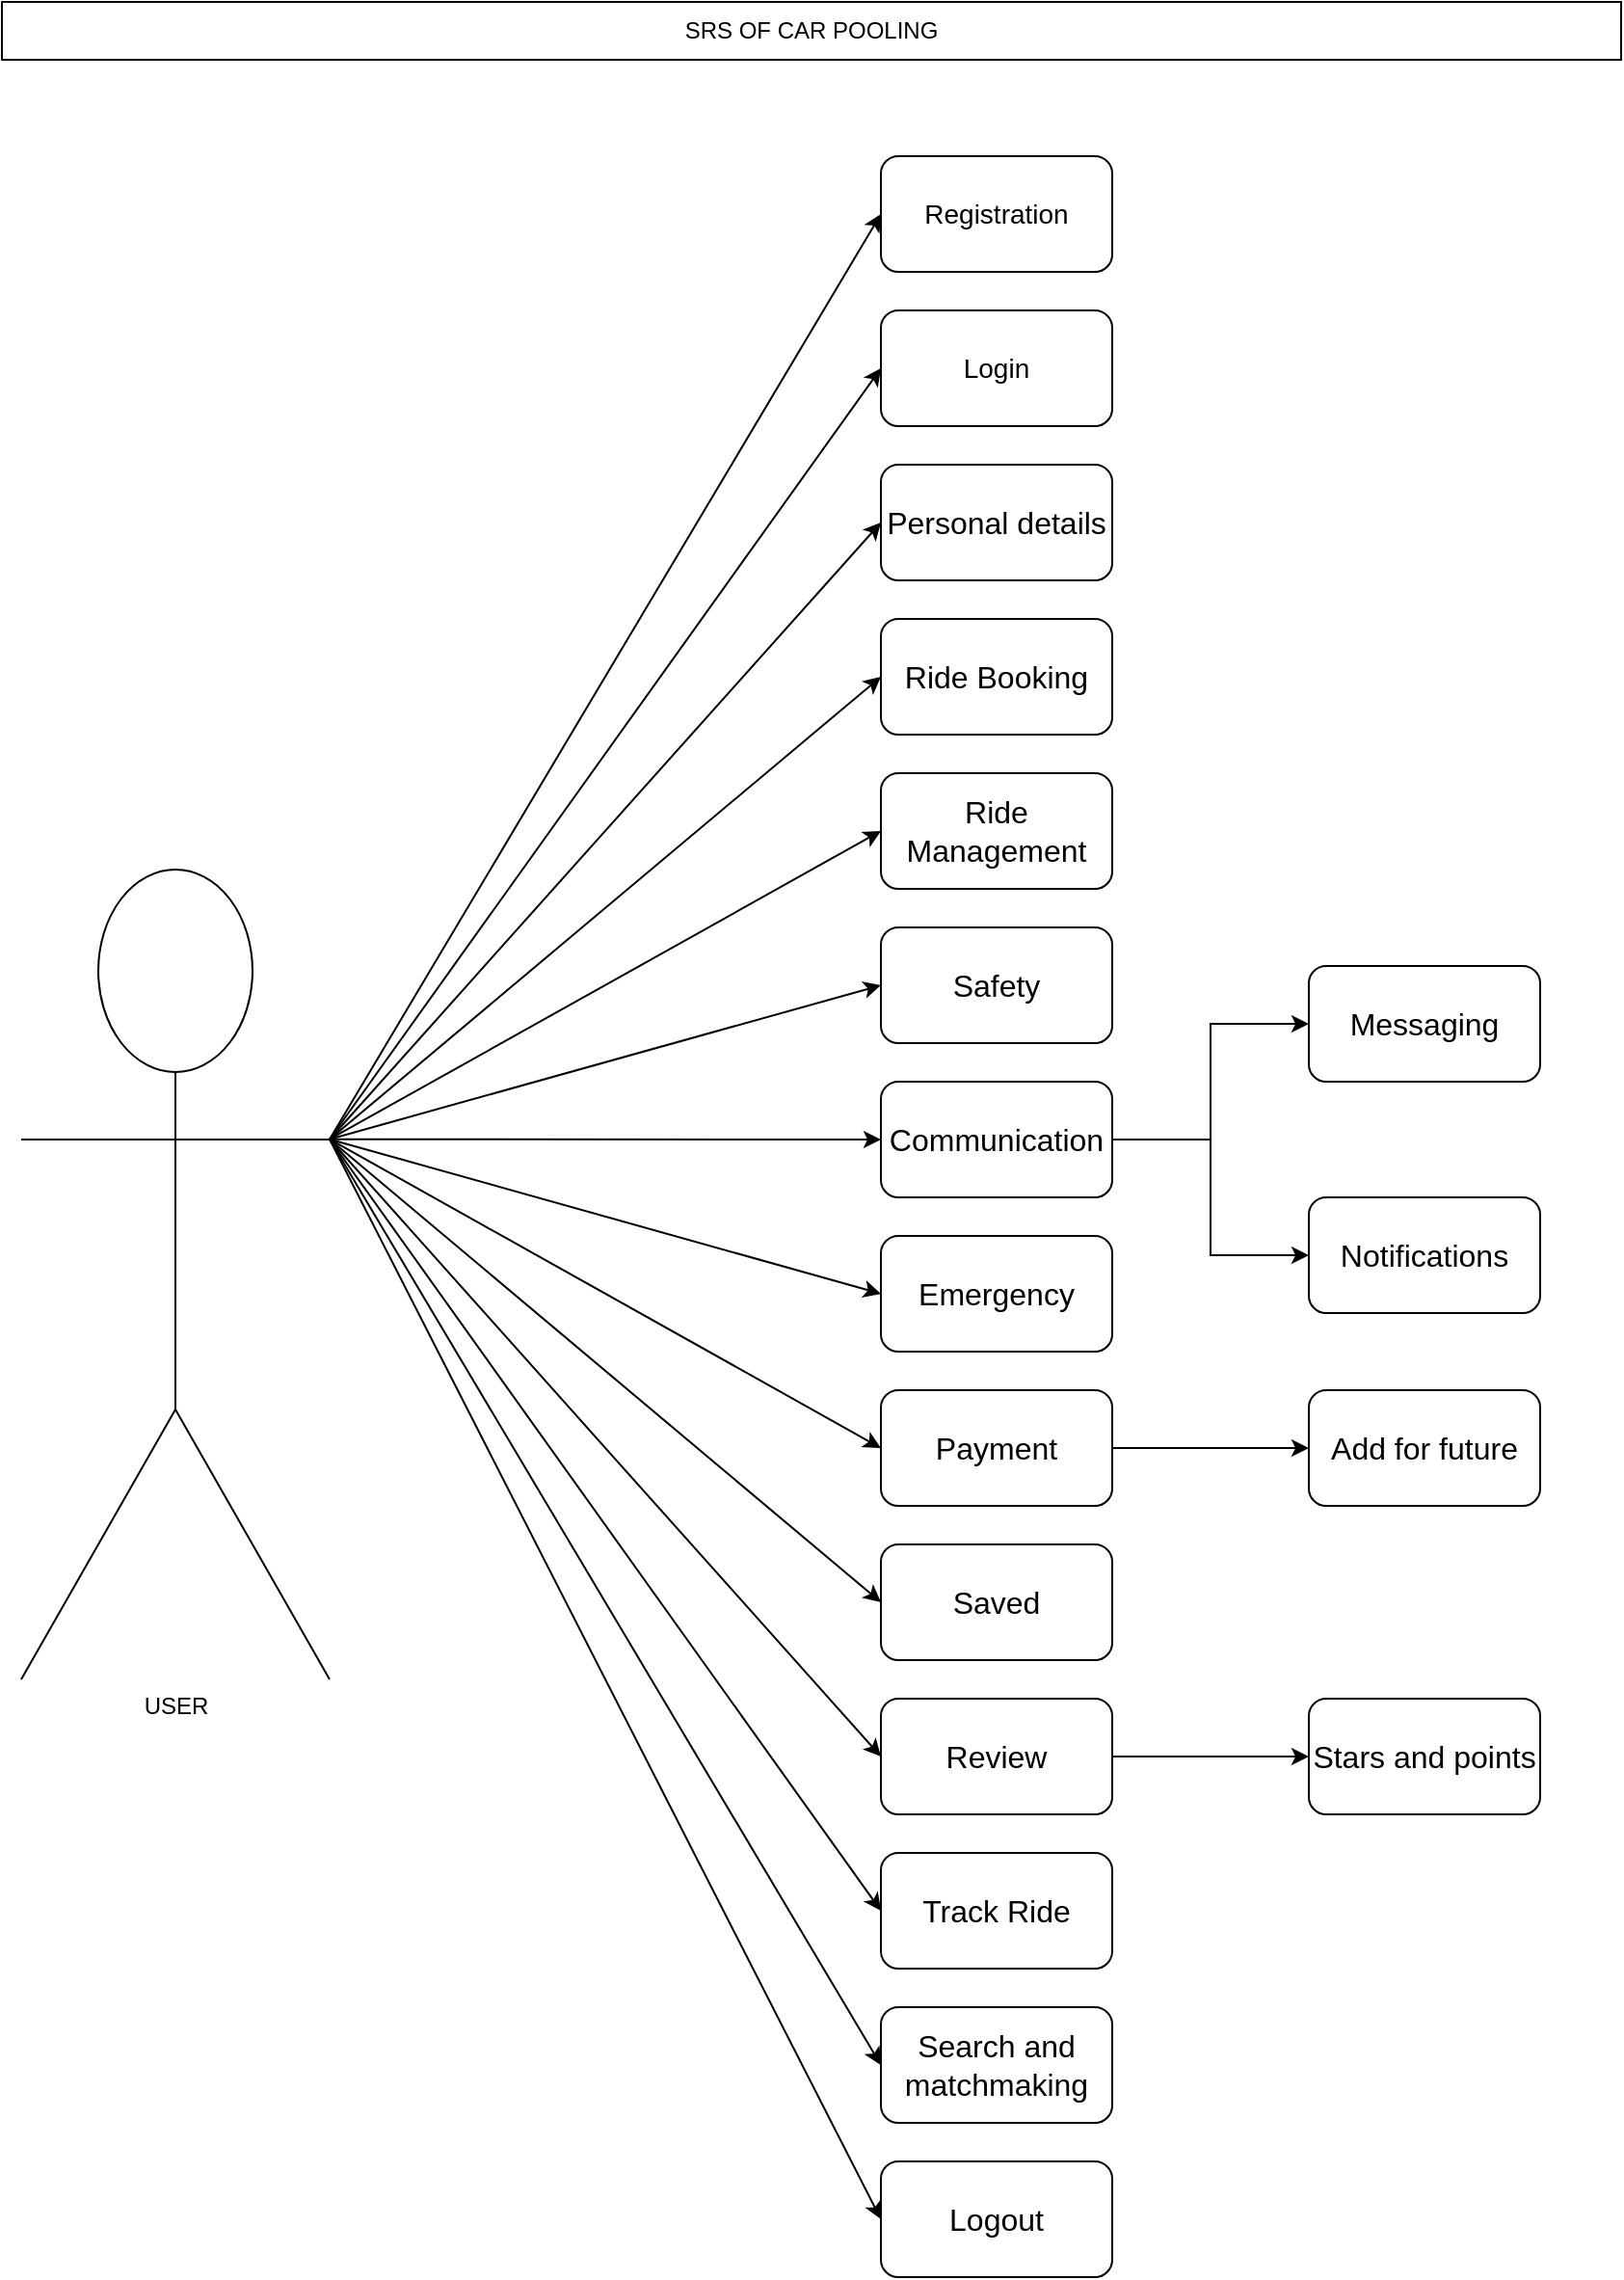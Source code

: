 <mxfile version="22.0.4" type="device" pages="12">
  <diagram name="User-case daigram" id="Fdc1igr96vqe2al5149y">
    <mxGraphModel dx="880" dy="446" grid="1" gridSize="10" guides="1" tooltips="1" connect="1" arrows="1" fold="1" page="1" pageScale="1" pageWidth="850" pageHeight="1400" math="0" shadow="0">
      <root>
        <mxCell id="0" />
        <mxCell id="1" parent="0" />
        <mxCell id="NjLWSLFpShgREydkv8O--1" value="USER" style="shape=umlActor;verticalLabelPosition=bottom;verticalAlign=top;html=1;outlineConnect=0;" parent="1" vertex="1">
          <mxGeometry x="10" y="460" width="160" height="420" as="geometry" />
        </mxCell>
        <mxCell id="NjLWSLFpShgREydkv8O--4" value="&lt;span style=&quot;font-size: 14px;&quot;&gt;Login&lt;/span&gt;" style="rounded=1;whiteSpace=wrap;html=1;" parent="1" vertex="1">
          <mxGeometry x="456" y="170" width="120" height="60" as="geometry" />
        </mxCell>
        <mxCell id="NjLWSLFpShgREydkv8O--5" value="&lt;font style=&quot;font-size: 14px;&quot;&gt;Registration&lt;/font&gt;" style="rounded=1;whiteSpace=wrap;html=1;" parent="1" vertex="1">
          <mxGeometry x="456" y="90" width="120" height="60" as="geometry" />
        </mxCell>
        <mxCell id="NjLWSLFpShgREydkv8O--6" value="SRS OF CAR POOLING" style="rounded=0;whiteSpace=wrap;html=1;" parent="1" vertex="1">
          <mxGeometry y="10" width="840" height="30" as="geometry" />
        </mxCell>
        <mxCell id="NjLWSLFpShgREydkv8O--7" value="" style="endArrow=classic;html=1;rounded=0;exitX=1;exitY=0.333;exitDx=0;exitDy=0;exitPerimeter=0;entryX=0;entryY=0.5;entryDx=0;entryDy=0;" parent="1" source="NjLWSLFpShgREydkv8O--1" target="NjLWSLFpShgREydkv8O--5" edge="1">
          <mxGeometry width="50" height="50" relative="1" as="geometry">
            <mxPoint x="400" y="240" as="sourcePoint" />
            <mxPoint x="450" y="190" as="targetPoint" />
          </mxGeometry>
        </mxCell>
        <mxCell id="NjLWSLFpShgREydkv8O--8" value="" style="endArrow=classic;html=1;rounded=0;exitX=1;exitY=0.333;exitDx=0;exitDy=0;exitPerimeter=0;entryX=0;entryY=0.5;entryDx=0;entryDy=0;" parent="1" source="NjLWSLFpShgREydkv8O--1" target="NjLWSLFpShgREydkv8O--4" edge="1">
          <mxGeometry width="50" height="50" relative="1" as="geometry">
            <mxPoint x="210" y="223" as="sourcePoint" />
            <mxPoint x="375" y="130" as="targetPoint" />
          </mxGeometry>
        </mxCell>
        <mxCell id="NjLWSLFpShgREydkv8O--9" value="" style="endArrow=classic;html=1;rounded=0;entryX=0;entryY=0.5;entryDx=0;entryDy=0;exitX=1;exitY=0.333;exitDx=0;exitDy=0;exitPerimeter=0;" parent="1" source="NjLWSLFpShgREydkv8O--1" target="NjLWSLFpShgREydkv8O--10" edge="1">
          <mxGeometry width="50" height="50" relative="1" as="geometry">
            <mxPoint x="200" y="550" as="sourcePoint" />
            <mxPoint x="340" y="300" as="targetPoint" />
          </mxGeometry>
        </mxCell>
        <mxCell id="NjLWSLFpShgREydkv8O--10" value="&lt;font size=&quot;3&quot;&gt;Personal details&lt;/font&gt;" style="rounded=1;whiteSpace=wrap;html=1;" parent="1" vertex="1">
          <mxGeometry x="456" y="250" width="120" height="60" as="geometry" />
        </mxCell>
        <mxCell id="NjLWSLFpShgREydkv8O--11" value="&lt;font size=&quot;3&quot;&gt;Ride Booking&lt;/font&gt;" style="rounded=1;whiteSpace=wrap;html=1;" parent="1" vertex="1">
          <mxGeometry x="456" y="330" width="120" height="60" as="geometry" />
        </mxCell>
        <mxCell id="NjLWSLFpShgREydkv8O--12" value="&lt;font size=&quot;3&quot;&gt;Ride Management&lt;/font&gt;" style="rounded=1;whiteSpace=wrap;html=1;" parent="1" vertex="1">
          <mxGeometry x="456" y="410" width="120" height="60" as="geometry" />
        </mxCell>
        <mxCell id="NjLWSLFpShgREydkv8O--13" value="&lt;font size=&quot;3&quot;&gt;Safety&lt;br&gt;&lt;/font&gt;" style="rounded=1;whiteSpace=wrap;html=1;" parent="1" vertex="1">
          <mxGeometry x="456" y="490" width="120" height="60" as="geometry" />
        </mxCell>
        <mxCell id="NjLWSLFpShgREydkv8O--17" value="" style="edgeStyle=orthogonalEdgeStyle;rounded=0;orthogonalLoop=1;jettySize=auto;html=1;entryX=0;entryY=0.5;entryDx=0;entryDy=0;" parent="1" source="NjLWSLFpShgREydkv8O--14" target="NjLWSLFpShgREydkv8O--15" edge="1">
          <mxGeometry relative="1" as="geometry" />
        </mxCell>
        <mxCell id="NjLWSLFpShgREydkv8O--14" value="&lt;font size=&quot;3&quot;&gt;Communication&lt;br&gt;&lt;/font&gt;" style="rounded=1;whiteSpace=wrap;html=1;" parent="1" vertex="1">
          <mxGeometry x="456" y="570" width="120" height="60" as="geometry" />
        </mxCell>
        <mxCell id="NjLWSLFpShgREydkv8O--15" value="&lt;font size=&quot;3&quot;&gt;Messaging&lt;br&gt;&lt;/font&gt;" style="rounded=1;whiteSpace=wrap;html=1;" parent="1" vertex="1">
          <mxGeometry x="678" y="510" width="120" height="60" as="geometry" />
        </mxCell>
        <mxCell id="NjLWSLFpShgREydkv8O--18" value="" style="edgeStyle=orthogonalEdgeStyle;rounded=0;orthogonalLoop=1;jettySize=auto;html=1;exitX=1;exitY=0.5;exitDx=0;exitDy=0;" parent="1" source="NjLWSLFpShgREydkv8O--14" target="NjLWSLFpShgREydkv8O--16" edge="1">
          <mxGeometry relative="1" as="geometry">
            <mxPoint x="590" y="620" as="sourcePoint" />
            <mxPoint x="530" y="650" as="targetPoint" />
          </mxGeometry>
        </mxCell>
        <mxCell id="NjLWSLFpShgREydkv8O--16" value="&lt;font size=&quot;3&quot;&gt;Notifications&lt;br&gt;&lt;/font&gt;" style="rounded=1;whiteSpace=wrap;html=1;" parent="1" vertex="1">
          <mxGeometry x="678" y="630" width="120" height="60" as="geometry" />
        </mxCell>
        <mxCell id="NjLWSLFpShgREydkv8O--19" value="&lt;font size=&quot;3&quot;&gt;Emergency&lt;br&gt;&lt;/font&gt;" style="rounded=1;whiteSpace=wrap;html=1;" parent="1" vertex="1">
          <mxGeometry x="456" y="650" width="120" height="60" as="geometry" />
        </mxCell>
        <mxCell id="NjLWSLFpShgREydkv8O--20" value="&lt;font size=&quot;3&quot;&gt;Saved&lt;br&gt;&lt;/font&gt;" style="rounded=1;whiteSpace=wrap;html=1;" parent="1" vertex="1">
          <mxGeometry x="456" y="810" width="120" height="60" as="geometry" />
        </mxCell>
        <mxCell id="NjLWSLFpShgREydkv8O--28" value="" style="edgeStyle=orthogonalEdgeStyle;rounded=0;orthogonalLoop=1;jettySize=auto;html=1;" parent="1" source="NjLWSLFpShgREydkv8O--21" target="NjLWSLFpShgREydkv8O--27" edge="1">
          <mxGeometry relative="1" as="geometry" />
        </mxCell>
        <mxCell id="NjLWSLFpShgREydkv8O--21" value="&lt;font size=&quot;3&quot;&gt;Review&lt;br&gt;&lt;/font&gt;" style="rounded=1;whiteSpace=wrap;html=1;" parent="1" vertex="1">
          <mxGeometry x="456" y="890" width="120" height="60" as="geometry" />
        </mxCell>
        <mxCell id="NjLWSLFpShgREydkv8O--26" value="" style="edgeStyle=orthogonalEdgeStyle;rounded=0;orthogonalLoop=1;jettySize=auto;html=1;" parent="1" source="NjLWSLFpShgREydkv8O--22" target="NjLWSLFpShgREydkv8O--25" edge="1">
          <mxGeometry relative="1" as="geometry" />
        </mxCell>
        <mxCell id="NjLWSLFpShgREydkv8O--22" value="&lt;font size=&quot;3&quot;&gt;Payment&lt;br&gt;&lt;/font&gt;" style="rounded=1;whiteSpace=wrap;html=1;" parent="1" vertex="1">
          <mxGeometry x="456" y="730" width="120" height="60" as="geometry" />
        </mxCell>
        <mxCell id="NjLWSLFpShgREydkv8O--23" value="&lt;font size=&quot;3&quot;&gt;Track Ride&lt;br&gt;&lt;/font&gt;" style="rounded=1;whiteSpace=wrap;html=1;" parent="1" vertex="1">
          <mxGeometry x="456" y="970" width="120" height="60" as="geometry" />
        </mxCell>
        <mxCell id="NjLWSLFpShgREydkv8O--24" value="&lt;font size=&quot;3&quot;&gt;Logout&lt;br&gt;&lt;/font&gt;" style="rounded=1;whiteSpace=wrap;html=1;" parent="1" vertex="1">
          <mxGeometry x="456" y="1130" width="120" height="60" as="geometry" />
        </mxCell>
        <mxCell id="NjLWSLFpShgREydkv8O--25" value="&lt;font size=&quot;3&quot;&gt;Add for future&lt;/font&gt;" style="whiteSpace=wrap;html=1;rounded=1;" parent="1" vertex="1">
          <mxGeometry x="678" y="730" width="120" height="60" as="geometry" />
        </mxCell>
        <mxCell id="NjLWSLFpShgREydkv8O--27" value="&lt;font size=&quot;3&quot;&gt;Stars and points&lt;br&gt;&lt;/font&gt;" style="whiteSpace=wrap;html=1;rounded=1;" parent="1" vertex="1">
          <mxGeometry x="678" y="890" width="120" height="60" as="geometry" />
        </mxCell>
        <mxCell id="NjLWSLFpShgREydkv8O--29" value="&lt;font size=&quot;3&quot;&gt;Search and matchmaking&lt;br&gt;&lt;/font&gt;" style="rounded=1;whiteSpace=wrap;html=1;" parent="1" vertex="1">
          <mxGeometry x="456" y="1050" width="120" height="60" as="geometry" />
        </mxCell>
        <mxCell id="NjLWSLFpShgREydkv8O--30" value="" style="endArrow=classic;html=1;rounded=0;exitX=1;exitY=0.333;exitDx=0;exitDy=0;exitPerimeter=0;entryX=0;entryY=0.5;entryDx=0;entryDy=0;" parent="1" source="NjLWSLFpShgREydkv8O--1" target="NjLWSLFpShgREydkv8O--11" edge="1">
          <mxGeometry width="50" height="50" relative="1" as="geometry">
            <mxPoint x="400" y="540" as="sourcePoint" />
            <mxPoint x="450" y="490" as="targetPoint" />
          </mxGeometry>
        </mxCell>
        <mxCell id="NjLWSLFpShgREydkv8O--31" value="" style="endArrow=classic;html=1;rounded=0;exitX=1;exitY=0.333;exitDx=0;exitDy=0;exitPerimeter=0;entryX=0;entryY=0.5;entryDx=0;entryDy=0;" parent="1" source="NjLWSLFpShgREydkv8O--1" target="NjLWSLFpShgREydkv8O--12" edge="1">
          <mxGeometry width="50" height="50" relative="1" as="geometry">
            <mxPoint x="210" y="543" as="sourcePoint" />
            <mxPoint x="375" y="370" as="targetPoint" />
          </mxGeometry>
        </mxCell>
        <mxCell id="NjLWSLFpShgREydkv8O--32" value="" style="endArrow=classic;html=1;rounded=0;exitX=1;exitY=0.333;exitDx=0;exitDy=0;exitPerimeter=0;entryX=0;entryY=0.5;entryDx=0;entryDy=0;" parent="1" source="NjLWSLFpShgREydkv8O--1" target="NjLWSLFpShgREydkv8O--13" edge="1">
          <mxGeometry width="50" height="50" relative="1" as="geometry">
            <mxPoint x="220" y="553" as="sourcePoint" />
            <mxPoint x="385" y="380" as="targetPoint" />
          </mxGeometry>
        </mxCell>
        <mxCell id="NjLWSLFpShgREydkv8O--33" value="" style="endArrow=classic;html=1;rounded=0;exitX=1;exitY=0.333;exitDx=0;exitDy=0;exitPerimeter=0;entryX=0;entryY=0.5;entryDx=0;entryDy=0;" parent="1" source="NjLWSLFpShgREydkv8O--1" target="NjLWSLFpShgREydkv8O--14" edge="1">
          <mxGeometry width="50" height="50" relative="1" as="geometry">
            <mxPoint x="220" y="540" as="sourcePoint" />
            <mxPoint x="375" y="530" as="targetPoint" />
          </mxGeometry>
        </mxCell>
        <mxCell id="NjLWSLFpShgREydkv8O--34" value="" style="endArrow=classic;html=1;rounded=0;exitX=1;exitY=0.333;exitDx=0;exitDy=0;exitPerimeter=0;entryX=0;entryY=0.5;entryDx=0;entryDy=0;" parent="1" source="NjLWSLFpShgREydkv8O--1" target="NjLWSLFpShgREydkv8O--19" edge="1">
          <mxGeometry width="50" height="50" relative="1" as="geometry">
            <mxPoint x="230" y="550" as="sourcePoint" />
            <mxPoint x="385" y="540" as="targetPoint" />
          </mxGeometry>
        </mxCell>
        <mxCell id="NjLWSLFpShgREydkv8O--35" value="" style="endArrow=classic;html=1;rounded=0;exitX=1;exitY=0.333;exitDx=0;exitDy=0;exitPerimeter=0;entryX=0;entryY=0.5;entryDx=0;entryDy=0;" parent="1" source="NjLWSLFpShgREydkv8O--1" target="NjLWSLFpShgREydkv8O--22" edge="1">
          <mxGeometry width="50" height="50" relative="1" as="geometry">
            <mxPoint x="160" y="460" as="sourcePoint" />
            <mxPoint x="310" y="757" as="targetPoint" />
          </mxGeometry>
        </mxCell>
        <mxCell id="NjLWSLFpShgREydkv8O--36" value="" style="endArrow=classic;html=1;rounded=0;exitX=1;exitY=0.333;exitDx=0;exitDy=0;exitPerimeter=0;entryX=0;entryY=0.5;entryDx=0;entryDy=0;" parent="1" source="NjLWSLFpShgREydkv8O--1" target="NjLWSLFpShgREydkv8O--20" edge="1">
          <mxGeometry width="50" height="50" relative="1" as="geometry">
            <mxPoint x="220" y="540" as="sourcePoint" />
            <mxPoint x="375" y="770" as="targetPoint" />
          </mxGeometry>
        </mxCell>
        <mxCell id="NjLWSLFpShgREydkv8O--37" value="" style="endArrow=classic;html=1;rounded=0;exitX=1;exitY=0.333;exitDx=0;exitDy=0;exitPerimeter=0;entryX=0;entryY=0.5;entryDx=0;entryDy=0;" parent="1" source="NjLWSLFpShgREydkv8O--1" target="NjLWSLFpShgREydkv8O--21" edge="1">
          <mxGeometry width="50" height="50" relative="1" as="geometry">
            <mxPoint x="220" y="540" as="sourcePoint" />
            <mxPoint x="375" y="850" as="targetPoint" />
          </mxGeometry>
        </mxCell>
        <mxCell id="NjLWSLFpShgREydkv8O--38" value="" style="endArrow=classic;html=1;rounded=0;exitX=1;exitY=0.333;exitDx=0;exitDy=0;exitPerimeter=0;entryX=0;entryY=0.5;entryDx=0;entryDy=0;" parent="1" source="NjLWSLFpShgREydkv8O--1" target="NjLWSLFpShgREydkv8O--23" edge="1">
          <mxGeometry width="50" height="50" relative="1" as="geometry">
            <mxPoint x="230" y="550" as="sourcePoint" />
            <mxPoint x="385" y="860" as="targetPoint" />
          </mxGeometry>
        </mxCell>
        <mxCell id="NjLWSLFpShgREydkv8O--39" value="" style="endArrow=classic;html=1;rounded=0;exitX=1;exitY=0.333;exitDx=0;exitDy=0;exitPerimeter=0;entryX=0;entryY=0.5;entryDx=0;entryDy=0;" parent="1" source="NjLWSLFpShgREydkv8O--1" target="NjLWSLFpShgREydkv8O--29" edge="1">
          <mxGeometry width="50" height="50" relative="1" as="geometry">
            <mxPoint x="200" y="610" as="sourcePoint" />
            <mxPoint x="375" y="1010" as="targetPoint" />
          </mxGeometry>
        </mxCell>
        <mxCell id="NjLWSLFpShgREydkv8O--40" value="" style="endArrow=classic;html=1;rounded=0;exitX=1;exitY=0.333;exitDx=0;exitDy=0;exitPerimeter=0;entryX=0;entryY=0.5;entryDx=0;entryDy=0;" parent="1" source="NjLWSLFpShgREydkv8O--1" target="NjLWSLFpShgREydkv8O--24" edge="1">
          <mxGeometry width="50" height="50" relative="1" as="geometry">
            <mxPoint x="180" y="610" as="sourcePoint" />
            <mxPoint x="466" y="1090" as="targetPoint" />
          </mxGeometry>
        </mxCell>
      </root>
    </mxGraphModel>
  </diagram>
  <diagram id="CaZL-N_hlcmH4OK5ngzm" name="Admin-case daigram">
    <mxGraphModel dx="880" dy="446" grid="1" gridSize="10" guides="1" tooltips="1" connect="1" arrows="1" fold="1" page="1" pageScale="1" pageWidth="850" pageHeight="1400" math="0" shadow="0">
      <root>
        <mxCell id="0" />
        <mxCell id="1" parent="0" />
        <mxCell id="MWol1qzWb2NpkaS9v9Xd-1" value="&lt;font size=&quot;3&quot;&gt;Admin&lt;br&gt;&lt;/font&gt;" style="shape=umlActor;verticalLabelPosition=bottom;verticalAlign=top;html=1;outlineConnect=0;" parent="1" vertex="1">
          <mxGeometry x="30" y="400" width="130" height="210" as="geometry" />
        </mxCell>
        <mxCell id="MWol1qzWb2NpkaS9v9Xd-4" value="&lt;font style=&quot;font-size: 14px;&quot;&gt;Login&lt;/font&gt;" style="ellipse;whiteSpace=wrap;html=1;" parent="1" vertex="1">
          <mxGeometry x="361" y="80" width="120" height="80" as="geometry" />
        </mxCell>
        <mxCell id="MWol1qzWb2NpkaS9v9Xd-5" value="&lt;span style=&quot;font-size: 14px;&quot;&gt;Manage Route&lt;/span&gt;" style="ellipse;whiteSpace=wrap;html=1;" parent="1" vertex="1">
          <mxGeometry x="361" y="180" width="120" height="80" as="geometry" />
        </mxCell>
        <mxCell id="MWol1qzWb2NpkaS9v9Xd-6" value="&lt;span style=&quot;font-size: 14px;&quot;&gt;Manage Passengers&lt;/span&gt;" style="ellipse;whiteSpace=wrap;html=1;" parent="1" vertex="1">
          <mxGeometry x="361" y="380" width="120" height="80" as="geometry" />
        </mxCell>
        <mxCell id="MWol1qzWb2NpkaS9v9Xd-7" value="&lt;span style=&quot;font-size: 14px;&quot;&gt;Manage Drivers&lt;/span&gt;" style="ellipse;whiteSpace=wrap;html=1;" parent="1" vertex="1">
          <mxGeometry x="361" y="280" width="120" height="80" as="geometry" />
        </mxCell>
        <mxCell id="MWol1qzWb2NpkaS9v9Xd-17" value="" style="edgeStyle=orthogonalEdgeStyle;rounded=0;orthogonalLoop=1;jettySize=auto;html=1;entryX=0;entryY=0.5;entryDx=0;entryDy=0;" parent="1" source="MWol1qzWb2NpkaS9v9Xd-9" target="MWol1qzWb2NpkaS9v9Xd-16" edge="1">
          <mxGeometry relative="1" as="geometry" />
        </mxCell>
        <mxCell id="MWol1qzWb2NpkaS9v9Xd-9" value="&lt;span style=&quot;font-size: 14px;&quot;&gt;Manage Feedback&lt;/span&gt;" style="ellipse;whiteSpace=wrap;html=1;" parent="1" vertex="1">
          <mxGeometry x="361" y="480" width="120" height="80" as="geometry" />
        </mxCell>
        <mxCell id="MWol1qzWb2NpkaS9v9Xd-10" value="&lt;span style=&quot;font-size: 14px;&quot;&gt;Payment Details&lt;/span&gt;" style="ellipse;whiteSpace=wrap;html=1;" parent="1" vertex="1">
          <mxGeometry x="361" y="580" width="120" height="80" as="geometry" />
        </mxCell>
        <mxCell id="MWol1qzWb2NpkaS9v9Xd-11" value="&lt;span style=&quot;font-size: 14px;&quot;&gt;System Settings&lt;/span&gt;" style="ellipse;whiteSpace=wrap;html=1;" parent="1" vertex="1">
          <mxGeometry x="361" y="680" width="120" height="80" as="geometry" />
        </mxCell>
        <mxCell id="MWol1qzWb2NpkaS9v9Xd-12" value="&lt;span style=&quot;font-size: 14px;&quot;&gt;Logout&lt;/span&gt;" style="ellipse;whiteSpace=wrap;html=1;" parent="1" vertex="1">
          <mxGeometry x="361" y="780" width="120" height="80" as="geometry" />
        </mxCell>
        <mxCell id="MWol1qzWb2NpkaS9v9Xd-16" value="&lt;span style=&quot;font-size: 14px;&quot;&gt;Ride Statistics&lt;/span&gt;" style="ellipse;whiteSpace=wrap;html=1;" parent="1" vertex="1">
          <mxGeometry x="560" y="480" width="120" height="80" as="geometry" />
        </mxCell>
        <mxCell id="MWol1qzWb2NpkaS9v9Xd-20" value="" style="endArrow=classic;html=1;rounded=0;exitX=1;exitY=0.333;exitDx=0;exitDy=0;exitPerimeter=0;entryX=0;entryY=0.5;entryDx=0;entryDy=0;" parent="1" source="MWol1qzWb2NpkaS9v9Xd-1" target="MWol1qzWb2NpkaS9v9Xd-7" edge="1">
          <mxGeometry width="50" height="50" relative="1" as="geometry">
            <mxPoint x="400" y="410" as="sourcePoint" />
            <mxPoint x="450" y="360" as="targetPoint" />
          </mxGeometry>
        </mxCell>
        <mxCell id="MWol1qzWb2NpkaS9v9Xd-21" value="" style="endArrow=classic;html=1;rounded=0;exitX=1;exitY=0.333;exitDx=0;exitDy=0;exitPerimeter=0;entryX=0;entryY=0.5;entryDx=0;entryDy=0;" parent="1" source="MWol1qzWb2NpkaS9v9Xd-1" target="MWol1qzWb2NpkaS9v9Xd-5" edge="1">
          <mxGeometry width="50" height="50" relative="1" as="geometry">
            <mxPoint x="170" y="480" as="sourcePoint" />
            <mxPoint x="371" y="330" as="targetPoint" />
          </mxGeometry>
        </mxCell>
        <mxCell id="MWol1qzWb2NpkaS9v9Xd-22" value="" style="endArrow=classic;html=1;rounded=0;exitX=1;exitY=0.333;exitDx=0;exitDy=0;exitPerimeter=0;entryX=0;entryY=0.5;entryDx=0;entryDy=0;" parent="1" source="MWol1qzWb2NpkaS9v9Xd-1" target="MWol1qzWb2NpkaS9v9Xd-4" edge="1">
          <mxGeometry width="50" height="50" relative="1" as="geometry">
            <mxPoint x="180" y="490" as="sourcePoint" />
            <mxPoint x="381" y="340" as="targetPoint" />
          </mxGeometry>
        </mxCell>
        <mxCell id="MWol1qzWb2NpkaS9v9Xd-23" value="" style="endArrow=classic;html=1;rounded=0;exitX=1;exitY=0.333;exitDx=0;exitDy=0;exitPerimeter=0;entryX=0;entryY=0.5;entryDx=0;entryDy=0;" parent="1" source="MWol1qzWb2NpkaS9v9Xd-1" target="MWol1qzWb2NpkaS9v9Xd-6" edge="1">
          <mxGeometry width="50" height="50" relative="1" as="geometry">
            <mxPoint x="190" y="500" as="sourcePoint" />
            <mxPoint x="391" y="350" as="targetPoint" />
          </mxGeometry>
        </mxCell>
        <mxCell id="MWol1qzWb2NpkaS9v9Xd-24" value="" style="endArrow=classic;html=1;rounded=0;exitX=1;exitY=0.333;exitDx=0;exitDy=0;exitPerimeter=0;entryX=0;entryY=0.5;entryDx=0;entryDy=0;" parent="1" source="MWol1qzWb2NpkaS9v9Xd-1" target="MWol1qzWb2NpkaS9v9Xd-9" edge="1">
          <mxGeometry width="50" height="50" relative="1" as="geometry">
            <mxPoint x="200" y="510" as="sourcePoint" />
            <mxPoint x="401" y="360" as="targetPoint" />
          </mxGeometry>
        </mxCell>
        <mxCell id="MWol1qzWb2NpkaS9v9Xd-25" value="" style="endArrow=classic;html=1;rounded=0;exitX=1;exitY=0.333;exitDx=0;exitDy=0;exitPerimeter=0;entryX=0;entryY=0.5;entryDx=0;entryDy=0;" parent="1" source="MWol1qzWb2NpkaS9v9Xd-1" target="MWol1qzWb2NpkaS9v9Xd-10" edge="1">
          <mxGeometry width="50" height="50" relative="1" as="geometry">
            <mxPoint x="210" y="520" as="sourcePoint" />
            <mxPoint x="411" y="370" as="targetPoint" />
          </mxGeometry>
        </mxCell>
        <mxCell id="MWol1qzWb2NpkaS9v9Xd-26" value="" style="endArrow=classic;html=1;rounded=0;exitX=1;exitY=0.333;exitDx=0;exitDy=0;exitPerimeter=0;entryX=0;entryY=0.5;entryDx=0;entryDy=0;" parent="1" source="MWol1qzWb2NpkaS9v9Xd-1" target="MWol1qzWb2NpkaS9v9Xd-11" edge="1">
          <mxGeometry width="50" height="50" relative="1" as="geometry">
            <mxPoint x="220" y="530" as="sourcePoint" />
            <mxPoint x="421" y="380" as="targetPoint" />
          </mxGeometry>
        </mxCell>
        <mxCell id="MWol1qzWb2NpkaS9v9Xd-27" value="" style="endArrow=classic;html=1;rounded=0;exitX=1;exitY=0.333;exitDx=0;exitDy=0;exitPerimeter=0;entryX=0;entryY=0.5;entryDx=0;entryDy=0;" parent="1" source="MWol1qzWb2NpkaS9v9Xd-1" target="MWol1qzWb2NpkaS9v9Xd-12" edge="1">
          <mxGeometry width="50" height="50" relative="1" as="geometry">
            <mxPoint x="230" y="540" as="sourcePoint" />
            <mxPoint x="431" y="390" as="targetPoint" />
          </mxGeometry>
        </mxCell>
      </root>
    </mxGraphModel>
  </diagram>
  <diagram id="vFe6icP3KER21bzzuSKy" name="driver-case daigram">
    <mxGraphModel dx="880" dy="446" grid="1" gridSize="10" guides="1" tooltips="1" connect="1" arrows="1" fold="1" page="1" pageScale="1" pageWidth="850" pageHeight="1400" math="0" shadow="0">
      <root>
        <mxCell id="0" />
        <mxCell id="1" parent="0" />
        <mxCell id="ivYSg5a7NvpxjO_iVB54-1" value="Driver&lt;br&gt;" style="shape=umlActor;verticalLabelPosition=bottom;verticalAlign=top;html=1;outlineConnect=0;" parent="1" vertex="1">
          <mxGeometry x="40" y="350" width="120" height="210" as="geometry" />
        </mxCell>
        <mxCell id="INzDL_Fx2Luu1fLZxwfV-1" value="&lt;font style=&quot;font-size: 14px;&quot;&gt;Registration&lt;/font&gt;" style="rounded=1;whiteSpace=wrap;html=1;" parent="1" vertex="1">
          <mxGeometry x="459" y="80" width="120" height="60" as="geometry" />
        </mxCell>
        <mxCell id="INzDL_Fx2Luu1fLZxwfV-2" value="&lt;span style=&quot;font-size: 14px;&quot;&gt;Login&lt;/span&gt;" style="rounded=1;whiteSpace=wrap;html=1;" parent="1" vertex="1">
          <mxGeometry x="459" y="170" width="120" height="60" as="geometry" />
        </mxCell>
        <mxCell id="INzDL_Fx2Luu1fLZxwfV-3" value="&lt;span style=&quot;font-size: 14px;&quot;&gt;Vehicle Details&lt;/span&gt;" style="rounded=1;whiteSpace=wrap;html=1;" parent="1" vertex="1">
          <mxGeometry x="459" y="260" width="120" height="60" as="geometry" />
        </mxCell>
        <mxCell id="INzDL_Fx2Luu1fLZxwfV-4" value="&lt;span style=&quot;font-size: 14px;&quot;&gt;Offer rides&lt;/span&gt;" style="rounded=1;whiteSpace=wrap;html=1;" parent="1" vertex="1">
          <mxGeometry x="459" y="350" width="120" height="60" as="geometry" />
        </mxCell>
        <mxCell id="INzDL_Fx2Luu1fLZxwfV-5" value="&lt;font style=&quot;font-size: 14px;&quot;&gt;Manage Rides&lt;/font&gt;" style="rounded=1;whiteSpace=wrap;html=1;" parent="1" vertex="1">
          <mxGeometry x="459" y="440" width="120" height="60" as="geometry" />
        </mxCell>
        <mxCell id="INzDL_Fx2Luu1fLZxwfV-6" value="&lt;span style=&quot;font-size: 14px;&quot;&gt;Passenger Interact&amp;nbsp;&lt;/span&gt;" style="rounded=1;whiteSpace=wrap;html=1;" parent="1" vertex="1">
          <mxGeometry x="459" y="530" width="120" height="60" as="geometry" />
        </mxCell>
        <mxCell id="INzDL_Fx2Luu1fLZxwfV-8" value="&lt;span style=&quot;font-size: 14px;&quot;&gt;Payment&lt;/span&gt;" style="rounded=1;whiteSpace=wrap;html=1;" parent="1" vertex="1">
          <mxGeometry x="459" y="620" width="120" height="60" as="geometry" />
        </mxCell>
        <mxCell id="INzDL_Fx2Luu1fLZxwfV-9" value="&lt;span style=&quot;font-size: 14px;&quot;&gt;Track Ride&amp;nbsp;&lt;/span&gt;" style="rounded=1;whiteSpace=wrap;html=1;" parent="1" vertex="1">
          <mxGeometry x="459" y="710" width="120" height="60" as="geometry" />
        </mxCell>
        <mxCell id="INzDL_Fx2Luu1fLZxwfV-10" value="" style="endArrow=classic;html=1;rounded=0;exitX=1;exitY=0.333;exitDx=0;exitDy=0;exitPerimeter=0;entryX=0;entryY=0.5;entryDx=0;entryDy=0;" parent="1" source="ivYSg5a7NvpxjO_iVB54-1" target="INzDL_Fx2Luu1fLZxwfV-4" edge="1">
          <mxGeometry width="50" height="50" relative="1" as="geometry">
            <mxPoint x="390" y="430" as="sourcePoint" />
            <mxPoint x="440" y="380" as="targetPoint" />
          </mxGeometry>
        </mxCell>
        <mxCell id="INzDL_Fx2Luu1fLZxwfV-11" value="" style="endArrow=classic;html=1;rounded=0;exitX=1;exitY=0.333;exitDx=0;exitDy=0;exitPerimeter=0;entryX=0;entryY=0.5;entryDx=0;entryDy=0;" parent="1" source="ivYSg5a7NvpxjO_iVB54-1" target="INzDL_Fx2Luu1fLZxwfV-1" edge="1">
          <mxGeometry width="50" height="50" relative="1" as="geometry">
            <mxPoint x="170" y="430" as="sourcePoint" />
            <mxPoint x="375" y="390" as="targetPoint" />
          </mxGeometry>
        </mxCell>
        <mxCell id="INzDL_Fx2Luu1fLZxwfV-12" value="" style="endArrow=classic;html=1;rounded=0;exitX=1;exitY=0.333;exitDx=0;exitDy=0;exitPerimeter=0;entryX=0;entryY=0.5;entryDx=0;entryDy=0;" parent="1" source="ivYSg5a7NvpxjO_iVB54-1" target="INzDL_Fx2Luu1fLZxwfV-2" edge="1">
          <mxGeometry width="50" height="50" relative="1" as="geometry">
            <mxPoint x="180" y="440" as="sourcePoint" />
            <mxPoint x="385" y="400" as="targetPoint" />
          </mxGeometry>
        </mxCell>
        <mxCell id="INzDL_Fx2Luu1fLZxwfV-13" value="" style="endArrow=classic;html=1;rounded=0;exitX=1;exitY=0.333;exitDx=0;exitDy=0;exitPerimeter=0;entryX=0;entryY=0.5;entryDx=0;entryDy=0;" parent="1" source="ivYSg5a7NvpxjO_iVB54-1" target="INzDL_Fx2Luu1fLZxwfV-3" edge="1">
          <mxGeometry width="50" height="50" relative="1" as="geometry">
            <mxPoint x="190" y="450" as="sourcePoint" />
            <mxPoint x="395" y="410" as="targetPoint" />
          </mxGeometry>
        </mxCell>
        <mxCell id="INzDL_Fx2Luu1fLZxwfV-14" value="" style="endArrow=classic;html=1;rounded=0;exitX=1;exitY=0.333;exitDx=0;exitDy=0;exitPerimeter=0;entryX=0.125;entryY=0.667;entryDx=0;entryDy=0;entryPerimeter=0;" parent="1" source="ivYSg5a7NvpxjO_iVB54-1" target="INzDL_Fx2Luu1fLZxwfV-5" edge="1">
          <mxGeometry width="50" height="50" relative="1" as="geometry">
            <mxPoint x="200" y="460" as="sourcePoint" />
            <mxPoint x="405" y="420" as="targetPoint" />
          </mxGeometry>
        </mxCell>
        <mxCell id="INzDL_Fx2Luu1fLZxwfV-15" value="" style="endArrow=classic;html=1;rounded=0;exitX=1;exitY=0.333;exitDx=0;exitDy=0;exitPerimeter=0;entryX=0;entryY=0.5;entryDx=0;entryDy=0;" parent="1" source="ivYSg5a7NvpxjO_iVB54-1" target="INzDL_Fx2Luu1fLZxwfV-6" edge="1">
          <mxGeometry width="50" height="50" relative="1" as="geometry">
            <mxPoint x="210" y="470" as="sourcePoint" />
            <mxPoint x="415" y="430" as="targetPoint" />
          </mxGeometry>
        </mxCell>
        <mxCell id="INzDL_Fx2Luu1fLZxwfV-16" value="" style="endArrow=classic;html=1;rounded=0;exitX=1;exitY=0.333;exitDx=0;exitDy=0;exitPerimeter=0;entryX=0;entryY=0.5;entryDx=0;entryDy=0;" parent="1" source="ivYSg5a7NvpxjO_iVB54-1" target="INzDL_Fx2Luu1fLZxwfV-8" edge="1">
          <mxGeometry width="50" height="50" relative="1" as="geometry">
            <mxPoint x="220" y="480" as="sourcePoint" />
            <mxPoint x="425" y="440" as="targetPoint" />
          </mxGeometry>
        </mxCell>
        <mxCell id="INzDL_Fx2Luu1fLZxwfV-17" value="" style="endArrow=classic;html=1;rounded=0;exitX=1;exitY=0.333;exitDx=0;exitDy=0;exitPerimeter=0;entryX=0;entryY=0.5;entryDx=0;entryDy=0;" parent="1" source="ivYSg5a7NvpxjO_iVB54-1" target="INzDL_Fx2Luu1fLZxwfV-9" edge="1">
          <mxGeometry width="50" height="50" relative="1" as="geometry">
            <mxPoint x="230" y="490" as="sourcePoint" />
            <mxPoint x="435" y="450" as="targetPoint" />
          </mxGeometry>
        </mxCell>
        <mxCell id="RP5SrGcY_OShrVfEYFg9-1" value="&lt;span style=&quot;font-size: 14px;&quot;&gt;Logout&lt;/span&gt;" style="rounded=1;whiteSpace=wrap;html=1;" parent="1" vertex="1">
          <mxGeometry x="459" y="800" width="120" height="60" as="geometry" />
        </mxCell>
        <mxCell id="RP5SrGcY_OShrVfEYFg9-2" value="" style="endArrow=classic;html=1;rounded=0;exitX=1;exitY=0.333;exitDx=0;exitDy=0;exitPerimeter=0;entryX=0;entryY=0.5;entryDx=0;entryDy=0;" parent="1" source="ivYSg5a7NvpxjO_iVB54-1" target="RP5SrGcY_OShrVfEYFg9-1" edge="1">
          <mxGeometry width="50" height="50" relative="1" as="geometry">
            <mxPoint x="170" y="430" as="sourcePoint" />
            <mxPoint x="469" y="750" as="targetPoint" />
          </mxGeometry>
        </mxCell>
      </root>
    </mxGraphModel>
  </diagram>
  <diagram id="FgExh71a_mOP5ppvJ4Bt" name="0-level_user DRD">
    <mxGraphModel dx="880" dy="446" grid="1" gridSize="10" guides="1" tooltips="1" connect="1" arrows="1" fold="1" page="1" pageScale="1" pageWidth="850" pageHeight="1400" math="0" shadow="0">
      <root>
        <mxCell id="0" />
        <mxCell id="1" parent="0" />
        <mxCell id="gsr4FcoGnQsgiQvbjsiR-1" value="&lt;font style=&quot;font-size: 24px;&quot;&gt;USER&lt;/font&gt;" style="shape=ext;double=1;rounded=0;whiteSpace=wrap;html=1;" parent="1" vertex="1">
          <mxGeometry x="40" y="40" width="280" height="280" as="geometry" />
        </mxCell>
        <mxCell id="gsr4FcoGnQsgiQvbjsiR-2" value="&lt;font style=&quot;font-size: 24px;&quot;&gt;DATABASE&lt;/font&gt;" style="shape=ext;double=1;rounded=0;whiteSpace=wrap;html=1;" parent="1" vertex="1">
          <mxGeometry x="560" y="400" width="280" height="280" as="geometry" />
        </mxCell>
        <mxCell id="fEn2CEs4iAnxXGvR1fgo-1" value="" style="endArrow=classic;html=1;rounded=0;exitX=1;exitY=0;exitDx=0;exitDy=0;entryX=1;entryY=0;entryDx=0;entryDy=0;" parent="1" source="gsr4FcoGnQsgiQvbjsiR-1" target="gsr4FcoGnQsgiQvbjsiR-2" edge="1">
          <mxGeometry width="50" height="50" relative="1" as="geometry">
            <mxPoint x="400" y="260" as="sourcePoint" />
            <mxPoint x="450" y="210" as="targetPoint" />
            <Array as="points">
              <mxPoint x="840" y="40" />
            </Array>
          </mxGeometry>
        </mxCell>
        <mxCell id="fEn2CEs4iAnxXGvR1fgo-4" value="1" style="edgeLabel;html=1;align=center;verticalAlign=middle;resizable=0;points=[];" parent="fEn2CEs4iAnxXGvR1fgo-1" vertex="1" connectable="0">
          <mxGeometry x="-0.79" y="-1" relative="1" as="geometry">
            <mxPoint as="offset" />
          </mxGeometry>
        </mxCell>
        <mxCell id="fEn2CEs4iAnxXGvR1fgo-6" value="Registration" style="edgeLabel;html=1;align=center;verticalAlign=middle;resizable=0;points=[];" parent="fEn2CEs4iAnxXGvR1fgo-1" vertex="1" connectable="0">
          <mxGeometry x="-0.244" y="-1" relative="1" as="geometry">
            <mxPoint x="-133" y="-2" as="offset" />
          </mxGeometry>
        </mxCell>
        <mxCell id="fEn2CEs4iAnxXGvR1fgo-7" value="name/username/email/password/mobile/other details" style="edgeLabel;html=1;align=center;verticalAlign=middle;resizable=0;points=[];" parent="fEn2CEs4iAnxXGvR1fgo-1" vertex="1" connectable="0">
          <mxGeometry x="0.115" y="2" relative="1" as="geometry">
            <mxPoint x="-111" y="1" as="offset" />
          </mxGeometry>
        </mxCell>
        <mxCell id="fEn2CEs4iAnxXGvR1fgo-2" value="" style="endArrow=classic;html=1;rounded=0;exitX=1.006;exitY=0.078;exitDx=0;exitDy=0;entryX=0.932;entryY=0.013;entryDx=0;entryDy=0;exitPerimeter=0;entryPerimeter=0;" parent="1" source="gsr4FcoGnQsgiQvbjsiR-1" target="gsr4FcoGnQsgiQvbjsiR-2" edge="1">
          <mxGeometry width="50" height="50" relative="1" as="geometry">
            <mxPoint x="310" y="50" as="sourcePoint" />
            <mxPoint x="850" y="290" as="targetPoint" />
            <Array as="points">
              <mxPoint x="820" y="60" />
            </Array>
          </mxGeometry>
        </mxCell>
        <mxCell id="fEn2CEs4iAnxXGvR1fgo-5" value="2" style="edgeLabel;html=1;align=center;verticalAlign=middle;resizable=0;points=[];" parent="fEn2CEs4iAnxXGvR1fgo-2" vertex="1" connectable="0">
          <mxGeometry x="-0.781" y="1" relative="1" as="geometry">
            <mxPoint x="-4" as="offset" />
          </mxGeometry>
        </mxCell>
        <mxCell id="fEn2CEs4iAnxXGvR1fgo-8" value="Login" style="edgeLabel;html=1;align=center;verticalAlign=middle;resizable=0;points=[];" parent="fEn2CEs4iAnxXGvR1fgo-2" vertex="1" connectable="0">
          <mxGeometry x="-0.373" y="-1" relative="1" as="geometry">
            <mxPoint x="-92" y="-2" as="offset" />
          </mxGeometry>
        </mxCell>
        <mxCell id="fEn2CEs4iAnxXGvR1fgo-9" value="username and pssword" style="edgeLabel;html=1;align=center;verticalAlign=middle;resizable=0;points=[];" parent="fEn2CEs4iAnxXGvR1fgo-2" vertex="1" connectable="0">
          <mxGeometry x="0.1" y="4" relative="1" as="geometry">
            <mxPoint x="-45" y="4" as="offset" />
          </mxGeometry>
        </mxCell>
        <mxCell id="fEn2CEs4iAnxXGvR1fgo-10" value="" style="endArrow=classic;html=1;rounded=0;exitX=1.006;exitY=0.143;exitDx=0;exitDy=0;entryX=0.857;entryY=0.013;entryDx=0;entryDy=0;entryPerimeter=0;exitPerimeter=0;" parent="1" source="gsr4FcoGnQsgiQvbjsiR-1" target="gsr4FcoGnQsgiQvbjsiR-2" edge="1">
          <mxGeometry width="50" height="50" relative="1" as="geometry">
            <mxPoint x="320" y="60" as="sourcePoint" />
            <mxPoint x="860" y="300" as="targetPoint" />
            <Array as="points">
              <mxPoint x="800" y="80" />
            </Array>
          </mxGeometry>
        </mxCell>
        <mxCell id="fEn2CEs4iAnxXGvR1fgo-46" value="3" style="edgeLabel;html=1;align=center;verticalAlign=middle;resizable=0;points=[];" parent="fEn2CEs4iAnxXGvR1fgo-10" vertex="1" connectable="0">
          <mxGeometry x="-0.766" y="-1" relative="1" as="geometry">
            <mxPoint x="-12" as="offset" />
          </mxGeometry>
        </mxCell>
        <mxCell id="EHk3VKoMQ9LJc3ziBCKo-1" value="Personal Details" style="edgeLabel;html=1;align=center;verticalAlign=middle;resizable=0;points=[];" parent="fEn2CEs4iAnxXGvR1fgo-10" vertex="1" connectable="0">
          <mxGeometry x="-0.335" y="1" relative="1" as="geometry">
            <mxPoint x="-80" as="offset" />
          </mxGeometry>
        </mxCell>
        <mxCell id="iw94_35sPi3rtJrRXXp--4" value="birthdate, profile picture,address,pincode" style="edgeLabel;html=1;align=center;verticalAlign=middle;resizable=0;points=[];" parent="fEn2CEs4iAnxXGvR1fgo-10" vertex="1" connectable="0">
          <mxGeometry x="-0.034" relative="1" as="geometry">
            <mxPoint x="-13" y="-1" as="offset" />
          </mxGeometry>
        </mxCell>
        <mxCell id="fEn2CEs4iAnxXGvR1fgo-11" value="" style="endArrow=classic;html=1;rounded=0;exitX=0.997;exitY=0.214;exitDx=0;exitDy=0;entryX=0.786;entryY=0.006;entryDx=0;entryDy=0;entryPerimeter=0;exitPerimeter=0;" parent="1" source="gsr4FcoGnQsgiQvbjsiR-1" target="gsr4FcoGnQsgiQvbjsiR-2" edge="1">
          <mxGeometry width="50" height="50" relative="1" as="geometry">
            <mxPoint x="310" y="90" as="sourcePoint" />
            <mxPoint x="810" y="292" as="targetPoint" />
            <Array as="points">
              <mxPoint x="780" y="100" />
            </Array>
          </mxGeometry>
        </mxCell>
        <mxCell id="fEn2CEs4iAnxXGvR1fgo-47" value="4" style="edgeLabel;html=1;align=center;verticalAlign=middle;resizable=0;points=[];" parent="fEn2CEs4iAnxXGvR1fgo-11" vertex="1" connectable="0">
          <mxGeometry x="-0.75" y="-2" relative="1" as="geometry">
            <mxPoint x="-17" as="offset" />
          </mxGeometry>
        </mxCell>
        <mxCell id="eKmsN0EZHkhc1NI6TBGN-1" value="Ride Booking" style="edgeLabel;html=1;align=center;verticalAlign=middle;resizable=0;points=[];" parent="fEn2CEs4iAnxXGvR1fgo-11" vertex="1" connectable="0">
          <mxGeometry x="-0.34" y="-2" relative="1" as="geometry">
            <mxPoint x="-90" y="-4" as="offset" />
          </mxGeometry>
        </mxCell>
        <mxCell id="iw94_35sPi3rtJrRXXp--5" value="request ride, accept ride," style="edgeLabel;html=1;align=center;verticalAlign=middle;resizable=0;points=[];" parent="fEn2CEs4iAnxXGvR1fgo-11" vertex="1" connectable="0">
          <mxGeometry x="-0.086" y="-7" relative="1" as="geometry">
            <mxPoint x="3" y="-7" as="offset" />
          </mxGeometry>
        </mxCell>
        <mxCell id="fEn2CEs4iAnxXGvR1fgo-12" value="" style="endArrow=classic;html=1;rounded=0;exitX=1.01;exitY=0.285;exitDx=0;exitDy=0;entryX=0.714;entryY=0;entryDx=0;entryDy=0;entryPerimeter=0;exitPerimeter=0;" parent="1" source="gsr4FcoGnQsgiQvbjsiR-1" target="gsr4FcoGnQsgiQvbjsiR-2" edge="1">
          <mxGeometry width="50" height="50" relative="1" as="geometry">
            <mxPoint x="320" y="100" as="sourcePoint" />
            <mxPoint x="820" y="302" as="targetPoint" />
            <Array as="points">
              <mxPoint x="760" y="120" />
            </Array>
          </mxGeometry>
        </mxCell>
        <mxCell id="fEn2CEs4iAnxXGvR1fgo-48" value="5" style="edgeLabel;html=1;align=center;verticalAlign=middle;resizable=0;points=[];" parent="fEn2CEs4iAnxXGvR1fgo-12" vertex="1" connectable="0">
          <mxGeometry x="-0.745" y="2" relative="1" as="geometry">
            <mxPoint x="-22" as="offset" />
          </mxGeometry>
        </mxCell>
        <mxCell id="eKmsN0EZHkhc1NI6TBGN-2" value="Manage Ride" style="edgeLabel;html=1;align=center;verticalAlign=middle;resizable=0;points=[];" parent="fEn2CEs4iAnxXGvR1fgo-12" vertex="1" connectable="0">
          <mxGeometry x="-0.308" y="1" relative="1" as="geometry">
            <mxPoint x="-96" y="1" as="offset" />
          </mxGeometry>
        </mxCell>
        <mxCell id="iw94_35sPi3rtJrRXXp--6" value="Ride details, cancel ride" style="edgeLabel;html=1;align=center;verticalAlign=middle;resizable=0;points=[];" parent="fEn2CEs4iAnxXGvR1fgo-12" vertex="1" connectable="0">
          <mxGeometry x="-0.163" y="-2" relative="1" as="geometry">
            <mxPoint x="56" y="-4" as="offset" />
          </mxGeometry>
        </mxCell>
        <mxCell id="fEn2CEs4iAnxXGvR1fgo-13" value="" style="endArrow=classic;html=1;rounded=0;exitX=1;exitY=0.356;exitDx=0;exitDy=0;entryX=0.643;entryY=-0.006;entryDx=0;entryDy=0;entryPerimeter=0;exitPerimeter=0;" parent="1" source="gsr4FcoGnQsgiQvbjsiR-1" target="gsr4FcoGnQsgiQvbjsiR-2" edge="1">
          <mxGeometry width="50" height="50" relative="1" as="geometry">
            <mxPoint x="330" y="110" as="sourcePoint" />
            <mxPoint x="830" y="312" as="targetPoint" />
            <Array as="points">
              <mxPoint x="740" y="140" />
            </Array>
          </mxGeometry>
        </mxCell>
        <mxCell id="fEn2CEs4iAnxXGvR1fgo-49" value="6" style="edgeLabel;html=1;align=center;verticalAlign=middle;resizable=0;points=[];" parent="fEn2CEs4iAnxXGvR1fgo-13" vertex="1" connectable="0">
          <mxGeometry x="-0.729" y="2" relative="1" as="geometry">
            <mxPoint x="-23" as="offset" />
          </mxGeometry>
        </mxCell>
        <mxCell id="--IHzWuBSX18sVkAAkxQ-1" value="Safety" style="edgeLabel;html=1;align=center;verticalAlign=middle;resizable=0;points=[];" parent="fEn2CEs4iAnxXGvR1fgo-13" vertex="1" connectable="0">
          <mxGeometry x="-0.26" relative="1" as="geometry">
            <mxPoint x="-96" as="offset" />
          </mxGeometry>
        </mxCell>
        <mxCell id="iw94_35sPi3rtJrRXXp--7" value="Safety details, enable safety features" style="edgeLabel;html=1;align=center;verticalAlign=middle;resizable=0;points=[];" parent="fEn2CEs4iAnxXGvR1fgo-13" vertex="1" connectable="0">
          <mxGeometry x="-0.048" relative="1" as="geometry">
            <mxPoint x="4" y="-1" as="offset" />
          </mxGeometry>
        </mxCell>
        <mxCell id="fEn2CEs4iAnxXGvR1fgo-14" value="" style="endArrow=classic;html=1;rounded=0;exitX=1.003;exitY=0.427;exitDx=0;exitDy=0;entryX=0.571;entryY=0;entryDx=0;entryDy=0;entryPerimeter=0;exitPerimeter=0;" parent="1" source="gsr4FcoGnQsgiQvbjsiR-1" target="gsr4FcoGnQsgiQvbjsiR-2" edge="1">
          <mxGeometry width="50" height="50" relative="1" as="geometry">
            <mxPoint x="340" y="120" as="sourcePoint" />
            <mxPoint x="840" y="322" as="targetPoint" />
            <Array as="points">
              <mxPoint x="720" y="160" />
            </Array>
          </mxGeometry>
        </mxCell>
        <mxCell id="fEn2CEs4iAnxXGvR1fgo-50" value="7" style="edgeLabel;html=1;align=center;verticalAlign=middle;resizable=0;points=[];" parent="fEn2CEs4iAnxXGvR1fgo-14" vertex="1" connectable="0">
          <mxGeometry x="-0.715" y="-1" relative="1" as="geometry">
            <mxPoint x="-29" as="offset" />
          </mxGeometry>
        </mxCell>
        <mxCell id="FlrfaRZ9vH1c60lHNRaA-2" value="Communication" style="edgeLabel;html=1;align=center;verticalAlign=middle;resizable=0;points=[];" parent="fEn2CEs4iAnxXGvR1fgo-14" vertex="1" connectable="0">
          <mxGeometry x="-0.262" y="-1" relative="1" as="geometry">
            <mxPoint x="-101" as="offset" />
          </mxGeometry>
        </mxCell>
        <mxCell id="iw94_35sPi3rtJrRXXp--8" value="message and notification" style="edgeLabel;html=1;align=center;verticalAlign=middle;resizable=0;points=[];" parent="fEn2CEs4iAnxXGvR1fgo-14" vertex="1" connectable="0">
          <mxGeometry x="-0.117" y="-1" relative="1" as="geometry">
            <mxPoint x="67" y="-2" as="offset" />
          </mxGeometry>
        </mxCell>
        <mxCell id="fEn2CEs4iAnxXGvR1fgo-15" value="" style="endArrow=classic;html=1;rounded=0;entryX=0.5;entryY=0;entryDx=0;entryDy=0;" parent="1" target="gsr4FcoGnQsgiQvbjsiR-2" edge="1">
          <mxGeometry width="50" height="50" relative="1" as="geometry">
            <mxPoint x="320" y="180" as="sourcePoint" />
            <mxPoint x="850" y="332" as="targetPoint" />
            <Array as="points">
              <mxPoint x="700" y="180" />
            </Array>
          </mxGeometry>
        </mxCell>
        <mxCell id="fEn2CEs4iAnxXGvR1fgo-51" value="8" style="edgeLabel;html=1;align=center;verticalAlign=middle;resizable=0;points=[];" parent="fEn2CEs4iAnxXGvR1fgo-15" vertex="1" connectable="0">
          <mxGeometry x="-0.689" y="-2" relative="1" as="geometry">
            <mxPoint x="-35" as="offset" />
          </mxGeometry>
        </mxCell>
        <mxCell id="2v7bJwGghJqDXxqlJmEJ-1" value="Emergency" style="edgeLabel;html=1;align=center;verticalAlign=middle;resizable=0;points=[];" parent="fEn2CEs4iAnxXGvR1fgo-15" vertex="1" connectable="0">
          <mxGeometry x="-0.325" relative="1" as="geometry">
            <mxPoint x="-72" y="-2" as="offset" />
          </mxGeometry>
        </mxCell>
        <mxCell id="iw94_35sPi3rtJrRXXp--9" value="Enable Emergency Services" style="edgeLabel;html=1;align=center;verticalAlign=middle;resizable=0;points=[];" parent="fEn2CEs4iAnxXGvR1fgo-15" vertex="1" connectable="0">
          <mxGeometry x="-0.062" relative="1" as="geometry">
            <mxPoint x="31" as="offset" />
          </mxGeometry>
        </mxCell>
        <mxCell id="fEn2CEs4iAnxXGvR1fgo-16" value="" style="endArrow=classic;html=1;rounded=0;exitX=1.001;exitY=0.571;exitDx=0;exitDy=0;entryX=0.439;entryY=0.006;entryDx=0;entryDy=0;entryPerimeter=0;exitPerimeter=0;" parent="1" source="gsr4FcoGnQsgiQvbjsiR-1" target="gsr4FcoGnQsgiQvbjsiR-2" edge="1">
          <mxGeometry width="50" height="50" relative="1" as="geometry">
            <mxPoint x="360" y="140" as="sourcePoint" />
            <mxPoint x="860" y="342" as="targetPoint" />
            <Array as="points">
              <mxPoint x="680" y="200" />
            </Array>
          </mxGeometry>
        </mxCell>
        <mxCell id="fEn2CEs4iAnxXGvR1fgo-52" value="9" style="edgeLabel;html=1;align=center;verticalAlign=middle;resizable=0;points=[];" parent="fEn2CEs4iAnxXGvR1fgo-16" vertex="1" connectable="0">
          <mxGeometry x="-0.673" y="1" relative="1" as="geometry">
            <mxPoint x="-40" as="offset" />
          </mxGeometry>
        </mxCell>
        <mxCell id="2v7bJwGghJqDXxqlJmEJ-2" value="Payment" style="edgeLabel;html=1;align=center;verticalAlign=middle;resizable=0;points=[];" parent="fEn2CEs4iAnxXGvR1fgo-16" vertex="1" connectable="0">
          <mxGeometry x="-0.279" y="4" relative="1" as="geometry">
            <mxPoint x="-91" y="2" as="offset" />
          </mxGeometry>
        </mxCell>
        <mxCell id="iw94_35sPi3rtJrRXXp--10" value="upi id , card number and paymnet datas" style="edgeLabel;html=1;align=center;verticalAlign=middle;resizable=0;points=[];" parent="fEn2CEs4iAnxXGvR1fgo-16" vertex="1" connectable="0">
          <mxGeometry x="-0.103" relative="1" as="geometry">
            <mxPoint y="-2" as="offset" />
          </mxGeometry>
        </mxCell>
        <mxCell id="fEn2CEs4iAnxXGvR1fgo-19" value="" style="endArrow=classic;html=1;rounded=0;entryX=0.354;entryY=-0.007;entryDx=0;entryDy=0;entryPerimeter=0;" parent="1" target="gsr4FcoGnQsgiQvbjsiR-2" edge="1">
          <mxGeometry width="50" height="50" relative="1" as="geometry">
            <mxPoint x="320" y="220" as="sourcePoint" />
            <mxPoint x="693" y="412" as="targetPoint" />
            <Array as="points">
              <mxPoint x="660" y="220" />
            </Array>
          </mxGeometry>
        </mxCell>
        <mxCell id="fEn2CEs4iAnxXGvR1fgo-53" value="10" style="edgeLabel;html=1;align=center;verticalAlign=middle;resizable=0;points=[];" parent="fEn2CEs4iAnxXGvR1fgo-19" vertex="1" connectable="0">
          <mxGeometry x="-0.649" y="-1" relative="1" as="geometry">
            <mxPoint x="-46" as="offset" />
          </mxGeometry>
        </mxCell>
        <mxCell id="Os-koT95BwD2znTWPvXe-1" value="Saved" style="edgeLabel;html=1;align=center;verticalAlign=middle;resizable=0;points=[];" parent="fEn2CEs4iAnxXGvR1fgo-19" vertex="1" connectable="0">
          <mxGeometry x="-0.263" relative="1" as="geometry">
            <mxPoint x="-86" y="-1" as="offset" />
          </mxGeometry>
        </mxCell>
        <mxCell id="iw94_35sPi3rtJrRXXp--11" value="save route, drivers, cars" style="edgeLabel;html=1;align=center;verticalAlign=middle;resizable=0;points=[];" parent="fEn2CEs4iAnxXGvR1fgo-19" vertex="1" connectable="0">
          <mxGeometry x="0.057" relative="1" as="geometry">
            <mxPoint y="-1" as="offset" />
          </mxGeometry>
        </mxCell>
        <mxCell id="fEn2CEs4iAnxXGvR1fgo-20" value="" style="endArrow=classic;html=1;rounded=0;entryX=0.285;entryY=-0.008;entryDx=0;entryDy=0;entryPerimeter=0;" parent="1" target="gsr4FcoGnQsgiQvbjsiR-2" edge="1">
          <mxGeometry width="50" height="50" relative="1" as="geometry">
            <mxPoint x="320" y="240" as="sourcePoint" />
            <mxPoint x="703" y="422" as="targetPoint" />
            <Array as="points">
              <mxPoint x="640" y="240" />
            </Array>
          </mxGeometry>
        </mxCell>
        <mxCell id="fEn2CEs4iAnxXGvR1fgo-54" value="11" style="edgeLabel;html=1;align=center;verticalAlign=middle;resizable=0;points=[];" parent="fEn2CEs4iAnxXGvR1fgo-20" vertex="1" connectable="0">
          <mxGeometry x="-0.629" relative="1" as="geometry">
            <mxPoint x="-51" as="offset" />
          </mxGeometry>
        </mxCell>
        <mxCell id="Os-koT95BwD2znTWPvXe-2" value="Review" style="edgeLabel;html=1;align=center;verticalAlign=middle;resizable=0;points=[];" parent="fEn2CEs4iAnxXGvR1fgo-20" vertex="1" connectable="0">
          <mxGeometry x="-0.26" y="1" relative="1" as="geometry">
            <mxPoint x="-90" as="offset" />
          </mxGeometry>
        </mxCell>
        <mxCell id="iw94_35sPi3rtJrRXXp--12" value="ride review, driver review" style="edgeLabel;html=1;align=center;verticalAlign=middle;resizable=0;points=[];" parent="fEn2CEs4iAnxXGvR1fgo-20" vertex="1" connectable="0">
          <mxGeometry x="-0.112" y="-3" relative="1" as="geometry">
            <mxPoint x="34" y="-4" as="offset" />
          </mxGeometry>
        </mxCell>
        <mxCell id="fEn2CEs4iAnxXGvR1fgo-21" value="" style="endArrow=classic;html=1;rounded=0;entryX=0.213;entryY=0.001;entryDx=0;entryDy=0;entryPerimeter=0;" parent="1" target="gsr4FcoGnQsgiQvbjsiR-2" edge="1">
          <mxGeometry width="50" height="50" relative="1" as="geometry">
            <mxPoint x="320" y="260" as="sourcePoint" />
            <mxPoint x="713" y="432" as="targetPoint" />
            <Array as="points">
              <mxPoint x="620" y="260" />
            </Array>
          </mxGeometry>
        </mxCell>
        <mxCell id="fEn2CEs4iAnxXGvR1fgo-55" value="12" style="edgeLabel;html=1;align=center;verticalAlign=middle;resizable=0;points=[];" parent="fEn2CEs4iAnxXGvR1fgo-21" vertex="1" connectable="0">
          <mxGeometry x="-0.587" y="1" relative="1" as="geometry">
            <mxPoint x="-68" as="offset" />
          </mxGeometry>
        </mxCell>
        <mxCell id="E1WiU4ZJi8Iz0qGLNjWh-1" value="Track Ride" style="edgeLabel;html=1;align=center;verticalAlign=middle;resizable=0;points=[];" parent="fEn2CEs4iAnxXGvR1fgo-21" vertex="1" connectable="0">
          <mxGeometry x="-0.245" y="1" relative="1" as="geometry">
            <mxPoint x="-70" as="offset" />
          </mxGeometry>
        </mxCell>
        <mxCell id="iw94_35sPi3rtJrRXXp--13" value="Track the whole ride" style="edgeLabel;html=1;align=center;verticalAlign=middle;resizable=0;points=[];" parent="fEn2CEs4iAnxXGvR1fgo-21" vertex="1" connectable="0">
          <mxGeometry x="-0.019" y="3" relative="1" as="geometry">
            <mxPoint x="15" y="1" as="offset" />
          </mxGeometry>
        </mxCell>
        <mxCell id="fEn2CEs4iAnxXGvR1fgo-22" value="" style="endArrow=classic;html=1;rounded=0;entryX=0.142;entryY=-0.001;entryDx=0;entryDy=0;entryPerimeter=0;" parent="1" edge="1">
          <mxGeometry width="50" height="50" relative="1" as="geometry">
            <mxPoint x="319" y="280" as="sourcePoint" />
            <mxPoint x="598.76" y="399.72" as="targetPoint" />
            <Array as="points">
              <mxPoint x="599" y="280" />
            </Array>
          </mxGeometry>
        </mxCell>
        <mxCell id="fEn2CEs4iAnxXGvR1fgo-56" value="13" style="edgeLabel;html=1;align=center;verticalAlign=middle;resizable=0;points=[];" parent="fEn2CEs4iAnxXGvR1fgo-22" vertex="1" connectable="0">
          <mxGeometry x="-0.551" y="1" relative="1" as="geometry">
            <mxPoint x="-62" as="offset" />
          </mxGeometry>
        </mxCell>
        <mxCell id="iw94_35sPi3rtJrRXXp--2" value="Search" style="edgeLabel;html=1;align=center;verticalAlign=middle;resizable=0;points=[];" parent="fEn2CEs4iAnxXGvR1fgo-22" vertex="1" connectable="0">
          <mxGeometry x="-0.146" relative="1" as="geometry">
            <mxPoint x="-75" as="offset" />
          </mxGeometry>
        </mxCell>
        <mxCell id="iw94_35sPi3rtJrRXXp--14" value="search ride, search driver" style="edgeLabel;html=1;align=center;verticalAlign=middle;resizable=0;points=[];" parent="fEn2CEs4iAnxXGvR1fgo-22" vertex="1" connectable="0">
          <mxGeometry x="0.029" relative="1" as="geometry">
            <mxPoint x="7" y="-2" as="offset" />
          </mxGeometry>
        </mxCell>
        <mxCell id="fEn2CEs4iAnxXGvR1fgo-23" value="" style="endArrow=classic;html=1;rounded=0;exitX=0.999;exitY=0.922;exitDx=0;exitDy=0;entryX=0.07;entryY=0.001;entryDx=0;entryDy=0;entryPerimeter=0;exitPerimeter=0;" parent="1" source="gsr4FcoGnQsgiQvbjsiR-1" target="gsr4FcoGnQsgiQvbjsiR-2" edge="1">
          <mxGeometry width="50" height="50" relative="1" as="geometry">
            <mxPoint x="370" y="250" as="sourcePoint" />
            <mxPoint x="733" y="452" as="targetPoint" />
            <Array as="points">
              <mxPoint x="580" y="300" />
            </Array>
          </mxGeometry>
        </mxCell>
        <mxCell id="fEn2CEs4iAnxXGvR1fgo-57" value="14" style="edgeLabel;html=1;align=center;verticalAlign=middle;resizable=0;points=[];" parent="fEn2CEs4iAnxXGvR1fgo-23" vertex="1" connectable="0">
          <mxGeometry x="-0.507" y="1" relative="1" as="geometry">
            <mxPoint x="-69" y="-1" as="offset" />
          </mxGeometry>
        </mxCell>
        <mxCell id="iw94_35sPi3rtJrRXXp--3" value="Logout" style="edgeLabel;html=1;align=center;verticalAlign=middle;resizable=0;points=[];" parent="fEn2CEs4iAnxXGvR1fgo-23" vertex="1" connectable="0">
          <mxGeometry x="-0.09" relative="1" as="geometry">
            <mxPoint x="-106" as="offset" />
          </mxGeometry>
        </mxCell>
        <mxCell id="iw94_35sPi3rtJrRXXp--15" value="exit" style="edgeLabel;html=1;align=center;verticalAlign=middle;resizable=0;points=[];" parent="fEn2CEs4iAnxXGvR1fgo-23" vertex="1" connectable="0">
          <mxGeometry x="-0.074" relative="1" as="geometry">
            <mxPoint x="5" as="offset" />
          </mxGeometry>
        </mxCell>
        <mxCell id="iw94_35sPi3rtJrRXXp--16" value="" style="endArrow=classic;html=1;rounded=0;exitX=-0.009;exitY=0.068;exitDx=0;exitDy=0;exitPerimeter=0;entryX=0.926;entryY=1.003;entryDx=0;entryDy=0;entryPerimeter=0;" parent="1" source="gsr4FcoGnQsgiQvbjsiR-2" target="gsr4FcoGnQsgiQvbjsiR-1" edge="1">
          <mxGeometry width="50" height="50" relative="1" as="geometry">
            <mxPoint x="290" y="510" as="sourcePoint" />
            <mxPoint x="340" y="460" as="targetPoint" />
            <Array as="points">
              <mxPoint x="300" y="420" />
            </Array>
          </mxGeometry>
        </mxCell>
        <mxCell id="iw94_35sPi3rtJrRXXp--44" value="14" style="edgeLabel;html=1;align=center;verticalAlign=middle;resizable=0;points=[];" parent="iw94_35sPi3rtJrRXXp--16" vertex="1" connectable="0">
          <mxGeometry x="0.825" y="1" relative="1" as="geometry">
            <mxPoint y="1" as="offset" />
          </mxGeometry>
        </mxCell>
        <mxCell id="iw94_35sPi3rtJrRXXp--45" value="response" style="edgeLabel;html=1;align=center;verticalAlign=middle;resizable=0;points=[];" parent="iw94_35sPi3rtJrRXXp--16" vertex="1" connectable="0">
          <mxGeometry x="-0.642" y="3" relative="1" as="geometry">
            <mxPoint x="-58" y="-4" as="offset" />
          </mxGeometry>
        </mxCell>
        <mxCell id="iw94_35sPi3rtJrRXXp--17" value="" style="endArrow=classic;html=1;rounded=0;exitX=-0.001;exitY=0.141;exitDx=0;exitDy=0;exitPerimeter=0;entryX=0.859;entryY=0.998;entryDx=0;entryDy=0;entryPerimeter=0;" parent="1" source="gsr4FcoGnQsgiQvbjsiR-2" target="gsr4FcoGnQsgiQvbjsiR-1" edge="1">
          <mxGeometry width="50" height="50" relative="1" as="geometry">
            <mxPoint x="567" y="429" as="sourcePoint" />
            <mxPoint x="280" y="320" as="targetPoint" />
            <Array as="points">
              <mxPoint x="280" y="440" />
            </Array>
          </mxGeometry>
        </mxCell>
        <mxCell id="iw94_35sPi3rtJrRXXp--43" value="13" style="edgeLabel;html=1;align=center;verticalAlign=middle;resizable=0;points=[];" parent="iw94_35sPi3rtJrRXXp--17" vertex="1" connectable="0">
          <mxGeometry x="0.837" y="-1" relative="1" as="geometry">
            <mxPoint y="1" as="offset" />
          </mxGeometry>
        </mxCell>
        <mxCell id="iw94_35sPi3rtJrRXXp--46" value="response" style="edgeLabel;html=1;align=center;verticalAlign=middle;resizable=0;points=[];" parent="iw94_35sPi3rtJrRXXp--17" vertex="1" connectable="0">
          <mxGeometry x="-0.514" y="2" relative="1" as="geometry">
            <mxPoint x="-50" y="-2" as="offset" />
          </mxGeometry>
        </mxCell>
        <mxCell id="iw94_35sPi3rtJrRXXp--18" value="" style="endArrow=classic;html=1;rounded=0;exitX=0.004;exitY=0.212;exitDx=0;exitDy=0;exitPerimeter=0;entryX=0.786;entryY=0.995;entryDx=0;entryDy=0;entryPerimeter=0;" parent="1" source="gsr4FcoGnQsgiQvbjsiR-2" target="gsr4FcoGnQsgiQvbjsiR-1" edge="1">
          <mxGeometry width="50" height="50" relative="1" as="geometry">
            <mxPoint x="577" y="439" as="sourcePoint" />
            <mxPoint x="319" y="341" as="targetPoint" />
            <Array as="points">
              <mxPoint x="260" y="460" />
            </Array>
          </mxGeometry>
        </mxCell>
        <mxCell id="iw94_35sPi3rtJrRXXp--42" value="12" style="edgeLabel;html=1;align=center;verticalAlign=middle;resizable=0;points=[];" parent="iw94_35sPi3rtJrRXXp--18" vertex="1" connectable="0">
          <mxGeometry x="0.845" relative="1" as="geometry">
            <mxPoint as="offset" />
          </mxGeometry>
        </mxCell>
        <mxCell id="iw94_35sPi3rtJrRXXp--47" value="estimated time for destination and live tracking" style="edgeLabel;html=1;align=center;verticalAlign=middle;resizable=0;points=[];" parent="iw94_35sPi3rtJrRXXp--18" vertex="1" connectable="0">
          <mxGeometry x="-0.214" y="2" relative="1" as="geometry">
            <mxPoint y="-3" as="offset" />
          </mxGeometry>
        </mxCell>
        <mxCell id="iw94_35sPi3rtJrRXXp--19" value="" style="endArrow=classic;html=1;rounded=0;exitX=-0.009;exitY=0.287;exitDx=0;exitDy=0;exitPerimeter=0;entryX=0.711;entryY=0.998;entryDx=0;entryDy=0;entryPerimeter=0;" parent="1" source="gsr4FcoGnQsgiQvbjsiR-2" target="gsr4FcoGnQsgiQvbjsiR-1" edge="1">
          <mxGeometry width="50" height="50" relative="1" as="geometry">
            <mxPoint x="587" y="449" as="sourcePoint" />
            <mxPoint x="329" y="351" as="targetPoint" />
            <Array as="points">
              <mxPoint x="239" y="480" />
            </Array>
          </mxGeometry>
        </mxCell>
        <mxCell id="iw94_35sPi3rtJrRXXp--41" value="11" style="edgeLabel;html=1;align=center;verticalAlign=middle;resizable=0;points=[];" parent="iw94_35sPi3rtJrRXXp--19" vertex="1" connectable="0">
          <mxGeometry x="0.868" y="1" relative="1" as="geometry">
            <mxPoint y="2" as="offset" />
          </mxGeometry>
        </mxCell>
        <mxCell id="iw94_35sPi3rtJrRXXp--48" value="response" style="edgeLabel;html=1;align=center;verticalAlign=middle;resizable=0;points=[];" parent="iw94_35sPi3rtJrRXXp--19" vertex="1" connectable="0">
          <mxGeometry x="-0.489" y="3" relative="1" as="geometry">
            <mxPoint x="-49" y="-5" as="offset" />
          </mxGeometry>
        </mxCell>
        <mxCell id="iw94_35sPi3rtJrRXXp--20" value="" style="endArrow=classic;html=1;rounded=0;exitX=0;exitY=0.5;exitDx=0;exitDy=0;entryX=0.5;entryY=1;entryDx=0;entryDy=0;" parent="1" source="gsr4FcoGnQsgiQvbjsiR-2" target="gsr4FcoGnQsgiQvbjsiR-1" edge="1">
          <mxGeometry width="50" height="50" relative="1" as="geometry">
            <mxPoint x="597" y="459" as="sourcePoint" />
            <mxPoint x="339" y="361" as="targetPoint" />
            <Array as="points">
              <mxPoint x="180" y="540" />
            </Array>
          </mxGeometry>
        </mxCell>
        <mxCell id="iw94_35sPi3rtJrRXXp--38" value="8" style="edgeLabel;html=1;align=center;verticalAlign=middle;resizable=0;points=[];" parent="iw94_35sPi3rtJrRXXp--20" vertex="1" connectable="0">
          <mxGeometry x="0.887" relative="1" as="geometry">
            <mxPoint as="offset" />
          </mxGeometry>
        </mxCell>
        <mxCell id="iw94_35sPi3rtJrRXXp--60" value="Emergency activated" style="edgeLabel;html=1;align=center;verticalAlign=middle;resizable=0;points=[];" parent="iw94_35sPi3rtJrRXXp--20" vertex="1" connectable="0">
          <mxGeometry x="-0.48" y="1" relative="1" as="geometry">
            <mxPoint x="-43" as="offset" />
          </mxGeometry>
        </mxCell>
        <mxCell id="iw94_35sPi3rtJrRXXp--21" value="" style="endArrow=classic;html=1;rounded=0;exitX=-0.004;exitY=0.43;exitDx=0;exitDy=0;exitPerimeter=0;entryX=0.57;entryY=0.996;entryDx=0;entryDy=0;entryPerimeter=0;" parent="1" source="gsr4FcoGnQsgiQvbjsiR-2" target="gsr4FcoGnQsgiQvbjsiR-1" edge="1">
          <mxGeometry width="50" height="50" relative="1" as="geometry">
            <mxPoint x="607" y="469" as="sourcePoint" />
            <mxPoint x="349" y="371" as="targetPoint" />
            <Array as="points">
              <mxPoint x="200" y="520" />
            </Array>
          </mxGeometry>
        </mxCell>
        <mxCell id="iw94_35sPi3rtJrRXXp--39" value="9" style="edgeLabel;html=1;align=center;verticalAlign=middle;resizable=0;points=[];" parent="iw94_35sPi3rtJrRXXp--21" vertex="1" connectable="0">
          <mxGeometry x="0.878" y="1" relative="1" as="geometry">
            <mxPoint as="offset" />
          </mxGeometry>
        </mxCell>
        <mxCell id="iw94_35sPi3rtJrRXXp--50" value="payment done successfully or paymnet failed" style="edgeLabel;html=1;align=center;verticalAlign=middle;resizable=0;points=[];" parent="iw94_35sPi3rtJrRXXp--21" vertex="1" connectable="0">
          <mxGeometry x="-0.458" relative="1" as="geometry">
            <mxPoint as="offset" />
          </mxGeometry>
        </mxCell>
        <mxCell id="iw94_35sPi3rtJrRXXp--22" value="" style="endArrow=classic;html=1;rounded=0;exitX=0;exitY=0.363;exitDx=0;exitDy=0;exitPerimeter=0;entryX=0.643;entryY=1;entryDx=0;entryDy=0;entryPerimeter=0;" parent="1" source="gsr4FcoGnQsgiQvbjsiR-2" target="gsr4FcoGnQsgiQvbjsiR-1" edge="1">
          <mxGeometry width="50" height="50" relative="1" as="geometry">
            <mxPoint x="617" y="479" as="sourcePoint" />
            <mxPoint x="359" y="381" as="targetPoint" />
            <Array as="points">
              <mxPoint x="220" y="500" />
            </Array>
          </mxGeometry>
        </mxCell>
        <mxCell id="iw94_35sPi3rtJrRXXp--40" value="10" style="edgeLabel;html=1;align=center;verticalAlign=middle;resizable=0;points=[];" parent="iw94_35sPi3rtJrRXXp--22" vertex="1" connectable="0">
          <mxGeometry x="0.873" y="1" relative="1" as="geometry">
            <mxPoint as="offset" />
          </mxGeometry>
        </mxCell>
        <mxCell id="iw94_35sPi3rtJrRXXp--49" value="route, driver stored in saved list" style="edgeLabel;html=1;align=center;verticalAlign=middle;resizable=0;points=[];" parent="iw94_35sPi3rtJrRXXp--22" vertex="1" connectable="0">
          <mxGeometry x="-0.468" y="1" relative="1" as="geometry">
            <mxPoint x="-25" as="offset" />
          </mxGeometry>
        </mxCell>
        <mxCell id="iw94_35sPi3rtJrRXXp--23" value="" style="endArrow=classic;html=1;rounded=0;exitX=-0.003;exitY=0.785;exitDx=0;exitDy=0;entryX=0.215;entryY=1.002;entryDx=0;entryDy=0;exitPerimeter=0;entryPerimeter=0;" parent="1" source="gsr4FcoGnQsgiQvbjsiR-2" target="gsr4FcoGnQsgiQvbjsiR-1" edge="1">
          <mxGeometry width="50" height="50" relative="1" as="geometry">
            <mxPoint x="570" y="550" as="sourcePoint" />
            <mxPoint x="190" y="330" as="targetPoint" />
            <Array as="points">
              <mxPoint x="100" y="620" />
            </Array>
          </mxGeometry>
        </mxCell>
        <mxCell id="iw94_35sPi3rtJrRXXp--34" value="4" style="edgeLabel;html=1;align=center;verticalAlign=middle;resizable=0;points=[];" parent="iw94_35sPi3rtJrRXXp--23" vertex="1" connectable="0">
          <mxGeometry x="0.914" y="1" relative="1" as="geometry">
            <mxPoint as="offset" />
          </mxGeometry>
        </mxCell>
        <mxCell id="iw94_35sPi3rtJrRXXp--55" value="succesfully request sent or successfully ride confirmed" style="edgeLabel;html=1;align=center;verticalAlign=middle;resizable=0;points=[];" parent="iw94_35sPi3rtJrRXXp--23" vertex="1" connectable="0">
          <mxGeometry x="-0.467" y="2" relative="1" as="geometry">
            <mxPoint y="-3" as="offset" />
          </mxGeometry>
        </mxCell>
        <mxCell id="iw94_35sPi3rtJrRXXp--24" value="" style="endArrow=classic;html=1;rounded=0;exitX=0.001;exitY=0.855;exitDx=0;exitDy=0;entryX=0.142;entryY=1.002;entryDx=0;entryDy=0;exitPerimeter=0;entryPerimeter=0;" parent="1" source="gsr4FcoGnQsgiQvbjsiR-2" target="gsr4FcoGnQsgiQvbjsiR-1" edge="1">
          <mxGeometry width="50" height="50" relative="1" as="geometry">
            <mxPoint x="580" y="560" as="sourcePoint" />
            <mxPoint x="200" y="340" as="targetPoint" />
            <Array as="points">
              <mxPoint x="80" y="639" />
            </Array>
          </mxGeometry>
        </mxCell>
        <mxCell id="iw94_35sPi3rtJrRXXp--33" value="3" style="edgeLabel;html=1;align=center;verticalAlign=middle;resizable=0;points=[];" parent="iw94_35sPi3rtJrRXXp--24" vertex="1" connectable="0">
          <mxGeometry x="0.919" y="1" relative="1" as="geometry">
            <mxPoint as="offset" />
          </mxGeometry>
        </mxCell>
        <mxCell id="iw94_35sPi3rtJrRXXp--56" value="succesfully added&amp;nbsp;" style="edgeLabel;html=1;align=center;verticalAlign=middle;resizable=0;points=[];" parent="iw94_35sPi3rtJrRXXp--24" vertex="1" connectable="0">
          <mxGeometry x="-0.422" y="-1" relative="1" as="geometry">
            <mxPoint as="offset" />
          </mxGeometry>
        </mxCell>
        <mxCell id="iw94_35sPi3rtJrRXXp--25" value="" style="endArrow=classic;html=1;rounded=0;exitX=-0.003;exitY=0.926;exitDx=0;exitDy=0;entryX=0.07;entryY=1.002;entryDx=0;entryDy=0;exitPerimeter=0;entryPerimeter=0;" parent="1" source="gsr4FcoGnQsgiQvbjsiR-2" target="gsr4FcoGnQsgiQvbjsiR-1" edge="1">
          <mxGeometry width="50" height="50" relative="1" as="geometry">
            <mxPoint x="590" y="570" as="sourcePoint" />
            <mxPoint x="210" y="350" as="targetPoint" />
            <Array as="points">
              <mxPoint x="60" y="660" />
            </Array>
          </mxGeometry>
        </mxCell>
        <mxCell id="iw94_35sPi3rtJrRXXp--31" value="2" style="edgeLabel;html=1;align=center;verticalAlign=middle;resizable=0;points=[];" parent="iw94_35sPi3rtJrRXXp--25" vertex="1" connectable="0">
          <mxGeometry x="0.927" y="1" relative="1" as="geometry">
            <mxPoint y="2" as="offset" />
          </mxGeometry>
        </mxCell>
        <mxCell id="iw94_35sPi3rtJrRXXp--57" value="success/ wrong username/ wrong password/forgot password" style="edgeLabel;html=1;align=center;verticalAlign=middle;resizable=0;points=[];" parent="iw94_35sPi3rtJrRXXp--25" vertex="1" connectable="0">
          <mxGeometry x="-0.523" y="2" relative="1" as="geometry">
            <mxPoint y="-3" as="offset" />
          </mxGeometry>
        </mxCell>
        <mxCell id="iw94_35sPi3rtJrRXXp--26" value="" style="endArrow=classic;html=1;rounded=0;exitX=0;exitY=1;exitDx=0;exitDy=0;entryX=0;entryY=1;entryDx=0;entryDy=0;" parent="1" source="gsr4FcoGnQsgiQvbjsiR-2" target="gsr4FcoGnQsgiQvbjsiR-1" edge="1">
          <mxGeometry width="50" height="50" relative="1" as="geometry">
            <mxPoint x="600" y="580" as="sourcePoint" />
            <mxPoint x="220" y="360" as="targetPoint" />
            <Array as="points">
              <mxPoint x="40" y="680" />
            </Array>
          </mxGeometry>
        </mxCell>
        <mxCell id="iw94_35sPi3rtJrRXXp--30" value="1" style="edgeLabel;html=1;align=center;verticalAlign=middle;resizable=0;points=[];" parent="iw94_35sPi3rtJrRXXp--26" vertex="1" connectable="0">
          <mxGeometry x="0.927" y="1" relative="1" as="geometry">
            <mxPoint y="1" as="offset" />
          </mxGeometry>
        </mxCell>
        <mxCell id="iw94_35sPi3rtJrRXXp--58" value="successfully registered/ username exists/ email exists" style="edgeLabel;html=1;align=center;verticalAlign=middle;resizable=0;points=[];" parent="iw94_35sPi3rtJrRXXp--26" vertex="1" connectable="0">
          <mxGeometry x="-0.458" relative="1" as="geometry">
            <mxPoint as="offset" />
          </mxGeometry>
        </mxCell>
        <mxCell id="iw94_35sPi3rtJrRXXp--27" value="" style="endArrow=classic;html=1;rounded=0;exitX=-0.007;exitY=0.645;exitDx=0;exitDy=0;entryX=0.356;entryY=1.008;entryDx=0;entryDy=0;exitPerimeter=0;entryPerimeter=0;" parent="1" source="gsr4FcoGnQsgiQvbjsiR-2" target="gsr4FcoGnQsgiQvbjsiR-1" edge="1">
          <mxGeometry width="50" height="50" relative="1" as="geometry">
            <mxPoint x="610" y="590" as="sourcePoint" />
            <mxPoint x="230" y="370" as="targetPoint" />
            <Array as="points">
              <mxPoint x="140" y="581" />
            </Array>
          </mxGeometry>
        </mxCell>
        <mxCell id="iw94_35sPi3rtJrRXXp--36" value="6" style="edgeLabel;html=1;align=center;verticalAlign=middle;resizable=0;points=[];" parent="iw94_35sPi3rtJrRXXp--27" vertex="1" connectable="0">
          <mxGeometry x="0.903" relative="1" as="geometry">
            <mxPoint x="-1" y="-2" as="offset" />
          </mxGeometry>
        </mxCell>
        <mxCell id="iw94_35sPi3rtJrRXXp--53" value="Successfully Safety enabled" style="edgeLabel;html=1;align=center;verticalAlign=middle;resizable=0;points=[];" parent="iw94_35sPi3rtJrRXXp--27" vertex="1" connectable="0">
          <mxGeometry x="-0.306" y="1" relative="1" as="geometry">
            <mxPoint as="offset" />
          </mxGeometry>
        </mxCell>
        <mxCell id="iw94_35sPi3rtJrRXXp--28" value="" style="endArrow=classic;html=1;rounded=0;exitX=0;exitY=0.5;exitDx=0;exitDy=0;entryX=0.286;entryY=1;entryDx=0;entryDy=0;entryPerimeter=0;" parent="1" target="gsr4FcoGnQsgiQvbjsiR-1" edge="1">
          <mxGeometry width="50" height="50" relative="1" as="geometry">
            <mxPoint x="560" y="600" as="sourcePoint" />
            <mxPoint x="180" y="380" as="targetPoint" />
            <Array as="points">
              <mxPoint x="120" y="600" />
            </Array>
          </mxGeometry>
        </mxCell>
        <mxCell id="iw94_35sPi3rtJrRXXp--35" value="5" style="edgeLabel;html=1;align=center;verticalAlign=middle;resizable=0;points=[];" parent="iw94_35sPi3rtJrRXXp--28" vertex="1" connectable="0">
          <mxGeometry x="0.908" relative="1" as="geometry">
            <mxPoint as="offset" />
          </mxGeometry>
        </mxCell>
        <mxCell id="iw94_35sPi3rtJrRXXp--62" value="show ride details or successfully ride cancelled" style="edgeLabel;html=1;align=center;verticalAlign=middle;resizable=0;points=[];" parent="iw94_35sPi3rtJrRXXp--28" vertex="1" connectable="0">
          <mxGeometry x="-0.476" y="-2" relative="1" as="geometry">
            <mxPoint y="2" as="offset" />
          </mxGeometry>
        </mxCell>
        <mxCell id="iw94_35sPi3rtJrRXXp--29" value="" style="endArrow=classic;html=1;rounded=0;exitX=0.001;exitY=0.571;exitDx=0;exitDy=0;entryX=0.428;entryY=0.995;entryDx=0;entryDy=0;exitPerimeter=0;entryPerimeter=0;" parent="1" source="gsr4FcoGnQsgiQvbjsiR-2" target="gsr4FcoGnQsgiQvbjsiR-1" edge="1">
          <mxGeometry width="50" height="50" relative="1" as="geometry">
            <mxPoint x="630" y="610" as="sourcePoint" />
            <mxPoint x="250" y="390" as="targetPoint" />
            <Array as="points">
              <mxPoint x="160" y="560" />
            </Array>
          </mxGeometry>
        </mxCell>
        <mxCell id="iw94_35sPi3rtJrRXXp--37" value="7" style="edgeLabel;html=1;align=center;verticalAlign=middle;resizable=0;points=[];" parent="iw94_35sPi3rtJrRXXp--29" vertex="1" connectable="0">
          <mxGeometry x="0.883" relative="1" as="geometry">
            <mxPoint y="-3" as="offset" />
          </mxGeometry>
        </mxCell>
        <mxCell id="iw94_35sPi3rtJrRXXp--52" value="recieved notification of ride confirm or communicate with driver" style="edgeLabel;html=1;align=center;verticalAlign=middle;resizable=0;points=[];" parent="iw94_35sPi3rtJrRXXp--29" vertex="1" connectable="0">
          <mxGeometry x="-0.61" y="-1" relative="1" as="geometry">
            <mxPoint x="-77" as="offset" />
          </mxGeometry>
        </mxCell>
      </root>
    </mxGraphModel>
  </diagram>
  <diagram id="z7Cxmv2oS2jzTjzradbO" name="0-level_admin DRD">
    <mxGraphModel dx="880" dy="446" grid="1" gridSize="10" guides="1" tooltips="1" connect="1" arrows="1" fold="1" page="1" pageScale="1" pageWidth="850" pageHeight="1400" math="0" shadow="0">
      <root>
        <mxCell id="0" />
        <mxCell id="1" parent="0" />
        <mxCell id="LuAcxcFuZbn5pr3sFTug-2" value="&lt;font style=&quot;font-size: 36px;&quot;&gt;ADMIN&lt;/font&gt;" style="shape=ext;double=1;rounded=0;whiteSpace=wrap;html=1;" parent="1" vertex="1">
          <mxGeometry x="40" y="40" width="200" height="200" as="geometry" />
        </mxCell>
        <mxCell id="LuAcxcFuZbn5pr3sFTug-3" value="&lt;font style=&quot;font-size: 36px;&quot;&gt;DATABASE&lt;/font&gt;" style="shape=ext;double=1;rounded=0;whiteSpace=wrap;html=1;" parent="1" vertex="1">
          <mxGeometry x="600" y="320" width="200" height="200" as="geometry" />
        </mxCell>
        <mxCell id="LuAcxcFuZbn5pr3sFTug-4" value="" style="endArrow=classic;html=1;rounded=0;exitX=1;exitY=0;exitDx=0;exitDy=0;entryX=1;entryY=0;entryDx=0;entryDy=0;" parent="1" source="LuAcxcFuZbn5pr3sFTug-2" target="LuAcxcFuZbn5pr3sFTug-3" edge="1">
          <mxGeometry width="50" height="50" relative="1" as="geometry">
            <mxPoint x="190" y="210" as="sourcePoint" />
            <mxPoint x="240" y="160" as="targetPoint" />
            <Array as="points">
              <mxPoint x="800" y="40" />
            </Array>
          </mxGeometry>
        </mxCell>
        <mxCell id="LuAcxcFuZbn5pr3sFTug-13" value="1" style="edgeLabel;html=1;align=center;verticalAlign=middle;resizable=0;points=[];" parent="LuAcxcFuZbn5pr3sFTug-4" vertex="1" connectable="0">
          <mxGeometry x="-0.928" y="-4" relative="1" as="geometry">
            <mxPoint x="1" y="-4" as="offset" />
          </mxGeometry>
        </mxCell>
        <mxCell id="JN_HWK2rNFErmdQ-aNIN-1" value="Login" style="edgeLabel;html=1;align=center;verticalAlign=middle;resizable=0;points=[];" parent="LuAcxcFuZbn5pr3sFTug-4" vertex="1" connectable="0">
          <mxGeometry x="-0.35" y="2" relative="1" as="geometry">
            <mxPoint as="offset" />
          </mxGeometry>
        </mxCell>
        <mxCell id="LuAcxcFuZbn5pr3sFTug-5" value="" style="endArrow=classic;html=1;rounded=0;entryX=0.75;entryY=0;entryDx=0;entryDy=0;exitX=1.001;exitY=0.309;exitDx=0;exitDy=0;exitPerimeter=0;" parent="1" source="LuAcxcFuZbn5pr3sFTug-2" target="LuAcxcFuZbn5pr3sFTug-3" edge="1">
          <mxGeometry width="50" height="50" relative="1" as="geometry">
            <mxPoint x="240" y="70" as="sourcePoint" />
            <mxPoint x="610" y="330" as="targetPoint" />
            <Array as="points">
              <mxPoint x="750" y="100" />
            </Array>
          </mxGeometry>
        </mxCell>
        <mxCell id="LuAcxcFuZbn5pr3sFTug-15" value="3" style="edgeLabel;html=1;align=center;verticalAlign=middle;resizable=0;points=[];" parent="LuAcxcFuZbn5pr3sFTug-5" vertex="1" connectable="0">
          <mxGeometry x="-0.919" y="-2" relative="1" as="geometry">
            <mxPoint x="3" y="-2" as="offset" />
          </mxGeometry>
        </mxCell>
        <mxCell id="JN_HWK2rNFErmdQ-aNIN-3" value="Manage Drivers&lt;br&gt;" style="edgeLabel;html=1;align=center;verticalAlign=middle;resizable=0;points=[];" parent="LuAcxcFuZbn5pr3sFTug-5" vertex="1" connectable="0">
          <mxGeometry x="-0.273" y="1" relative="1" as="geometry">
            <mxPoint x="-14" as="offset" />
          </mxGeometry>
        </mxCell>
        <mxCell id="LuAcxcFuZbn5pr3sFTug-7" value="" style="endArrow=classic;html=1;rounded=0;entryX=0.6;entryY=0.002;entryDx=0;entryDy=0;exitX=1.005;exitY=0.443;exitDx=0;exitDy=0;exitPerimeter=0;entryPerimeter=0;" parent="1" source="LuAcxcFuZbn5pr3sFTug-2" target="LuAcxcFuZbn5pr3sFTug-3" edge="1">
          <mxGeometry width="50" height="50" relative="1" as="geometry">
            <mxPoint x="260" y="90" as="sourcePoint" />
            <mxPoint x="630" y="350" as="targetPoint" />
            <Array as="points">
              <mxPoint x="720" y="130" />
            </Array>
          </mxGeometry>
        </mxCell>
        <mxCell id="LuAcxcFuZbn5pr3sFTug-16" value="4" style="edgeLabel;html=1;align=center;verticalAlign=middle;resizable=0;points=[];" parent="LuAcxcFuZbn5pr3sFTug-7" vertex="1" connectable="0">
          <mxGeometry x="-0.912" y="1" relative="1" as="geometry">
            <mxPoint x="3" as="offset" />
          </mxGeometry>
        </mxCell>
        <mxCell id="PWMcjDPZdhrxEgWpeHF2-1" value="Manage Passengers" style="edgeLabel;html=1;align=center;verticalAlign=middle;resizable=0;points=[];" parent="LuAcxcFuZbn5pr3sFTug-7" vertex="1" connectable="0">
          <mxGeometry x="-0.186" y="1" relative="1" as="geometry">
            <mxPoint x="-23" as="offset" />
          </mxGeometry>
        </mxCell>
        <mxCell id="LuAcxcFuZbn5pr3sFTug-8" value="" style="endArrow=classic;html=1;rounded=0;entryX=0.453;entryY=0.01;entryDx=0;entryDy=0;exitX=1.003;exitY=0.602;exitDx=0;exitDy=0;exitPerimeter=0;entryPerimeter=0;" parent="1" source="LuAcxcFuZbn5pr3sFTug-2" target="LuAcxcFuZbn5pr3sFTug-3" edge="1">
          <mxGeometry width="50" height="50" relative="1" as="geometry">
            <mxPoint x="270" y="100" as="sourcePoint" />
            <mxPoint x="640" y="360" as="targetPoint" />
            <Array as="points">
              <mxPoint x="690" y="160" />
            </Array>
          </mxGeometry>
        </mxCell>
        <mxCell id="LuAcxcFuZbn5pr3sFTug-17" value="5" style="edgeLabel;html=1;align=center;verticalAlign=middle;resizable=0;points=[];" parent="LuAcxcFuZbn5pr3sFTug-8" vertex="1" connectable="0">
          <mxGeometry x="-0.904" y="2" relative="1" as="geometry">
            <mxPoint x="4" y="1" as="offset" />
          </mxGeometry>
        </mxCell>
        <mxCell id="UHmQQv3Y5N0elCjP8-BO-1" value="Manage Fedback" style="edgeLabel;html=1;align=center;verticalAlign=middle;resizable=0;points=[];" parent="LuAcxcFuZbn5pr3sFTug-8" vertex="1" connectable="0">
          <mxGeometry x="-0.132" y="1" relative="1" as="geometry">
            <mxPoint x="-7" as="offset" />
          </mxGeometry>
        </mxCell>
        <mxCell id="LuAcxcFuZbn5pr3sFTug-9" value="" style="endArrow=classic;html=1;rounded=0;entryX=0.3;entryY=0.01;entryDx=0;entryDy=0;exitX=1;exitY=0.75;exitDx=0;exitDy=0;entryPerimeter=0;" parent="1" source="LuAcxcFuZbn5pr3sFTug-2" target="LuAcxcFuZbn5pr3sFTug-3" edge="1">
          <mxGeometry width="50" height="50" relative="1" as="geometry">
            <mxPoint x="280" y="110" as="sourcePoint" />
            <mxPoint x="650" y="370" as="targetPoint" />
            <Array as="points">
              <mxPoint x="660" y="190" />
            </Array>
          </mxGeometry>
        </mxCell>
        <mxCell id="LuAcxcFuZbn5pr3sFTug-18" value="6" style="edgeLabel;html=1;align=center;verticalAlign=middle;resizable=0;points=[];" parent="LuAcxcFuZbn5pr3sFTug-9" vertex="1" connectable="0">
          <mxGeometry x="-0.877" y="1" relative="1" as="geometry">
            <mxPoint x="3" as="offset" />
          </mxGeometry>
        </mxCell>
        <mxCell id="UHmQQv3Y5N0elCjP8-BO-2" value="Payment" style="edgeLabel;html=1;align=center;verticalAlign=middle;resizable=0;points=[];" parent="LuAcxcFuZbn5pr3sFTug-9" vertex="1" connectable="0">
          <mxGeometry x="-0.086" y="2" relative="1" as="geometry">
            <mxPoint x="-22" as="offset" />
          </mxGeometry>
        </mxCell>
        <mxCell id="LuAcxcFuZbn5pr3sFTug-10" value="" style="endArrow=classic;html=1;rounded=0;entryX=0.146;entryY=0.01;entryDx=0;entryDy=0;exitX=1.011;exitY=0.892;exitDx=0;exitDy=0;exitPerimeter=0;entryPerimeter=0;" parent="1" source="LuAcxcFuZbn5pr3sFTug-2" target="LuAcxcFuZbn5pr3sFTug-3" edge="1">
          <mxGeometry width="50" height="50" relative="1" as="geometry">
            <mxPoint x="290" y="120" as="sourcePoint" />
            <mxPoint x="660" y="380" as="targetPoint" />
            <Array as="points">
              <mxPoint x="629" y="218" />
            </Array>
          </mxGeometry>
        </mxCell>
        <mxCell id="LuAcxcFuZbn5pr3sFTug-19" value="7" style="edgeLabel;html=1;align=center;verticalAlign=middle;resizable=0;points=[];" parent="LuAcxcFuZbn5pr3sFTug-10" vertex="1" connectable="0">
          <mxGeometry x="-0.867" y="-1" relative="1" as="geometry">
            <mxPoint x="3" y="-2" as="offset" />
          </mxGeometry>
        </mxCell>
        <mxCell id="vfCcfYx3tKJQA8G_SOtq-1" value="System Settings" style="edgeLabel;html=1;align=center;verticalAlign=middle;resizable=0;points=[];" parent="LuAcxcFuZbn5pr3sFTug-10" vertex="1" connectable="0">
          <mxGeometry x="-0.127" relative="1" as="geometry">
            <mxPoint x="-9" y="-1" as="offset" />
          </mxGeometry>
        </mxCell>
        <mxCell id="LuAcxcFuZbn5pr3sFTug-11" value="" style="endArrow=classic;html=1;rounded=0;entryX=0;entryY=0;entryDx=0;entryDy=0;exitX=1;exitY=1;exitDx=0;exitDy=0;" parent="1" source="LuAcxcFuZbn5pr3sFTug-2" target="LuAcxcFuZbn5pr3sFTug-3" edge="1">
          <mxGeometry width="50" height="50" relative="1" as="geometry">
            <mxPoint x="300" y="130" as="sourcePoint" />
            <mxPoint x="670" y="390" as="targetPoint" />
            <Array as="points">
              <mxPoint x="600" y="240" />
            </Array>
          </mxGeometry>
        </mxCell>
        <mxCell id="LuAcxcFuZbn5pr3sFTug-20" value="8" style="edgeLabel;html=1;align=center;verticalAlign=middle;resizable=0;points=[];" parent="LuAcxcFuZbn5pr3sFTug-11" vertex="1" connectable="0">
          <mxGeometry x="-0.842" y="-2" relative="1" as="geometry">
            <mxPoint x="5" y="-2" as="offset" />
          </mxGeometry>
        </mxCell>
        <mxCell id="vfCcfYx3tKJQA8G_SOtq-2" value="Logout" style="edgeLabel;html=1;align=center;verticalAlign=middle;resizable=0;points=[];" parent="LuAcxcFuZbn5pr3sFTug-11" vertex="1" connectable="0">
          <mxGeometry x="-0.06" y="-2" relative="1" as="geometry">
            <mxPoint x="-13" y="-2" as="offset" />
          </mxGeometry>
        </mxCell>
        <mxCell id="LuAcxcFuZbn5pr3sFTug-12" value="" style="endArrow=classic;html=1;rounded=0;entryX=0.896;entryY=-0.005;entryDx=0;entryDy=0;exitX=0.999;exitY=0.157;exitDx=0;exitDy=0;exitPerimeter=0;entryPerimeter=0;" parent="1" source="LuAcxcFuZbn5pr3sFTug-2" target="LuAcxcFuZbn5pr3sFTug-3" edge="1">
          <mxGeometry width="50" height="50" relative="1" as="geometry">
            <mxPoint x="250" y="112" as="sourcePoint" />
            <mxPoint x="620" y="340" as="targetPoint" />
            <Array as="points">
              <mxPoint x="780" y="70" />
            </Array>
          </mxGeometry>
        </mxCell>
        <mxCell id="LuAcxcFuZbn5pr3sFTug-14" value="2" style="edgeLabel;html=1;align=center;verticalAlign=middle;resizable=0;points=[];" parent="LuAcxcFuZbn5pr3sFTug-12" vertex="1" connectable="0">
          <mxGeometry x="-0.93" relative="1" as="geometry">
            <mxPoint x="4" y="-1" as="offset" />
          </mxGeometry>
        </mxCell>
        <mxCell id="JN_HWK2rNFErmdQ-aNIN-2" value="Manage Routes" style="edgeLabel;html=1;align=center;verticalAlign=middle;resizable=0;points=[];" parent="LuAcxcFuZbn5pr3sFTug-12" vertex="1" connectable="0">
          <mxGeometry x="-0.341" y="2" relative="1" as="geometry">
            <mxPoint as="offset" />
          </mxGeometry>
        </mxCell>
        <mxCell id="vfCcfYx3tKJQA8G_SOtq-3" value="" style="endArrow=classic;html=1;rounded=0;entryX=0;entryY=1;entryDx=0;entryDy=0;exitX=0;exitY=1;exitDx=0;exitDy=0;" parent="1" source="LuAcxcFuZbn5pr3sFTug-3" target="LuAcxcFuZbn5pr3sFTug-2" edge="1">
          <mxGeometry width="50" height="50" relative="1" as="geometry">
            <mxPoint x="40" y="360" as="sourcePoint" />
            <mxPoint x="40" y="320" as="targetPoint" />
            <Array as="points">
              <mxPoint x="40" y="520" />
            </Array>
          </mxGeometry>
        </mxCell>
        <mxCell id="vfCcfYx3tKJQA8G_SOtq-29" value="1" style="edgeLabel;html=1;align=center;verticalAlign=middle;resizable=0;points=[];" parent="vfCcfYx3tKJQA8G_SOtq-3" vertex="1" connectable="0">
          <mxGeometry x="0.904" y="-1" relative="1" as="geometry">
            <mxPoint x="-1" y="3" as="offset" />
          </mxGeometry>
        </mxCell>
        <mxCell id="vfCcfYx3tKJQA8G_SOtq-37" value="success or failure" style="edgeLabel;html=1;align=center;verticalAlign=middle;resizable=0;points=[];" parent="vfCcfYx3tKJQA8G_SOtq-3" vertex="1" connectable="0">
          <mxGeometry x="-0.533" y="1" relative="1" as="geometry">
            <mxPoint as="offset" />
          </mxGeometry>
        </mxCell>
        <mxCell id="vfCcfYx3tKJQA8G_SOtq-11" value="" style="endArrow=classic;html=1;rounded=0;entryX=0.149;entryY=0.997;entryDx=0;entryDy=0;entryPerimeter=0;exitX=0.001;exitY=0.846;exitDx=0;exitDy=0;exitPerimeter=0;" parent="1" source="LuAcxcFuZbn5pr3sFTug-3" target="LuAcxcFuZbn5pr3sFTug-2" edge="1">
          <mxGeometry width="50" height="50" relative="1" as="geometry">
            <mxPoint x="50" y="370" as="sourcePoint" />
            <mxPoint x="50" y="250" as="targetPoint" />
            <Array as="points">
              <mxPoint x="70" y="490" />
            </Array>
          </mxGeometry>
        </mxCell>
        <mxCell id="vfCcfYx3tKJQA8G_SOtq-28" value="2" style="edgeLabel;html=1;align=center;verticalAlign=middle;resizable=0;points=[];" parent="vfCcfYx3tKJQA8G_SOtq-11" vertex="1" connectable="0">
          <mxGeometry x="0.908" y="1" relative="1" as="geometry">
            <mxPoint y="8" as="offset" />
          </mxGeometry>
        </mxCell>
        <mxCell id="vfCcfYx3tKJQA8G_SOtq-36" value="Add Routes, Update Routes, Delete Routes" style="edgeLabel;html=1;align=center;verticalAlign=middle;resizable=0;points=[];" parent="vfCcfYx3tKJQA8G_SOtq-11" vertex="1" connectable="0">
          <mxGeometry x="-0.611" y="2" relative="1" as="geometry">
            <mxPoint x="-49" y="-3" as="offset" />
          </mxGeometry>
        </mxCell>
        <mxCell id="vfCcfYx3tKJQA8G_SOtq-12" value="" style="endArrow=classic;html=1;rounded=0;entryX=0.295;entryY=1.002;entryDx=0;entryDy=0;exitX=-0.002;exitY=0.699;exitDx=0;exitDy=0;exitPerimeter=0;entryPerimeter=0;" parent="1" source="LuAcxcFuZbn5pr3sFTug-3" target="LuAcxcFuZbn5pr3sFTug-2" edge="1">
          <mxGeometry width="50" height="50" relative="1" as="geometry">
            <mxPoint x="371" y="460" as="sourcePoint" />
            <mxPoint x="70.0" y="240.0" as="targetPoint" />
            <Array as="points">
              <mxPoint x="99" y="460" />
            </Array>
          </mxGeometry>
        </mxCell>
        <mxCell id="vfCcfYx3tKJQA8G_SOtq-24" value="3" style="edgeLabel;html=1;align=center;verticalAlign=middle;resizable=0;points=[];" parent="vfCcfYx3tKJQA8G_SOtq-12" vertex="1" connectable="0">
          <mxGeometry x="0.889" relative="1" as="geometry">
            <mxPoint y="4" as="offset" />
          </mxGeometry>
        </mxCell>
        <mxCell id="vfCcfYx3tKJQA8G_SOtq-35" value="add or block drivers or cars" style="edgeLabel;html=1;align=center;verticalAlign=middle;resizable=0;points=[];" parent="vfCcfYx3tKJQA8G_SOtq-12" vertex="1" connectable="0">
          <mxGeometry x="-0.398" y="-1" relative="1" as="geometry">
            <mxPoint as="offset" />
          </mxGeometry>
        </mxCell>
        <mxCell id="vfCcfYx3tKJQA8G_SOtq-13" value="" style="endArrow=classic;html=1;rounded=0;entryX=0.444;entryY=1.001;entryDx=0;entryDy=0;entryPerimeter=0;exitX=0.001;exitY=0.544;exitDx=0;exitDy=0;exitPerimeter=0;" parent="1" source="LuAcxcFuZbn5pr3sFTug-3" target="LuAcxcFuZbn5pr3sFTug-2" edge="1">
          <mxGeometry width="50" height="50" relative="1" as="geometry">
            <mxPoint x="70" y="390" as="sourcePoint" />
            <mxPoint x="70" y="270" as="targetPoint" />
            <Array as="points">
              <mxPoint x="130" y="430" />
            </Array>
          </mxGeometry>
        </mxCell>
        <mxCell id="vfCcfYx3tKJQA8G_SOtq-23" value="4" style="edgeLabel;html=1;align=center;verticalAlign=middle;resizable=0;points=[];" parent="vfCcfYx3tKJQA8G_SOtq-13" vertex="1" connectable="0">
          <mxGeometry x="0.875" y="1" relative="1" as="geometry">
            <mxPoint y="4" as="offset" />
          </mxGeometry>
        </mxCell>
        <mxCell id="vfCcfYx3tKJQA8G_SOtq-34" value="block passengers or ban them" style="edgeLabel;html=1;align=center;verticalAlign=middle;resizable=0;points=[];" parent="vfCcfYx3tKJQA8G_SOtq-13" vertex="1" connectable="0">
          <mxGeometry x="-0.496" relative="1" as="geometry">
            <mxPoint as="offset" />
          </mxGeometry>
        </mxCell>
        <mxCell id="vfCcfYx3tKJQA8G_SOtq-15" value="" style="endArrow=classic;html=1;rounded=0;entryX=0.75;entryY=1;entryDx=0;entryDy=0;exitX=0;exitY=0.25;exitDx=0;exitDy=0;" parent="1" source="LuAcxcFuZbn5pr3sFTug-3" target="LuAcxcFuZbn5pr3sFTug-2" edge="1">
          <mxGeometry width="50" height="50" relative="1" as="geometry">
            <mxPoint x="90" y="410" as="sourcePoint" />
            <mxPoint x="190" y="240" as="targetPoint" />
            <Array as="points">
              <mxPoint x="190" y="370" />
            </Array>
          </mxGeometry>
        </mxCell>
        <mxCell id="vfCcfYx3tKJQA8G_SOtq-21" value="6" style="edgeLabel;html=1;align=center;verticalAlign=middle;resizable=0;points=[];" parent="vfCcfYx3tKJQA8G_SOtq-15" vertex="1" connectable="0">
          <mxGeometry x="0.821" y="1" relative="1" as="geometry">
            <mxPoint x="1" y="2" as="offset" />
          </mxGeometry>
        </mxCell>
        <mxCell id="vfCcfYx3tKJQA8G_SOtq-32" value="All Payment related data&amp;nbsp;" style="edgeLabel;html=1;align=center;verticalAlign=middle;resizable=0;points=[];" parent="vfCcfYx3tKJQA8G_SOtq-15" vertex="1" connectable="0">
          <mxGeometry x="-0.455" y="1" relative="1" as="geometry">
            <mxPoint x="-35" as="offset" />
          </mxGeometry>
        </mxCell>
        <mxCell id="vfCcfYx3tKJQA8G_SOtq-17" value="" style="endArrow=classic;html=1;rounded=0;entryX=1;entryY=1;entryDx=0;entryDy=0;exitX=0;exitY=0;exitDx=0;exitDy=0;" parent="1" source="LuAcxcFuZbn5pr3sFTug-3" target="LuAcxcFuZbn5pr3sFTug-2" edge="1">
          <mxGeometry width="50" height="50" relative="1" as="geometry">
            <mxPoint x="110" y="430" as="sourcePoint" />
            <mxPoint x="110" y="310" as="targetPoint" />
            <Array as="points">
              <mxPoint x="240" y="320" />
            </Array>
          </mxGeometry>
        </mxCell>
        <mxCell id="vfCcfYx3tKJQA8G_SOtq-19" value="8" style="edgeLabel;html=1;align=center;verticalAlign=middle;resizable=0;points=[];" parent="vfCcfYx3tKJQA8G_SOtq-17" vertex="1" connectable="0">
          <mxGeometry x="0.75" y="1" relative="1" as="geometry">
            <mxPoint x="1" y="3" as="offset" />
          </mxGeometry>
        </mxCell>
        <mxCell id="vfCcfYx3tKJQA8G_SOtq-30" value="response" style="edgeLabel;html=1;align=center;verticalAlign=middle;resizable=0;points=[];" parent="vfCcfYx3tKJQA8G_SOtq-17" vertex="1" connectable="0">
          <mxGeometry x="-0.37" relative="1" as="geometry">
            <mxPoint x="-34" y="-2" as="offset" />
          </mxGeometry>
        </mxCell>
        <mxCell id="vfCcfYx3tKJQA8G_SOtq-18" value="" style="endArrow=classic;html=1;rounded=0;entryX=0.898;entryY=1.002;entryDx=0;entryDy=0;entryPerimeter=0;exitX=-0.007;exitY=0.094;exitDx=0;exitDy=0;exitPerimeter=0;" parent="1" source="LuAcxcFuZbn5pr3sFTug-3" target="LuAcxcFuZbn5pr3sFTug-2" edge="1">
          <mxGeometry width="50" height="50" relative="1" as="geometry">
            <mxPoint x="120" y="440" as="sourcePoint" />
            <mxPoint x="120" y="320" as="targetPoint" />
            <Array as="points">
              <mxPoint x="220" y="340" />
            </Array>
          </mxGeometry>
        </mxCell>
        <mxCell id="vfCcfYx3tKJQA8G_SOtq-20" value="7" style="edgeLabel;html=1;align=center;verticalAlign=middle;resizable=0;points=[];" parent="vfCcfYx3tKJQA8G_SOtq-18" vertex="1" connectable="0">
          <mxGeometry x="0.782" relative="1" as="geometry">
            <mxPoint y="2" as="offset" />
          </mxGeometry>
        </mxCell>
        <mxCell id="vfCcfYx3tKJQA8G_SOtq-31" value="Add, update or delete system setting" style="edgeLabel;html=1;align=center;verticalAlign=middle;resizable=0;points=[];" parent="vfCcfYx3tKJQA8G_SOtq-18" vertex="1" connectable="0">
          <mxGeometry x="-0.304" y="1" relative="1" as="geometry">
            <mxPoint x="-19" y="-3" as="offset" />
          </mxGeometry>
        </mxCell>
        <mxCell id="vfCcfYx3tKJQA8G_SOtq-26" value="" style="endArrow=classic;html=1;rounded=0;entryX=0.598;entryY=1.002;entryDx=0;entryDy=0;entryPerimeter=0;exitX=0;exitY=0.4;exitDx=0;exitDy=0;exitPerimeter=0;" parent="1" source="LuAcxcFuZbn5pr3sFTug-3" target="LuAcxcFuZbn5pr3sFTug-2" edge="1">
          <mxGeometry width="50" height="50" relative="1" as="geometry">
            <mxPoint x="160" y="390" as="sourcePoint" />
            <mxPoint x="240" y="310" as="targetPoint" />
            <Array as="points">
              <mxPoint x="160" y="400" />
            </Array>
          </mxGeometry>
        </mxCell>
        <mxCell id="vfCcfYx3tKJQA8G_SOtq-27" value="5" style="edgeLabel;html=1;align=center;verticalAlign=middle;resizable=0;points=[];" parent="vfCcfYx3tKJQA8G_SOtq-26" vertex="1" connectable="0">
          <mxGeometry x="0.855" y="-1" relative="1" as="geometry">
            <mxPoint x="-1" y="4" as="offset" />
          </mxGeometry>
        </mxCell>
        <mxCell id="vfCcfYx3tKJQA8G_SOtq-33" value="All Feedbacks from drivers and passengers" style="edgeLabel;html=1;align=center;verticalAlign=middle;resizable=0;points=[];" parent="vfCcfYx3tKJQA8G_SOtq-26" vertex="1" connectable="0">
          <mxGeometry x="-0.271" relative="1" as="geometry">
            <mxPoint as="offset" />
          </mxGeometry>
        </mxCell>
      </root>
    </mxGraphModel>
  </diagram>
  <diagram id="FJo3HzUd-xLr0Q1Kuzcw" name="0-level_driver DRD">
    <mxGraphModel dx="880" dy="446" grid="1" gridSize="10" guides="1" tooltips="1" connect="1" arrows="1" fold="1" page="1" pageScale="1" pageWidth="850" pageHeight="1400" math="0" shadow="0">
      <root>
        <mxCell id="0" />
        <mxCell id="1" parent="0" />
        <mxCell id="xfQS14u4f4dEpzBoIbfN-1" value="" style="endArrow=classic;html=1;rounded=0;exitX=1;exitY=1;exitDx=0;exitDy=0;entryX=0;entryY=0;entryDx=0;entryDy=0;" parent="1" source="xfQS14u4f4dEpzBoIbfN-2" target="xfQS14u4f4dEpzBoIbfN-3" edge="1">
          <mxGeometry width="50" height="50" relative="1" as="geometry">
            <mxPoint x="240.0" y="240.0" as="sourcePoint" />
            <mxPoint x="440" y="260" as="targetPoint" />
            <Array as="points">
              <mxPoint x="600" y="240" />
            </Array>
          </mxGeometry>
        </mxCell>
        <mxCell id="OpXqI9s6XegSOFx6YJrK-17" value="9" style="edgeLabel;html=1;align=center;verticalAlign=middle;resizable=0;points=[];" parent="xfQS14u4f4dEpzBoIbfN-1" vertex="1" connectable="0">
          <mxGeometry x="-0.869" y="1" relative="1" as="geometry">
            <mxPoint x="6" as="offset" />
          </mxGeometry>
        </mxCell>
        <mxCell id="SeDvO8I96qPCUse2YXBv-2" value="Logout" style="edgeLabel;html=1;align=center;verticalAlign=middle;resizable=0;points=[];" parent="xfQS14u4f4dEpzBoIbfN-1" vertex="1" connectable="0">
          <mxGeometry x="0.205" relative="1" as="geometry">
            <mxPoint as="offset" />
          </mxGeometry>
        </mxCell>
        <mxCell id="xfQS14u4f4dEpzBoIbfN-2" value="&lt;font style=&quot;font-size: 36px;&quot;&gt;Driver&lt;/font&gt;" style="rounded=0;whiteSpace=wrap;html=1;" parent="1" vertex="1">
          <mxGeometry x="40" y="40" width="200" height="200" as="geometry" />
        </mxCell>
        <mxCell id="SeDvO8I96qPCUse2YXBv-4" style="edgeStyle=orthogonalEdgeStyle;rounded=0;orthogonalLoop=1;jettySize=auto;html=1;exitX=0.25;exitY=1;exitDx=0;exitDy=0;entryX=0;entryY=0.75;entryDx=0;entryDy=0;" parent="1" source="xfQS14u4f4dEpzBoIbfN-3" target="xfQS14u4f4dEpzBoIbfN-2" edge="1">
          <mxGeometry relative="1" as="geometry">
            <Array as="points">
              <mxPoint x="650" y="550" />
              <mxPoint x="10" y="550" />
              <mxPoint x="10" y="190" />
            </Array>
          </mxGeometry>
        </mxCell>
        <mxCell id="0EQL3dmmqWMu8sLmiFY3-2" value="successfully registration done / Failure" style="edgeLabel;html=1;align=center;verticalAlign=middle;resizable=0;points=[];" parent="SeDvO8I96qPCUse2YXBv-4" vertex="1" connectable="0">
          <mxGeometry x="-0.498" y="-2" relative="1" as="geometry">
            <mxPoint as="offset" />
          </mxGeometry>
        </mxCell>
        <mxCell id="0EQL3dmmqWMu8sLmiFY3-5" value="1" style="edgeLabel;html=1;align=center;verticalAlign=middle;resizable=0;points=[];" parent="SeDvO8I96qPCUse2YXBv-4" vertex="1" connectable="0">
          <mxGeometry x="0.786" relative="1" as="geometry">
            <mxPoint as="offset" />
          </mxGeometry>
        </mxCell>
        <mxCell id="xfQS14u4f4dEpzBoIbfN-3" value="&lt;font style=&quot;font-size: 36px;&quot;&gt;DATABASE&lt;/font&gt;" style="rounded=0;whiteSpace=wrap;html=1;" parent="1" vertex="1">
          <mxGeometry x="600" y="320" width="200" height="200" as="geometry" />
        </mxCell>
        <mxCell id="xfQS14u4f4dEpzBoIbfN-4" value="" style="endArrow=classic;html=1;rounded=0;exitX=0.996;exitY=0.841;exitDx=0;exitDy=0;entryX=0.149;entryY=-0.001;entryDx=0;entryDy=0;exitPerimeter=0;entryPerimeter=0;" parent="1" source="xfQS14u4f4dEpzBoIbfN-2" target="xfQS14u4f4dEpzBoIbfN-3" edge="1">
          <mxGeometry width="50" height="50" relative="1" as="geometry">
            <mxPoint x="250" y="250" as="sourcePoint" />
            <mxPoint x="610" y="330" as="targetPoint" />
            <Array as="points">
              <mxPoint x="630" y="210" />
            </Array>
          </mxGeometry>
        </mxCell>
        <mxCell id="OpXqI9s6XegSOFx6YJrK-16" value="8" style="edgeLabel;html=1;align=center;verticalAlign=middle;resizable=0;points=[];" parent="xfQS14u4f4dEpzBoIbfN-4" vertex="1" connectable="0">
          <mxGeometry x="-0.889" y="-2" relative="1" as="geometry">
            <mxPoint x="8" y="-3" as="offset" />
          </mxGeometry>
        </mxCell>
        <mxCell id="SeDvO8I96qPCUse2YXBv-1" value="Track Ride" style="edgeLabel;html=1;align=center;verticalAlign=middle;resizable=0;points=[];" parent="xfQS14u4f4dEpzBoIbfN-4" vertex="1" connectable="0">
          <mxGeometry x="0.176" y="1" relative="1" as="geometry">
            <mxPoint as="offset" />
          </mxGeometry>
        </mxCell>
        <mxCell id="xfQS14u4f4dEpzBoIbfN-5" value="" style="endArrow=classic;html=1;rounded=0;exitX=1.005;exitY=0.711;exitDx=0;exitDy=0;entryX=0.295;entryY=-0.002;entryDx=0;entryDy=0;exitPerimeter=0;entryPerimeter=0;" parent="1" source="xfQS14u4f4dEpzBoIbfN-2" target="xfQS14u4f4dEpzBoIbfN-3" edge="1">
          <mxGeometry width="50" height="50" relative="1" as="geometry">
            <mxPoint x="260" y="260" as="sourcePoint" />
            <mxPoint x="620" y="340" as="targetPoint" />
            <Array as="points">
              <mxPoint x="660" y="182" />
            </Array>
          </mxGeometry>
        </mxCell>
        <mxCell id="OpXqI9s6XegSOFx6YJrK-15" value="7" style="edgeLabel;html=1;align=center;verticalAlign=middle;resizable=0;points=[];" parent="xfQS14u4f4dEpzBoIbfN-5" vertex="1" connectable="0">
          <mxGeometry x="-0.907" y="1" relative="1" as="geometry">
            <mxPoint x="8" as="offset" />
          </mxGeometry>
        </mxCell>
        <mxCell id="o2pjK7v53LX8APeKPjST-1" value="Payment" style="edgeLabel;html=1;align=center;verticalAlign=middle;resizable=0;points=[];" parent="xfQS14u4f4dEpzBoIbfN-5" vertex="1" connectable="0">
          <mxGeometry x="0.281" relative="1" as="geometry">
            <mxPoint x="-50" as="offset" />
          </mxGeometry>
        </mxCell>
        <mxCell id="xfQS14u4f4dEpzBoIbfN-6" value="" style="endArrow=classic;html=1;rounded=0;exitX=1.002;exitY=0.55;exitDx=0;exitDy=0;entryX=0.447;entryY=-0.015;entryDx=0;entryDy=0;exitPerimeter=0;entryPerimeter=0;" parent="1" source="xfQS14u4f4dEpzBoIbfN-2" target="xfQS14u4f4dEpzBoIbfN-3" edge="1">
          <mxGeometry width="50" height="50" relative="1" as="geometry">
            <mxPoint x="270" y="270" as="sourcePoint" />
            <mxPoint x="630" y="350" as="targetPoint" />
            <Array as="points">
              <mxPoint x="690" y="150" />
            </Array>
          </mxGeometry>
        </mxCell>
        <mxCell id="OpXqI9s6XegSOFx6YJrK-14" value="6" style="edgeLabel;html=1;align=center;verticalAlign=middle;resizable=0;points=[];" parent="xfQS14u4f4dEpzBoIbfN-6" vertex="1" connectable="0">
          <mxGeometry x="-0.91" relative="1" as="geometry">
            <mxPoint x="7" as="offset" />
          </mxGeometry>
        </mxCell>
        <mxCell id="j5mcgksD_wBR9U6AIBqb-2" value="Passenger Interact" style="edgeLabel;html=1;align=center;verticalAlign=middle;resizable=0;points=[];" parent="xfQS14u4f4dEpzBoIbfN-6" vertex="1" connectable="0">
          <mxGeometry x="0.215" y="2" relative="1" as="geometry">
            <mxPoint x="-36" as="offset" />
          </mxGeometry>
        </mxCell>
        <mxCell id="xfQS14u4f4dEpzBoIbfN-7" value="" style="endArrow=classic;html=1;rounded=0;exitX=1.012;exitY=0.401;exitDx=0;exitDy=0;entryX=0.615;entryY=0.005;entryDx=0;entryDy=0;exitPerimeter=0;entryPerimeter=0;" parent="1" source="xfQS14u4f4dEpzBoIbfN-2" target="xfQS14u4f4dEpzBoIbfN-3" edge="1">
          <mxGeometry width="50" height="50" relative="1" as="geometry">
            <mxPoint x="280" y="280" as="sourcePoint" />
            <mxPoint x="640" y="360" as="targetPoint" />
            <Array as="points">
              <mxPoint x="720" y="120" />
            </Array>
          </mxGeometry>
        </mxCell>
        <mxCell id="OpXqI9s6XegSOFx6YJrK-13" value="5" style="edgeLabel;html=1;align=center;verticalAlign=middle;resizable=0;points=[];" parent="xfQS14u4f4dEpzBoIbfN-7" vertex="1" connectable="0">
          <mxGeometry x="-0.919" y="-1" relative="1" as="geometry">
            <mxPoint x="5" y="-2" as="offset" />
          </mxGeometry>
        </mxCell>
        <mxCell id="j5mcgksD_wBR9U6AIBqb-1" value="Manage Rides" style="edgeLabel;html=1;align=center;verticalAlign=middle;resizable=0;points=[];" parent="xfQS14u4f4dEpzBoIbfN-7" vertex="1" connectable="0">
          <mxGeometry x="0.063" y="1" relative="1" as="geometry">
            <mxPoint x="-11" as="offset" />
          </mxGeometry>
        </mxCell>
        <mxCell id="xfQS14u4f4dEpzBoIbfN-8" value="" style="endArrow=classic;html=1;rounded=0;exitX=1;exitY=0.25;exitDx=0;exitDy=0;entryX=0.75;entryY=0;entryDx=0;entryDy=0;" parent="1" source="xfQS14u4f4dEpzBoIbfN-2" target="xfQS14u4f4dEpzBoIbfN-3" edge="1">
          <mxGeometry width="50" height="50" relative="1" as="geometry">
            <mxPoint x="290" y="290" as="sourcePoint" />
            <mxPoint x="650" y="370" as="targetPoint" />
            <Array as="points">
              <mxPoint x="750" y="90" />
            </Array>
          </mxGeometry>
        </mxCell>
        <mxCell id="OpXqI9s6XegSOFx6YJrK-12" value="4" style="edgeLabel;html=1;align=center;verticalAlign=middle;resizable=0;points=[];" parent="xfQS14u4f4dEpzBoIbfN-8" vertex="1" connectable="0">
          <mxGeometry x="-0.926" y="1" relative="1" as="geometry">
            <mxPoint x="7" as="offset" />
          </mxGeometry>
        </mxCell>
        <mxCell id="OpXqI9s6XegSOFx6YJrK-29" value="Offer rides" style="edgeLabel;html=1;align=center;verticalAlign=middle;resizable=0;points=[];" parent="xfQS14u4f4dEpzBoIbfN-8" vertex="1" connectable="0">
          <mxGeometry x="0.052" y="-2" relative="1" as="geometry">
            <mxPoint as="offset" />
          </mxGeometry>
        </mxCell>
        <mxCell id="OpXqI9s6XegSOFx6YJrK-1" value="" style="endArrow=classic;html=1;rounded=0;exitX=1.002;exitY=0.101;exitDx=0;exitDy=0;entryX=0.899;entryY=-0.005;entryDx=0;entryDy=0;exitPerimeter=0;entryPerimeter=0;" parent="1" source="xfQS14u4f4dEpzBoIbfN-2" target="xfQS14u4f4dEpzBoIbfN-3" edge="1">
          <mxGeometry width="50" height="50" relative="1" as="geometry">
            <mxPoint x="250" y="100" as="sourcePoint" />
            <mxPoint x="760" y="330" as="targetPoint" />
            <Array as="points">
              <mxPoint x="780" y="60" />
            </Array>
          </mxGeometry>
        </mxCell>
        <mxCell id="OpXqI9s6XegSOFx6YJrK-11" value="3" style="edgeLabel;html=1;align=center;verticalAlign=middle;resizable=0;points=[];" parent="OpXqI9s6XegSOFx6YJrK-1" vertex="1" connectable="0">
          <mxGeometry x="-0.927" relative="1" as="geometry">
            <mxPoint x="5" as="offset" />
          </mxGeometry>
        </mxCell>
        <mxCell id="OpXqI9s6XegSOFx6YJrK-28" value="Vehicle Details" style="edgeLabel;html=1;align=center;verticalAlign=middle;resizable=0;points=[];" parent="OpXqI9s6XegSOFx6YJrK-1" vertex="1" connectable="0">
          <mxGeometry x="-0.021" y="1" relative="1" as="geometry">
            <mxPoint as="offset" />
          </mxGeometry>
        </mxCell>
        <mxCell id="OpXqI9s6XegSOFx6YJrK-2" value="1" style="endArrow=classic;html=1;rounded=0;exitX=1;exitY=0;exitDx=0;exitDy=0;entryX=1;entryY=0;entryDx=0;entryDy=0;" parent="1" source="xfQS14u4f4dEpzBoIbfN-2" target="xfQS14u4f4dEpzBoIbfN-3" edge="1">
          <mxGeometry width="50" height="50" relative="1" as="geometry">
            <mxPoint x="260" y="110" as="sourcePoint" />
            <mxPoint x="770" y="340" as="targetPoint" />
            <Array as="points">
              <mxPoint x="800" y="40" />
            </Array>
          </mxGeometry>
        </mxCell>
        <mxCell id="OpXqI9s6XegSOFx6YJrK-26" value="2" style="edgeLabel;html=1;align=center;verticalAlign=middle;resizable=0;points=[];" parent="OpXqI9s6XegSOFx6YJrK-2" vertex="1" connectable="0">
          <mxGeometry x="-0.917" y="-1" relative="1" as="geometry">
            <mxPoint y="-2" as="offset" />
          </mxGeometry>
        </mxCell>
        <mxCell id="OpXqI9s6XegSOFx6YJrK-27" value="Login" style="edgeLabel;html=1;align=center;verticalAlign=middle;resizable=0;points=[];" parent="OpXqI9s6XegSOFx6YJrK-2" vertex="1" connectable="0">
          <mxGeometry x="-0.017" relative="1" as="geometry">
            <mxPoint as="offset" />
          </mxGeometry>
        </mxCell>
        <mxCell id="OpXqI9s6XegSOFx6YJrK-3" value="" style="endArrow=classic;html=1;rounded=0;exitX=0;exitY=0;exitDx=0;exitDy=0;entryX=1;entryY=1;entryDx=0;entryDy=0;" parent="1" source="xfQS14u4f4dEpzBoIbfN-3" target="xfQS14u4f4dEpzBoIbfN-2" edge="1">
          <mxGeometry width="50" height="50" relative="1" as="geometry">
            <mxPoint x="250" y="250" as="sourcePoint" />
            <mxPoint x="610" y="330" as="targetPoint" />
            <Array as="points">
              <mxPoint x="240" y="320" />
            </Array>
          </mxGeometry>
        </mxCell>
        <mxCell id="OpXqI9s6XegSOFx6YJrK-18" value="9" style="edgeLabel;html=1;align=center;verticalAlign=middle;resizable=0;points=[];" parent="OpXqI9s6XegSOFx6YJrK-3" vertex="1" connectable="0">
          <mxGeometry x="0.86" y="-1" relative="1" as="geometry">
            <mxPoint x="-2" y="3" as="offset" />
          </mxGeometry>
        </mxCell>
        <mxCell id="SeDvO8I96qPCUse2YXBv-6" value="Response" style="edgeLabel;html=1;align=center;verticalAlign=middle;resizable=0;points=[];" parent="OpXqI9s6XegSOFx6YJrK-3" vertex="1" connectable="0">
          <mxGeometry x="-0.476" y="-1" relative="1" as="geometry">
            <mxPoint as="offset" />
          </mxGeometry>
        </mxCell>
        <mxCell id="OpXqI9s6XegSOFx6YJrK-4" value="" style="endArrow=classic;html=1;rounded=0;exitX=-0.011;exitY=0.14;exitDx=0;exitDy=0;entryX=0.844;entryY=0.995;entryDx=0;entryDy=0;entryPerimeter=0;exitPerimeter=0;" parent="1" source="xfQS14u4f4dEpzBoIbfN-3" target="xfQS14u4f4dEpzBoIbfN-2" edge="1">
          <mxGeometry width="50" height="50" relative="1" as="geometry">
            <mxPoint x="610" y="330" as="sourcePoint" />
            <mxPoint x="250" y="250" as="targetPoint" />
            <Array as="points">
              <mxPoint x="209" y="350" />
            </Array>
          </mxGeometry>
        </mxCell>
        <mxCell id="OpXqI9s6XegSOFx6YJrK-19" value="8" style="edgeLabel;html=1;align=center;verticalAlign=middle;resizable=0;points=[];" parent="OpXqI9s6XegSOFx6YJrK-4" vertex="1" connectable="0">
          <mxGeometry x="0.88" y="1" relative="1" as="geometry">
            <mxPoint x="1" y="4" as="offset" />
          </mxGeometry>
        </mxCell>
        <mxCell id="SeDvO8I96qPCUse2YXBv-7" value="Track whole ride via Google Maps" style="edgeLabel;html=1;align=center;verticalAlign=middle;resizable=0;points=[];" parent="OpXqI9s6XegSOFx6YJrK-4" vertex="1" connectable="0">
          <mxGeometry x="-0.612" y="-2" relative="1" as="geometry">
            <mxPoint x="-29" as="offset" />
          </mxGeometry>
        </mxCell>
        <mxCell id="OpXqI9s6XegSOFx6YJrK-5" value="" style="endArrow=classic;html=1;rounded=0;exitX=-0.006;exitY=0.293;exitDx=0;exitDy=0;entryX=0.692;entryY=1.001;entryDx=0;entryDy=0;entryPerimeter=0;exitPerimeter=0;" parent="1" source="xfQS14u4f4dEpzBoIbfN-3" target="xfQS14u4f4dEpzBoIbfN-2" edge="1">
          <mxGeometry width="50" height="50" relative="1" as="geometry">
            <mxPoint x="620" y="340" as="sourcePoint" />
            <mxPoint x="260" y="260" as="targetPoint" />
            <Array as="points">
              <mxPoint x="178" y="380" />
            </Array>
          </mxGeometry>
        </mxCell>
        <mxCell id="OpXqI9s6XegSOFx6YJrK-20" value="7" style="edgeLabel;html=1;align=center;verticalAlign=middle;resizable=0;points=[];" parent="OpXqI9s6XegSOFx6YJrK-5" vertex="1" connectable="0">
          <mxGeometry x="0.891" y="-1" relative="1" as="geometry">
            <mxPoint x="-2" y="3" as="offset" />
          </mxGeometry>
        </mxCell>
        <mxCell id="ugCamrtDFth5EXegHnYM-1" value="accept cash payment or UPI" style="edgeLabel;html=1;align=center;verticalAlign=middle;resizable=0;points=[];" parent="OpXqI9s6XegSOFx6YJrK-5" vertex="1" connectable="0">
          <mxGeometry x="-0.526" relative="1" as="geometry">
            <mxPoint as="offset" />
          </mxGeometry>
        </mxCell>
        <mxCell id="OpXqI9s6XegSOFx6YJrK-6" value="" style="endArrow=classic;html=1;rounded=0;exitX=0.002;exitY=0.452;exitDx=0;exitDy=0;entryX=0.547;entryY=0.998;entryDx=0;entryDy=0;entryPerimeter=0;exitPerimeter=0;" parent="1" source="xfQS14u4f4dEpzBoIbfN-3" target="xfQS14u4f4dEpzBoIbfN-2" edge="1">
          <mxGeometry width="50" height="50" relative="1" as="geometry">
            <mxPoint x="630" y="350" as="sourcePoint" />
            <mxPoint x="270" y="270" as="targetPoint" />
            <Array as="points">
              <mxPoint x="150" y="410" />
            </Array>
          </mxGeometry>
        </mxCell>
        <mxCell id="OpXqI9s6XegSOFx6YJrK-21" value="6" style="edgeLabel;html=1;align=center;verticalAlign=middle;resizable=0;points=[];" parent="OpXqI9s6XegSOFx6YJrK-6" vertex="1" connectable="0">
          <mxGeometry x="0.888" relative="1" as="geometry">
            <mxPoint x="-1" y="-1" as="offset" />
          </mxGeometry>
        </mxCell>
        <mxCell id="ugCamrtDFth5EXegHnYM-2" value="call or message to passenger via website media" style="edgeLabel;html=1;align=center;verticalAlign=middle;resizable=0;points=[];" parent="OpXqI9s6XegSOFx6YJrK-6" vertex="1" connectable="0">
          <mxGeometry x="-0.493" y="-1" relative="1" as="geometry">
            <mxPoint as="offset" />
          </mxGeometry>
        </mxCell>
        <mxCell id="OpXqI9s6XegSOFx6YJrK-7" value="" style="endArrow=classic;html=1;rounded=0;exitX=-0.006;exitY=0.598;exitDx=0;exitDy=0;entryX=0.395;entryY=0.998;entryDx=0;entryDy=0;entryPerimeter=0;exitPerimeter=0;" parent="1" source="xfQS14u4f4dEpzBoIbfN-3" target="xfQS14u4f4dEpzBoIbfN-2" edge="1">
          <mxGeometry width="50" height="50" relative="1" as="geometry">
            <mxPoint x="640" y="360" as="sourcePoint" />
            <mxPoint x="280" y="280" as="targetPoint" />
            <Array as="points">
              <mxPoint x="120" y="440" />
            </Array>
          </mxGeometry>
        </mxCell>
        <mxCell id="OpXqI9s6XegSOFx6YJrK-22" value="5" style="edgeLabel;html=1;align=center;verticalAlign=middle;resizable=0;points=[];" parent="OpXqI9s6XegSOFx6YJrK-7" vertex="1" connectable="0">
          <mxGeometry x="0.893" relative="1" as="geometry">
            <mxPoint y="-2" as="offset" />
          </mxGeometry>
        </mxCell>
        <mxCell id="ugCamrtDFth5EXegHnYM-3" value="modified or delete rides" style="edgeLabel;html=1;align=center;verticalAlign=middle;resizable=0;points=[];" parent="OpXqI9s6XegSOFx6YJrK-7" vertex="1" connectable="0">
          <mxGeometry x="-0.541" y="1" relative="1" as="geometry">
            <mxPoint as="offset" />
          </mxGeometry>
        </mxCell>
        <mxCell id="OpXqI9s6XegSOFx6YJrK-8" value="" style="endArrow=classic;html=1;rounded=0;exitX=0;exitY=0.75;exitDx=0;exitDy=0;entryX=0.25;entryY=1;entryDx=0;entryDy=0;" parent="1" source="xfQS14u4f4dEpzBoIbfN-3" target="xfQS14u4f4dEpzBoIbfN-2" edge="1">
          <mxGeometry width="50" height="50" relative="1" as="geometry">
            <mxPoint x="650" y="370" as="sourcePoint" />
            <mxPoint x="290" y="290" as="targetPoint" />
            <Array as="points">
              <mxPoint x="90" y="470" />
            </Array>
          </mxGeometry>
        </mxCell>
        <mxCell id="OpXqI9s6XegSOFx6YJrK-23" value="4" style="edgeLabel;html=1;align=center;verticalAlign=middle;resizable=0;points=[];" parent="OpXqI9s6XegSOFx6YJrK-8" vertex="1" connectable="0">
          <mxGeometry x="0.919" y="2" relative="1" as="geometry">
            <mxPoint x="1" y="4" as="offset" />
          </mxGeometry>
        </mxCell>
        <mxCell id="ugCamrtDFth5EXegHnYM-4" value="offer made live to passengers" style="edgeLabel;html=1;align=center;verticalAlign=middle;resizable=0;points=[];" parent="OpXqI9s6XegSOFx6YJrK-8" vertex="1" connectable="0">
          <mxGeometry x="-0.558" y="1" relative="1" as="geometry">
            <mxPoint as="offset" />
          </mxGeometry>
        </mxCell>
        <mxCell id="OpXqI9s6XegSOFx6YJrK-9" value="" style="endArrow=classic;html=1;rounded=0;exitX=-0.006;exitY=0.895;exitDx=0;exitDy=0;entryX=0.089;entryY=0.998;entryDx=0;entryDy=0;entryPerimeter=0;exitPerimeter=0;" parent="1" source="xfQS14u4f4dEpzBoIbfN-3" target="xfQS14u4f4dEpzBoIbfN-2" edge="1">
          <mxGeometry width="50" height="50" relative="1" as="geometry">
            <mxPoint x="660" y="380" as="sourcePoint" />
            <mxPoint x="300" y="300" as="targetPoint" />
            <Array as="points">
              <mxPoint x="60" y="500" />
            </Array>
          </mxGeometry>
        </mxCell>
        <mxCell id="OpXqI9s6XegSOFx6YJrK-24" value="3" style="edgeLabel;html=1;align=center;verticalAlign=middle;resizable=0;points=[];" parent="OpXqI9s6XegSOFx6YJrK-9" vertex="1" connectable="0">
          <mxGeometry x="0.924" y="1" relative="1" as="geometry">
            <mxPoint y="3" as="offset" />
          </mxGeometry>
        </mxCell>
        <mxCell id="ugCamrtDFth5EXegHnYM-5" value="Successfully car registered or verified cars or&amp;nbsp; you are existing driver" style="edgeLabel;html=1;align=center;verticalAlign=middle;resizable=0;points=[];" parent="OpXqI9s6XegSOFx6YJrK-9" vertex="1" connectable="0">
          <mxGeometry x="-0.7" y="-1" relative="1" as="geometry">
            <mxPoint x="-126" as="offset" />
          </mxGeometry>
        </mxCell>
        <mxCell id="OpXqI9s6XegSOFx6YJrK-10" value="" style="endArrow=classic;html=1;rounded=0;exitX=0;exitY=1;exitDx=0;exitDy=0;entryX=0;entryY=1;entryDx=0;entryDy=0;" parent="1" source="xfQS14u4f4dEpzBoIbfN-3" target="xfQS14u4f4dEpzBoIbfN-2" edge="1">
          <mxGeometry width="50" height="50" relative="1" as="geometry">
            <mxPoint x="670" y="390" as="sourcePoint" />
            <mxPoint x="310" y="310" as="targetPoint" />
            <Array as="points">
              <mxPoint x="40" y="520" />
            </Array>
          </mxGeometry>
        </mxCell>
        <mxCell id="OpXqI9s6XegSOFx6YJrK-25" value="2" style="edgeLabel;html=1;align=center;verticalAlign=middle;resizable=0;points=[];" parent="OpXqI9s6XegSOFx6YJrK-10" vertex="1" connectable="0">
          <mxGeometry x="0.928" y="1" relative="1" as="geometry">
            <mxPoint y="3" as="offset" />
          </mxGeometry>
        </mxCell>
        <mxCell id="0EQL3dmmqWMu8sLmiFY3-1" value="success/ wrong username/ wrong password/forgot password" style="edgeLabel;html=1;align=center;verticalAlign=middle;resizable=0;points=[];" parent="OpXqI9s6XegSOFx6YJrK-10" vertex="1" connectable="0">
          <mxGeometry x="-0.52" relative="1" as="geometry">
            <mxPoint y="-1" as="offset" />
          </mxGeometry>
        </mxCell>
        <mxCell id="SeDvO8I96qPCUse2YXBv-3" value="" style="endArrow=classic;html=1;rounded=0;exitX=0.75;exitY=0;exitDx=0;exitDy=0;entryX=1;entryY=0.25;entryDx=0;entryDy=0;" parent="1" source="xfQS14u4f4dEpzBoIbfN-2" target="xfQS14u4f4dEpzBoIbfN-3" edge="1">
          <mxGeometry width="50" height="50" relative="1" as="geometry">
            <mxPoint x="390" y="290" as="sourcePoint" />
            <mxPoint x="440" y="240" as="targetPoint" />
            <Array as="points">
              <mxPoint x="190" y="10" />
              <mxPoint x="830" y="20" />
              <mxPoint x="830" y="370" />
            </Array>
          </mxGeometry>
        </mxCell>
        <mxCell id="SeDvO8I96qPCUse2YXBv-5" value="Registration" style="edgeLabel;html=1;align=center;verticalAlign=middle;resizable=0;points=[];" parent="SeDvO8I96qPCUse2YXBv-3" vertex="1" connectable="0">
          <mxGeometry x="-0.059" y="-3" relative="1" as="geometry">
            <mxPoint as="offset" />
          </mxGeometry>
        </mxCell>
        <mxCell id="0EQL3dmmqWMu8sLmiFY3-4" value="1" style="edgeLabel;html=1;align=center;verticalAlign=middle;resizable=0;points=[];" parent="SeDvO8I96qPCUse2YXBv-3" vertex="1" connectable="0">
          <mxGeometry x="-0.781" y="1" relative="1" as="geometry">
            <mxPoint as="offset" />
          </mxGeometry>
        </mxCell>
      </root>
    </mxGraphModel>
  </diagram>
  <diagram id="6D_LX27hcmoyqlq2zjCu" name="1_level_user">
    <mxGraphModel dx="880" dy="446" grid="1" gridSize="10" guides="1" tooltips="1" connect="1" arrows="1" fold="1" page="1" pageScale="1" pageWidth="850" pageHeight="1400" math="0" shadow="0">
      <root>
        <mxCell id="0" />
        <mxCell id="1" parent="0" />
        <mxCell id="YnzeDzOmOZEQUlWf2Kw2-5" style="edgeStyle=orthogonalEdgeStyle;rounded=0;orthogonalLoop=1;jettySize=auto;html=1;exitX=1;exitY=0.25;exitDx=0;exitDy=0;entryX=0;entryY=0;entryDx=0;entryDy=0;" parent="1" source="YnzeDzOmOZEQUlWf2Kw2-2" edge="1">
          <mxGeometry relative="1" as="geometry">
            <mxPoint x="160" y="50" as="sourcePoint" />
            <mxPoint x="365" y="50" as="targetPoint" />
            <Array as="points">
              <mxPoint x="160" y="50" />
            </Array>
          </mxGeometry>
        </mxCell>
        <mxCell id="YnzeDzOmOZEQUlWf2Kw2-6" value="email/password" style="edgeLabel;html=1;align=center;verticalAlign=middle;resizable=0;points=[];" parent="YnzeDzOmOZEQUlWf2Kw2-5" vertex="1" connectable="0">
          <mxGeometry x="-0.141" y="-1" relative="1" as="geometry">
            <mxPoint x="100" as="offset" />
          </mxGeometry>
        </mxCell>
        <mxCell id="YnzeDzOmOZEQUlWf2Kw2-2" value="USER" style="shape=process;whiteSpace=wrap;html=1;backgroundOutline=1;direction=west;" parent="1" vertex="1">
          <mxGeometry x="40" y="40" width="120" height="60" as="geometry" />
        </mxCell>
        <mxCell id="YnzeDzOmOZEQUlWf2Kw2-11" style="edgeStyle=orthogonalEdgeStyle;rounded=0;orthogonalLoop=1;jettySize=auto;html=1;exitX=1;exitY=0.25;exitDx=0;exitDy=0;entryX=0;entryY=0.25;entryDx=0;entryDy=0;" parent="1" source="YnzeDzOmOZEQUlWf2Kw2-3" target="YnzeDzOmOZEQUlWf2Kw2-4" edge="1">
          <mxGeometry relative="1" as="geometry" />
        </mxCell>
        <mxCell id="YnzeDzOmOZEQUlWf2Kw2-12" value="validate information" style="edgeLabel;html=1;align=center;verticalAlign=middle;resizable=0;points=[];" parent="YnzeDzOmOZEQUlWf2Kw2-11" vertex="1" connectable="0">
          <mxGeometry x="0.19" relative="1" as="geometry">
            <mxPoint x="-20" as="offset" />
          </mxGeometry>
        </mxCell>
        <mxCell id="YnzeDzOmOZEQUlWf2Kw2-14" style="edgeStyle=orthogonalEdgeStyle;rounded=0;orthogonalLoop=1;jettySize=auto;html=1;exitX=0;exitY=0.75;exitDx=0;exitDy=0;entryX=0;entryY=0.25;entryDx=0;entryDy=0;" parent="1" source="YnzeDzOmOZEQUlWf2Kw2-3" target="YnzeDzOmOZEQUlWf2Kw2-2" edge="1">
          <mxGeometry relative="1" as="geometry" />
        </mxCell>
        <mxCell id="YnzeDzOmOZEQUlWf2Kw2-15" value="success/failure" style="edgeLabel;html=1;align=center;verticalAlign=middle;resizable=0;points=[];" parent="YnzeDzOmOZEQUlWf2Kw2-14" vertex="1" connectable="0">
          <mxGeometry x="-0.141" y="1" relative="1" as="geometry">
            <mxPoint x="-18" as="offset" />
          </mxGeometry>
        </mxCell>
        <mxCell id="YnzeDzOmOZEQUlWf2Kw2-3" value="&lt;font style=&quot;font-size: 14px;&quot;&gt;Registration&lt;/font&gt;" style="shape=process;whiteSpace=wrap;html=1;backgroundOutline=1;" parent="1" vertex="1">
          <mxGeometry x="365" y="40" width="120" height="60" as="geometry" />
        </mxCell>
        <mxCell id="YnzeDzOmOZEQUlWf2Kw2-10" style="edgeStyle=orthogonalEdgeStyle;rounded=0;orthogonalLoop=1;jettySize=auto;html=1;exitX=0;exitY=0.75;exitDx=0;exitDy=0;entryX=1;entryY=0.75;entryDx=0;entryDy=0;" parent="1" source="YnzeDzOmOZEQUlWf2Kw2-4" target="YnzeDzOmOZEQUlWf2Kw2-3" edge="1">
          <mxGeometry relative="1" as="geometry" />
        </mxCell>
        <mxCell id="YnzeDzOmOZEQUlWf2Kw2-13" value="store data" style="edgeLabel;html=1;align=center;verticalAlign=middle;resizable=0;points=[];" parent="YnzeDzOmOZEQUlWf2Kw2-10" vertex="1" connectable="0">
          <mxGeometry x="-0.19" y="1" relative="1" as="geometry">
            <mxPoint x="-21" as="offset" />
          </mxGeometry>
        </mxCell>
        <mxCell id="YnzeDzOmOZEQUlWf2Kw2-4" value="&lt;span style=&quot;font-size: 14px;&quot;&gt;User table&lt;/span&gt;" style="shape=process;whiteSpace=wrap;html=1;backgroundOutline=1;" parent="1" vertex="1">
          <mxGeometry x="680" y="40" width="120" height="60" as="geometry" />
        </mxCell>
        <mxCell id="_1NpcqHrFtrTqIODCKBW-2" style="edgeStyle=orthogonalEdgeStyle;rounded=0;orthogonalLoop=1;jettySize=auto;html=1;exitX=1;exitY=0.25;exitDx=0;exitDy=0;entryX=0;entryY=0;entryDx=0;entryDy=0;" parent="1" source="_1NpcqHrFtrTqIODCKBW-4" edge="1">
          <mxGeometry relative="1" as="geometry">
            <mxPoint x="165" y="154" as="sourcePoint" />
            <mxPoint x="370" y="154" as="targetPoint" />
            <Array as="points">
              <mxPoint x="165" y="154" />
            </Array>
          </mxGeometry>
        </mxCell>
        <mxCell id="_1NpcqHrFtrTqIODCKBW-3" value="Username/password" style="edgeLabel;html=1;align=center;verticalAlign=middle;resizable=0;points=[];" parent="_1NpcqHrFtrTqIODCKBW-2" vertex="1" connectable="0">
          <mxGeometry x="-0.141" y="-1" relative="1" as="geometry">
            <mxPoint x="88" as="offset" />
          </mxGeometry>
        </mxCell>
        <mxCell id="_1NpcqHrFtrTqIODCKBW-4" value="USER" style="shape=process;whiteSpace=wrap;html=1;backgroundOutline=1;direction=west;" parent="1" vertex="1">
          <mxGeometry x="40" y="144" width="120" height="60" as="geometry" />
        </mxCell>
        <mxCell id="_1NpcqHrFtrTqIODCKBW-5" style="edgeStyle=orthogonalEdgeStyle;rounded=0;orthogonalLoop=1;jettySize=auto;html=1;exitX=1;exitY=0.25;exitDx=0;exitDy=0;entryX=0;entryY=0.25;entryDx=0;entryDy=0;" parent="1" source="_1NpcqHrFtrTqIODCKBW-9" target="_1NpcqHrFtrTqIODCKBW-12" edge="1">
          <mxGeometry relative="1" as="geometry" />
        </mxCell>
        <mxCell id="_1NpcqHrFtrTqIODCKBW-6" value="validate information" style="edgeLabel;html=1;align=center;verticalAlign=middle;resizable=0;points=[];" parent="_1NpcqHrFtrTqIODCKBW-5" vertex="1" connectable="0">
          <mxGeometry x="0.19" relative="1" as="geometry">
            <mxPoint x="-20" as="offset" />
          </mxGeometry>
        </mxCell>
        <mxCell id="_1NpcqHrFtrTqIODCKBW-7" style="edgeStyle=orthogonalEdgeStyle;rounded=0;orthogonalLoop=1;jettySize=auto;html=1;exitX=0;exitY=0.75;exitDx=0;exitDy=0;entryX=0;entryY=0.25;entryDx=0;entryDy=0;" parent="1" source="_1NpcqHrFtrTqIODCKBW-9" target="_1NpcqHrFtrTqIODCKBW-4" edge="1">
          <mxGeometry relative="1" as="geometry" />
        </mxCell>
        <mxCell id="_1NpcqHrFtrTqIODCKBW-8" value="success/failure" style="edgeLabel;html=1;align=center;verticalAlign=middle;resizable=0;points=[];" parent="_1NpcqHrFtrTqIODCKBW-7" vertex="1" connectable="0">
          <mxGeometry x="-0.141" y="1" relative="1" as="geometry">
            <mxPoint x="-18" as="offset" />
          </mxGeometry>
        </mxCell>
        <mxCell id="_1NpcqHrFtrTqIODCKBW-9" value="&lt;span style=&quot;font-size: 14px;&quot;&gt;Login&lt;/span&gt;" style="shape=process;whiteSpace=wrap;html=1;backgroundOutline=1;" parent="1" vertex="1">
          <mxGeometry x="365" y="144" width="120" height="60" as="geometry" />
        </mxCell>
        <mxCell id="_1NpcqHrFtrTqIODCKBW-10" style="edgeStyle=orthogonalEdgeStyle;rounded=0;orthogonalLoop=1;jettySize=auto;html=1;exitX=0;exitY=0.75;exitDx=0;exitDy=0;entryX=1;entryY=0.75;entryDx=0;entryDy=0;" parent="1" source="_1NpcqHrFtrTqIODCKBW-12" target="_1NpcqHrFtrTqIODCKBW-9" edge="1">
          <mxGeometry relative="1" as="geometry" />
        </mxCell>
        <mxCell id="_1NpcqHrFtrTqIODCKBW-11" value="store data" style="edgeLabel;html=1;align=center;verticalAlign=middle;resizable=0;points=[];" parent="_1NpcqHrFtrTqIODCKBW-10" vertex="1" connectable="0">
          <mxGeometry x="-0.19" y="1" relative="1" as="geometry">
            <mxPoint x="-21" as="offset" />
          </mxGeometry>
        </mxCell>
        <mxCell id="_1NpcqHrFtrTqIODCKBW-12" value="&lt;span style=&quot;font-size: 14px;&quot;&gt;User table&lt;/span&gt;" style="shape=process;whiteSpace=wrap;html=1;backgroundOutline=1;" parent="1" vertex="1">
          <mxGeometry x="680" y="144" width="120" height="60" as="geometry" />
        </mxCell>
        <mxCell id="_1NpcqHrFtrTqIODCKBW-13" style="edgeStyle=orthogonalEdgeStyle;rounded=0;orthogonalLoop=1;jettySize=auto;html=1;exitX=1;exitY=0.25;exitDx=0;exitDy=0;entryX=0;entryY=0;entryDx=0;entryDy=0;" parent="1" source="_1NpcqHrFtrTqIODCKBW-15" edge="1">
          <mxGeometry relative="1" as="geometry">
            <mxPoint x="160" y="261" as="sourcePoint" />
            <mxPoint x="365" y="261" as="targetPoint" />
            <Array as="points">
              <mxPoint x="160" y="261" />
            </Array>
          </mxGeometry>
        </mxCell>
        <mxCell id="zWSEHzTa5Xr5rsyOC_gR-1" value="personal details" style="edgeLabel;html=1;align=center;verticalAlign=middle;resizable=0;points=[];" parent="_1NpcqHrFtrTqIODCKBW-13" vertex="1" connectable="0">
          <mxGeometry x="0.506" y="2" relative="1" as="geometry">
            <mxPoint x="-20" as="offset" />
          </mxGeometry>
        </mxCell>
        <mxCell id="_1NpcqHrFtrTqIODCKBW-15" value="USER" style="shape=process;whiteSpace=wrap;html=1;backgroundOutline=1;direction=west;" parent="1" vertex="1">
          <mxGeometry x="40" y="251" width="120" height="60" as="geometry" />
        </mxCell>
        <mxCell id="_1NpcqHrFtrTqIODCKBW-16" style="edgeStyle=orthogonalEdgeStyle;rounded=0;orthogonalLoop=1;jettySize=auto;html=1;exitX=1;exitY=0.25;exitDx=0;exitDy=0;entryX=0;entryY=0.25;entryDx=0;entryDy=0;" parent="1" source="_1NpcqHrFtrTqIODCKBW-20" target="_1NpcqHrFtrTqIODCKBW-23" edge="1">
          <mxGeometry relative="1" as="geometry" />
        </mxCell>
        <mxCell id="_1NpcqHrFtrTqIODCKBW-17" value="validate information" style="edgeLabel;html=1;align=center;verticalAlign=middle;resizable=0;points=[];" parent="_1NpcqHrFtrTqIODCKBW-16" vertex="1" connectable="0">
          <mxGeometry x="0.19" relative="1" as="geometry">
            <mxPoint x="-20" as="offset" />
          </mxGeometry>
        </mxCell>
        <mxCell id="_1NpcqHrFtrTqIODCKBW-18" style="edgeStyle=orthogonalEdgeStyle;rounded=0;orthogonalLoop=1;jettySize=auto;html=1;exitX=0;exitY=0.75;exitDx=0;exitDy=0;entryX=0;entryY=0.25;entryDx=0;entryDy=0;" parent="1" source="_1NpcqHrFtrTqIODCKBW-20" target="_1NpcqHrFtrTqIODCKBW-15" edge="1">
          <mxGeometry relative="1" as="geometry" />
        </mxCell>
        <mxCell id="_1NpcqHrFtrTqIODCKBW-19" value="success/failure" style="edgeLabel;html=1;align=center;verticalAlign=middle;resizable=0;points=[];" parent="_1NpcqHrFtrTqIODCKBW-18" vertex="1" connectable="0">
          <mxGeometry x="-0.141" y="1" relative="1" as="geometry">
            <mxPoint x="-18" as="offset" />
          </mxGeometry>
        </mxCell>
        <mxCell id="_1NpcqHrFtrTqIODCKBW-20" value="&lt;span style=&quot;font-size: 14px;&quot;&gt;Personal Details&lt;/span&gt;" style="shape=process;whiteSpace=wrap;html=1;backgroundOutline=1;" parent="1" vertex="1">
          <mxGeometry x="365" y="251" width="120" height="60" as="geometry" />
        </mxCell>
        <mxCell id="_1NpcqHrFtrTqIODCKBW-21" style="edgeStyle=orthogonalEdgeStyle;rounded=0;orthogonalLoop=1;jettySize=auto;html=1;exitX=0;exitY=0.75;exitDx=0;exitDy=0;entryX=1;entryY=0.75;entryDx=0;entryDy=0;" parent="1" source="_1NpcqHrFtrTqIODCKBW-23" target="_1NpcqHrFtrTqIODCKBW-20" edge="1">
          <mxGeometry relative="1" as="geometry" />
        </mxCell>
        <mxCell id="_1NpcqHrFtrTqIODCKBW-22" value="store data" style="edgeLabel;html=1;align=center;verticalAlign=middle;resizable=0;points=[];" parent="_1NpcqHrFtrTqIODCKBW-21" vertex="1" connectable="0">
          <mxGeometry x="-0.19" y="1" relative="1" as="geometry">
            <mxPoint x="-21" as="offset" />
          </mxGeometry>
        </mxCell>
        <mxCell id="_1NpcqHrFtrTqIODCKBW-23" value="&lt;span style=&quot;font-size: 14px;&quot;&gt;Personal Table&lt;/span&gt;" style="shape=process;whiteSpace=wrap;html=1;backgroundOutline=1;" parent="1" vertex="1">
          <mxGeometry x="680" y="251" width="120" height="60" as="geometry" />
        </mxCell>
        <mxCell id="zWSEHzTa5Xr5rsyOC_gR-2" style="edgeStyle=orthogonalEdgeStyle;rounded=0;orthogonalLoop=1;jettySize=auto;html=1;exitX=0;exitY=0.75;exitDx=0;exitDy=0;entryX=0;entryY=0;entryDx=0;entryDy=0;" parent="1" source="zWSEHzTa5Xr5rsyOC_gR-4" edge="1">
          <mxGeometry relative="1" as="geometry">
            <mxPoint x="160" y="366" as="sourcePoint" />
            <mxPoint x="365" y="366" as="targetPoint" />
            <Array as="points">
              <mxPoint x="160" y="366" />
            </Array>
          </mxGeometry>
        </mxCell>
        <mxCell id="zWSEHzTa5Xr5rsyOC_gR-3" value="Ride details" style="edgeLabel;html=1;align=center;verticalAlign=middle;resizable=0;points=[];" parent="zWSEHzTa5Xr5rsyOC_gR-2" vertex="1" connectable="0">
          <mxGeometry x="0.506" y="2" relative="1" as="geometry">
            <mxPoint x="-52" as="offset" />
          </mxGeometry>
        </mxCell>
        <mxCell id="zWSEHzTa5Xr5rsyOC_gR-4" value="USER" style="shape=process;whiteSpace=wrap;html=1;backgroundOutline=1;direction=west;" parent="1" vertex="1">
          <mxGeometry x="40" y="356" width="120" height="60" as="geometry" />
        </mxCell>
        <mxCell id="zWSEHzTa5Xr5rsyOC_gR-5" style="edgeStyle=orthogonalEdgeStyle;rounded=0;orthogonalLoop=1;jettySize=auto;html=1;exitX=1;exitY=0.25;exitDx=0;exitDy=0;entryX=0;entryY=0.25;entryDx=0;entryDy=0;" parent="1" source="zWSEHzTa5Xr5rsyOC_gR-9" target="zWSEHzTa5Xr5rsyOC_gR-12" edge="1">
          <mxGeometry relative="1" as="geometry" />
        </mxCell>
        <mxCell id="zWSEHzTa5Xr5rsyOC_gR-6" value="validate data" style="edgeLabel;html=1;align=center;verticalAlign=middle;resizable=0;points=[];" parent="zWSEHzTa5Xr5rsyOC_gR-5" vertex="1" connectable="0">
          <mxGeometry x="0.19" relative="1" as="geometry">
            <mxPoint x="-20" as="offset" />
          </mxGeometry>
        </mxCell>
        <mxCell id="zWSEHzTa5Xr5rsyOC_gR-7" style="edgeStyle=orthogonalEdgeStyle;rounded=0;orthogonalLoop=1;jettySize=auto;html=1;exitX=0;exitY=0.75;exitDx=0;exitDy=0;entryX=0;entryY=0.25;entryDx=0;entryDy=0;" parent="1" source="zWSEHzTa5Xr5rsyOC_gR-9" target="zWSEHzTa5Xr5rsyOC_gR-4" edge="1">
          <mxGeometry relative="1" as="geometry" />
        </mxCell>
        <mxCell id="zWSEHzTa5Xr5rsyOC_gR-8" value="success/failure" style="edgeLabel;html=1;align=center;verticalAlign=middle;resizable=0;points=[];" parent="zWSEHzTa5Xr5rsyOC_gR-7" vertex="1" connectable="0">
          <mxGeometry x="-0.141" y="1" relative="1" as="geometry">
            <mxPoint x="-18" as="offset" />
          </mxGeometry>
        </mxCell>
        <mxCell id="zWSEHzTa5Xr5rsyOC_gR-9" value="&lt;span style=&quot;font-size: 14px;&quot;&gt;Ride Booking&lt;/span&gt;" style="shape=process;whiteSpace=wrap;html=1;backgroundOutline=1;" parent="1" vertex="1">
          <mxGeometry x="365" y="356" width="120" height="60" as="geometry" />
        </mxCell>
        <mxCell id="zWSEHzTa5Xr5rsyOC_gR-10" style="edgeStyle=orthogonalEdgeStyle;rounded=0;orthogonalLoop=1;jettySize=auto;html=1;exitX=0;exitY=0.75;exitDx=0;exitDy=0;entryX=1;entryY=0.75;entryDx=0;entryDy=0;" parent="1" source="zWSEHzTa5Xr5rsyOC_gR-12" target="zWSEHzTa5Xr5rsyOC_gR-9" edge="1">
          <mxGeometry relative="1" as="geometry" />
        </mxCell>
        <mxCell id="zWSEHzTa5Xr5rsyOC_gR-11" value="store data" style="edgeLabel;html=1;align=center;verticalAlign=middle;resizable=0;points=[];" parent="zWSEHzTa5Xr5rsyOC_gR-10" vertex="1" connectable="0">
          <mxGeometry x="-0.19" y="1" relative="1" as="geometry">
            <mxPoint x="-21" as="offset" />
          </mxGeometry>
        </mxCell>
        <mxCell id="zWSEHzTa5Xr5rsyOC_gR-12" value="&lt;span style=&quot;font-size: 14px;&quot;&gt;Ride Table&lt;/span&gt;" style="shape=process;whiteSpace=wrap;html=1;backgroundOutline=1;" parent="1" vertex="1">
          <mxGeometry x="680" y="356" width="120" height="60" as="geometry" />
        </mxCell>
        <mxCell id="wUeDJNuBkx7URbuafY2O-1" style="edgeStyle=orthogonalEdgeStyle;rounded=0;orthogonalLoop=1;jettySize=auto;html=1;exitX=0;exitY=0.75;exitDx=0;exitDy=0;entryX=0;entryY=0;entryDx=0;entryDy=0;" parent="1" source="wUeDJNuBkx7URbuafY2O-3" edge="1">
          <mxGeometry relative="1" as="geometry">
            <mxPoint x="160" y="471" as="sourcePoint" />
            <mxPoint x="365" y="471" as="targetPoint" />
            <Array as="points">
              <mxPoint x="160" y="471" />
            </Array>
          </mxGeometry>
        </mxCell>
        <mxCell id="wUeDJNuBkx7URbuafY2O-2" value="change or delete ride" style="edgeLabel;html=1;align=center;verticalAlign=middle;resizable=0;points=[];" parent="wUeDJNuBkx7URbuafY2O-1" vertex="1" connectable="0">
          <mxGeometry x="0.506" y="2" relative="1" as="geometry">
            <mxPoint x="-52" as="offset" />
          </mxGeometry>
        </mxCell>
        <mxCell id="wUeDJNuBkx7URbuafY2O-3" value="USER" style="shape=process;whiteSpace=wrap;html=1;backgroundOutline=1;direction=west;" parent="1" vertex="1">
          <mxGeometry x="40" y="461" width="120" height="60" as="geometry" />
        </mxCell>
        <mxCell id="wUeDJNuBkx7URbuafY2O-4" style="edgeStyle=orthogonalEdgeStyle;rounded=0;orthogonalLoop=1;jettySize=auto;html=1;exitX=1;exitY=0.25;exitDx=0;exitDy=0;entryX=0;entryY=0.25;entryDx=0;entryDy=0;" parent="1" source="wUeDJNuBkx7URbuafY2O-8" target="wUeDJNuBkx7URbuafY2O-11" edge="1">
          <mxGeometry relative="1" as="geometry" />
        </mxCell>
        <mxCell id="wUeDJNuBkx7URbuafY2O-5" value="validate information" style="edgeLabel;html=1;align=center;verticalAlign=middle;resizable=0;points=[];" parent="wUeDJNuBkx7URbuafY2O-4" vertex="1" connectable="0">
          <mxGeometry x="0.19" relative="1" as="geometry">
            <mxPoint x="-20" as="offset" />
          </mxGeometry>
        </mxCell>
        <mxCell id="wUeDJNuBkx7URbuafY2O-6" style="edgeStyle=orthogonalEdgeStyle;rounded=0;orthogonalLoop=1;jettySize=auto;html=1;exitX=0;exitY=0.75;exitDx=0;exitDy=0;entryX=0;entryY=0.25;entryDx=0;entryDy=0;" parent="1" source="wUeDJNuBkx7URbuafY2O-8" target="wUeDJNuBkx7URbuafY2O-3" edge="1">
          <mxGeometry relative="1" as="geometry" />
        </mxCell>
        <mxCell id="wUeDJNuBkx7URbuafY2O-7" value="success" style="edgeLabel;html=1;align=center;verticalAlign=middle;resizable=0;points=[];" parent="wUeDJNuBkx7URbuafY2O-6" vertex="1" connectable="0">
          <mxGeometry x="-0.141" y="1" relative="1" as="geometry">
            <mxPoint x="-18" as="offset" />
          </mxGeometry>
        </mxCell>
        <mxCell id="wUeDJNuBkx7URbuafY2O-8" value="&lt;span style=&quot;font-size: 14px;&quot;&gt;Manage Ride&lt;/span&gt;" style="shape=process;whiteSpace=wrap;html=1;backgroundOutline=1;" parent="1" vertex="1">
          <mxGeometry x="365" y="461" width="120" height="60" as="geometry" />
        </mxCell>
        <mxCell id="wUeDJNuBkx7URbuafY2O-9" style="edgeStyle=orthogonalEdgeStyle;rounded=0;orthogonalLoop=1;jettySize=auto;html=1;exitX=0;exitY=0.75;exitDx=0;exitDy=0;entryX=1;entryY=0.75;entryDx=0;entryDy=0;" parent="1" source="wUeDJNuBkx7URbuafY2O-11" target="wUeDJNuBkx7URbuafY2O-8" edge="1">
          <mxGeometry relative="1" as="geometry" />
        </mxCell>
        <mxCell id="wUeDJNuBkx7URbuafY2O-10" value="store data" style="edgeLabel;html=1;align=center;verticalAlign=middle;resizable=0;points=[];" parent="wUeDJNuBkx7URbuafY2O-9" vertex="1" connectable="0">
          <mxGeometry x="-0.19" y="1" relative="1" as="geometry">
            <mxPoint x="-21" as="offset" />
          </mxGeometry>
        </mxCell>
        <mxCell id="wUeDJNuBkx7URbuafY2O-11" value="&lt;span style=&quot;font-size: 14px;&quot;&gt;Ride Table&lt;/span&gt;" style="shape=process;whiteSpace=wrap;html=1;backgroundOutline=1;" parent="1" vertex="1">
          <mxGeometry x="680" y="461" width="120" height="60" as="geometry" />
        </mxCell>
        <mxCell id="wUeDJNuBkx7URbuafY2O-12" style="edgeStyle=orthogonalEdgeStyle;rounded=0;orthogonalLoop=1;jettySize=auto;html=1;exitX=0;exitY=0.75;exitDx=0;exitDy=0;entryX=0;entryY=0;entryDx=0;entryDy=0;" parent="1" source="wUeDJNuBkx7URbuafY2O-14" edge="1">
          <mxGeometry relative="1" as="geometry">
            <mxPoint x="160" y="576" as="sourcePoint" />
            <mxPoint x="365" y="576" as="targetPoint" />
            <Array as="points">
              <mxPoint x="160" y="576" />
            </Array>
          </mxGeometry>
        </mxCell>
        <mxCell id="wUeDJNuBkx7URbuafY2O-13" value="request" style="edgeLabel;html=1;align=center;verticalAlign=middle;resizable=0;points=[];" parent="wUeDJNuBkx7URbuafY2O-12" vertex="1" connectable="0">
          <mxGeometry x="0.506" y="2" relative="1" as="geometry">
            <mxPoint x="-52" as="offset" />
          </mxGeometry>
        </mxCell>
        <mxCell id="wUeDJNuBkx7URbuafY2O-14" value="USER" style="shape=process;whiteSpace=wrap;html=1;backgroundOutline=1;direction=west;" parent="1" vertex="1">
          <mxGeometry x="40" y="566" width="120" height="60" as="geometry" />
        </mxCell>
        <mxCell id="wUeDJNuBkx7URbuafY2O-15" style="edgeStyle=orthogonalEdgeStyle;rounded=0;orthogonalLoop=1;jettySize=auto;html=1;exitX=1;exitY=0.25;exitDx=0;exitDy=0;entryX=0;entryY=0.25;entryDx=0;entryDy=0;" parent="1" edge="1">
          <mxGeometry relative="1" as="geometry">
            <mxPoint x="486" y="581" as="sourcePoint" />
            <mxPoint x="681" y="581" as="targetPoint" />
          </mxGeometry>
        </mxCell>
        <mxCell id="wUeDJNuBkx7URbuafY2O-16" value="validate input" style="edgeLabel;html=1;align=center;verticalAlign=middle;resizable=0;points=[];" parent="wUeDJNuBkx7URbuafY2O-15" vertex="1" connectable="0">
          <mxGeometry x="0.19" relative="1" as="geometry">
            <mxPoint x="-20" as="offset" />
          </mxGeometry>
        </mxCell>
        <mxCell id="wUeDJNuBkx7URbuafY2O-17" style="edgeStyle=orthogonalEdgeStyle;rounded=0;orthogonalLoop=1;jettySize=auto;html=1;exitX=0;exitY=0.75;exitDx=0;exitDy=0;entryX=0;entryY=0.25;entryDx=0;entryDy=0;" parent="1" source="wUeDJNuBkx7URbuafY2O-19" target="wUeDJNuBkx7URbuafY2O-14" edge="1">
          <mxGeometry relative="1" as="geometry" />
        </mxCell>
        <mxCell id="wUeDJNuBkx7URbuafY2O-18" value="success" style="edgeLabel;html=1;align=center;verticalAlign=middle;resizable=0;points=[];" parent="wUeDJNuBkx7URbuafY2O-17" vertex="1" connectable="0">
          <mxGeometry x="-0.141" y="1" relative="1" as="geometry">
            <mxPoint x="-18" as="offset" />
          </mxGeometry>
        </mxCell>
        <mxCell id="wUeDJNuBkx7URbuafY2O-19" value="&lt;span style=&quot;font-size: 14px;&quot;&gt;Safety&lt;/span&gt;" style="shape=process;whiteSpace=wrap;html=1;backgroundOutline=1;" parent="1" vertex="1">
          <mxGeometry x="365" y="566" width="120" height="60" as="geometry" />
        </mxCell>
        <mxCell id="wUeDJNuBkx7URbuafY2O-20" style="edgeStyle=orthogonalEdgeStyle;rounded=0;orthogonalLoop=1;jettySize=auto;html=1;exitX=0;exitY=0.75;exitDx=0;exitDy=0;entryX=1;entryY=0.75;entryDx=0;entryDy=0;" parent="1" source="wUeDJNuBkx7URbuafY2O-22" target="wUeDJNuBkx7URbuafY2O-19" edge="1">
          <mxGeometry relative="1" as="geometry" />
        </mxCell>
        <mxCell id="wUeDJNuBkx7URbuafY2O-21" value="store data" style="edgeLabel;html=1;align=center;verticalAlign=middle;resizable=0;points=[];" parent="wUeDJNuBkx7URbuafY2O-20" vertex="1" connectable="0">
          <mxGeometry x="-0.19" y="1" relative="1" as="geometry">
            <mxPoint x="-21" as="offset" />
          </mxGeometry>
        </mxCell>
        <mxCell id="wUeDJNuBkx7URbuafY2O-22" value="&lt;span style=&quot;font-size: 14px;&quot;&gt;Help Table&lt;/span&gt;" style="shape=process;whiteSpace=wrap;html=1;backgroundOutline=1;" parent="1" vertex="1">
          <mxGeometry x="680" y="566" width="120" height="60" as="geometry" />
        </mxCell>
        <mxCell id="M1lvzjTlr5AeLu9lDdSn-1" style="edgeStyle=orthogonalEdgeStyle;rounded=0;orthogonalLoop=1;jettySize=auto;html=1;exitX=0;exitY=0.75;exitDx=0;exitDy=0;entryX=0;entryY=0;entryDx=0;entryDy=0;" parent="1" source="M1lvzjTlr5AeLu9lDdSn-3" edge="1">
          <mxGeometry relative="1" as="geometry">
            <mxPoint x="160" y="682" as="sourcePoint" />
            <mxPoint x="365" y="682" as="targetPoint" />
            <Array as="points">
              <mxPoint x="160" y="682" />
            </Array>
          </mxGeometry>
        </mxCell>
        <mxCell id="L86i_9ncmGZxug-Lu5xw-1" value="ride details" style="edgeLabel;html=1;align=center;verticalAlign=middle;resizable=0;points=[];" parent="M1lvzjTlr5AeLu9lDdSn-1" vertex="1" connectable="0">
          <mxGeometry x="-0.124" y="2" relative="1" as="geometry">
            <mxPoint x="14" as="offset" />
          </mxGeometry>
        </mxCell>
        <mxCell id="M1lvzjTlr5AeLu9lDdSn-3" value="USER" style="shape=process;whiteSpace=wrap;html=1;backgroundOutline=1;direction=west;" parent="1" vertex="1">
          <mxGeometry x="40" y="672" width="120" height="60" as="geometry" />
        </mxCell>
        <mxCell id="M1lvzjTlr5AeLu9lDdSn-4" style="edgeStyle=orthogonalEdgeStyle;rounded=0;orthogonalLoop=1;jettySize=auto;html=1;exitX=1;exitY=0.25;exitDx=0;exitDy=0;entryX=0;entryY=0.25;entryDx=0;entryDy=0;" parent="1" edge="1">
          <mxGeometry relative="1" as="geometry">
            <mxPoint x="486" y="687" as="sourcePoint" />
            <mxPoint x="681" y="687" as="targetPoint" />
          </mxGeometry>
        </mxCell>
        <mxCell id="M1lvzjTlr5AeLu9lDdSn-5" value="validate input" style="edgeLabel;html=1;align=center;verticalAlign=middle;resizable=0;points=[];" parent="M1lvzjTlr5AeLu9lDdSn-4" vertex="1" connectable="0">
          <mxGeometry x="0.19" relative="1" as="geometry">
            <mxPoint x="-20" as="offset" />
          </mxGeometry>
        </mxCell>
        <mxCell id="M1lvzjTlr5AeLu9lDdSn-6" style="edgeStyle=orthogonalEdgeStyle;rounded=0;orthogonalLoop=1;jettySize=auto;html=1;exitX=0;exitY=0.75;exitDx=0;exitDy=0;entryX=0;entryY=0.25;entryDx=0;entryDy=0;" parent="1" source="M1lvzjTlr5AeLu9lDdSn-8" target="M1lvzjTlr5AeLu9lDdSn-3" edge="1">
          <mxGeometry relative="1" as="geometry" />
        </mxCell>
        <mxCell id="M1lvzjTlr5AeLu9lDdSn-7" value="notification and message sent success" style="edgeLabel;html=1;align=center;verticalAlign=middle;resizable=0;points=[];" parent="M1lvzjTlr5AeLu9lDdSn-6" vertex="1" connectable="0">
          <mxGeometry x="-0.141" y="1" relative="1" as="geometry">
            <mxPoint x="-18" as="offset" />
          </mxGeometry>
        </mxCell>
        <mxCell id="M1lvzjTlr5AeLu9lDdSn-8" value="&lt;span style=&quot;font-size: 14px;&quot;&gt;Communication&lt;/span&gt;" style="shape=process;whiteSpace=wrap;html=1;backgroundOutline=1;" parent="1" vertex="1">
          <mxGeometry x="365" y="672" width="120" height="60" as="geometry" />
        </mxCell>
        <mxCell id="M1lvzjTlr5AeLu9lDdSn-9" style="edgeStyle=orthogonalEdgeStyle;rounded=0;orthogonalLoop=1;jettySize=auto;html=1;exitX=0;exitY=0.75;exitDx=0;exitDy=0;entryX=1;entryY=0.75;entryDx=0;entryDy=0;" parent="1" source="M1lvzjTlr5AeLu9lDdSn-11" target="M1lvzjTlr5AeLu9lDdSn-8" edge="1">
          <mxGeometry relative="1" as="geometry" />
        </mxCell>
        <mxCell id="M1lvzjTlr5AeLu9lDdSn-10" value="store data" style="edgeLabel;html=1;align=center;verticalAlign=middle;resizable=0;points=[];" parent="M1lvzjTlr5AeLu9lDdSn-9" vertex="1" connectable="0">
          <mxGeometry x="-0.19" y="1" relative="1" as="geometry">
            <mxPoint x="-21" as="offset" />
          </mxGeometry>
        </mxCell>
        <mxCell id="M1lvzjTlr5AeLu9lDdSn-11" value="&lt;span style=&quot;font-size: 14px;&quot;&gt;Communication Table&lt;/span&gt;" style="shape=process;whiteSpace=wrap;html=1;backgroundOutline=1;" parent="1" vertex="1">
          <mxGeometry x="680" y="672" width="120" height="60" as="geometry" />
        </mxCell>
        <mxCell id="M1lvzjTlr5AeLu9lDdSn-12" style="edgeStyle=orthogonalEdgeStyle;rounded=0;orthogonalLoop=1;jettySize=auto;html=1;exitX=0;exitY=0.75;exitDx=0;exitDy=0;entryX=0;entryY=0;entryDx=0;entryDy=0;" parent="1" source="M1lvzjTlr5AeLu9lDdSn-14" edge="1">
          <mxGeometry relative="1" as="geometry">
            <mxPoint x="160" y="783" as="sourcePoint" />
            <mxPoint x="365" y="783" as="targetPoint" />
            <Array as="points">
              <mxPoint x="160" y="783" />
            </Array>
          </mxGeometry>
        </mxCell>
        <mxCell id="M1lvzjTlr5AeLu9lDdSn-13" value="ride details" style="edgeLabel;html=1;align=center;verticalAlign=middle;resizable=0;points=[];" parent="M1lvzjTlr5AeLu9lDdSn-12" vertex="1" connectable="0">
          <mxGeometry x="0.506" y="2" relative="1" as="geometry">
            <mxPoint x="-52" as="offset" />
          </mxGeometry>
        </mxCell>
        <mxCell id="M1lvzjTlr5AeLu9lDdSn-14" value="USER" style="shape=process;whiteSpace=wrap;html=1;backgroundOutline=1;direction=west;" parent="1" vertex="1">
          <mxGeometry x="40" y="773" width="120" height="60" as="geometry" />
        </mxCell>
        <mxCell id="M1lvzjTlr5AeLu9lDdSn-15" style="edgeStyle=orthogonalEdgeStyle;rounded=0;orthogonalLoop=1;jettySize=auto;html=1;exitX=1;exitY=0.25;exitDx=0;exitDy=0;entryX=0;entryY=0.25;entryDx=0;entryDy=0;" parent="1" edge="1">
          <mxGeometry relative="1" as="geometry">
            <mxPoint x="486" y="788" as="sourcePoint" />
            <mxPoint x="681" y="788" as="targetPoint" />
          </mxGeometry>
        </mxCell>
        <mxCell id="M1lvzjTlr5AeLu9lDdSn-16" value="validate input" style="edgeLabel;html=1;align=center;verticalAlign=middle;resizable=0;points=[];" parent="M1lvzjTlr5AeLu9lDdSn-15" vertex="1" connectable="0">
          <mxGeometry x="0.19" relative="1" as="geometry">
            <mxPoint x="-20" as="offset" />
          </mxGeometry>
        </mxCell>
        <mxCell id="M1lvzjTlr5AeLu9lDdSn-17" style="edgeStyle=orthogonalEdgeStyle;rounded=0;orthogonalLoop=1;jettySize=auto;html=1;exitX=0;exitY=0.75;exitDx=0;exitDy=0;entryX=0;entryY=0.25;entryDx=0;entryDy=0;" parent="1" source="M1lvzjTlr5AeLu9lDdSn-19" target="M1lvzjTlr5AeLu9lDdSn-14" edge="1">
          <mxGeometry relative="1" as="geometry" />
        </mxCell>
        <mxCell id="M1lvzjTlr5AeLu9lDdSn-18" value="success" style="edgeLabel;html=1;align=center;verticalAlign=middle;resizable=0;points=[];" parent="M1lvzjTlr5AeLu9lDdSn-17" vertex="1" connectable="0">
          <mxGeometry x="-0.141" y="1" relative="1" as="geometry">
            <mxPoint x="-18" as="offset" />
          </mxGeometry>
        </mxCell>
        <mxCell id="M1lvzjTlr5AeLu9lDdSn-19" value="&lt;span style=&quot;font-size: 14px;&quot;&gt;Emergency&lt;/span&gt;" style="shape=process;whiteSpace=wrap;html=1;backgroundOutline=1;" parent="1" vertex="1">
          <mxGeometry x="365" y="773" width="120" height="60" as="geometry" />
        </mxCell>
        <mxCell id="M1lvzjTlr5AeLu9lDdSn-20" style="edgeStyle=orthogonalEdgeStyle;rounded=0;orthogonalLoop=1;jettySize=auto;html=1;exitX=0;exitY=0.75;exitDx=0;exitDy=0;entryX=1;entryY=0.75;entryDx=0;entryDy=0;" parent="1" source="M1lvzjTlr5AeLu9lDdSn-22" target="M1lvzjTlr5AeLu9lDdSn-19" edge="1">
          <mxGeometry relative="1" as="geometry" />
        </mxCell>
        <mxCell id="M1lvzjTlr5AeLu9lDdSn-21" value="store data" style="edgeLabel;html=1;align=center;verticalAlign=middle;resizable=0;points=[];" parent="M1lvzjTlr5AeLu9lDdSn-20" vertex="1" connectable="0">
          <mxGeometry x="-0.19" y="1" relative="1" as="geometry">
            <mxPoint x="-21" as="offset" />
          </mxGeometry>
        </mxCell>
        <mxCell id="M1lvzjTlr5AeLu9lDdSn-22" value="&lt;span style=&quot;font-size: 14px;&quot;&gt;Help Table&lt;/span&gt;" style="shape=process;whiteSpace=wrap;html=1;backgroundOutline=1;" parent="1" vertex="1">
          <mxGeometry x="680" y="773" width="120" height="60" as="geometry" />
        </mxCell>
        <mxCell id="M1lvzjTlr5AeLu9lDdSn-23" style="edgeStyle=orthogonalEdgeStyle;rounded=0;orthogonalLoop=1;jettySize=auto;html=1;exitX=0;exitY=0.75;exitDx=0;exitDy=0;entryX=0;entryY=0;entryDx=0;entryDy=0;" parent="1" source="M1lvzjTlr5AeLu9lDdSn-25" edge="1">
          <mxGeometry relative="1" as="geometry">
            <mxPoint x="160" y="884" as="sourcePoint" />
            <mxPoint x="365" y="884" as="targetPoint" />
            <Array as="points">
              <mxPoint x="160" y="884" />
            </Array>
          </mxGeometry>
        </mxCell>
        <mxCell id="M1lvzjTlr5AeLu9lDdSn-24" value="upi/cards/net banking/COD" style="edgeLabel;html=1;align=center;verticalAlign=middle;resizable=0;points=[];" parent="M1lvzjTlr5AeLu9lDdSn-23" vertex="1" connectable="0">
          <mxGeometry x="0.506" y="2" relative="1" as="geometry">
            <mxPoint x="-52" as="offset" />
          </mxGeometry>
        </mxCell>
        <mxCell id="M1lvzjTlr5AeLu9lDdSn-25" value="USER" style="shape=process;whiteSpace=wrap;html=1;backgroundOutline=1;direction=west;" parent="1" vertex="1">
          <mxGeometry x="40" y="874" width="120" height="60" as="geometry" />
        </mxCell>
        <mxCell id="M1lvzjTlr5AeLu9lDdSn-26" style="edgeStyle=orthogonalEdgeStyle;rounded=0;orthogonalLoop=1;jettySize=auto;html=1;exitX=1;exitY=0.25;exitDx=0;exitDy=0;entryX=0;entryY=0.25;entryDx=0;entryDy=0;" parent="1" edge="1">
          <mxGeometry relative="1" as="geometry">
            <mxPoint x="486" y="889" as="sourcePoint" />
            <mxPoint x="681" y="889" as="targetPoint" />
          </mxGeometry>
        </mxCell>
        <mxCell id="M1lvzjTlr5AeLu9lDdSn-27" value="validate input" style="edgeLabel;html=1;align=center;verticalAlign=middle;resizable=0;points=[];" parent="M1lvzjTlr5AeLu9lDdSn-26" vertex="1" connectable="0">
          <mxGeometry x="0.19" relative="1" as="geometry">
            <mxPoint x="-20" as="offset" />
          </mxGeometry>
        </mxCell>
        <mxCell id="M1lvzjTlr5AeLu9lDdSn-28" style="edgeStyle=orthogonalEdgeStyle;rounded=0;orthogonalLoop=1;jettySize=auto;html=1;exitX=0;exitY=0.75;exitDx=0;exitDy=0;entryX=0;entryY=0.25;entryDx=0;entryDy=0;" parent="1" source="M1lvzjTlr5AeLu9lDdSn-30" target="M1lvzjTlr5AeLu9lDdSn-25" edge="1">
          <mxGeometry relative="1" as="geometry" />
        </mxCell>
        <mxCell id="M1lvzjTlr5AeLu9lDdSn-29" value="Success/Failure" style="edgeLabel;html=1;align=center;verticalAlign=middle;resizable=0;points=[];" parent="M1lvzjTlr5AeLu9lDdSn-28" vertex="1" connectable="0">
          <mxGeometry x="-0.141" y="1" relative="1" as="geometry">
            <mxPoint x="-18" as="offset" />
          </mxGeometry>
        </mxCell>
        <mxCell id="M1lvzjTlr5AeLu9lDdSn-30" value="&lt;span style=&quot;font-size: 14px;&quot;&gt;Payment&lt;/span&gt;" style="shape=process;whiteSpace=wrap;html=1;backgroundOutline=1;" parent="1" vertex="1">
          <mxGeometry x="365" y="874" width="120" height="60" as="geometry" />
        </mxCell>
        <mxCell id="M1lvzjTlr5AeLu9lDdSn-31" style="edgeStyle=orthogonalEdgeStyle;rounded=0;orthogonalLoop=1;jettySize=auto;html=1;exitX=0;exitY=0.75;exitDx=0;exitDy=0;entryX=1;entryY=0.75;entryDx=0;entryDy=0;" parent="1" source="M1lvzjTlr5AeLu9lDdSn-33" target="M1lvzjTlr5AeLu9lDdSn-30" edge="1">
          <mxGeometry relative="1" as="geometry" />
        </mxCell>
        <mxCell id="M1lvzjTlr5AeLu9lDdSn-32" value="store data" style="edgeLabel;html=1;align=center;verticalAlign=middle;resizable=0;points=[];" parent="M1lvzjTlr5AeLu9lDdSn-31" vertex="1" connectable="0">
          <mxGeometry x="-0.19" y="1" relative="1" as="geometry">
            <mxPoint x="-21" as="offset" />
          </mxGeometry>
        </mxCell>
        <mxCell id="M1lvzjTlr5AeLu9lDdSn-33" value="&lt;span style=&quot;font-size: 14px;&quot;&gt;Payment table&lt;/span&gt;" style="shape=process;whiteSpace=wrap;html=1;backgroundOutline=1;" parent="1" vertex="1">
          <mxGeometry x="680" y="874" width="120" height="60" as="geometry" />
        </mxCell>
        <mxCell id="Rg8VS0Vi99IuC0rGdmYh-11" style="edgeStyle=orthogonalEdgeStyle;rounded=0;orthogonalLoop=1;jettySize=auto;html=1;exitX=0;exitY=0.75;exitDx=0;exitDy=0;entryX=0;entryY=0;entryDx=0;entryDy=0;" parent="1" source="Rg8VS0Vi99IuC0rGdmYh-13" edge="1">
          <mxGeometry relative="1" as="geometry">
            <mxPoint x="160" y="984" as="sourcePoint" />
            <mxPoint x="365" y="984" as="targetPoint" />
            <Array as="points">
              <mxPoint x="160" y="984" />
            </Array>
          </mxGeometry>
        </mxCell>
        <mxCell id="Rg8VS0Vi99IuC0rGdmYh-12" value="ride, route, driver details" style="edgeLabel;html=1;align=center;verticalAlign=middle;resizable=0;points=[];" parent="Rg8VS0Vi99IuC0rGdmYh-11" vertex="1" connectable="0">
          <mxGeometry x="0.506" y="2" relative="1" as="geometry">
            <mxPoint x="-52" as="offset" />
          </mxGeometry>
        </mxCell>
        <mxCell id="Rg8VS0Vi99IuC0rGdmYh-13" value="USER" style="shape=process;whiteSpace=wrap;html=1;backgroundOutline=1;direction=west;" parent="1" vertex="1">
          <mxGeometry x="40" y="974" width="120" height="60" as="geometry" />
        </mxCell>
        <mxCell id="Rg8VS0Vi99IuC0rGdmYh-14" style="edgeStyle=orthogonalEdgeStyle;rounded=0;orthogonalLoop=1;jettySize=auto;html=1;exitX=1;exitY=0.25;exitDx=0;exitDy=0;entryX=0;entryY=0.25;entryDx=0;entryDy=0;" parent="1" edge="1">
          <mxGeometry relative="1" as="geometry">
            <mxPoint x="486" y="989" as="sourcePoint" />
            <mxPoint x="681" y="989" as="targetPoint" />
          </mxGeometry>
        </mxCell>
        <mxCell id="Rg8VS0Vi99IuC0rGdmYh-15" value="validate input" style="edgeLabel;html=1;align=center;verticalAlign=middle;resizable=0;points=[];" parent="Rg8VS0Vi99IuC0rGdmYh-14" vertex="1" connectable="0">
          <mxGeometry x="0.19" relative="1" as="geometry">
            <mxPoint x="-20" as="offset" />
          </mxGeometry>
        </mxCell>
        <mxCell id="Rg8VS0Vi99IuC0rGdmYh-16" style="edgeStyle=orthogonalEdgeStyle;rounded=0;orthogonalLoop=1;jettySize=auto;html=1;exitX=0;exitY=0.75;exitDx=0;exitDy=0;entryX=0;entryY=0.25;entryDx=0;entryDy=0;" parent="1" source="Rg8VS0Vi99IuC0rGdmYh-18" target="Rg8VS0Vi99IuC0rGdmYh-13" edge="1">
          <mxGeometry relative="1" as="geometry" />
        </mxCell>
        <mxCell id="Rg8VS0Vi99IuC0rGdmYh-17" value="Success/Failure" style="edgeLabel;html=1;align=center;verticalAlign=middle;resizable=0;points=[];" parent="Rg8VS0Vi99IuC0rGdmYh-16" vertex="1" connectable="0">
          <mxGeometry x="-0.141" y="1" relative="1" as="geometry">
            <mxPoint x="-18" as="offset" />
          </mxGeometry>
        </mxCell>
        <mxCell id="Rg8VS0Vi99IuC0rGdmYh-18" value="&lt;span style=&quot;font-size: 14px;&quot;&gt;Saved&lt;/span&gt;" style="shape=process;whiteSpace=wrap;html=1;backgroundOutline=1;" parent="1" vertex="1">
          <mxGeometry x="365" y="974" width="120" height="60" as="geometry" />
        </mxCell>
        <mxCell id="Rg8VS0Vi99IuC0rGdmYh-19" style="edgeStyle=orthogonalEdgeStyle;rounded=0;orthogonalLoop=1;jettySize=auto;html=1;exitX=0;exitY=0.75;exitDx=0;exitDy=0;entryX=1;entryY=0.75;entryDx=0;entryDy=0;" parent="1" source="Rg8VS0Vi99IuC0rGdmYh-21" target="Rg8VS0Vi99IuC0rGdmYh-18" edge="1">
          <mxGeometry relative="1" as="geometry" />
        </mxCell>
        <mxCell id="Rg8VS0Vi99IuC0rGdmYh-20" value="store data" style="edgeLabel;html=1;align=center;verticalAlign=middle;resizable=0;points=[];" parent="Rg8VS0Vi99IuC0rGdmYh-19" vertex="1" connectable="0">
          <mxGeometry x="-0.19" y="1" relative="1" as="geometry">
            <mxPoint x="-21" as="offset" />
          </mxGeometry>
        </mxCell>
        <mxCell id="Rg8VS0Vi99IuC0rGdmYh-21" value="&lt;span style=&quot;font-size: 14px;&quot;&gt;Saved Table&lt;/span&gt;" style="shape=process;whiteSpace=wrap;html=1;backgroundOutline=1;" parent="1" vertex="1">
          <mxGeometry x="680" y="974" width="120" height="60" as="geometry" />
        </mxCell>
        <mxCell id="Rg8VS0Vi99IuC0rGdmYh-22" style="edgeStyle=orthogonalEdgeStyle;rounded=0;orthogonalLoop=1;jettySize=auto;html=1;exitX=0;exitY=0.75;exitDx=0;exitDy=0;entryX=0;entryY=0;entryDx=0;entryDy=0;" parent="1" source="Rg8VS0Vi99IuC0rGdmYh-24" edge="1">
          <mxGeometry relative="1" as="geometry">
            <mxPoint x="160" y="1088" as="sourcePoint" />
            <mxPoint x="365" y="1088" as="targetPoint" />
            <Array as="points">
              <mxPoint x="160" y="1088" />
            </Array>
          </mxGeometry>
        </mxCell>
        <mxCell id="Rg8VS0Vi99IuC0rGdmYh-23" value="Text/image/video" style="edgeLabel;html=1;align=center;verticalAlign=middle;resizable=0;points=[];" parent="Rg8VS0Vi99IuC0rGdmYh-22" vertex="1" connectable="0">
          <mxGeometry x="0.506" y="2" relative="1" as="geometry">
            <mxPoint x="-52" as="offset" />
          </mxGeometry>
        </mxCell>
        <mxCell id="Rg8VS0Vi99IuC0rGdmYh-24" value="USER" style="shape=process;whiteSpace=wrap;html=1;backgroundOutline=1;direction=west;" parent="1" vertex="1">
          <mxGeometry x="40" y="1077" width="120" height="60" as="geometry" />
        </mxCell>
        <mxCell id="Rg8VS0Vi99IuC0rGdmYh-25" style="edgeStyle=orthogonalEdgeStyle;rounded=0;orthogonalLoop=1;jettySize=auto;html=1;exitX=1;exitY=0.25;exitDx=0;exitDy=0;entryX=0;entryY=0.25;entryDx=0;entryDy=0;" parent="1" edge="1">
          <mxGeometry relative="1" as="geometry">
            <mxPoint x="486" y="1093" as="sourcePoint" />
            <mxPoint x="681" y="1093" as="targetPoint" />
          </mxGeometry>
        </mxCell>
        <mxCell id="Rg8VS0Vi99IuC0rGdmYh-26" value="validate input" style="edgeLabel;html=1;align=center;verticalAlign=middle;resizable=0;points=[];" parent="Rg8VS0Vi99IuC0rGdmYh-25" vertex="1" connectable="0">
          <mxGeometry x="0.19" relative="1" as="geometry">
            <mxPoint x="-20" as="offset" />
          </mxGeometry>
        </mxCell>
        <mxCell id="Rg8VS0Vi99IuC0rGdmYh-27" style="edgeStyle=orthogonalEdgeStyle;rounded=0;orthogonalLoop=1;jettySize=auto;html=1;exitX=0;exitY=0.75;exitDx=0;exitDy=0;entryX=0;entryY=0.25;entryDx=0;entryDy=0;" parent="1" source="Rg8VS0Vi99IuC0rGdmYh-29" target="Rg8VS0Vi99IuC0rGdmYh-24" edge="1">
          <mxGeometry relative="1" as="geometry" />
        </mxCell>
        <mxCell id="Rg8VS0Vi99IuC0rGdmYh-28" value="Success/Failure" style="edgeLabel;html=1;align=center;verticalAlign=middle;resizable=0;points=[];" parent="Rg8VS0Vi99IuC0rGdmYh-27" vertex="1" connectable="0">
          <mxGeometry x="-0.141" y="1" relative="1" as="geometry">
            <mxPoint x="-18" as="offset" />
          </mxGeometry>
        </mxCell>
        <mxCell id="Rg8VS0Vi99IuC0rGdmYh-29" value="&lt;span style=&quot;font-size: 14px;&quot;&gt;review&lt;/span&gt;" style="shape=process;whiteSpace=wrap;html=1;backgroundOutline=1;" parent="1" vertex="1">
          <mxGeometry x="365" y="1078" width="120" height="60" as="geometry" />
        </mxCell>
        <mxCell id="Rg8VS0Vi99IuC0rGdmYh-30" style="edgeStyle=orthogonalEdgeStyle;rounded=0;orthogonalLoop=1;jettySize=auto;html=1;exitX=0;exitY=0.75;exitDx=0;exitDy=0;entryX=1;entryY=0.75;entryDx=0;entryDy=0;" parent="1" source="Rg8VS0Vi99IuC0rGdmYh-32" target="Rg8VS0Vi99IuC0rGdmYh-29" edge="1">
          <mxGeometry relative="1" as="geometry" />
        </mxCell>
        <mxCell id="Rg8VS0Vi99IuC0rGdmYh-31" value="store data" style="edgeLabel;html=1;align=center;verticalAlign=middle;resizable=0;points=[];" parent="Rg8VS0Vi99IuC0rGdmYh-30" vertex="1" connectable="0">
          <mxGeometry x="-0.19" y="1" relative="1" as="geometry">
            <mxPoint x="-21" as="offset" />
          </mxGeometry>
        </mxCell>
        <mxCell id="Rg8VS0Vi99IuC0rGdmYh-32" value="&lt;span style=&quot;font-size: 14px;&quot;&gt;Review Table&lt;/span&gt;" style="shape=process;whiteSpace=wrap;html=1;backgroundOutline=1;" parent="1" vertex="1">
          <mxGeometry x="680" y="1078" width="120" height="60" as="geometry" />
        </mxCell>
        <mxCell id="Rg8VS0Vi99IuC0rGdmYh-33" style="edgeStyle=orthogonalEdgeStyle;rounded=0;orthogonalLoop=1;jettySize=auto;html=1;exitX=0;exitY=0.75;exitDx=0;exitDy=0;entryX=0;entryY=0;entryDx=0;entryDy=0;" parent="1" source="Rg8VS0Vi99IuC0rGdmYh-35" edge="1">
          <mxGeometry relative="1" as="geometry">
            <mxPoint x="160" y="1191" as="sourcePoint" />
            <mxPoint x="365" y="1191" as="targetPoint" />
            <Array as="points">
              <mxPoint x="160" y="1191" />
            </Array>
          </mxGeometry>
        </mxCell>
        <mxCell id="Rg8VS0Vi99IuC0rGdmYh-34" value="ride id" style="edgeLabel;html=1;align=center;verticalAlign=middle;resizable=0;points=[];" parent="Rg8VS0Vi99IuC0rGdmYh-33" vertex="1" connectable="0">
          <mxGeometry x="0.506" y="2" relative="1" as="geometry">
            <mxPoint x="-52" as="offset" />
          </mxGeometry>
        </mxCell>
        <mxCell id="Rg8VS0Vi99IuC0rGdmYh-35" value="USER" style="shape=process;whiteSpace=wrap;html=1;backgroundOutline=1;direction=west;" parent="1" vertex="1">
          <mxGeometry x="40" y="1180" width="120" height="60" as="geometry" />
        </mxCell>
        <mxCell id="Rg8VS0Vi99IuC0rGdmYh-36" style="edgeStyle=orthogonalEdgeStyle;rounded=0;orthogonalLoop=1;jettySize=auto;html=1;exitX=1;exitY=0.25;exitDx=0;exitDy=0;entryX=0;entryY=0.25;entryDx=0;entryDy=0;" parent="1" edge="1">
          <mxGeometry relative="1" as="geometry">
            <mxPoint x="486" y="1196" as="sourcePoint" />
            <mxPoint x="681" y="1196" as="targetPoint" />
          </mxGeometry>
        </mxCell>
        <mxCell id="Rg8VS0Vi99IuC0rGdmYh-37" value="validate input" style="edgeLabel;html=1;align=center;verticalAlign=middle;resizable=0;points=[];" parent="Rg8VS0Vi99IuC0rGdmYh-36" vertex="1" connectable="0">
          <mxGeometry x="0.19" relative="1" as="geometry">
            <mxPoint x="-20" as="offset" />
          </mxGeometry>
        </mxCell>
        <mxCell id="Rg8VS0Vi99IuC0rGdmYh-38" style="edgeStyle=orthogonalEdgeStyle;rounded=0;orthogonalLoop=1;jettySize=auto;html=1;exitX=0;exitY=0.75;exitDx=0;exitDy=0;entryX=0;entryY=0.25;entryDx=0;entryDy=0;" parent="1" source="Rg8VS0Vi99IuC0rGdmYh-40" target="Rg8VS0Vi99IuC0rGdmYh-35" edge="1">
          <mxGeometry relative="1" as="geometry" />
        </mxCell>
        <mxCell id="Rg8VS0Vi99IuC0rGdmYh-39" value="live tracking" style="edgeLabel;html=1;align=center;verticalAlign=middle;resizable=0;points=[];" parent="Rg8VS0Vi99IuC0rGdmYh-38" vertex="1" connectable="0">
          <mxGeometry x="-0.141" y="1" relative="1" as="geometry">
            <mxPoint x="-18" as="offset" />
          </mxGeometry>
        </mxCell>
        <mxCell id="Rg8VS0Vi99IuC0rGdmYh-40" value="&lt;span style=&quot;font-size: 14px;&quot;&gt;Track Ride&lt;/span&gt;" style="shape=process;whiteSpace=wrap;html=1;backgroundOutline=1;" parent="1" vertex="1">
          <mxGeometry x="365" y="1181" width="120" height="60" as="geometry" />
        </mxCell>
        <mxCell id="Rg8VS0Vi99IuC0rGdmYh-41" style="edgeStyle=orthogonalEdgeStyle;rounded=0;orthogonalLoop=1;jettySize=auto;html=1;exitX=0;exitY=0.75;exitDx=0;exitDy=0;entryX=1;entryY=0.75;entryDx=0;entryDy=0;" parent="1" source="Rg8VS0Vi99IuC0rGdmYh-43" target="Rg8VS0Vi99IuC0rGdmYh-40" edge="1">
          <mxGeometry relative="1" as="geometry" />
        </mxCell>
        <mxCell id="Rg8VS0Vi99IuC0rGdmYh-42" value="store data" style="edgeLabel;html=1;align=center;verticalAlign=middle;resizable=0;points=[];" parent="Rg8VS0Vi99IuC0rGdmYh-41" vertex="1" connectable="0">
          <mxGeometry x="-0.19" y="1" relative="1" as="geometry">
            <mxPoint x="-21" as="offset" />
          </mxGeometry>
        </mxCell>
        <mxCell id="Rg8VS0Vi99IuC0rGdmYh-43" value="&lt;span style=&quot;font-size: 14px;&quot;&gt;Track Table&lt;/span&gt;" style="shape=process;whiteSpace=wrap;html=1;backgroundOutline=1;" parent="1" vertex="1">
          <mxGeometry x="680" y="1181" width="120" height="60" as="geometry" />
        </mxCell>
        <mxCell id="Rg8VS0Vi99IuC0rGdmYh-44" style="edgeStyle=orthogonalEdgeStyle;rounded=0;orthogonalLoop=1;jettySize=auto;html=1;exitX=0;exitY=0.75;exitDx=0;exitDy=0;entryX=0;entryY=0;entryDx=0;entryDy=0;" parent="1" source="Rg8VS0Vi99IuC0rGdmYh-46" edge="1">
          <mxGeometry relative="1" as="geometry">
            <mxPoint x="160" y="1291" as="sourcePoint" />
            <mxPoint x="365" y="1291" as="targetPoint" />
            <Array as="points">
              <mxPoint x="160" y="1291" />
            </Array>
          </mxGeometry>
        </mxCell>
        <mxCell id="Rg8VS0Vi99IuC0rGdmYh-45" value="details" style="edgeLabel;html=1;align=center;verticalAlign=middle;resizable=0;points=[];" parent="Rg8VS0Vi99IuC0rGdmYh-44" vertex="1" connectable="0">
          <mxGeometry x="0.506" y="2" relative="1" as="geometry">
            <mxPoint x="-52" as="offset" />
          </mxGeometry>
        </mxCell>
        <mxCell id="Rg8VS0Vi99IuC0rGdmYh-46" value="USER" style="shape=process;whiteSpace=wrap;html=1;backgroundOutline=1;direction=west;" parent="1" vertex="1">
          <mxGeometry x="40" y="1280" width="120" height="60" as="geometry" />
        </mxCell>
        <mxCell id="Rg8VS0Vi99IuC0rGdmYh-47" style="edgeStyle=orthogonalEdgeStyle;rounded=0;orthogonalLoop=1;jettySize=auto;html=1;exitX=1;exitY=0.25;exitDx=0;exitDy=0;entryX=0;entryY=0.25;entryDx=0;entryDy=0;" parent="1" edge="1">
          <mxGeometry relative="1" as="geometry">
            <mxPoint x="486" y="1296" as="sourcePoint" />
            <mxPoint x="681" y="1296" as="targetPoint" />
          </mxGeometry>
        </mxCell>
        <mxCell id="Rg8VS0Vi99IuC0rGdmYh-48" value="validate input" style="edgeLabel;html=1;align=center;verticalAlign=middle;resizable=0;points=[];" parent="Rg8VS0Vi99IuC0rGdmYh-47" vertex="1" connectable="0">
          <mxGeometry x="0.19" relative="1" as="geometry">
            <mxPoint x="-20" as="offset" />
          </mxGeometry>
        </mxCell>
        <mxCell id="Rg8VS0Vi99IuC0rGdmYh-49" style="edgeStyle=orthogonalEdgeStyle;rounded=0;orthogonalLoop=1;jettySize=auto;html=1;exitX=0;exitY=0.75;exitDx=0;exitDy=0;entryX=0;entryY=0.25;entryDx=0;entryDy=0;" parent="1" source="Rg8VS0Vi99IuC0rGdmYh-51" target="Rg8VS0Vi99IuC0rGdmYh-46" edge="1">
          <mxGeometry relative="1" as="geometry" />
        </mxCell>
        <mxCell id="Rg8VS0Vi99IuC0rGdmYh-50" value="Success" style="edgeLabel;html=1;align=center;verticalAlign=middle;resizable=0;points=[];" parent="Rg8VS0Vi99IuC0rGdmYh-49" vertex="1" connectable="0">
          <mxGeometry x="-0.141" y="1" relative="1" as="geometry">
            <mxPoint x="-18" as="offset" />
          </mxGeometry>
        </mxCell>
        <mxCell id="Rg8VS0Vi99IuC0rGdmYh-51" value="&lt;span style=&quot;font-size: 14px;&quot;&gt;Search and Matchmaking&lt;/span&gt;" style="shape=process;whiteSpace=wrap;html=1;backgroundOutline=1;" parent="1" vertex="1">
          <mxGeometry x="365" y="1281" width="120" height="60" as="geometry" />
        </mxCell>
        <mxCell id="Rg8VS0Vi99IuC0rGdmYh-52" style="edgeStyle=orthogonalEdgeStyle;rounded=0;orthogonalLoop=1;jettySize=auto;html=1;exitX=0;exitY=0.75;exitDx=0;exitDy=0;entryX=1;entryY=0.75;entryDx=0;entryDy=0;" parent="1" source="Rg8VS0Vi99IuC0rGdmYh-54" target="Rg8VS0Vi99IuC0rGdmYh-51" edge="1">
          <mxGeometry relative="1" as="geometry" />
        </mxCell>
        <mxCell id="Rg8VS0Vi99IuC0rGdmYh-53" value="store data" style="edgeLabel;html=1;align=center;verticalAlign=middle;resizable=0;points=[];" parent="Rg8VS0Vi99IuC0rGdmYh-52" vertex="1" connectable="0">
          <mxGeometry x="-0.19" y="1" relative="1" as="geometry">
            <mxPoint x="-21" as="offset" />
          </mxGeometry>
        </mxCell>
        <mxCell id="Rg8VS0Vi99IuC0rGdmYh-54" value="&lt;span style=&quot;font-size: 14px;&quot;&gt;Search Table&lt;/span&gt;" style="shape=process;whiteSpace=wrap;html=1;backgroundOutline=1;" parent="1" vertex="1">
          <mxGeometry x="680" y="1281" width="120" height="60" as="geometry" />
        </mxCell>
        <mxCell id="Rg8VS0Vi99IuC0rGdmYh-55" style="edgeStyle=orthogonalEdgeStyle;rounded=0;orthogonalLoop=1;jettySize=auto;html=1;exitX=0;exitY=0.75;exitDx=0;exitDy=0;entryX=0;entryY=0;entryDx=0;entryDy=0;" parent="1" source="Rg8VS0Vi99IuC0rGdmYh-57" edge="1">
          <mxGeometry relative="1" as="geometry">
            <mxPoint x="160" y="1401" as="sourcePoint" />
            <mxPoint x="365" y="1401" as="targetPoint" />
            <Array as="points">
              <mxPoint x="160" y="1401" />
            </Array>
          </mxGeometry>
        </mxCell>
        <mxCell id="Rg8VS0Vi99IuC0rGdmYh-56" value="sign-out" style="edgeLabel;html=1;align=center;verticalAlign=middle;resizable=0;points=[];" parent="Rg8VS0Vi99IuC0rGdmYh-55" vertex="1" connectable="0">
          <mxGeometry x="0.506" y="2" relative="1" as="geometry">
            <mxPoint x="-52" as="offset" />
          </mxGeometry>
        </mxCell>
        <mxCell id="Rg8VS0Vi99IuC0rGdmYh-57" value="USER" style="shape=process;whiteSpace=wrap;html=1;backgroundOutline=1;direction=west;" parent="1" vertex="1">
          <mxGeometry x="40" y="1390" width="120" height="60" as="geometry" />
        </mxCell>
        <mxCell id="Rg8VS0Vi99IuC0rGdmYh-58" style="edgeStyle=orthogonalEdgeStyle;rounded=0;orthogonalLoop=1;jettySize=auto;html=1;exitX=1;exitY=0.25;exitDx=0;exitDy=0;entryX=0;entryY=0.25;entryDx=0;entryDy=0;" parent="1" edge="1">
          <mxGeometry relative="1" as="geometry">
            <mxPoint x="486" y="1406" as="sourcePoint" />
            <mxPoint x="681" y="1406" as="targetPoint" />
          </mxGeometry>
        </mxCell>
        <mxCell id="Rg8VS0Vi99IuC0rGdmYh-59" value="validate input" style="edgeLabel;html=1;align=center;verticalAlign=middle;resizable=0;points=[];" parent="Rg8VS0Vi99IuC0rGdmYh-58" vertex="1" connectable="0">
          <mxGeometry x="0.19" relative="1" as="geometry">
            <mxPoint x="-20" as="offset" />
          </mxGeometry>
        </mxCell>
        <mxCell id="Rg8VS0Vi99IuC0rGdmYh-60" style="edgeStyle=orthogonalEdgeStyle;rounded=0;orthogonalLoop=1;jettySize=auto;html=1;exitX=0;exitY=0.75;exitDx=0;exitDy=0;entryX=0;entryY=0.25;entryDx=0;entryDy=0;" parent="1" source="Rg8VS0Vi99IuC0rGdmYh-62" target="Rg8VS0Vi99IuC0rGdmYh-57" edge="1">
          <mxGeometry relative="1" as="geometry" />
        </mxCell>
        <mxCell id="Rg8VS0Vi99IuC0rGdmYh-61" value="Success/Failure" style="edgeLabel;html=1;align=center;verticalAlign=middle;resizable=0;points=[];" parent="Rg8VS0Vi99IuC0rGdmYh-60" vertex="1" connectable="0">
          <mxGeometry x="-0.141" y="1" relative="1" as="geometry">
            <mxPoint x="-18" as="offset" />
          </mxGeometry>
        </mxCell>
        <mxCell id="Rg8VS0Vi99IuC0rGdmYh-62" value="&lt;span style=&quot;font-size: 14px;&quot;&gt;Logout&lt;/span&gt;" style="shape=process;whiteSpace=wrap;html=1;backgroundOutline=1;" parent="1" vertex="1">
          <mxGeometry x="365" y="1391" width="120" height="60" as="geometry" />
        </mxCell>
        <mxCell id="Rg8VS0Vi99IuC0rGdmYh-63" style="edgeStyle=orthogonalEdgeStyle;rounded=0;orthogonalLoop=1;jettySize=auto;html=1;exitX=0;exitY=0.75;exitDx=0;exitDy=0;entryX=1;entryY=0.75;entryDx=0;entryDy=0;" parent="1" source="Rg8VS0Vi99IuC0rGdmYh-65" target="Rg8VS0Vi99IuC0rGdmYh-62" edge="1">
          <mxGeometry relative="1" as="geometry" />
        </mxCell>
        <mxCell id="Rg8VS0Vi99IuC0rGdmYh-64" value="store data" style="edgeLabel;html=1;align=center;verticalAlign=middle;resizable=0;points=[];" parent="Rg8VS0Vi99IuC0rGdmYh-63" vertex="1" connectable="0">
          <mxGeometry x="-0.19" y="1" relative="1" as="geometry">
            <mxPoint x="-21" as="offset" />
          </mxGeometry>
        </mxCell>
        <mxCell id="Rg8VS0Vi99IuC0rGdmYh-65" value="&lt;span style=&quot;font-size: 14px;&quot;&gt;User table&lt;/span&gt;" style="shape=process;whiteSpace=wrap;html=1;backgroundOutline=1;" parent="1" vertex="1">
          <mxGeometry x="680" y="1391" width="120" height="60" as="geometry" />
        </mxCell>
      </root>
    </mxGraphModel>
  </diagram>
  <diagram id="uogj43YDKAAVhUjrSgU2" name="1_level_admin">
    <mxGraphModel dx="880" dy="446" grid="1" gridSize="10" guides="1" tooltips="1" connect="1" arrows="1" fold="1" page="1" pageScale="1" pageWidth="850" pageHeight="1400" math="0" shadow="0">
      <root>
        <mxCell id="0" />
        <mxCell id="1" parent="0" />
        <mxCell id="sPHvC8sP8_mhGLp5DDwb-64" style="edgeStyle=orthogonalEdgeStyle;rounded=0;orthogonalLoop=1;jettySize=auto;html=1;exitX=1;exitY=0.25;exitDx=0;exitDy=0;entryX=0;entryY=0.25;entryDx=0;entryDy=0;" parent="1" source="sPHvC8sP8_mhGLp5DDwb-8" target="sPHvC8sP8_mhGLp5DDwb-10" edge="1">
          <mxGeometry relative="1" as="geometry" />
        </mxCell>
        <mxCell id="Fnlchr7j0XH1L379JTJh-1" value="username/password" style="edgeLabel;html=1;align=center;verticalAlign=middle;resizable=0;points=[];" parent="sPHvC8sP8_mhGLp5DDwb-64" vertex="1" connectable="0">
          <mxGeometry x="-0.227" y="2" relative="1" as="geometry">
            <mxPoint x="17" as="offset" />
          </mxGeometry>
        </mxCell>
        <mxCell id="sPHvC8sP8_mhGLp5DDwb-8" value="&lt;font style=&quot;font-size: 14px;&quot;&gt;Admin&lt;/font&gt;" style="rounded=1;whiteSpace=wrap;html=1;" parent="1" vertex="1">
          <mxGeometry x="20" y="40" width="120" height="80" as="geometry" />
        </mxCell>
        <mxCell id="sPHvC8sP8_mhGLp5DDwb-67" style="edgeStyle=orthogonalEdgeStyle;rounded=0;orthogonalLoop=1;jettySize=auto;html=1;exitX=0;exitY=0.75;exitDx=0;exitDy=0;entryX=1;entryY=0.75;entryDx=0;entryDy=0;" parent="1" source="sPHvC8sP8_mhGLp5DDwb-9" target="sPHvC8sP8_mhGLp5DDwb-10" edge="1">
          <mxGeometry relative="1" as="geometry" />
        </mxCell>
        <mxCell id="Fnlchr7j0XH1L379JTJh-3" value="store" style="edgeLabel;html=1;align=center;verticalAlign=middle;resizable=0;points=[];" parent="sPHvC8sP8_mhGLp5DDwb-67" vertex="1" connectable="0">
          <mxGeometry x="0.209" relative="1" as="geometry">
            <mxPoint x="25" as="offset" />
          </mxGeometry>
        </mxCell>
        <mxCell id="sPHvC8sP8_mhGLp5DDwb-9" value="&lt;font style=&quot;font-size: 14px;&quot;&gt;Admin Table&lt;/font&gt;" style="rounded=1;whiteSpace=wrap;html=1;" parent="1" vertex="1">
          <mxGeometry x="710" y="40" width="120" height="80" as="geometry" />
        </mxCell>
        <mxCell id="sPHvC8sP8_mhGLp5DDwb-65" style="edgeStyle=orthogonalEdgeStyle;rounded=0;orthogonalLoop=1;jettySize=auto;html=1;exitX=0;exitY=0.75;exitDx=0;exitDy=0;entryX=1;entryY=0.75;entryDx=0;entryDy=0;" parent="1" source="sPHvC8sP8_mhGLp5DDwb-10" target="sPHvC8sP8_mhGLp5DDwb-8" edge="1">
          <mxGeometry relative="1" as="geometry">
            <mxPoint x="150" y="100" as="targetPoint" />
          </mxGeometry>
        </mxCell>
        <mxCell id="Fnlchr7j0XH1L379JTJh-4" value="success/failure" style="edgeLabel;html=1;align=center;verticalAlign=middle;resizable=0;points=[];" parent="sPHvC8sP8_mhGLp5DDwb-65" vertex="1" connectable="0">
          <mxGeometry x="0.244" relative="1" as="geometry">
            <mxPoint x="21" y="-2" as="offset" />
          </mxGeometry>
        </mxCell>
        <mxCell id="sPHvC8sP8_mhGLp5DDwb-66" style="edgeStyle=orthogonalEdgeStyle;rounded=0;orthogonalLoop=1;jettySize=auto;html=1;exitX=1;exitY=0.25;exitDx=0;exitDy=0;entryX=0;entryY=0.25;entryDx=0;entryDy=0;" parent="1" source="sPHvC8sP8_mhGLp5DDwb-10" target="sPHvC8sP8_mhGLp5DDwb-9" edge="1">
          <mxGeometry relative="1" as="geometry" />
        </mxCell>
        <mxCell id="Fnlchr7j0XH1L379JTJh-2" value="validate information" style="edgeLabel;html=1;align=center;verticalAlign=middle;resizable=0;points=[];" parent="sPHvC8sP8_mhGLp5DDwb-66" vertex="1" connectable="0">
          <mxGeometry x="-0.253" y="-2" relative="1" as="geometry">
            <mxPoint x="26" as="offset" />
          </mxGeometry>
        </mxCell>
        <mxCell id="sPHvC8sP8_mhGLp5DDwb-10" value="&lt;font style=&quot;font-size: 14px;&quot;&gt;Login&lt;/font&gt;" style="rounded=1;whiteSpace=wrap;html=1;" parent="1" vertex="1">
          <mxGeometry x="365" y="40" width="120" height="80" as="geometry" />
        </mxCell>
        <mxCell id="sPHvC8sP8_mhGLp5DDwb-57" style="edgeStyle=orthogonalEdgeStyle;rounded=0;orthogonalLoop=1;jettySize=auto;html=1;exitX=1;exitY=0.25;exitDx=0;exitDy=0;entryX=0;entryY=0.25;entryDx=0;entryDy=0;" parent="1" source="sPHvC8sP8_mhGLp5DDwb-58" target="sPHvC8sP8_mhGLp5DDwb-63" edge="1">
          <mxGeometry relative="1" as="geometry" />
        </mxCell>
        <mxCell id="vxbweUCnaoXlb5tphWWR-13" value="sign-out" style="edgeLabel;html=1;align=center;verticalAlign=middle;resizable=0;points=[];" parent="sPHvC8sP8_mhGLp5DDwb-57" vertex="1" connectable="0">
          <mxGeometry x="-0.182" y="1" relative="1" as="geometry">
            <mxPoint as="offset" />
          </mxGeometry>
        </mxCell>
        <mxCell id="sPHvC8sP8_mhGLp5DDwb-58" value="&lt;font style=&quot;font-size: 14px;&quot;&gt;Admin&lt;/font&gt;" style="rounded=1;whiteSpace=wrap;html=1;" parent="1" vertex="1">
          <mxGeometry x="20" y="950" width="120" height="80" as="geometry" />
        </mxCell>
        <mxCell id="sPHvC8sP8_mhGLp5DDwb-59" style="edgeStyle=orthogonalEdgeStyle;rounded=0;orthogonalLoop=1;jettySize=auto;html=1;exitX=0;exitY=0.75;exitDx=0;exitDy=0;entryX=1;entryY=0.75;entryDx=0;entryDy=0;" parent="1" source="sPHvC8sP8_mhGLp5DDwb-60" target="sPHvC8sP8_mhGLp5DDwb-63" edge="1">
          <mxGeometry relative="1" as="geometry" />
        </mxCell>
        <mxCell id="vxbweUCnaoXlb5tphWWR-14" value="store" style="edgeLabel;html=1;align=center;verticalAlign=middle;resizable=0;points=[];" parent="sPHvC8sP8_mhGLp5DDwb-59" vertex="1" connectable="0">
          <mxGeometry x="0.218" relative="1" as="geometry">
            <mxPoint as="offset" />
          </mxGeometry>
        </mxCell>
        <mxCell id="sPHvC8sP8_mhGLp5DDwb-60" value="&lt;font style=&quot;font-size: 14px;&quot;&gt;Admin Table&lt;/font&gt;" style="rounded=1;whiteSpace=wrap;html=1;" parent="1" vertex="1">
          <mxGeometry x="710" y="950" width="120" height="80" as="geometry" />
        </mxCell>
        <mxCell id="sPHvC8sP8_mhGLp5DDwb-61" style="edgeStyle=orthogonalEdgeStyle;rounded=0;orthogonalLoop=1;jettySize=auto;html=1;exitX=0;exitY=0.75;exitDx=0;exitDy=0;entryX=1;entryY=0.75;entryDx=0;entryDy=0;" parent="1" source="sPHvC8sP8_mhGLp5DDwb-63" target="sPHvC8sP8_mhGLp5DDwb-58" edge="1">
          <mxGeometry relative="1" as="geometry" />
        </mxCell>
        <mxCell id="vxbweUCnaoXlb5tphWWR-15" value="success/failure" style="edgeLabel;html=1;align=center;verticalAlign=middle;resizable=0;points=[];" parent="sPHvC8sP8_mhGLp5DDwb-61" vertex="1" connectable="0">
          <mxGeometry x="0.182" relative="1" as="geometry">
            <mxPoint as="offset" />
          </mxGeometry>
        </mxCell>
        <mxCell id="sPHvC8sP8_mhGLp5DDwb-62" value="validate information" style="edgeStyle=orthogonalEdgeStyle;rounded=0;orthogonalLoop=1;jettySize=auto;html=1;exitX=1;exitY=0.25;exitDx=0;exitDy=0;entryX=0;entryY=0.25;entryDx=0;entryDy=0;" parent="1" source="sPHvC8sP8_mhGLp5DDwb-63" target="sPHvC8sP8_mhGLp5DDwb-60" edge="1">
          <mxGeometry relative="1" as="geometry" />
        </mxCell>
        <mxCell id="sPHvC8sP8_mhGLp5DDwb-63" value="&lt;font style=&quot;font-size: 14px;&quot;&gt;logout&lt;/font&gt;" style="rounded=1;whiteSpace=wrap;html=1;" parent="1" vertex="1">
          <mxGeometry x="365" y="950" width="120" height="80" as="geometry" />
        </mxCell>
        <mxCell id="sPHvC8sP8_mhGLp5DDwb-68" style="edgeStyle=orthogonalEdgeStyle;rounded=0;orthogonalLoop=1;jettySize=auto;html=1;exitX=1;exitY=0.25;exitDx=0;exitDy=0;entryX=0;entryY=0.25;entryDx=0;entryDy=0;" parent="1" source="sPHvC8sP8_mhGLp5DDwb-69" target="sPHvC8sP8_mhGLp5DDwb-74" edge="1">
          <mxGeometry relative="1" as="geometry" />
        </mxCell>
        <mxCell id="vxbweUCnaoXlb5tphWWR-9" value="system setting" style="edgeLabel;html=1;align=center;verticalAlign=middle;resizable=0;points=[];" parent="sPHvC8sP8_mhGLp5DDwb-68" vertex="1" connectable="0">
          <mxGeometry x="-0.173" y="2" relative="1" as="geometry">
            <mxPoint as="offset" />
          </mxGeometry>
        </mxCell>
        <mxCell id="sPHvC8sP8_mhGLp5DDwb-69" value="&lt;font style=&quot;font-size: 14px;&quot;&gt;Admin&lt;/font&gt;" style="rounded=1;whiteSpace=wrap;html=1;" parent="1" vertex="1">
          <mxGeometry x="15" y="820" width="120" height="80" as="geometry" />
        </mxCell>
        <mxCell id="sPHvC8sP8_mhGLp5DDwb-70" style="edgeStyle=orthogonalEdgeStyle;rounded=0;orthogonalLoop=1;jettySize=auto;html=1;exitX=0;exitY=0.75;exitDx=0;exitDy=0;entryX=1;entryY=0.75;entryDx=0;entryDy=0;" parent="1" source="sPHvC8sP8_mhGLp5DDwb-71" target="sPHvC8sP8_mhGLp5DDwb-74" edge="1">
          <mxGeometry relative="1" as="geometry" />
        </mxCell>
        <mxCell id="vxbweUCnaoXlb5tphWWR-11" value="store" style="edgeLabel;html=1;align=center;verticalAlign=middle;resizable=0;points=[];" parent="sPHvC8sP8_mhGLp5DDwb-70" vertex="1" connectable="0">
          <mxGeometry x="0.182" y="1" relative="1" as="geometry">
            <mxPoint as="offset" />
          </mxGeometry>
        </mxCell>
        <mxCell id="sPHvC8sP8_mhGLp5DDwb-71" value="&lt;font style=&quot;font-size: 14px;&quot;&gt;System Table&lt;/font&gt;" style="rounded=1;whiteSpace=wrap;html=1;" parent="1" vertex="1">
          <mxGeometry x="705" y="820" width="120" height="80" as="geometry" />
        </mxCell>
        <mxCell id="sPHvC8sP8_mhGLp5DDwb-72" style="edgeStyle=orthogonalEdgeStyle;rounded=0;orthogonalLoop=1;jettySize=auto;html=1;exitX=0;exitY=0.75;exitDx=0;exitDy=0;entryX=1;entryY=0.75;entryDx=0;entryDy=0;" parent="1" source="sPHvC8sP8_mhGLp5DDwb-74" target="sPHvC8sP8_mhGLp5DDwb-69" edge="1">
          <mxGeometry relative="1" as="geometry">
            <mxPoint x="145" y="880" as="targetPoint" />
          </mxGeometry>
        </mxCell>
        <mxCell id="vxbweUCnaoXlb5tphWWR-12" value="success" style="edgeLabel;html=1;align=center;verticalAlign=middle;resizable=0;points=[];" parent="sPHvC8sP8_mhGLp5DDwb-72" vertex="1" connectable="0">
          <mxGeometry x="0.147" y="-2" relative="1" as="geometry">
            <mxPoint as="offset" />
          </mxGeometry>
        </mxCell>
        <mxCell id="sPHvC8sP8_mhGLp5DDwb-73" style="edgeStyle=orthogonalEdgeStyle;rounded=0;orthogonalLoop=1;jettySize=auto;html=1;exitX=1;exitY=0.25;exitDx=0;exitDy=0;entryX=0;entryY=0.25;entryDx=0;entryDy=0;" parent="1" source="sPHvC8sP8_mhGLp5DDwb-74" target="sPHvC8sP8_mhGLp5DDwb-71" edge="1">
          <mxGeometry relative="1" as="geometry" />
        </mxCell>
        <mxCell id="vxbweUCnaoXlb5tphWWR-10" value="validate information" style="edgeLabel;html=1;align=center;verticalAlign=middle;resizable=0;points=[];" parent="sPHvC8sP8_mhGLp5DDwb-73" vertex="1" connectable="0">
          <mxGeometry x="-0.227" relative="1" as="geometry">
            <mxPoint as="offset" />
          </mxGeometry>
        </mxCell>
        <mxCell id="sPHvC8sP8_mhGLp5DDwb-74" value="&lt;span style=&quot;font-size: 14px;&quot;&gt;System Setting&lt;/span&gt;" style="rounded=1;whiteSpace=wrap;html=1;" parent="1" vertex="1">
          <mxGeometry x="360" y="820" width="120" height="80" as="geometry" />
        </mxCell>
        <mxCell id="sPHvC8sP8_mhGLp5DDwb-75" style="edgeStyle=orthogonalEdgeStyle;rounded=0;orthogonalLoop=1;jettySize=auto;html=1;exitX=1;exitY=0.25;exitDx=0;exitDy=0;entryX=0;entryY=0.25;entryDx=0;entryDy=0;" parent="1" source="sPHvC8sP8_mhGLp5DDwb-76" target="sPHvC8sP8_mhGLp5DDwb-81" edge="1">
          <mxGeometry relative="1" as="geometry" />
        </mxCell>
        <mxCell id="vxbweUCnaoXlb5tphWWR-5" value="paymnet span" style="edgeLabel;html=1;align=center;verticalAlign=middle;resizable=0;points=[];" parent="sPHvC8sP8_mhGLp5DDwb-75" vertex="1" connectable="0">
          <mxGeometry x="-0.236" y="-2" relative="1" as="geometry">
            <mxPoint x="23" y="-3" as="offset" />
          </mxGeometry>
        </mxCell>
        <mxCell id="sPHvC8sP8_mhGLp5DDwb-76" value="&lt;font style=&quot;font-size: 14px;&quot;&gt;Admin&lt;/font&gt;" style="rounded=1;whiteSpace=wrap;html=1;" parent="1" vertex="1">
          <mxGeometry x="15" y="680" width="120" height="80" as="geometry" />
        </mxCell>
        <mxCell id="sPHvC8sP8_mhGLp5DDwb-77" style="edgeStyle=orthogonalEdgeStyle;rounded=0;orthogonalLoop=1;jettySize=auto;html=1;exitX=0;exitY=0.75;exitDx=0;exitDy=0;entryX=1;entryY=0.75;entryDx=0;entryDy=0;" parent="1" source="sPHvC8sP8_mhGLp5DDwb-78" target="sPHvC8sP8_mhGLp5DDwb-81" edge="1">
          <mxGeometry relative="1" as="geometry" />
        </mxCell>
        <mxCell id="vxbweUCnaoXlb5tphWWR-7" value="store" style="edgeLabel;html=1;align=center;verticalAlign=middle;resizable=0;points=[];" parent="sPHvC8sP8_mhGLp5DDwb-77" vertex="1" connectable="0">
          <mxGeometry x="0.244" y="-2" relative="1" as="geometry">
            <mxPoint as="offset" />
          </mxGeometry>
        </mxCell>
        <mxCell id="sPHvC8sP8_mhGLp5DDwb-78" value="&lt;font style=&quot;font-size: 14px;&quot;&gt;Payment Table&lt;/font&gt;" style="rounded=1;whiteSpace=wrap;html=1;" parent="1" vertex="1">
          <mxGeometry x="705" y="680" width="120" height="80" as="geometry" />
        </mxCell>
        <mxCell id="sPHvC8sP8_mhGLp5DDwb-79" style="edgeStyle=orthogonalEdgeStyle;rounded=0;orthogonalLoop=1;jettySize=auto;html=1;exitX=0;exitY=0.75;exitDx=0;exitDy=0;entryX=1;entryY=0.75;entryDx=0;entryDy=0;" parent="1" source="sPHvC8sP8_mhGLp5DDwb-81" target="sPHvC8sP8_mhGLp5DDwb-76" edge="1">
          <mxGeometry relative="1" as="geometry">
            <mxPoint x="145" y="740" as="targetPoint" />
          </mxGeometry>
        </mxCell>
        <mxCell id="vxbweUCnaoXlb5tphWWR-8" value="All payment details" style="edgeLabel;html=1;align=center;verticalAlign=middle;resizable=0;points=[];" parent="sPHvC8sP8_mhGLp5DDwb-79" vertex="1" connectable="0">
          <mxGeometry x="0.28" relative="1" as="geometry">
            <mxPoint x="26" as="offset" />
          </mxGeometry>
        </mxCell>
        <mxCell id="sPHvC8sP8_mhGLp5DDwb-80" style="edgeStyle=orthogonalEdgeStyle;rounded=0;orthogonalLoop=1;jettySize=auto;html=1;exitX=1;exitY=0.25;exitDx=0;exitDy=0;entryX=0;entryY=0.25;entryDx=0;entryDy=0;" parent="1" source="sPHvC8sP8_mhGLp5DDwb-81" target="sPHvC8sP8_mhGLp5DDwb-78" edge="1">
          <mxGeometry relative="1" as="geometry" />
        </mxCell>
        <mxCell id="vxbweUCnaoXlb5tphWWR-6" value="validate information" style="edgeLabel;html=1;align=center;verticalAlign=middle;resizable=0;points=[];" parent="sPHvC8sP8_mhGLp5DDwb-80" vertex="1" connectable="0">
          <mxGeometry x="-0.244" y="1" relative="1" as="geometry">
            <mxPoint as="offset" />
          </mxGeometry>
        </mxCell>
        <mxCell id="sPHvC8sP8_mhGLp5DDwb-81" value="&lt;span style=&quot;font-size: 14px;&quot;&gt;Payment&lt;/span&gt;" style="rounded=1;whiteSpace=wrap;html=1;" parent="1" vertex="1">
          <mxGeometry x="360" y="680" width="120" height="80" as="geometry" />
        </mxCell>
        <mxCell id="sPHvC8sP8_mhGLp5DDwb-82" style="edgeStyle=orthogonalEdgeStyle;rounded=0;orthogonalLoop=1;jettySize=auto;html=1;exitX=1;exitY=0.25;exitDx=0;exitDy=0;entryX=0;entryY=0.25;entryDx=0;entryDy=0;" parent="1" source="sPHvC8sP8_mhGLp5DDwb-83" target="sPHvC8sP8_mhGLp5DDwb-88" edge="1">
          <mxGeometry relative="1" as="geometry" />
        </mxCell>
        <mxCell id="vxbweUCnaoXlb5tphWWR-1" value="feedback details" style="edgeLabel;html=1;align=center;verticalAlign=middle;resizable=0;points=[];" parent="sPHvC8sP8_mhGLp5DDwb-82" vertex="1" connectable="0">
          <mxGeometry x="-0.209" y="1" relative="1" as="geometry">
            <mxPoint as="offset" />
          </mxGeometry>
        </mxCell>
        <mxCell id="sPHvC8sP8_mhGLp5DDwb-83" value="&lt;font style=&quot;font-size: 14px;&quot;&gt;Admin&lt;/font&gt;" style="rounded=1;whiteSpace=wrap;html=1;" parent="1" vertex="1">
          <mxGeometry x="18" y="547" width="120" height="80" as="geometry" />
        </mxCell>
        <mxCell id="sPHvC8sP8_mhGLp5DDwb-84" style="edgeStyle=orthogonalEdgeStyle;rounded=0;orthogonalLoop=1;jettySize=auto;html=1;exitX=0;exitY=0.75;exitDx=0;exitDy=0;entryX=1;entryY=0.75;entryDx=0;entryDy=0;" parent="1" source="sPHvC8sP8_mhGLp5DDwb-85" target="sPHvC8sP8_mhGLp5DDwb-88" edge="1">
          <mxGeometry relative="1" as="geometry" />
        </mxCell>
        <mxCell id="vxbweUCnaoXlb5tphWWR-3" value="store" style="edgeLabel;html=1;align=center;verticalAlign=middle;resizable=0;points=[];" parent="sPHvC8sP8_mhGLp5DDwb-84" vertex="1" connectable="0">
          <mxGeometry x="0.164" relative="1" as="geometry">
            <mxPoint as="offset" />
          </mxGeometry>
        </mxCell>
        <mxCell id="sPHvC8sP8_mhGLp5DDwb-85" value="&lt;font style=&quot;font-size: 14px;&quot;&gt;Review Table&lt;/font&gt;" style="rounded=1;whiteSpace=wrap;html=1;" parent="1" vertex="1">
          <mxGeometry x="708" y="547" width="120" height="80" as="geometry" />
        </mxCell>
        <mxCell id="sPHvC8sP8_mhGLp5DDwb-86" style="edgeStyle=orthogonalEdgeStyle;rounded=0;orthogonalLoop=1;jettySize=auto;html=1;exitX=0;exitY=0.75;exitDx=0;exitDy=0;entryX=1;entryY=0.75;entryDx=0;entryDy=0;" parent="1" source="sPHvC8sP8_mhGLp5DDwb-88" target="sPHvC8sP8_mhGLp5DDwb-83" edge="1">
          <mxGeometry relative="1" as="geometry">
            <mxPoint x="148" y="607" as="targetPoint" />
          </mxGeometry>
        </mxCell>
        <mxCell id="vxbweUCnaoXlb5tphWWR-4" value="return all feedback" style="edgeLabel;html=1;align=center;verticalAlign=middle;resizable=0;points=[];" parent="sPHvC8sP8_mhGLp5DDwb-86" vertex="1" connectable="0">
          <mxGeometry x="0.164" y="-1" relative="1" as="geometry">
            <mxPoint x="21" as="offset" />
          </mxGeometry>
        </mxCell>
        <mxCell id="sPHvC8sP8_mhGLp5DDwb-87" style="edgeStyle=orthogonalEdgeStyle;rounded=0;orthogonalLoop=1;jettySize=auto;html=1;exitX=1;exitY=0.25;exitDx=0;exitDy=0;entryX=0;entryY=0.25;entryDx=0;entryDy=0;" parent="1" source="sPHvC8sP8_mhGLp5DDwb-88" target="sPHvC8sP8_mhGLp5DDwb-85" edge="1">
          <mxGeometry relative="1" as="geometry" />
        </mxCell>
        <mxCell id="vxbweUCnaoXlb5tphWWR-2" value="validate information" style="edgeLabel;html=1;align=center;verticalAlign=middle;resizable=0;points=[];" parent="sPHvC8sP8_mhGLp5DDwb-87" vertex="1" connectable="0">
          <mxGeometry x="-0.218" y="1" relative="1" as="geometry">
            <mxPoint as="offset" />
          </mxGeometry>
        </mxCell>
        <mxCell id="sPHvC8sP8_mhGLp5DDwb-88" value="&lt;span style=&quot;font-size: 14px;&quot;&gt;Manage Feedback&lt;/span&gt;" style="rounded=1;whiteSpace=wrap;html=1;" parent="1" vertex="1">
          <mxGeometry x="363" y="547" width="120" height="80" as="geometry" />
        </mxCell>
        <mxCell id="sPHvC8sP8_mhGLp5DDwb-89" style="edgeStyle=orthogonalEdgeStyle;rounded=0;orthogonalLoop=1;jettySize=auto;html=1;exitX=1;exitY=0.25;exitDx=0;exitDy=0;entryX=0;entryY=0.25;entryDx=0;entryDy=0;" parent="1" source="sPHvC8sP8_mhGLp5DDwb-90" target="sPHvC8sP8_mhGLp5DDwb-95" edge="1">
          <mxGeometry relative="1" as="geometry">
            <mxPoint x="143" y="430" as="sourcePoint" />
            <mxPoint x="368" y="430" as="targetPoint" />
          </mxGeometry>
        </mxCell>
        <mxCell id="8s1Vh4wJUbLvY4RyF0my-1" value="ban or block passengers" style="edgeLabel;html=1;align=center;verticalAlign=middle;resizable=0;points=[];" parent="sPHvC8sP8_mhGLp5DDwb-89" vertex="1" connectable="0">
          <mxGeometry x="-0.28" y="1" relative="1" as="geometry">
            <mxPoint x="17" as="offset" />
          </mxGeometry>
        </mxCell>
        <mxCell id="sPHvC8sP8_mhGLp5DDwb-90" value="&lt;font style=&quot;font-size: 14px;&quot;&gt;Admin&lt;/font&gt;" style="rounded=1;whiteSpace=wrap;html=1;" parent="1" vertex="1">
          <mxGeometry x="20" y="410" width="120" height="80" as="geometry" />
        </mxCell>
        <mxCell id="sPHvC8sP8_mhGLp5DDwb-91" style="edgeStyle=orthogonalEdgeStyle;rounded=0;orthogonalLoop=1;jettySize=auto;html=1;exitX=0;exitY=0.75;exitDx=0;exitDy=0;entryX=1;entryY=0.75;entryDx=0;entryDy=0;" parent="1" source="sPHvC8sP8_mhGLp5DDwb-92" target="sPHvC8sP8_mhGLp5DDwb-95" edge="1">
          <mxGeometry relative="1" as="geometry" />
        </mxCell>
        <mxCell id="8s1Vh4wJUbLvY4RyF0my-3" value="store" style="edgeLabel;html=1;align=center;verticalAlign=middle;resizable=0;points=[];" parent="sPHvC8sP8_mhGLp5DDwb-91" vertex="1" connectable="0">
          <mxGeometry x="0.164" y="2" relative="1" as="geometry">
            <mxPoint as="offset" />
          </mxGeometry>
        </mxCell>
        <mxCell id="sPHvC8sP8_mhGLp5DDwb-92" value="&lt;font style=&quot;font-size: 14px;&quot;&gt;Passengers Table&lt;/font&gt;" style="rounded=1;whiteSpace=wrap;html=1;" parent="1" vertex="1">
          <mxGeometry x="710" y="410" width="120" height="80" as="geometry" />
        </mxCell>
        <mxCell id="sPHvC8sP8_mhGLp5DDwb-93" style="edgeStyle=orthogonalEdgeStyle;rounded=0;orthogonalLoop=1;jettySize=auto;html=1;exitX=0;exitY=0.75;exitDx=0;exitDy=0;entryX=1;entryY=0.75;entryDx=0;entryDy=0;" parent="1" source="sPHvC8sP8_mhGLp5DDwb-95" target="sPHvC8sP8_mhGLp5DDwb-90" edge="1">
          <mxGeometry relative="1" as="geometry">
            <mxPoint x="150" y="470" as="targetPoint" />
          </mxGeometry>
        </mxCell>
        <mxCell id="8s1Vh4wJUbLvY4RyF0my-4" value="success/failure&amp;nbsp;" style="edgeLabel;html=1;align=center;verticalAlign=middle;resizable=0;points=[];" parent="sPHvC8sP8_mhGLp5DDwb-93" vertex="1" connectable="0">
          <mxGeometry x="0.218" relative="1" as="geometry">
            <mxPoint x="17" as="offset" />
          </mxGeometry>
        </mxCell>
        <mxCell id="sPHvC8sP8_mhGLp5DDwb-94" style="edgeStyle=orthogonalEdgeStyle;rounded=0;orthogonalLoop=1;jettySize=auto;html=1;exitX=1;exitY=0.25;exitDx=0;exitDy=0;entryX=0;entryY=0.25;entryDx=0;entryDy=0;" parent="1" source="sPHvC8sP8_mhGLp5DDwb-95" target="sPHvC8sP8_mhGLp5DDwb-92" edge="1">
          <mxGeometry relative="1" as="geometry" />
        </mxCell>
        <mxCell id="8s1Vh4wJUbLvY4RyF0my-2" value="validate information" style="edgeLabel;html=1;align=center;verticalAlign=middle;resizable=0;points=[];" parent="sPHvC8sP8_mhGLp5DDwb-94" vertex="1" connectable="0">
          <mxGeometry x="-0.138" y="2" relative="1" as="geometry">
            <mxPoint as="offset" />
          </mxGeometry>
        </mxCell>
        <mxCell id="sPHvC8sP8_mhGLp5DDwb-95" value="&lt;span style=&quot;font-size: 14px;&quot;&gt;Manage Passengers&lt;/span&gt;" style="rounded=1;whiteSpace=wrap;html=1;" parent="1" vertex="1">
          <mxGeometry x="365" y="410" width="120" height="80" as="geometry" />
        </mxCell>
        <mxCell id="sPHvC8sP8_mhGLp5DDwb-96" style="edgeStyle=orthogonalEdgeStyle;rounded=0;orthogonalLoop=1;jettySize=auto;html=1;exitX=1;exitY=0.25;exitDx=0;exitDy=0;entryX=0;entryY=0.25;entryDx=0;entryDy=0;" parent="1" source="sPHvC8sP8_mhGLp5DDwb-97" target="sPHvC8sP8_mhGLp5DDwb-102" edge="1">
          <mxGeometry relative="1" as="geometry" />
        </mxCell>
        <mxCell id="gyrZA2MdeS4-qzJuqB7_-1" value="edit, delte drivers" style="edgeLabel;html=1;align=center;verticalAlign=middle;resizable=0;points=[];" parent="sPHvC8sP8_mhGLp5DDwb-96" vertex="1" connectable="0">
          <mxGeometry x="-0.209" relative="1" as="geometry">
            <mxPoint as="offset" />
          </mxGeometry>
        </mxCell>
        <mxCell id="sPHvC8sP8_mhGLp5DDwb-97" value="&lt;font style=&quot;font-size: 14px;&quot;&gt;Admin&lt;/font&gt;" style="rounded=1;whiteSpace=wrap;html=1;" parent="1" vertex="1">
          <mxGeometry x="20" y="284" width="120" height="80" as="geometry" />
        </mxCell>
        <mxCell id="sPHvC8sP8_mhGLp5DDwb-98" style="edgeStyle=orthogonalEdgeStyle;rounded=0;orthogonalLoop=1;jettySize=auto;html=1;exitX=0;exitY=0.75;exitDx=0;exitDy=0;entryX=1;entryY=0.75;entryDx=0;entryDy=0;" parent="1" source="sPHvC8sP8_mhGLp5DDwb-99" target="sPHvC8sP8_mhGLp5DDwb-102" edge="1">
          <mxGeometry relative="1" as="geometry" />
        </mxCell>
        <mxCell id="gyrZA2MdeS4-qzJuqB7_-3" value="store" style="edgeLabel;html=1;align=center;verticalAlign=middle;resizable=0;points=[];" parent="sPHvC8sP8_mhGLp5DDwb-98" vertex="1" connectable="0">
          <mxGeometry x="-0.147" y="-2" relative="1" as="geometry">
            <mxPoint as="offset" />
          </mxGeometry>
        </mxCell>
        <mxCell id="sPHvC8sP8_mhGLp5DDwb-99" value="&lt;font style=&quot;font-size: 14px;&quot;&gt;Driver Table&lt;/font&gt;" style="rounded=1;whiteSpace=wrap;html=1;" parent="1" vertex="1">
          <mxGeometry x="710" y="284" width="120" height="80" as="geometry" />
        </mxCell>
        <mxCell id="sPHvC8sP8_mhGLp5DDwb-100" style="edgeStyle=orthogonalEdgeStyle;rounded=0;orthogonalLoop=1;jettySize=auto;html=1;exitX=0;exitY=0.75;exitDx=0;exitDy=0;entryX=1;entryY=0.75;entryDx=0;entryDy=0;" parent="1" source="sPHvC8sP8_mhGLp5DDwb-102" target="sPHvC8sP8_mhGLp5DDwb-97" edge="1">
          <mxGeometry relative="1" as="geometry">
            <mxPoint x="150" y="344" as="targetPoint" />
          </mxGeometry>
        </mxCell>
        <mxCell id="gyrZA2MdeS4-qzJuqB7_-4" value="Done" style="edgeLabel;html=1;align=center;verticalAlign=middle;resizable=0;points=[];" parent="sPHvC8sP8_mhGLp5DDwb-100" vertex="1" connectable="0">
          <mxGeometry x="0.218" y="-1" relative="1" as="geometry">
            <mxPoint as="offset" />
          </mxGeometry>
        </mxCell>
        <mxCell id="sPHvC8sP8_mhGLp5DDwb-101" style="edgeStyle=orthogonalEdgeStyle;rounded=0;orthogonalLoop=1;jettySize=auto;html=1;exitX=1;exitY=0.25;exitDx=0;exitDy=0;entryX=0;entryY=0.25;entryDx=0;entryDy=0;" parent="1" source="sPHvC8sP8_mhGLp5DDwb-102" target="sPHvC8sP8_mhGLp5DDwb-99" edge="1">
          <mxGeometry relative="1" as="geometry" />
        </mxCell>
        <mxCell id="gyrZA2MdeS4-qzJuqB7_-2" value="validate information" style="edgeLabel;html=1;align=center;verticalAlign=middle;resizable=0;points=[];" parent="sPHvC8sP8_mhGLp5DDwb-101" vertex="1" connectable="0">
          <mxGeometry x="-0.191" relative="1" as="geometry">
            <mxPoint as="offset" />
          </mxGeometry>
        </mxCell>
        <mxCell id="sPHvC8sP8_mhGLp5DDwb-102" value="&lt;font style=&quot;font-size: 14px;&quot;&gt;Manage Drivers&lt;/font&gt;" style="rounded=1;whiteSpace=wrap;html=1;" parent="1" vertex="1">
          <mxGeometry x="365" y="284" width="120" height="80" as="geometry" />
        </mxCell>
        <mxCell id="sPHvC8sP8_mhGLp5DDwb-103" style="edgeStyle=orthogonalEdgeStyle;rounded=0;orthogonalLoop=1;jettySize=auto;html=1;exitX=1;exitY=0.25;exitDx=0;exitDy=0;entryX=0;entryY=0.25;entryDx=0;entryDy=0;" parent="1" source="sPHvC8sP8_mhGLp5DDwb-104" target="sPHvC8sP8_mhGLp5DDwb-109" edge="1">
          <mxGeometry relative="1" as="geometry" />
        </mxCell>
        <mxCell id="Fnlchr7j0XH1L379JTJh-5" value="Route Details" style="edgeLabel;html=1;align=center;verticalAlign=middle;resizable=0;points=[];" parent="sPHvC8sP8_mhGLp5DDwb-103" vertex="1" connectable="0">
          <mxGeometry x="-0.209" y="3" relative="1" as="geometry">
            <mxPoint as="offset" />
          </mxGeometry>
        </mxCell>
        <mxCell id="sPHvC8sP8_mhGLp5DDwb-104" value="&lt;font style=&quot;font-size: 14px;&quot;&gt;Admin&lt;/font&gt;" style="rounded=1;whiteSpace=wrap;html=1;" parent="1" vertex="1">
          <mxGeometry x="20" y="160" width="120" height="80" as="geometry" />
        </mxCell>
        <mxCell id="sPHvC8sP8_mhGLp5DDwb-105" style="edgeStyle=orthogonalEdgeStyle;rounded=0;orthogonalLoop=1;jettySize=auto;html=1;exitX=0;exitY=0.75;exitDx=0;exitDy=0;entryX=1;entryY=0.75;entryDx=0;entryDy=0;" parent="1" source="sPHvC8sP8_mhGLp5DDwb-106" target="sPHvC8sP8_mhGLp5DDwb-109" edge="1">
          <mxGeometry relative="1" as="geometry" />
        </mxCell>
        <mxCell id="Fnlchr7j0XH1L379JTJh-7" value="store" style="edgeLabel;html=1;align=center;verticalAlign=middle;resizable=0;points=[];" parent="sPHvC8sP8_mhGLp5DDwb-105" vertex="1" connectable="0">
          <mxGeometry x="0.138" y="1" relative="1" as="geometry">
            <mxPoint as="offset" />
          </mxGeometry>
        </mxCell>
        <mxCell id="sPHvC8sP8_mhGLp5DDwb-106" value="&lt;font style=&quot;font-size: 14px;&quot;&gt;Route Table&lt;/font&gt;" style="rounded=1;whiteSpace=wrap;html=1;" parent="1" vertex="1">
          <mxGeometry x="710" y="160" width="120" height="80" as="geometry" />
        </mxCell>
        <mxCell id="sPHvC8sP8_mhGLp5DDwb-107" style="edgeStyle=orthogonalEdgeStyle;rounded=0;orthogonalLoop=1;jettySize=auto;html=1;exitX=0;exitY=0.75;exitDx=0;exitDy=0;entryX=1;entryY=0.75;entryDx=0;entryDy=0;" parent="1" source="sPHvC8sP8_mhGLp5DDwb-109" target="sPHvC8sP8_mhGLp5DDwb-104" edge="1">
          <mxGeometry relative="1" as="geometry">
            <mxPoint x="150" y="220" as="targetPoint" />
          </mxGeometry>
        </mxCell>
        <mxCell id="Fnlchr7j0XH1L379JTJh-8" value="success/failure" style="edgeLabel;html=1;align=center;verticalAlign=middle;resizable=0;points=[];" parent="sPHvC8sP8_mhGLp5DDwb-107" vertex="1" connectable="0">
          <mxGeometry x="0.209" relative="1" as="geometry">
            <mxPoint as="offset" />
          </mxGeometry>
        </mxCell>
        <mxCell id="sPHvC8sP8_mhGLp5DDwb-108" style="edgeStyle=orthogonalEdgeStyle;rounded=0;orthogonalLoop=1;jettySize=auto;html=1;exitX=1;exitY=0.25;exitDx=0;exitDy=0;entryX=0;entryY=0.25;entryDx=0;entryDy=0;" parent="1" source="sPHvC8sP8_mhGLp5DDwb-109" target="sPHvC8sP8_mhGLp5DDwb-106" edge="1">
          <mxGeometry relative="1" as="geometry" />
        </mxCell>
        <mxCell id="Fnlchr7j0XH1L379JTJh-6" value="validate information" style="edgeLabel;html=1;align=center;verticalAlign=middle;resizable=0;points=[];" parent="sPHvC8sP8_mhGLp5DDwb-108" vertex="1" connectable="0">
          <mxGeometry x="-0.182" y="1" relative="1" as="geometry">
            <mxPoint as="offset" />
          </mxGeometry>
        </mxCell>
        <mxCell id="sPHvC8sP8_mhGLp5DDwb-109" value="&lt;span style=&quot;font-size: 14px;&quot;&gt;Manage Routes&lt;br&gt;&lt;/span&gt;" style="rounded=1;whiteSpace=wrap;html=1;" parent="1" vertex="1">
          <mxGeometry x="365" y="160" width="120" height="80" as="geometry" />
        </mxCell>
      </root>
    </mxGraphModel>
  </diagram>
  <diagram id="f1Ao7oEUngQWKGxpH52a" name="1_level_driver">
    <mxGraphModel dx="880" dy="446" grid="1" gridSize="10" guides="1" tooltips="1" connect="1" arrows="1" fold="1" page="1" pageScale="1" pageWidth="850" pageHeight="1400" math="0" shadow="0">
      <root>
        <mxCell id="0" />
        <mxCell id="1" parent="0" />
        <mxCell id="KY8p-02x9UKDlrYaPPj0-1" style="edgeStyle=orthogonalEdgeStyle;rounded=0;orthogonalLoop=1;jettySize=auto;html=1;exitX=1;exitY=0.25;exitDx=0;exitDy=0;entryX=0;entryY=0.25;entryDx=0;entryDy=0;" parent="1" source="KY8p-02x9UKDlrYaPPj0-3" target="KY8p-02x9UKDlrYaPPj0-11" edge="1">
          <mxGeometry relative="1" as="geometry" />
        </mxCell>
        <mxCell id="KY8p-02x9UKDlrYaPPj0-2" value="username/password/email" style="edgeLabel;html=1;align=center;verticalAlign=middle;resizable=0;points=[];" parent="KY8p-02x9UKDlrYaPPj0-1" vertex="1" connectable="0">
          <mxGeometry x="-0.227" y="2" relative="1" as="geometry">
            <mxPoint x="17" as="offset" />
          </mxGeometry>
        </mxCell>
        <mxCell id="KY8p-02x9UKDlrYaPPj0-3" value="&lt;span style=&quot;font-size: 14px;&quot;&gt;Driver&lt;/span&gt;" style="rounded=1;whiteSpace=wrap;html=1;" parent="1" vertex="1">
          <mxGeometry x="23" y="40" width="120" height="80" as="geometry" />
        </mxCell>
        <mxCell id="KY8p-02x9UKDlrYaPPj0-4" style="edgeStyle=orthogonalEdgeStyle;rounded=0;orthogonalLoop=1;jettySize=auto;html=1;exitX=0;exitY=0.75;exitDx=0;exitDy=0;entryX=1;entryY=0.75;entryDx=0;entryDy=0;" parent="1" source="KY8p-02x9UKDlrYaPPj0-6" target="KY8p-02x9UKDlrYaPPj0-11" edge="1">
          <mxGeometry relative="1" as="geometry" />
        </mxCell>
        <mxCell id="KY8p-02x9UKDlrYaPPj0-5" value="store" style="edgeLabel;html=1;align=center;verticalAlign=middle;resizable=0;points=[];" parent="KY8p-02x9UKDlrYaPPj0-4" vertex="1" connectable="0">
          <mxGeometry x="0.209" relative="1" as="geometry">
            <mxPoint x="25" as="offset" />
          </mxGeometry>
        </mxCell>
        <mxCell id="KY8p-02x9UKDlrYaPPj0-6" value="&lt;font style=&quot;font-size: 14px;&quot;&gt;Driver Table&lt;/font&gt;" style="rounded=1;whiteSpace=wrap;html=1;" parent="1" vertex="1">
          <mxGeometry x="713" y="40" width="120" height="80" as="geometry" />
        </mxCell>
        <mxCell id="KY8p-02x9UKDlrYaPPj0-7" style="edgeStyle=orthogonalEdgeStyle;rounded=0;orthogonalLoop=1;jettySize=auto;html=1;exitX=0;exitY=0.75;exitDx=0;exitDy=0;entryX=1;entryY=0.75;entryDx=0;entryDy=0;" parent="1" source="KY8p-02x9UKDlrYaPPj0-11" target="KY8p-02x9UKDlrYaPPj0-3" edge="1">
          <mxGeometry relative="1" as="geometry">
            <mxPoint x="153" y="100" as="targetPoint" />
          </mxGeometry>
        </mxCell>
        <mxCell id="KY8p-02x9UKDlrYaPPj0-8" value="success/failure" style="edgeLabel;html=1;align=center;verticalAlign=middle;resizable=0;points=[];" parent="KY8p-02x9UKDlrYaPPj0-7" vertex="1" connectable="0">
          <mxGeometry x="0.244" relative="1" as="geometry">
            <mxPoint x="21" y="-2" as="offset" />
          </mxGeometry>
        </mxCell>
        <mxCell id="KY8p-02x9UKDlrYaPPj0-9" style="edgeStyle=orthogonalEdgeStyle;rounded=0;orthogonalLoop=1;jettySize=auto;html=1;exitX=1;exitY=0.25;exitDx=0;exitDy=0;entryX=0;entryY=0.25;entryDx=0;entryDy=0;" parent="1" source="KY8p-02x9UKDlrYaPPj0-11" target="KY8p-02x9UKDlrYaPPj0-6" edge="1">
          <mxGeometry relative="1" as="geometry" />
        </mxCell>
        <mxCell id="KY8p-02x9UKDlrYaPPj0-10" value="validate information" style="edgeLabel;html=1;align=center;verticalAlign=middle;resizable=0;points=[];" parent="KY8p-02x9UKDlrYaPPj0-9" vertex="1" connectable="0">
          <mxGeometry x="-0.253" y="-2" relative="1" as="geometry">
            <mxPoint x="26" as="offset" />
          </mxGeometry>
        </mxCell>
        <mxCell id="KY8p-02x9UKDlrYaPPj0-11" value="&lt;span style=&quot;font-size: 14px;&quot;&gt;Registration&lt;/span&gt;" style="rounded=1;whiteSpace=wrap;html=1;" parent="1" vertex="1">
          <mxGeometry x="368" y="40" width="120" height="80" as="geometry" />
        </mxCell>
        <mxCell id="KY8p-02x9UKDlrYaPPj0-12" style="edgeStyle=orthogonalEdgeStyle;rounded=0;orthogonalLoop=1;jettySize=auto;html=1;exitX=1;exitY=0.25;exitDx=0;exitDy=0;entryX=0;entryY=0.25;entryDx=0;entryDy=0;" parent="1" source="KY8p-02x9UKDlrYaPPj0-14" target="KY8p-02x9UKDlrYaPPj0-21" edge="1">
          <mxGeometry relative="1" as="geometry" />
        </mxCell>
        <mxCell id="KY8p-02x9UKDlrYaPPj0-13" value="sign-out" style="edgeLabel;html=1;align=center;verticalAlign=middle;resizable=0;points=[];" parent="KY8p-02x9UKDlrYaPPj0-12" vertex="1" connectable="0">
          <mxGeometry x="-0.182" y="1" relative="1" as="geometry">
            <mxPoint as="offset" />
          </mxGeometry>
        </mxCell>
        <mxCell id="KY8p-02x9UKDlrYaPPj0-14" value="&lt;font style=&quot;font-size: 14px;&quot;&gt;Driver&lt;/font&gt;" style="rounded=1;whiteSpace=wrap;html=1;" parent="1" vertex="1">
          <mxGeometry x="23" y="950" width="120" height="80" as="geometry" />
        </mxCell>
        <mxCell id="KY8p-02x9UKDlrYaPPj0-15" style="edgeStyle=orthogonalEdgeStyle;rounded=0;orthogonalLoop=1;jettySize=auto;html=1;exitX=0;exitY=0.75;exitDx=0;exitDy=0;entryX=1;entryY=0.75;entryDx=0;entryDy=0;" parent="1" source="KY8p-02x9UKDlrYaPPj0-17" target="KY8p-02x9UKDlrYaPPj0-21" edge="1">
          <mxGeometry relative="1" as="geometry" />
        </mxCell>
        <mxCell id="KY8p-02x9UKDlrYaPPj0-16" value="store" style="edgeLabel;html=1;align=center;verticalAlign=middle;resizable=0;points=[];" parent="KY8p-02x9UKDlrYaPPj0-15" vertex="1" connectable="0">
          <mxGeometry x="0.218" relative="1" as="geometry">
            <mxPoint as="offset" />
          </mxGeometry>
        </mxCell>
        <mxCell id="KY8p-02x9UKDlrYaPPj0-17" value="&lt;font style=&quot;font-size: 14px;&quot;&gt;Driver Table&lt;/font&gt;" style="rounded=1;whiteSpace=wrap;html=1;" parent="1" vertex="1">
          <mxGeometry x="713" y="950" width="120" height="80" as="geometry" />
        </mxCell>
        <mxCell id="KY8p-02x9UKDlrYaPPj0-18" style="edgeStyle=orthogonalEdgeStyle;rounded=0;orthogonalLoop=1;jettySize=auto;html=1;exitX=0;exitY=0.75;exitDx=0;exitDy=0;entryX=1;entryY=0.75;entryDx=0;entryDy=0;" parent="1" source="KY8p-02x9UKDlrYaPPj0-21" target="KY8p-02x9UKDlrYaPPj0-14" edge="1">
          <mxGeometry relative="1" as="geometry" />
        </mxCell>
        <mxCell id="KY8p-02x9UKDlrYaPPj0-19" value="success/failure" style="edgeLabel;html=1;align=center;verticalAlign=middle;resizable=0;points=[];" parent="KY8p-02x9UKDlrYaPPj0-18" vertex="1" connectable="0">
          <mxGeometry x="0.182" relative="1" as="geometry">
            <mxPoint as="offset" />
          </mxGeometry>
        </mxCell>
        <mxCell id="KY8p-02x9UKDlrYaPPj0-20" value="validate information" style="edgeStyle=orthogonalEdgeStyle;rounded=0;orthogonalLoop=1;jettySize=auto;html=1;exitX=1;exitY=0.25;exitDx=0;exitDy=0;entryX=0;entryY=0.25;entryDx=0;entryDy=0;" parent="1" source="KY8p-02x9UKDlrYaPPj0-21" target="KY8p-02x9UKDlrYaPPj0-17" edge="1">
          <mxGeometry relative="1" as="geometry" />
        </mxCell>
        <mxCell id="KY8p-02x9UKDlrYaPPj0-21" value="&lt;font style=&quot;font-size: 14px;&quot;&gt;logout&lt;/font&gt;" style="rounded=1;whiteSpace=wrap;html=1;" parent="1" vertex="1">
          <mxGeometry x="368" y="950" width="120" height="80" as="geometry" />
        </mxCell>
        <mxCell id="KY8p-02x9UKDlrYaPPj0-22" style="edgeStyle=orthogonalEdgeStyle;rounded=0;orthogonalLoop=1;jettySize=auto;html=1;exitX=1;exitY=0.25;exitDx=0;exitDy=0;entryX=0;entryY=0.25;entryDx=0;entryDy=0;" parent="1" source="KY8p-02x9UKDlrYaPPj0-24" target="KY8p-02x9UKDlrYaPPj0-32" edge="1">
          <mxGeometry relative="1" as="geometry" />
        </mxCell>
        <mxCell id="KY8p-02x9UKDlrYaPPj0-23" value="payment details" style="edgeLabel;html=1;align=center;verticalAlign=middle;resizable=0;points=[];" parent="KY8p-02x9UKDlrYaPPj0-22" vertex="1" connectable="0">
          <mxGeometry x="-0.173" y="2" relative="1" as="geometry">
            <mxPoint as="offset" />
          </mxGeometry>
        </mxCell>
        <mxCell id="KY8p-02x9UKDlrYaPPj0-24" value="&lt;font style=&quot;font-size: 14px;&quot;&gt;Driver&lt;/font&gt;" style="rounded=1;whiteSpace=wrap;html=1;" parent="1" vertex="1">
          <mxGeometry x="18" y="820" width="120" height="80" as="geometry" />
        </mxCell>
        <mxCell id="KY8p-02x9UKDlrYaPPj0-25" style="edgeStyle=orthogonalEdgeStyle;rounded=0;orthogonalLoop=1;jettySize=auto;html=1;exitX=0;exitY=0.75;exitDx=0;exitDy=0;entryX=1;entryY=0.75;entryDx=0;entryDy=0;" parent="1" source="KY8p-02x9UKDlrYaPPj0-27" target="KY8p-02x9UKDlrYaPPj0-32" edge="1">
          <mxGeometry relative="1" as="geometry" />
        </mxCell>
        <mxCell id="KY8p-02x9UKDlrYaPPj0-26" value="store" style="edgeLabel;html=1;align=center;verticalAlign=middle;resizable=0;points=[];" parent="KY8p-02x9UKDlrYaPPj0-25" vertex="1" connectable="0">
          <mxGeometry x="0.182" y="1" relative="1" as="geometry">
            <mxPoint as="offset" />
          </mxGeometry>
        </mxCell>
        <mxCell id="KY8p-02x9UKDlrYaPPj0-27" value="&lt;font style=&quot;font-size: 14px;&quot;&gt;Payment Table&lt;/font&gt;" style="rounded=1;whiteSpace=wrap;html=1;" parent="1" vertex="1">
          <mxGeometry x="708" y="820" width="120" height="80" as="geometry" />
        </mxCell>
        <mxCell id="KY8p-02x9UKDlrYaPPj0-28" style="edgeStyle=orthogonalEdgeStyle;rounded=0;orthogonalLoop=1;jettySize=auto;html=1;exitX=0;exitY=0.75;exitDx=0;exitDy=0;entryX=1;entryY=0.75;entryDx=0;entryDy=0;" parent="1" source="KY8p-02x9UKDlrYaPPj0-32" target="KY8p-02x9UKDlrYaPPj0-24" edge="1">
          <mxGeometry relative="1" as="geometry">
            <mxPoint x="148" y="880" as="targetPoint" />
          </mxGeometry>
        </mxCell>
        <mxCell id="KY8p-02x9UKDlrYaPPj0-29" value="return success" style="edgeLabel;html=1;align=center;verticalAlign=middle;resizable=0;points=[];" parent="KY8p-02x9UKDlrYaPPj0-28" vertex="1" connectable="0">
          <mxGeometry x="0.147" y="-2" relative="1" as="geometry">
            <mxPoint as="offset" />
          </mxGeometry>
        </mxCell>
        <mxCell id="KY8p-02x9UKDlrYaPPj0-30" style="edgeStyle=orthogonalEdgeStyle;rounded=0;orthogonalLoop=1;jettySize=auto;html=1;exitX=1;exitY=0.25;exitDx=0;exitDy=0;entryX=0;entryY=0.25;entryDx=0;entryDy=0;" parent="1" source="KY8p-02x9UKDlrYaPPj0-32" target="KY8p-02x9UKDlrYaPPj0-27" edge="1">
          <mxGeometry relative="1" as="geometry" />
        </mxCell>
        <mxCell id="KY8p-02x9UKDlrYaPPj0-31" value="validate information" style="edgeLabel;html=1;align=center;verticalAlign=middle;resizable=0;points=[];" parent="KY8p-02x9UKDlrYaPPj0-30" vertex="1" connectable="0">
          <mxGeometry x="-0.227" relative="1" as="geometry">
            <mxPoint as="offset" />
          </mxGeometry>
        </mxCell>
        <mxCell id="KY8p-02x9UKDlrYaPPj0-32" value="&lt;span style=&quot;font-size: 14px;&quot;&gt;Payment&lt;/span&gt;" style="rounded=1;whiteSpace=wrap;html=1;" parent="1" vertex="1">
          <mxGeometry x="363" y="820" width="120" height="80" as="geometry" />
        </mxCell>
        <mxCell id="KY8p-02x9UKDlrYaPPj0-33" style="edgeStyle=orthogonalEdgeStyle;rounded=0;orthogonalLoop=1;jettySize=auto;html=1;exitX=1;exitY=0.25;exitDx=0;exitDy=0;entryX=0;entryY=0.25;entryDx=0;entryDy=0;" parent="1" source="KY8p-02x9UKDlrYaPPj0-35" target="KY8p-02x9UKDlrYaPPj0-43" edge="1">
          <mxGeometry relative="1" as="geometry" />
        </mxCell>
        <mxCell id="KY8p-02x9UKDlrYaPPj0-34" value="contact passenger" style="edgeLabel;html=1;align=center;verticalAlign=middle;resizable=0;points=[];" parent="KY8p-02x9UKDlrYaPPj0-33" vertex="1" connectable="0">
          <mxGeometry x="-0.236" y="-2" relative="1" as="geometry">
            <mxPoint x="23" y="-3" as="offset" />
          </mxGeometry>
        </mxCell>
        <mxCell id="KY8p-02x9UKDlrYaPPj0-35" value="&lt;font style=&quot;font-size: 14px;&quot;&gt;Driver&lt;/font&gt;" style="rounded=1;whiteSpace=wrap;html=1;" parent="1" vertex="1">
          <mxGeometry x="18" y="680" width="120" height="80" as="geometry" />
        </mxCell>
        <mxCell id="KY8p-02x9UKDlrYaPPj0-36" style="edgeStyle=orthogonalEdgeStyle;rounded=0;orthogonalLoop=1;jettySize=auto;html=1;exitX=0;exitY=0.75;exitDx=0;exitDy=0;entryX=1;entryY=0.75;entryDx=0;entryDy=0;" parent="1" source="KY8p-02x9UKDlrYaPPj0-38" target="KY8p-02x9UKDlrYaPPj0-43" edge="1">
          <mxGeometry relative="1" as="geometry" />
        </mxCell>
        <mxCell id="KY8p-02x9UKDlrYaPPj0-37" value="store" style="edgeLabel;html=1;align=center;verticalAlign=middle;resizable=0;points=[];" parent="KY8p-02x9UKDlrYaPPj0-36" vertex="1" connectable="0">
          <mxGeometry x="0.244" y="-2" relative="1" as="geometry">
            <mxPoint as="offset" />
          </mxGeometry>
        </mxCell>
        <mxCell id="KY8p-02x9UKDlrYaPPj0-38" value="&lt;font style=&quot;font-size: 14px;&quot;&gt;Communication Table&lt;/font&gt;" style="rounded=1;whiteSpace=wrap;html=1;" parent="1" vertex="1">
          <mxGeometry x="708" y="680" width="120" height="80" as="geometry" />
        </mxCell>
        <mxCell id="KY8p-02x9UKDlrYaPPj0-39" style="edgeStyle=orthogonalEdgeStyle;rounded=0;orthogonalLoop=1;jettySize=auto;html=1;exitX=0;exitY=0.75;exitDx=0;exitDy=0;entryX=1;entryY=0.75;entryDx=0;entryDy=0;" parent="1" source="KY8p-02x9UKDlrYaPPj0-43" target="KY8p-02x9UKDlrYaPPj0-35" edge="1">
          <mxGeometry relative="1" as="geometry">
            <mxPoint x="148" y="740" as="targetPoint" />
          </mxGeometry>
        </mxCell>
        <mxCell id="KY8p-02x9UKDlrYaPPj0-40" value="done" style="edgeLabel;html=1;align=center;verticalAlign=middle;resizable=0;points=[];" parent="KY8p-02x9UKDlrYaPPj0-39" vertex="1" connectable="0">
          <mxGeometry x="0.28" relative="1" as="geometry">
            <mxPoint x="26" as="offset" />
          </mxGeometry>
        </mxCell>
        <mxCell id="KY8p-02x9UKDlrYaPPj0-41" style="edgeStyle=orthogonalEdgeStyle;rounded=0;orthogonalLoop=1;jettySize=auto;html=1;exitX=1;exitY=0.25;exitDx=0;exitDy=0;entryX=0;entryY=0.25;entryDx=0;entryDy=0;" parent="1" source="KY8p-02x9UKDlrYaPPj0-43" target="KY8p-02x9UKDlrYaPPj0-38" edge="1">
          <mxGeometry relative="1" as="geometry" />
        </mxCell>
        <mxCell id="KY8p-02x9UKDlrYaPPj0-42" value="validate information" style="edgeLabel;html=1;align=center;verticalAlign=middle;resizable=0;points=[];" parent="KY8p-02x9UKDlrYaPPj0-41" vertex="1" connectable="0">
          <mxGeometry x="-0.244" y="1" relative="1" as="geometry">
            <mxPoint as="offset" />
          </mxGeometry>
        </mxCell>
        <mxCell id="KY8p-02x9UKDlrYaPPj0-43" value="&lt;span style=&quot;font-size: 14px;&quot;&gt;Passenger Interact&lt;/span&gt;" style="rounded=1;whiteSpace=wrap;html=1;" parent="1" vertex="1">
          <mxGeometry x="363" y="680" width="120" height="80" as="geometry" />
        </mxCell>
        <mxCell id="KY8p-02x9UKDlrYaPPj0-44" style="edgeStyle=orthogonalEdgeStyle;rounded=0;orthogonalLoop=1;jettySize=auto;html=1;exitX=1;exitY=0.25;exitDx=0;exitDy=0;entryX=0;entryY=0.25;entryDx=0;entryDy=0;" parent="1" source="KY8p-02x9UKDlrYaPPj0-46" target="KY8p-02x9UKDlrYaPPj0-54" edge="1">
          <mxGeometry relative="1" as="geometry" />
        </mxCell>
        <mxCell id="KY8p-02x9UKDlrYaPPj0-45" value="edit, delete ride" style="edgeLabel;html=1;align=center;verticalAlign=middle;resizable=0;points=[];" parent="KY8p-02x9UKDlrYaPPj0-44" vertex="1" connectable="0">
          <mxGeometry x="-0.209" y="1" relative="1" as="geometry">
            <mxPoint as="offset" />
          </mxGeometry>
        </mxCell>
        <mxCell id="KY8p-02x9UKDlrYaPPj0-46" value="&lt;font style=&quot;font-size: 14px;&quot;&gt;Driver&lt;/font&gt;" style="rounded=1;whiteSpace=wrap;html=1;" parent="1" vertex="1">
          <mxGeometry x="21" y="547" width="120" height="80" as="geometry" />
        </mxCell>
        <mxCell id="KY8p-02x9UKDlrYaPPj0-47" style="edgeStyle=orthogonalEdgeStyle;rounded=0;orthogonalLoop=1;jettySize=auto;html=1;exitX=0;exitY=0.75;exitDx=0;exitDy=0;entryX=1;entryY=0.75;entryDx=0;entryDy=0;" parent="1" source="KY8p-02x9UKDlrYaPPj0-49" target="KY8p-02x9UKDlrYaPPj0-54" edge="1">
          <mxGeometry relative="1" as="geometry" />
        </mxCell>
        <mxCell id="KY8p-02x9UKDlrYaPPj0-48" value="store" style="edgeLabel;html=1;align=center;verticalAlign=middle;resizable=0;points=[];" parent="KY8p-02x9UKDlrYaPPj0-47" vertex="1" connectable="0">
          <mxGeometry x="0.164" relative="1" as="geometry">
            <mxPoint as="offset" />
          </mxGeometry>
        </mxCell>
        <mxCell id="KY8p-02x9UKDlrYaPPj0-49" value="&lt;font style=&quot;font-size: 14px;&quot;&gt;Ride Table&lt;/font&gt;" style="rounded=1;whiteSpace=wrap;html=1;" parent="1" vertex="1">
          <mxGeometry x="711" y="547" width="120" height="80" as="geometry" />
        </mxCell>
        <mxCell id="KY8p-02x9UKDlrYaPPj0-50" style="edgeStyle=orthogonalEdgeStyle;rounded=0;orthogonalLoop=1;jettySize=auto;html=1;exitX=0;exitY=0.75;exitDx=0;exitDy=0;entryX=1;entryY=0.75;entryDx=0;entryDy=0;" parent="1" source="KY8p-02x9UKDlrYaPPj0-54" target="KY8p-02x9UKDlrYaPPj0-46" edge="1">
          <mxGeometry relative="1" as="geometry">
            <mxPoint x="151" y="607" as="targetPoint" />
          </mxGeometry>
        </mxCell>
        <mxCell id="KY8p-02x9UKDlrYaPPj0-51" value="Order details/pending order/success" style="edgeLabel;html=1;align=center;verticalAlign=middle;resizable=0;points=[];" parent="KY8p-02x9UKDlrYaPPj0-50" vertex="1" connectable="0">
          <mxGeometry x="0.164" y="-1" relative="1" as="geometry">
            <mxPoint x="21" as="offset" />
          </mxGeometry>
        </mxCell>
        <mxCell id="KY8p-02x9UKDlrYaPPj0-52" style="edgeStyle=orthogonalEdgeStyle;rounded=0;orthogonalLoop=1;jettySize=auto;html=1;exitX=1;exitY=0.25;exitDx=0;exitDy=0;entryX=0;entryY=0.25;entryDx=0;entryDy=0;" parent="1" source="KY8p-02x9UKDlrYaPPj0-54" target="KY8p-02x9UKDlrYaPPj0-49" edge="1">
          <mxGeometry relative="1" as="geometry" />
        </mxCell>
        <mxCell id="KY8p-02x9UKDlrYaPPj0-53" value="validate information" style="edgeLabel;html=1;align=center;verticalAlign=middle;resizable=0;points=[];" parent="KY8p-02x9UKDlrYaPPj0-52" vertex="1" connectable="0">
          <mxGeometry x="-0.218" y="1" relative="1" as="geometry">
            <mxPoint as="offset" />
          </mxGeometry>
        </mxCell>
        <mxCell id="KY8p-02x9UKDlrYaPPj0-54" value="&lt;span style=&quot;font-size: 14px;&quot;&gt;Manage rides&lt;/span&gt;" style="rounded=1;whiteSpace=wrap;html=1;" parent="1" vertex="1">
          <mxGeometry x="366" y="547" width="120" height="80" as="geometry" />
        </mxCell>
        <mxCell id="KY8p-02x9UKDlrYaPPj0-55" style="edgeStyle=orthogonalEdgeStyle;rounded=0;orthogonalLoop=1;jettySize=auto;html=1;exitX=1;exitY=0.25;exitDx=0;exitDy=0;entryX=0;entryY=0.25;entryDx=0;entryDy=0;" parent="1" source="KY8p-02x9UKDlrYaPPj0-57" target="KY8p-02x9UKDlrYaPPj0-65" edge="1">
          <mxGeometry relative="1" as="geometry">
            <mxPoint x="146" y="430" as="sourcePoint" />
            <mxPoint x="371" y="430" as="targetPoint" />
          </mxGeometry>
        </mxCell>
        <mxCell id="KY8p-02x9UKDlrYaPPj0-56" value="Ride details" style="edgeLabel;html=1;align=center;verticalAlign=middle;resizable=0;points=[];" parent="KY8p-02x9UKDlrYaPPj0-55" vertex="1" connectable="0">
          <mxGeometry x="-0.28" y="1" relative="1" as="geometry">
            <mxPoint x="17" as="offset" />
          </mxGeometry>
        </mxCell>
        <mxCell id="KY8p-02x9UKDlrYaPPj0-57" value="&lt;span style=&quot;font-size: 14px;&quot;&gt;Driver&lt;/span&gt;" style="rounded=1;whiteSpace=wrap;html=1;" parent="1" vertex="1">
          <mxGeometry x="23" y="410" width="120" height="80" as="geometry" />
        </mxCell>
        <mxCell id="KY8p-02x9UKDlrYaPPj0-58" style="edgeStyle=orthogonalEdgeStyle;rounded=0;orthogonalLoop=1;jettySize=auto;html=1;exitX=0;exitY=0.75;exitDx=0;exitDy=0;entryX=1;entryY=0.75;entryDx=0;entryDy=0;" parent="1" source="KY8p-02x9UKDlrYaPPj0-60" target="KY8p-02x9UKDlrYaPPj0-65" edge="1">
          <mxGeometry relative="1" as="geometry" />
        </mxCell>
        <mxCell id="KY8p-02x9UKDlrYaPPj0-59" value="store" style="edgeLabel;html=1;align=center;verticalAlign=middle;resizable=0;points=[];" parent="KY8p-02x9UKDlrYaPPj0-58" vertex="1" connectable="0">
          <mxGeometry x="0.164" y="2" relative="1" as="geometry">
            <mxPoint as="offset" />
          </mxGeometry>
        </mxCell>
        <mxCell id="KY8p-02x9UKDlrYaPPj0-60" value="&lt;font style=&quot;font-size: 14px;&quot;&gt;Ride Table&lt;/font&gt;" style="rounded=1;whiteSpace=wrap;html=1;" parent="1" vertex="1">
          <mxGeometry x="713" y="410" width="120" height="80" as="geometry" />
        </mxCell>
        <mxCell id="KY8p-02x9UKDlrYaPPj0-61" style="edgeStyle=orthogonalEdgeStyle;rounded=0;orthogonalLoop=1;jettySize=auto;html=1;exitX=0;exitY=0.75;exitDx=0;exitDy=0;entryX=1;entryY=0.75;entryDx=0;entryDy=0;" parent="1" source="KY8p-02x9UKDlrYaPPj0-65" target="KY8p-02x9UKDlrYaPPj0-57" edge="1">
          <mxGeometry relative="1" as="geometry">
            <mxPoint x="153" y="470" as="targetPoint" />
          </mxGeometry>
        </mxCell>
        <mxCell id="KY8p-02x9UKDlrYaPPj0-62" value="success/failure all details" style="edgeLabel;html=1;align=center;verticalAlign=middle;resizable=0;points=[];" parent="KY8p-02x9UKDlrYaPPj0-61" vertex="1" connectable="0">
          <mxGeometry x="0.218" relative="1" as="geometry">
            <mxPoint x="17" as="offset" />
          </mxGeometry>
        </mxCell>
        <mxCell id="KY8p-02x9UKDlrYaPPj0-63" style="edgeStyle=orthogonalEdgeStyle;rounded=0;orthogonalLoop=1;jettySize=auto;html=1;exitX=1;exitY=0.25;exitDx=0;exitDy=0;entryX=0;entryY=0.25;entryDx=0;entryDy=0;" parent="1" source="KY8p-02x9UKDlrYaPPj0-65" target="KY8p-02x9UKDlrYaPPj0-60" edge="1">
          <mxGeometry relative="1" as="geometry" />
        </mxCell>
        <mxCell id="KY8p-02x9UKDlrYaPPj0-64" value="validate information" style="edgeLabel;html=1;align=center;verticalAlign=middle;resizable=0;points=[];" parent="KY8p-02x9UKDlrYaPPj0-63" vertex="1" connectable="0">
          <mxGeometry x="-0.138" y="2" relative="1" as="geometry">
            <mxPoint as="offset" />
          </mxGeometry>
        </mxCell>
        <mxCell id="KY8p-02x9UKDlrYaPPj0-65" value="&lt;span style=&quot;font-size: 14px;&quot;&gt;Offer rides&lt;/span&gt;" style="rounded=1;whiteSpace=wrap;html=1;" parent="1" vertex="1">
          <mxGeometry x="368" y="410" width="120" height="80" as="geometry" />
        </mxCell>
        <mxCell id="KY8p-02x9UKDlrYaPPj0-66" style="edgeStyle=orthogonalEdgeStyle;rounded=0;orthogonalLoop=1;jettySize=auto;html=1;exitX=1;exitY=0.25;exitDx=0;exitDy=0;entryX=0;entryY=0.25;entryDx=0;entryDy=0;" parent="1" source="KY8p-02x9UKDlrYaPPj0-68" target="KY8p-02x9UKDlrYaPPj0-76" edge="1">
          <mxGeometry relative="1" as="geometry" />
        </mxCell>
        <mxCell id="KY8p-02x9UKDlrYaPPj0-67" value="Vehicle detailst" style="edgeLabel;html=1;align=center;verticalAlign=middle;resizable=0;points=[];" parent="KY8p-02x9UKDlrYaPPj0-66" vertex="1" connectable="0">
          <mxGeometry x="-0.209" relative="1" as="geometry">
            <mxPoint as="offset" />
          </mxGeometry>
        </mxCell>
        <mxCell id="KY8p-02x9UKDlrYaPPj0-68" value="&lt;span style=&quot;font-size: 14px;&quot;&gt;Driver&lt;/span&gt;" style="rounded=1;whiteSpace=wrap;html=1;" parent="1" vertex="1">
          <mxGeometry x="23" y="284" width="120" height="80" as="geometry" />
        </mxCell>
        <mxCell id="KY8p-02x9UKDlrYaPPj0-69" style="edgeStyle=orthogonalEdgeStyle;rounded=0;orthogonalLoop=1;jettySize=auto;html=1;exitX=0;exitY=0.75;exitDx=0;exitDy=0;entryX=1;entryY=0.75;entryDx=0;entryDy=0;" parent="1" source="KY8p-02x9UKDlrYaPPj0-71" target="KY8p-02x9UKDlrYaPPj0-76" edge="1">
          <mxGeometry relative="1" as="geometry" />
        </mxCell>
        <mxCell id="KY8p-02x9UKDlrYaPPj0-70" value="store" style="edgeLabel;html=1;align=center;verticalAlign=middle;resizable=0;points=[];" parent="KY8p-02x9UKDlrYaPPj0-69" vertex="1" connectable="0">
          <mxGeometry x="-0.147" y="-2" relative="1" as="geometry">
            <mxPoint as="offset" />
          </mxGeometry>
        </mxCell>
        <mxCell id="KY8p-02x9UKDlrYaPPj0-71" value="&lt;font style=&quot;font-size: 14px;&quot;&gt;Vehicle Table&lt;/font&gt;" style="rounded=1;whiteSpace=wrap;html=1;" parent="1" vertex="1">
          <mxGeometry x="713" y="284" width="120" height="80" as="geometry" />
        </mxCell>
        <mxCell id="KY8p-02x9UKDlrYaPPj0-72" style="edgeStyle=orthogonalEdgeStyle;rounded=0;orthogonalLoop=1;jettySize=auto;html=1;exitX=0;exitY=0.75;exitDx=0;exitDy=0;entryX=1;entryY=0.75;entryDx=0;entryDy=0;" parent="1" source="KY8p-02x9UKDlrYaPPj0-76" target="KY8p-02x9UKDlrYaPPj0-68" edge="1">
          <mxGeometry relative="1" as="geometry">
            <mxPoint x="153" y="344" as="targetPoint" />
          </mxGeometry>
        </mxCell>
        <mxCell id="KY8p-02x9UKDlrYaPPj0-73" value="success/failure" style="edgeLabel;html=1;align=center;verticalAlign=middle;resizable=0;points=[];" parent="KY8p-02x9UKDlrYaPPj0-72" vertex="1" connectable="0">
          <mxGeometry x="0.218" y="-1" relative="1" as="geometry">
            <mxPoint as="offset" />
          </mxGeometry>
        </mxCell>
        <mxCell id="KY8p-02x9UKDlrYaPPj0-74" style="edgeStyle=orthogonalEdgeStyle;rounded=0;orthogonalLoop=1;jettySize=auto;html=1;exitX=1;exitY=0.25;exitDx=0;exitDy=0;entryX=0;entryY=0.25;entryDx=0;entryDy=0;" parent="1" source="KY8p-02x9UKDlrYaPPj0-76" target="KY8p-02x9UKDlrYaPPj0-71" edge="1">
          <mxGeometry relative="1" as="geometry" />
        </mxCell>
        <mxCell id="KY8p-02x9UKDlrYaPPj0-75" value="validate information" style="edgeLabel;html=1;align=center;verticalAlign=middle;resizable=0;points=[];" parent="KY8p-02x9UKDlrYaPPj0-74" vertex="1" connectable="0">
          <mxGeometry x="-0.191" relative="1" as="geometry">
            <mxPoint as="offset" />
          </mxGeometry>
        </mxCell>
        <mxCell id="KY8p-02x9UKDlrYaPPj0-76" value="&lt;font style=&quot;font-size: 14px;&quot;&gt;Vehicle Registration&lt;/font&gt;" style="rounded=1;whiteSpace=wrap;html=1;" parent="1" vertex="1">
          <mxGeometry x="368" y="284" width="120" height="80" as="geometry" />
        </mxCell>
        <mxCell id="KY8p-02x9UKDlrYaPPj0-77" style="edgeStyle=orthogonalEdgeStyle;rounded=0;orthogonalLoop=1;jettySize=auto;html=1;exitX=1;exitY=0.25;exitDx=0;exitDy=0;entryX=0;entryY=0.25;entryDx=0;entryDy=0;" parent="1" source="KY8p-02x9UKDlrYaPPj0-79" target="KY8p-02x9UKDlrYaPPj0-87" edge="1">
          <mxGeometry relative="1" as="geometry" />
        </mxCell>
        <mxCell id="KY8p-02x9UKDlrYaPPj0-78" value="username/password" style="edgeLabel;html=1;align=center;verticalAlign=middle;resizable=0;points=[];" parent="KY8p-02x9UKDlrYaPPj0-77" vertex="1" connectable="0">
          <mxGeometry x="-0.209" y="3" relative="1" as="geometry">
            <mxPoint as="offset" />
          </mxGeometry>
        </mxCell>
        <mxCell id="KY8p-02x9UKDlrYaPPj0-79" value="&lt;font style=&quot;font-size: 14px;&quot;&gt;Driver&lt;/font&gt;" style="rounded=1;whiteSpace=wrap;html=1;" parent="1" vertex="1">
          <mxGeometry x="23" y="160" width="120" height="80" as="geometry" />
        </mxCell>
        <mxCell id="KY8p-02x9UKDlrYaPPj0-80" style="edgeStyle=orthogonalEdgeStyle;rounded=0;orthogonalLoop=1;jettySize=auto;html=1;exitX=0;exitY=0.75;exitDx=0;exitDy=0;entryX=1;entryY=0.75;entryDx=0;entryDy=0;" parent="1" source="KY8p-02x9UKDlrYaPPj0-82" target="KY8p-02x9UKDlrYaPPj0-87" edge="1">
          <mxGeometry relative="1" as="geometry" />
        </mxCell>
        <mxCell id="KY8p-02x9UKDlrYaPPj0-81" value="store" style="edgeLabel;html=1;align=center;verticalAlign=middle;resizable=0;points=[];" parent="KY8p-02x9UKDlrYaPPj0-80" vertex="1" connectable="0">
          <mxGeometry x="0.138" y="1" relative="1" as="geometry">
            <mxPoint as="offset" />
          </mxGeometry>
        </mxCell>
        <mxCell id="KY8p-02x9UKDlrYaPPj0-82" value="&lt;font style=&quot;font-size: 14px;&quot;&gt;Driver Table&lt;/font&gt;" style="rounded=1;whiteSpace=wrap;html=1;" parent="1" vertex="1">
          <mxGeometry x="713" y="160" width="120" height="80" as="geometry" />
        </mxCell>
        <mxCell id="KY8p-02x9UKDlrYaPPj0-83" style="edgeStyle=orthogonalEdgeStyle;rounded=0;orthogonalLoop=1;jettySize=auto;html=1;exitX=0;exitY=0.75;exitDx=0;exitDy=0;entryX=1;entryY=0.75;entryDx=0;entryDy=0;" parent="1" source="KY8p-02x9UKDlrYaPPj0-87" target="KY8p-02x9UKDlrYaPPj0-79" edge="1">
          <mxGeometry relative="1" as="geometry">
            <mxPoint x="153" y="220" as="targetPoint" />
          </mxGeometry>
        </mxCell>
        <mxCell id="KY8p-02x9UKDlrYaPPj0-84" value="success/failure" style="edgeLabel;html=1;align=center;verticalAlign=middle;resizable=0;points=[];" parent="KY8p-02x9UKDlrYaPPj0-83" vertex="1" connectable="0">
          <mxGeometry x="0.209" relative="1" as="geometry">
            <mxPoint as="offset" />
          </mxGeometry>
        </mxCell>
        <mxCell id="KY8p-02x9UKDlrYaPPj0-85" style="edgeStyle=orthogonalEdgeStyle;rounded=0;orthogonalLoop=1;jettySize=auto;html=1;exitX=1;exitY=0.25;exitDx=0;exitDy=0;entryX=0;entryY=0.25;entryDx=0;entryDy=0;" parent="1" source="KY8p-02x9UKDlrYaPPj0-87" target="KY8p-02x9UKDlrYaPPj0-82" edge="1">
          <mxGeometry relative="1" as="geometry" />
        </mxCell>
        <mxCell id="KY8p-02x9UKDlrYaPPj0-86" value="validate information" style="edgeLabel;html=1;align=center;verticalAlign=middle;resizable=0;points=[];" parent="KY8p-02x9UKDlrYaPPj0-85" vertex="1" connectable="0">
          <mxGeometry x="-0.182" y="1" relative="1" as="geometry">
            <mxPoint as="offset" />
          </mxGeometry>
        </mxCell>
        <mxCell id="KY8p-02x9UKDlrYaPPj0-87" value="&lt;span style=&quot;font-size: 14px;&quot;&gt;Login&lt;br&gt;&lt;/span&gt;" style="rounded=1;whiteSpace=wrap;html=1;" parent="1" vertex="1">
          <mxGeometry x="368" y="160" width="120" height="80" as="geometry" />
        </mxCell>
      </root>
    </mxGraphModel>
  </diagram>
  <diagram id="dse5SK4dk2cFQDoBNPMw" name="ERD_user">
    <mxGraphModel dx="880" dy="446" grid="1" gridSize="10" guides="1" tooltips="1" connect="1" arrows="1" fold="1" page="1" pageScale="1" pageWidth="850" pageHeight="1400" math="0" shadow="0">
      <root>
        <mxCell id="0" />
        <mxCell id="1" parent="0" />
        <mxCell id="5n4pa61cOi6T5dMg1_KZ-14" value="USER Table" style="shape=table;startSize=40;container=1;collapsible=1;childLayout=tableLayout;fixedRows=1;rowLines=0;fontStyle=1;align=center;resizeLast=1;html=1;" parent="1" vertex="1">
          <mxGeometry x="331" y="640" width="180" height="214" as="geometry" />
        </mxCell>
        <mxCell id="5n4pa61cOi6T5dMg1_KZ-15" value="" style="shape=tableRow;horizontal=0;startSize=0;swimlaneHead=0;swimlaneBody=0;fillColor=none;collapsible=0;dropTarget=0;points=[[0,0.5],[1,0.5]];portConstraint=eastwest;top=0;left=0;right=0;bottom=1;" parent="5n4pa61cOi6T5dMg1_KZ-14" vertex="1">
          <mxGeometry y="40" width="180" height="30" as="geometry" />
        </mxCell>
        <mxCell id="5n4pa61cOi6T5dMg1_KZ-16" value="PK" style="shape=partialRectangle;connectable=0;fillColor=none;top=0;left=0;bottom=0;right=0;fontStyle=1;overflow=hidden;whiteSpace=wrap;html=1;" parent="5n4pa61cOi6T5dMg1_KZ-15" vertex="1">
          <mxGeometry width="30" height="30" as="geometry">
            <mxRectangle width="30" height="30" as="alternateBounds" />
          </mxGeometry>
        </mxCell>
        <mxCell id="5n4pa61cOi6T5dMg1_KZ-17" value="user_id" style="shape=partialRectangle;connectable=0;fillColor=none;top=0;left=0;bottom=0;right=0;align=left;spacingLeft=6;fontStyle=5;overflow=hidden;whiteSpace=wrap;html=1;" parent="5n4pa61cOi6T5dMg1_KZ-15" vertex="1">
          <mxGeometry x="30" width="150" height="30" as="geometry">
            <mxRectangle width="150" height="30" as="alternateBounds" />
          </mxGeometry>
        </mxCell>
        <mxCell id="5n4pa61cOi6T5dMg1_KZ-18" value="" style="shape=tableRow;horizontal=0;startSize=0;swimlaneHead=0;swimlaneBody=0;fillColor=none;collapsible=0;dropTarget=0;points=[[0,0.5],[1,0.5]];portConstraint=eastwest;top=0;left=0;right=0;bottom=0;" parent="5n4pa61cOi6T5dMg1_KZ-14" vertex="1">
          <mxGeometry y="70" width="180" height="27" as="geometry" />
        </mxCell>
        <mxCell id="5n4pa61cOi6T5dMg1_KZ-19" value="ui" style="shape=partialRectangle;connectable=0;fillColor=none;top=0;left=0;bottom=0;right=0;editable=1;overflow=hidden;whiteSpace=wrap;html=1;" parent="5n4pa61cOi6T5dMg1_KZ-18" vertex="1">
          <mxGeometry width="30" height="27" as="geometry">
            <mxRectangle width="30" height="27" as="alternateBounds" />
          </mxGeometry>
        </mxCell>
        <mxCell id="5n4pa61cOi6T5dMg1_KZ-20" value="Username" style="shape=partialRectangle;connectable=0;fillColor=none;top=0;left=0;bottom=0;right=0;align=left;spacingLeft=6;overflow=hidden;whiteSpace=wrap;html=1;" parent="5n4pa61cOi6T5dMg1_KZ-18" vertex="1">
          <mxGeometry x="30" width="150" height="27" as="geometry">
            <mxRectangle width="150" height="27" as="alternateBounds" />
          </mxGeometry>
        </mxCell>
        <mxCell id="5n4pa61cOi6T5dMg1_KZ-21" value="" style="shape=tableRow;horizontal=0;startSize=0;swimlaneHead=0;swimlaneBody=0;fillColor=none;collapsible=0;dropTarget=0;points=[[0,0.5],[1,0.5]];portConstraint=eastwest;top=0;left=0;right=0;bottom=0;" parent="5n4pa61cOi6T5dMg1_KZ-14" vertex="1">
          <mxGeometry y="97" width="180" height="27" as="geometry" />
        </mxCell>
        <mxCell id="5n4pa61cOi6T5dMg1_KZ-22" value="ui" style="shape=partialRectangle;connectable=0;fillColor=none;top=0;left=0;bottom=0;right=0;editable=1;overflow=hidden;whiteSpace=wrap;html=1;" parent="5n4pa61cOi6T5dMg1_KZ-21" vertex="1">
          <mxGeometry width="30" height="27" as="geometry">
            <mxRectangle width="30" height="27" as="alternateBounds" />
          </mxGeometry>
        </mxCell>
        <mxCell id="5n4pa61cOi6T5dMg1_KZ-23" value="email&amp;nbsp;" style="shape=partialRectangle;connectable=0;fillColor=none;top=0;left=0;bottom=0;right=0;align=left;spacingLeft=6;overflow=hidden;whiteSpace=wrap;html=1;" parent="5n4pa61cOi6T5dMg1_KZ-21" vertex="1">
          <mxGeometry x="30" width="150" height="27" as="geometry">
            <mxRectangle width="150" height="27" as="alternateBounds" />
          </mxGeometry>
        </mxCell>
        <mxCell id="5n4pa61cOi6T5dMg1_KZ-39" value="" style="shape=tableRow;horizontal=0;startSize=0;swimlaneHead=0;swimlaneBody=0;fillColor=none;collapsible=0;dropTarget=0;points=[[0,0.5],[1,0.5]];portConstraint=eastwest;top=0;left=0;right=0;bottom=0;" parent="5n4pa61cOi6T5dMg1_KZ-14" vertex="1">
          <mxGeometry y="124" width="180" height="30" as="geometry" />
        </mxCell>
        <mxCell id="5n4pa61cOi6T5dMg1_KZ-40" value="" style="shape=partialRectangle;connectable=0;fillColor=none;top=0;left=0;bottom=0;right=0;editable=1;overflow=hidden;" parent="5n4pa61cOi6T5dMg1_KZ-39" vertex="1">
          <mxGeometry width="30" height="30" as="geometry">
            <mxRectangle width="30" height="30" as="alternateBounds" />
          </mxGeometry>
        </mxCell>
        <mxCell id="5n4pa61cOi6T5dMg1_KZ-41" value="password" style="shape=partialRectangle;connectable=0;fillColor=none;top=0;left=0;bottom=0;right=0;align=left;spacingLeft=6;overflow=hidden;" parent="5n4pa61cOi6T5dMg1_KZ-39" vertex="1">
          <mxGeometry x="30" width="150" height="30" as="geometry">
            <mxRectangle width="150" height="30" as="alternateBounds" />
          </mxGeometry>
        </mxCell>
        <mxCell id="Hc7TB7G_6h_LOSTQQ5ri-2" value="" style="shape=tableRow;horizontal=0;startSize=0;swimlaneHead=0;swimlaneBody=0;fillColor=none;collapsible=0;dropTarget=0;points=[[0,0.5],[1,0.5]];portConstraint=eastwest;top=0;left=0;right=0;bottom=0;" parent="5n4pa61cOi6T5dMg1_KZ-14" vertex="1">
          <mxGeometry y="154" width="180" height="30" as="geometry" />
        </mxCell>
        <mxCell id="Hc7TB7G_6h_LOSTQQ5ri-3" value="ui" style="shape=partialRectangle;connectable=0;fillColor=none;top=0;left=0;bottom=0;right=0;editable=1;overflow=hidden;" parent="Hc7TB7G_6h_LOSTQQ5ri-2" vertex="1">
          <mxGeometry width="30" height="30" as="geometry">
            <mxRectangle width="30" height="30" as="alternateBounds" />
          </mxGeometry>
        </mxCell>
        <mxCell id="Hc7TB7G_6h_LOSTQQ5ri-4" value="Mobile  number" style="shape=partialRectangle;connectable=0;fillColor=none;top=0;left=0;bottom=0;right=0;align=left;spacingLeft=6;overflow=hidden;" parent="Hc7TB7G_6h_LOSTQQ5ri-2" vertex="1">
          <mxGeometry x="30" width="150" height="30" as="geometry">
            <mxRectangle width="150" height="30" as="alternateBounds" />
          </mxGeometry>
        </mxCell>
        <mxCell id="9xCuHuWVxQVJS4gtjiHX-2" value="" style="shape=tableRow;horizontal=0;startSize=0;swimlaneHead=0;swimlaneBody=0;fillColor=none;collapsible=0;dropTarget=0;points=[[0,0.5],[1,0.5]];portConstraint=eastwest;top=0;left=0;right=0;bottom=0;" parent="5n4pa61cOi6T5dMg1_KZ-14" vertex="1">
          <mxGeometry y="184" width="180" height="30" as="geometry" />
        </mxCell>
        <mxCell id="9xCuHuWVxQVJS4gtjiHX-3" value="" style="shape=partialRectangle;connectable=0;fillColor=none;top=0;left=0;bottom=0;right=0;editable=1;overflow=hidden;" parent="9xCuHuWVxQVJS4gtjiHX-2" vertex="1">
          <mxGeometry width="30" height="30" as="geometry">
            <mxRectangle width="30" height="30" as="alternateBounds" />
          </mxGeometry>
        </mxCell>
        <mxCell id="9xCuHuWVxQVJS4gtjiHX-4" value="" style="shape=partialRectangle;connectable=0;fillColor=none;top=0;left=0;bottom=0;right=0;align=left;spacingLeft=6;overflow=hidden;" parent="9xCuHuWVxQVJS4gtjiHX-2" vertex="1">
          <mxGeometry x="30" width="150" height="30" as="geometry">
            <mxRectangle width="150" height="30" as="alternateBounds" />
          </mxGeometry>
        </mxCell>
        <mxCell id="5n4pa61cOi6T5dMg1_KZ-27" value="" style="shape=tableRow;horizontal=0;startSize=0;swimlaneHead=0;swimlaneBody=0;fillColor=none;collapsible=0;dropTarget=0;points=[[0,0.5],[1,0.5]];portConstraint=eastwest;top=0;left=0;right=0;bottom=0;" parent="1" vertex="1">
          <mxGeometry x="338" y="802" width="180" height="38" as="geometry" />
        </mxCell>
        <mxCell id="9xCuHuWVxQVJS4gtjiHX-5" value="Ride Table" style="shape=table;startSize=30;container=1;collapsible=1;childLayout=tableLayout;fixedRows=1;rowLines=0;fontStyle=1;align=center;resizeLast=1;html=1;" parent="1" vertex="1">
          <mxGeometry x="660" y="561" width="180" height="150" as="geometry" />
        </mxCell>
        <mxCell id="9xCuHuWVxQVJS4gtjiHX-6" value="" style="shape=tableRow;horizontal=0;startSize=0;swimlaneHead=0;swimlaneBody=0;fillColor=none;collapsible=0;dropTarget=0;points=[[0,0.5],[1,0.5]];portConstraint=eastwest;top=0;left=0;right=0;bottom=1;" parent="9xCuHuWVxQVJS4gtjiHX-5" vertex="1">
          <mxGeometry y="30" width="180" height="30" as="geometry" />
        </mxCell>
        <mxCell id="9xCuHuWVxQVJS4gtjiHX-7" value="PK" style="shape=partialRectangle;connectable=0;fillColor=none;top=0;left=0;bottom=0;right=0;fontStyle=1;overflow=hidden;whiteSpace=wrap;html=1;" parent="9xCuHuWVxQVJS4gtjiHX-6" vertex="1">
          <mxGeometry width="30" height="30" as="geometry">
            <mxRectangle width="30" height="30" as="alternateBounds" />
          </mxGeometry>
        </mxCell>
        <mxCell id="9xCuHuWVxQVJS4gtjiHX-8" value="ride_id" style="shape=partialRectangle;connectable=0;fillColor=none;top=0;left=0;bottom=0;right=0;align=left;spacingLeft=6;fontStyle=5;overflow=hidden;whiteSpace=wrap;html=1;" parent="9xCuHuWVxQVJS4gtjiHX-6" vertex="1">
          <mxGeometry x="30" width="150" height="30" as="geometry">
            <mxRectangle width="150" height="30" as="alternateBounds" />
          </mxGeometry>
        </mxCell>
        <mxCell id="9xCuHuWVxQVJS4gtjiHX-9" value="" style="shape=tableRow;horizontal=0;startSize=0;swimlaneHead=0;swimlaneBody=0;fillColor=none;collapsible=0;dropTarget=0;points=[[0,0.5],[1,0.5]];portConstraint=eastwest;top=0;left=0;right=0;bottom=0;" parent="9xCuHuWVxQVJS4gtjiHX-5" vertex="1">
          <mxGeometry y="60" width="180" height="30" as="geometry" />
        </mxCell>
        <mxCell id="9xCuHuWVxQVJS4gtjiHX-10" value="FK" style="shape=partialRectangle;connectable=0;fillColor=none;top=0;left=0;bottom=0;right=0;editable=1;overflow=hidden;whiteSpace=wrap;html=1;" parent="9xCuHuWVxQVJS4gtjiHX-9" vertex="1">
          <mxGeometry width="30" height="30" as="geometry">
            <mxRectangle width="30" height="30" as="alternateBounds" />
          </mxGeometry>
        </mxCell>
        <mxCell id="9xCuHuWVxQVJS4gtjiHX-11" value="user_id" style="shape=partialRectangle;connectable=0;fillColor=none;top=0;left=0;bottom=0;right=0;align=left;spacingLeft=6;overflow=hidden;whiteSpace=wrap;html=1;" parent="9xCuHuWVxQVJS4gtjiHX-9" vertex="1">
          <mxGeometry x="30" width="150" height="30" as="geometry">
            <mxRectangle width="150" height="30" as="alternateBounds" />
          </mxGeometry>
        </mxCell>
        <mxCell id="9xCuHuWVxQVJS4gtjiHX-12" value="" style="shape=tableRow;horizontal=0;startSize=0;swimlaneHead=0;swimlaneBody=0;fillColor=none;collapsible=0;dropTarget=0;points=[[0,0.5],[1,0.5]];portConstraint=eastwest;top=0;left=0;right=0;bottom=0;" parent="9xCuHuWVxQVJS4gtjiHX-5" vertex="1">
          <mxGeometry y="90" width="180" height="30" as="geometry" />
        </mxCell>
        <mxCell id="9xCuHuWVxQVJS4gtjiHX-13" value="" style="shape=partialRectangle;connectable=0;fillColor=none;top=0;left=0;bottom=0;right=0;editable=1;overflow=hidden;whiteSpace=wrap;html=1;" parent="9xCuHuWVxQVJS4gtjiHX-12" vertex="1">
          <mxGeometry width="30" height="30" as="geometry">
            <mxRectangle width="30" height="30" as="alternateBounds" />
          </mxGeometry>
        </mxCell>
        <mxCell id="9xCuHuWVxQVJS4gtjiHX-14" value="Ride details" style="shape=partialRectangle;connectable=0;fillColor=none;top=0;left=0;bottom=0;right=0;align=left;spacingLeft=6;overflow=hidden;whiteSpace=wrap;html=1;" parent="9xCuHuWVxQVJS4gtjiHX-12" vertex="1">
          <mxGeometry x="30" width="150" height="30" as="geometry">
            <mxRectangle width="150" height="30" as="alternateBounds" />
          </mxGeometry>
        </mxCell>
        <mxCell id="9xCuHuWVxQVJS4gtjiHX-15" value="" style="shape=tableRow;horizontal=0;startSize=0;swimlaneHead=0;swimlaneBody=0;fillColor=none;collapsible=0;dropTarget=0;points=[[0,0.5],[1,0.5]];portConstraint=eastwest;top=0;left=0;right=0;bottom=0;" parent="9xCuHuWVxQVJS4gtjiHX-5" vertex="1">
          <mxGeometry y="120" width="180" height="30" as="geometry" />
        </mxCell>
        <mxCell id="9xCuHuWVxQVJS4gtjiHX-16" value="" style="shape=partialRectangle;connectable=0;fillColor=none;top=0;left=0;bottom=0;right=0;editable=1;overflow=hidden;whiteSpace=wrap;html=1;" parent="9xCuHuWVxQVJS4gtjiHX-15" vertex="1">
          <mxGeometry width="30" height="30" as="geometry">
            <mxRectangle width="30" height="30" as="alternateBounds" />
          </mxGeometry>
        </mxCell>
        <mxCell id="9xCuHuWVxQVJS4gtjiHX-17" value="manage ride" style="shape=partialRectangle;connectable=0;fillColor=none;top=0;left=0;bottom=0;right=0;align=left;spacingLeft=6;overflow=hidden;whiteSpace=wrap;html=1;" parent="9xCuHuWVxQVJS4gtjiHX-15" vertex="1">
          <mxGeometry x="30" width="150" height="30" as="geometry">
            <mxRectangle width="150" height="30" as="alternateBounds" />
          </mxGeometry>
        </mxCell>
        <mxCell id="vOZJTQbwg-IbFqsuWt94-1" value="" style="edgeStyle=entityRelationEdgeStyle;fontSize=12;html=1;endArrow=ERoneToMany;rounded=0;exitX=1;exitY=0;exitDx=0;exitDy=0;entryX=0;entryY=0;entryDx=0;entryDy=0;" parent="1" source="5n4pa61cOi6T5dMg1_KZ-14" target="9xCuHuWVxQVJS4gtjiHX-5" edge="1">
          <mxGeometry width="100" height="100" relative="1" as="geometry">
            <mxPoint x="610" y="790" as="sourcePoint" />
            <mxPoint x="710" y="690" as="targetPoint" />
          </mxGeometry>
        </mxCell>
        <mxCell id="IcnbMXoCfFR2n5gkvM3V-1" value="Help Table" style="shape=table;startSize=30;container=1;collapsible=1;childLayout=tableLayout;fixedRows=1;rowLines=0;fontStyle=1;align=center;resizeLast=1;html=1;" parent="1" vertex="1">
          <mxGeometry x="660" y="810" width="180" height="150" as="geometry" />
        </mxCell>
        <mxCell id="IcnbMXoCfFR2n5gkvM3V-2" value="" style="shape=tableRow;horizontal=0;startSize=0;swimlaneHead=0;swimlaneBody=0;fillColor=none;collapsible=0;dropTarget=0;points=[[0,0.5],[1,0.5]];portConstraint=eastwest;top=0;left=0;right=0;bottom=1;" parent="IcnbMXoCfFR2n5gkvM3V-1" vertex="1">
          <mxGeometry y="30" width="180" height="30" as="geometry" />
        </mxCell>
        <mxCell id="IcnbMXoCfFR2n5gkvM3V-3" value="PK" style="shape=partialRectangle;connectable=0;fillColor=none;top=0;left=0;bottom=0;right=0;fontStyle=1;overflow=hidden;whiteSpace=wrap;html=1;" parent="IcnbMXoCfFR2n5gkvM3V-2" vertex="1">
          <mxGeometry width="30" height="30" as="geometry">
            <mxRectangle width="30" height="30" as="alternateBounds" />
          </mxGeometry>
        </mxCell>
        <mxCell id="IcnbMXoCfFR2n5gkvM3V-4" value="help_id" style="shape=partialRectangle;connectable=0;fillColor=none;top=0;left=0;bottom=0;right=0;align=left;spacingLeft=6;fontStyle=5;overflow=hidden;whiteSpace=wrap;html=1;" parent="IcnbMXoCfFR2n5gkvM3V-2" vertex="1">
          <mxGeometry x="30" width="150" height="30" as="geometry">
            <mxRectangle width="150" height="30" as="alternateBounds" />
          </mxGeometry>
        </mxCell>
        <mxCell id="IcnbMXoCfFR2n5gkvM3V-5" value="" style="shape=tableRow;horizontal=0;startSize=0;swimlaneHead=0;swimlaneBody=0;fillColor=none;collapsible=0;dropTarget=0;points=[[0,0.5],[1,0.5]];portConstraint=eastwest;top=0;left=0;right=0;bottom=0;" parent="IcnbMXoCfFR2n5gkvM3V-1" vertex="1">
          <mxGeometry y="60" width="180" height="30" as="geometry" />
        </mxCell>
        <mxCell id="IcnbMXoCfFR2n5gkvM3V-6" value="FK" style="shape=partialRectangle;connectable=0;fillColor=none;top=0;left=0;bottom=0;right=0;editable=1;overflow=hidden;whiteSpace=wrap;html=1;" parent="IcnbMXoCfFR2n5gkvM3V-5" vertex="1">
          <mxGeometry width="30" height="30" as="geometry">
            <mxRectangle width="30" height="30" as="alternateBounds" />
          </mxGeometry>
        </mxCell>
        <mxCell id="IcnbMXoCfFR2n5gkvM3V-7" value="ride_id" style="shape=partialRectangle;connectable=0;fillColor=none;top=0;left=0;bottom=0;right=0;align=left;spacingLeft=6;overflow=hidden;whiteSpace=wrap;html=1;" parent="IcnbMXoCfFR2n5gkvM3V-5" vertex="1">
          <mxGeometry x="30" width="150" height="30" as="geometry">
            <mxRectangle width="150" height="30" as="alternateBounds" />
          </mxGeometry>
        </mxCell>
        <mxCell id="IcnbMXoCfFR2n5gkvM3V-8" value="" style="shape=tableRow;horizontal=0;startSize=0;swimlaneHead=0;swimlaneBody=0;fillColor=none;collapsible=0;dropTarget=0;points=[[0,0.5],[1,0.5]];portConstraint=eastwest;top=0;left=0;right=0;bottom=0;" parent="IcnbMXoCfFR2n5gkvM3V-1" vertex="1">
          <mxGeometry y="90" width="180" height="30" as="geometry" />
        </mxCell>
        <mxCell id="IcnbMXoCfFR2n5gkvM3V-9" value="pi" style="shape=partialRectangle;connectable=0;fillColor=none;top=0;left=0;bottom=0;right=0;editable=1;overflow=hidden;whiteSpace=wrap;html=1;" parent="IcnbMXoCfFR2n5gkvM3V-8" vertex="1">
          <mxGeometry width="30" height="30" as="geometry">
            <mxRectangle width="30" height="30" as="alternateBounds" />
          </mxGeometry>
        </mxCell>
        <mxCell id="IcnbMXoCfFR2n5gkvM3V-10" value="safety" style="shape=partialRectangle;connectable=0;fillColor=none;top=0;left=0;bottom=0;right=0;align=left;spacingLeft=6;overflow=hidden;whiteSpace=wrap;html=1;" parent="IcnbMXoCfFR2n5gkvM3V-8" vertex="1">
          <mxGeometry x="30" width="150" height="30" as="geometry">
            <mxRectangle width="150" height="30" as="alternateBounds" />
          </mxGeometry>
        </mxCell>
        <mxCell id="IcnbMXoCfFR2n5gkvM3V-11" value="" style="shape=tableRow;horizontal=0;startSize=0;swimlaneHead=0;swimlaneBody=0;fillColor=none;collapsible=0;dropTarget=0;points=[[0,0.5],[1,0.5]];portConstraint=eastwest;top=0;left=0;right=0;bottom=0;" parent="IcnbMXoCfFR2n5gkvM3V-1" vertex="1">
          <mxGeometry y="120" width="180" height="30" as="geometry" />
        </mxCell>
        <mxCell id="IcnbMXoCfFR2n5gkvM3V-12" value="" style="shape=partialRectangle;connectable=0;fillColor=none;top=0;left=0;bottom=0;right=0;editable=1;overflow=hidden;whiteSpace=wrap;html=1;" parent="IcnbMXoCfFR2n5gkvM3V-11" vertex="1">
          <mxGeometry width="30" height="30" as="geometry">
            <mxRectangle width="30" height="30" as="alternateBounds" />
          </mxGeometry>
        </mxCell>
        <mxCell id="IcnbMXoCfFR2n5gkvM3V-13" value="Emergency" style="shape=partialRectangle;connectable=0;fillColor=none;top=0;left=0;bottom=0;right=0;align=left;spacingLeft=6;overflow=hidden;whiteSpace=wrap;html=1;" parent="IcnbMXoCfFR2n5gkvM3V-11" vertex="1">
          <mxGeometry x="30" width="150" height="30" as="geometry">
            <mxRectangle width="150" height="30" as="alternateBounds" />
          </mxGeometry>
        </mxCell>
        <mxCell id="_Uv5GIIMDfFkOaCcdCDi-1" value="Track Table" style="shape=table;startSize=30;container=1;collapsible=1;childLayout=tableLayout;fixedRows=1;rowLines=0;fontStyle=1;align=center;resizeLast=1;html=1;" parent="1" vertex="1">
          <mxGeometry x="577" y="1054" width="180" height="150" as="geometry" />
        </mxCell>
        <mxCell id="_Uv5GIIMDfFkOaCcdCDi-2" value="" style="shape=tableRow;horizontal=0;startSize=0;swimlaneHead=0;swimlaneBody=0;fillColor=none;collapsible=0;dropTarget=0;points=[[0,0.5],[1,0.5]];portConstraint=eastwest;top=0;left=0;right=0;bottom=1;" parent="_Uv5GIIMDfFkOaCcdCDi-1" vertex="1">
          <mxGeometry y="30" width="180" height="30" as="geometry" />
        </mxCell>
        <mxCell id="_Uv5GIIMDfFkOaCcdCDi-3" value="PK" style="shape=partialRectangle;connectable=0;fillColor=none;top=0;left=0;bottom=0;right=0;fontStyle=1;overflow=hidden;whiteSpace=wrap;html=1;" parent="_Uv5GIIMDfFkOaCcdCDi-2" vertex="1">
          <mxGeometry width="30" height="30" as="geometry">
            <mxRectangle width="30" height="30" as="alternateBounds" />
          </mxGeometry>
        </mxCell>
        <mxCell id="_Uv5GIIMDfFkOaCcdCDi-4" value="track_id" style="shape=partialRectangle;connectable=0;fillColor=none;top=0;left=0;bottom=0;right=0;align=left;spacingLeft=6;fontStyle=5;overflow=hidden;whiteSpace=wrap;html=1;" parent="_Uv5GIIMDfFkOaCcdCDi-2" vertex="1">
          <mxGeometry x="30" width="150" height="30" as="geometry">
            <mxRectangle width="150" height="30" as="alternateBounds" />
          </mxGeometry>
        </mxCell>
        <mxCell id="_Uv5GIIMDfFkOaCcdCDi-5" value="" style="shape=tableRow;horizontal=0;startSize=0;swimlaneHead=0;swimlaneBody=0;fillColor=none;collapsible=0;dropTarget=0;points=[[0,0.5],[1,0.5]];portConstraint=eastwest;top=0;left=0;right=0;bottom=0;" parent="_Uv5GIIMDfFkOaCcdCDi-1" vertex="1">
          <mxGeometry y="60" width="180" height="30" as="geometry" />
        </mxCell>
        <mxCell id="_Uv5GIIMDfFkOaCcdCDi-6" value="FK" style="shape=partialRectangle;connectable=0;fillColor=none;top=0;left=0;bottom=0;right=0;editable=1;overflow=hidden;whiteSpace=wrap;html=1;" parent="_Uv5GIIMDfFkOaCcdCDi-5" vertex="1">
          <mxGeometry width="30" height="30" as="geometry">
            <mxRectangle width="30" height="30" as="alternateBounds" />
          </mxGeometry>
        </mxCell>
        <mxCell id="_Uv5GIIMDfFkOaCcdCDi-7" value="user_id" style="shape=partialRectangle;connectable=0;fillColor=none;top=0;left=0;bottom=0;right=0;align=left;spacingLeft=6;overflow=hidden;whiteSpace=wrap;html=1;" parent="_Uv5GIIMDfFkOaCcdCDi-5" vertex="1">
          <mxGeometry x="30" width="150" height="30" as="geometry">
            <mxRectangle width="150" height="30" as="alternateBounds" />
          </mxGeometry>
        </mxCell>
        <mxCell id="_Uv5GIIMDfFkOaCcdCDi-8" value="" style="shape=tableRow;horizontal=0;startSize=0;swimlaneHead=0;swimlaneBody=0;fillColor=none;collapsible=0;dropTarget=0;points=[[0,0.5],[1,0.5]];portConstraint=eastwest;top=0;left=0;right=0;bottom=0;" parent="_Uv5GIIMDfFkOaCcdCDi-1" vertex="1">
          <mxGeometry y="90" width="180" height="30" as="geometry" />
        </mxCell>
        <mxCell id="_Uv5GIIMDfFkOaCcdCDi-9" value="FK" style="shape=partialRectangle;connectable=0;fillColor=none;top=0;left=0;bottom=0;right=0;editable=1;overflow=hidden;whiteSpace=wrap;html=1;" parent="_Uv5GIIMDfFkOaCcdCDi-8" vertex="1">
          <mxGeometry width="30" height="30" as="geometry">
            <mxRectangle width="30" height="30" as="alternateBounds" />
          </mxGeometry>
        </mxCell>
        <mxCell id="_Uv5GIIMDfFkOaCcdCDi-10" value="ride_id" style="shape=partialRectangle;connectable=0;fillColor=none;top=0;left=0;bottom=0;right=0;align=left;spacingLeft=6;overflow=hidden;whiteSpace=wrap;html=1;" parent="_Uv5GIIMDfFkOaCcdCDi-8" vertex="1">
          <mxGeometry x="30" width="150" height="30" as="geometry">
            <mxRectangle width="150" height="30" as="alternateBounds" />
          </mxGeometry>
        </mxCell>
        <mxCell id="_Uv5GIIMDfFkOaCcdCDi-11" value="" style="shape=tableRow;horizontal=0;startSize=0;swimlaneHead=0;swimlaneBody=0;fillColor=none;collapsible=0;dropTarget=0;points=[[0,0.5],[1,0.5]];portConstraint=eastwest;top=0;left=0;right=0;bottom=0;" parent="_Uv5GIIMDfFkOaCcdCDi-1" vertex="1">
          <mxGeometry y="120" width="180" height="30" as="geometry" />
        </mxCell>
        <mxCell id="_Uv5GIIMDfFkOaCcdCDi-12" value="" style="shape=partialRectangle;connectable=0;fillColor=none;top=0;left=0;bottom=0;right=0;editable=1;overflow=hidden;whiteSpace=wrap;html=1;" parent="_Uv5GIIMDfFkOaCcdCDi-11" vertex="1">
          <mxGeometry width="30" height="30" as="geometry">
            <mxRectangle width="30" height="30" as="alternateBounds" />
          </mxGeometry>
        </mxCell>
        <mxCell id="_Uv5GIIMDfFkOaCcdCDi-13" value="" style="shape=partialRectangle;connectable=0;fillColor=none;top=0;left=0;bottom=0;right=0;align=left;spacingLeft=6;overflow=hidden;whiteSpace=wrap;html=1;" parent="_Uv5GIIMDfFkOaCcdCDi-11" vertex="1">
          <mxGeometry x="30" width="150" height="30" as="geometry">
            <mxRectangle width="150" height="30" as="alternateBounds" />
          </mxGeometry>
        </mxCell>
        <mxCell id="_Uv5GIIMDfFkOaCcdCDi-15" value="" style="edgeStyle=entityRelationEdgeStyle;fontSize=12;html=1;endArrow=ERoneToMany;rounded=0;exitX=0.25;exitY=0;exitDx=0;exitDy=0;" parent="1" source="_Uv5GIIMDfFkOaCcdCDi-1" edge="1">
          <mxGeometry width="100" height="100" relative="1" as="geometry">
            <mxPoint x="559" y="1020" as="sourcePoint" />
            <mxPoint x="659" y="920" as="targetPoint" />
            <Array as="points">
              <mxPoint x="619" y="1020" />
              <mxPoint x="709" y="980" />
              <mxPoint x="639" y="980" />
            </Array>
          </mxGeometry>
        </mxCell>
        <mxCell id="_Uv5GIIMDfFkOaCcdCDi-16" value="" style="edgeStyle=entityRelationEdgeStyle;fontSize=12;html=1;endArrow=ERmandOne;startArrow=ERmandOne;rounded=0;exitX=1;exitY=0.5;exitDx=0;exitDy=0;entryX=0;entryY=0;entryDx=0;entryDy=0;" parent="1" source="9xCuHuWVxQVJS4gtjiHX-2" target="_Uv5GIIMDfFkOaCcdCDi-1" edge="1">
          <mxGeometry width="100" height="100" relative="1" as="geometry">
            <mxPoint x="630" y="1000" as="sourcePoint" />
            <mxPoint x="730" y="900" as="targetPoint" />
          </mxGeometry>
        </mxCell>
        <mxCell id="JFxRgpDVV3AYwoMnnn6n-1" value="Communication" style="shape=table;startSize=30;container=1;collapsible=1;childLayout=tableLayout;fixedRows=1;rowLines=0;fontStyle=1;align=center;resizeLast=1;html=1;" parent="1" vertex="1">
          <mxGeometry x="481" y="353" width="180" height="160" as="geometry" />
        </mxCell>
        <mxCell id="JFxRgpDVV3AYwoMnnn6n-2" value="" style="shape=tableRow;horizontal=0;startSize=0;swimlaneHead=0;swimlaneBody=0;fillColor=none;collapsible=0;dropTarget=0;points=[[0,0.5],[1,0.5]];portConstraint=eastwest;top=0;left=0;right=0;bottom=1;" parent="JFxRgpDVV3AYwoMnnn6n-1" vertex="1">
          <mxGeometry y="30" width="180" height="30" as="geometry" />
        </mxCell>
        <mxCell id="JFxRgpDVV3AYwoMnnn6n-3" value="PK" style="shape=partialRectangle;connectable=0;fillColor=none;top=0;left=0;bottom=0;right=0;fontStyle=1;overflow=hidden;whiteSpace=wrap;html=1;" parent="JFxRgpDVV3AYwoMnnn6n-2" vertex="1">
          <mxGeometry width="30" height="30" as="geometry">
            <mxRectangle width="30" height="30" as="alternateBounds" />
          </mxGeometry>
        </mxCell>
        <mxCell id="JFxRgpDVV3AYwoMnnn6n-4" value="comm_id" style="shape=partialRectangle;connectable=0;fillColor=none;top=0;left=0;bottom=0;right=0;align=left;spacingLeft=6;fontStyle=5;overflow=hidden;whiteSpace=wrap;html=1;" parent="JFxRgpDVV3AYwoMnnn6n-2" vertex="1">
          <mxGeometry x="30" width="150" height="30" as="geometry">
            <mxRectangle width="150" height="30" as="alternateBounds" />
          </mxGeometry>
        </mxCell>
        <mxCell id="JFxRgpDVV3AYwoMnnn6n-5" value="" style="shape=tableRow;horizontal=0;startSize=0;swimlaneHead=0;swimlaneBody=0;fillColor=none;collapsible=0;dropTarget=0;points=[[0,0.5],[1,0.5]];portConstraint=eastwest;top=0;left=0;right=0;bottom=0;" parent="JFxRgpDVV3AYwoMnnn6n-1" vertex="1">
          <mxGeometry y="60" width="180" height="30" as="geometry" />
        </mxCell>
        <mxCell id="JFxRgpDVV3AYwoMnnn6n-6" value="FK" style="shape=partialRectangle;connectable=0;fillColor=none;top=0;left=0;bottom=0;right=0;editable=1;overflow=hidden;whiteSpace=wrap;html=1;" parent="JFxRgpDVV3AYwoMnnn6n-5" vertex="1">
          <mxGeometry width="30" height="30" as="geometry">
            <mxRectangle width="30" height="30" as="alternateBounds" />
          </mxGeometry>
        </mxCell>
        <mxCell id="JFxRgpDVV3AYwoMnnn6n-7" value="user_id" style="shape=partialRectangle;connectable=0;fillColor=none;top=0;left=0;bottom=0;right=0;align=left;spacingLeft=6;overflow=hidden;whiteSpace=wrap;html=1;" parent="JFxRgpDVV3AYwoMnnn6n-5" vertex="1">
          <mxGeometry x="30" width="150" height="30" as="geometry">
            <mxRectangle width="150" height="30" as="alternateBounds" />
          </mxGeometry>
        </mxCell>
        <mxCell id="JFxRgpDVV3AYwoMnnn6n-8" value="" style="shape=tableRow;horizontal=0;startSize=0;swimlaneHead=0;swimlaneBody=0;fillColor=none;collapsible=0;dropTarget=0;points=[[0,0.5],[1,0.5]];portConstraint=eastwest;top=0;left=0;right=0;bottom=0;" parent="JFxRgpDVV3AYwoMnnn6n-1" vertex="1">
          <mxGeometry y="90" width="180" height="40" as="geometry" />
        </mxCell>
        <mxCell id="JFxRgpDVV3AYwoMnnn6n-9" value="FK" style="shape=partialRectangle;connectable=0;fillColor=none;top=0;left=0;bottom=0;right=0;editable=1;overflow=hidden;whiteSpace=wrap;html=1;" parent="JFxRgpDVV3AYwoMnnn6n-8" vertex="1">
          <mxGeometry width="30" height="40" as="geometry">
            <mxRectangle width="30" height="40" as="alternateBounds" />
          </mxGeometry>
        </mxCell>
        <mxCell id="JFxRgpDVV3AYwoMnnn6n-10" value="ride_id" style="shape=partialRectangle;connectable=0;fillColor=none;top=0;left=0;bottom=0;right=0;align=left;spacingLeft=6;overflow=hidden;whiteSpace=wrap;html=1;" parent="JFxRgpDVV3AYwoMnnn6n-8" vertex="1">
          <mxGeometry x="30" width="150" height="40" as="geometry">
            <mxRectangle width="150" height="40" as="alternateBounds" />
          </mxGeometry>
        </mxCell>
        <mxCell id="JFxRgpDVV3AYwoMnnn6n-11" value="" style="shape=tableRow;horizontal=0;startSize=0;swimlaneHead=0;swimlaneBody=0;fillColor=none;collapsible=0;dropTarget=0;points=[[0,0.5],[1,0.5]];portConstraint=eastwest;top=0;left=0;right=0;bottom=0;" parent="JFxRgpDVV3AYwoMnnn6n-1" vertex="1">
          <mxGeometry y="130" width="180" height="30" as="geometry" />
        </mxCell>
        <mxCell id="JFxRgpDVV3AYwoMnnn6n-12" value="" style="shape=partialRectangle;connectable=0;fillColor=none;top=0;left=0;bottom=0;right=0;editable=1;overflow=hidden;whiteSpace=wrap;html=1;" parent="JFxRgpDVV3AYwoMnnn6n-11" vertex="1">
          <mxGeometry width="30" height="30" as="geometry">
            <mxRectangle width="30" height="30" as="alternateBounds" />
          </mxGeometry>
        </mxCell>
        <mxCell id="JFxRgpDVV3AYwoMnnn6n-13" value="msg and notification" style="shape=partialRectangle;connectable=0;fillColor=none;top=0;left=0;bottom=0;right=0;align=left;spacingLeft=6;overflow=hidden;whiteSpace=wrap;html=1;" parent="JFxRgpDVV3AYwoMnnn6n-11" vertex="1">
          <mxGeometry x="30" width="150" height="30" as="geometry">
            <mxRectangle width="150" height="30" as="alternateBounds" />
          </mxGeometry>
        </mxCell>
        <mxCell id="JFxRgpDVV3AYwoMnnn6n-18" value="" style="edgeStyle=entityRelationEdgeStyle;fontSize=12;html=1;endArrow=ERoneToMany;rounded=0;exitX=0.5;exitY=0;exitDx=0;exitDy=0;entryX=1;entryY=0.5;entryDx=0;entryDy=0;" parent="1" source="9xCuHuWVxQVJS4gtjiHX-5" target="JFxRgpDVV3AYwoMnnn6n-8" edge="1">
          <mxGeometry width="100" height="100" relative="1" as="geometry">
            <mxPoint x="600" y="700" as="sourcePoint" />
            <mxPoint x="700" y="600" as="targetPoint" />
          </mxGeometry>
        </mxCell>
        <mxCell id="JFxRgpDVV3AYwoMnnn6n-19" value="Payment Table" style="shape=table;startSize=30;container=1;collapsible=1;childLayout=tableLayout;fixedRows=1;rowLines=0;fontStyle=1;align=center;resizeLast=1;html=1;" parent="1" vertex="1">
          <mxGeometry x="120" y="360" width="180" height="150" as="geometry" />
        </mxCell>
        <mxCell id="JFxRgpDVV3AYwoMnnn6n-20" value="" style="shape=tableRow;horizontal=0;startSize=0;swimlaneHead=0;swimlaneBody=0;fillColor=none;collapsible=0;dropTarget=0;points=[[0,0.5],[1,0.5]];portConstraint=eastwest;top=0;left=0;right=0;bottom=1;" parent="JFxRgpDVV3AYwoMnnn6n-19" vertex="1">
          <mxGeometry y="30" width="180" height="30" as="geometry" />
        </mxCell>
        <mxCell id="JFxRgpDVV3AYwoMnnn6n-21" value="PK" style="shape=partialRectangle;connectable=0;fillColor=none;top=0;left=0;bottom=0;right=0;fontStyle=1;overflow=hidden;whiteSpace=wrap;html=1;" parent="JFxRgpDVV3AYwoMnnn6n-20" vertex="1">
          <mxGeometry width="30" height="30" as="geometry">
            <mxRectangle width="30" height="30" as="alternateBounds" />
          </mxGeometry>
        </mxCell>
        <mxCell id="JFxRgpDVV3AYwoMnnn6n-22" value="payment_id" style="shape=partialRectangle;connectable=0;fillColor=none;top=0;left=0;bottom=0;right=0;align=left;spacingLeft=6;fontStyle=5;overflow=hidden;whiteSpace=wrap;html=1;" parent="JFxRgpDVV3AYwoMnnn6n-20" vertex="1">
          <mxGeometry x="30" width="150" height="30" as="geometry">
            <mxRectangle width="150" height="30" as="alternateBounds" />
          </mxGeometry>
        </mxCell>
        <mxCell id="JFxRgpDVV3AYwoMnnn6n-23" value="" style="shape=tableRow;horizontal=0;startSize=0;swimlaneHead=0;swimlaneBody=0;fillColor=none;collapsible=0;dropTarget=0;points=[[0,0.5],[1,0.5]];portConstraint=eastwest;top=0;left=0;right=0;bottom=0;" parent="JFxRgpDVV3AYwoMnnn6n-19" vertex="1">
          <mxGeometry y="60" width="180" height="30" as="geometry" />
        </mxCell>
        <mxCell id="JFxRgpDVV3AYwoMnnn6n-24" value="FK" style="shape=partialRectangle;connectable=0;fillColor=none;top=0;left=0;bottom=0;right=0;editable=1;overflow=hidden;whiteSpace=wrap;html=1;" parent="JFxRgpDVV3AYwoMnnn6n-23" vertex="1">
          <mxGeometry width="30" height="30" as="geometry">
            <mxRectangle width="30" height="30" as="alternateBounds" />
          </mxGeometry>
        </mxCell>
        <mxCell id="JFxRgpDVV3AYwoMnnn6n-25" value="user_id" style="shape=partialRectangle;connectable=0;fillColor=none;top=0;left=0;bottom=0;right=0;align=left;spacingLeft=6;overflow=hidden;whiteSpace=wrap;html=1;" parent="JFxRgpDVV3AYwoMnnn6n-23" vertex="1">
          <mxGeometry x="30" width="150" height="30" as="geometry">
            <mxRectangle width="150" height="30" as="alternateBounds" />
          </mxGeometry>
        </mxCell>
        <mxCell id="JFxRgpDVV3AYwoMnnn6n-26" value="" style="shape=tableRow;horizontal=0;startSize=0;swimlaneHead=0;swimlaneBody=0;fillColor=none;collapsible=0;dropTarget=0;points=[[0,0.5],[1,0.5]];portConstraint=eastwest;top=0;left=0;right=0;bottom=0;" parent="JFxRgpDVV3AYwoMnnn6n-19" vertex="1">
          <mxGeometry y="90" width="180" height="30" as="geometry" />
        </mxCell>
        <mxCell id="JFxRgpDVV3AYwoMnnn6n-27" value="FK" style="shape=partialRectangle;connectable=0;fillColor=none;top=0;left=0;bottom=0;right=0;editable=1;overflow=hidden;whiteSpace=wrap;html=1;" parent="JFxRgpDVV3AYwoMnnn6n-26" vertex="1">
          <mxGeometry width="30" height="30" as="geometry">
            <mxRectangle width="30" height="30" as="alternateBounds" />
          </mxGeometry>
        </mxCell>
        <mxCell id="JFxRgpDVV3AYwoMnnn6n-28" value="ride_id" style="shape=partialRectangle;connectable=0;fillColor=none;top=0;left=0;bottom=0;right=0;align=left;spacingLeft=6;overflow=hidden;whiteSpace=wrap;html=1;" parent="JFxRgpDVV3AYwoMnnn6n-26" vertex="1">
          <mxGeometry x="30" width="150" height="30" as="geometry">
            <mxRectangle width="150" height="30" as="alternateBounds" />
          </mxGeometry>
        </mxCell>
        <mxCell id="JFxRgpDVV3AYwoMnnn6n-29" value="" style="shape=tableRow;horizontal=0;startSize=0;swimlaneHead=0;swimlaneBody=0;fillColor=none;collapsible=0;dropTarget=0;points=[[0,0.5],[1,0.5]];portConstraint=eastwest;top=0;left=0;right=0;bottom=0;" parent="JFxRgpDVV3AYwoMnnn6n-19" vertex="1">
          <mxGeometry y="120" width="180" height="30" as="geometry" />
        </mxCell>
        <mxCell id="JFxRgpDVV3AYwoMnnn6n-30" value="payid" style="shape=partialRectangle;connectable=0;fillColor=none;top=0;left=0;bottom=0;right=0;editable=1;overflow=hidden;whiteSpace=wrap;html=1;" parent="JFxRgpDVV3AYwoMnnn6n-29" vertex="1">
          <mxGeometry width="30" height="30" as="geometry">
            <mxRectangle width="30" height="30" as="alternateBounds" />
          </mxGeometry>
        </mxCell>
        <mxCell id="JFxRgpDVV3AYwoMnnn6n-31" value="card/upi/COD/net banking" style="shape=partialRectangle;connectable=0;fillColor=none;top=0;left=0;bottom=0;right=0;align=left;spacingLeft=6;overflow=hidden;whiteSpace=wrap;html=1;" parent="JFxRgpDVV3AYwoMnnn6n-29" vertex="1">
          <mxGeometry x="30" width="150" height="30" as="geometry">
            <mxRectangle width="150" height="30" as="alternateBounds" />
          </mxGeometry>
        </mxCell>
        <mxCell id="aoY6UiM7Yb3Uj4c-x8pE-1" value="Review Table" style="shape=table;startSize=30;container=1;collapsible=1;childLayout=tableLayout;fixedRows=1;rowLines=0;fontStyle=1;align=center;resizeLast=1;html=1;" parent="1" vertex="1">
          <mxGeometry x="20" y="589" width="180" height="150" as="geometry" />
        </mxCell>
        <mxCell id="aoY6UiM7Yb3Uj4c-x8pE-2" value="" style="shape=tableRow;horizontal=0;startSize=0;swimlaneHead=0;swimlaneBody=0;fillColor=none;collapsible=0;dropTarget=0;points=[[0,0.5],[1,0.5]];portConstraint=eastwest;top=0;left=0;right=0;bottom=1;" parent="aoY6UiM7Yb3Uj4c-x8pE-1" vertex="1">
          <mxGeometry y="30" width="180" height="30" as="geometry" />
        </mxCell>
        <mxCell id="aoY6UiM7Yb3Uj4c-x8pE-3" value="PK" style="shape=partialRectangle;connectable=0;fillColor=none;top=0;left=0;bottom=0;right=0;fontStyle=1;overflow=hidden;whiteSpace=wrap;html=1;" parent="aoY6UiM7Yb3Uj4c-x8pE-2" vertex="1">
          <mxGeometry width="30" height="30" as="geometry">
            <mxRectangle width="30" height="30" as="alternateBounds" />
          </mxGeometry>
        </mxCell>
        <mxCell id="aoY6UiM7Yb3Uj4c-x8pE-4" value="review_id" style="shape=partialRectangle;connectable=0;fillColor=none;top=0;left=0;bottom=0;right=0;align=left;spacingLeft=6;fontStyle=5;overflow=hidden;whiteSpace=wrap;html=1;" parent="aoY6UiM7Yb3Uj4c-x8pE-2" vertex="1">
          <mxGeometry x="30" width="150" height="30" as="geometry">
            <mxRectangle width="150" height="30" as="alternateBounds" />
          </mxGeometry>
        </mxCell>
        <mxCell id="aoY6UiM7Yb3Uj4c-x8pE-5" value="" style="shape=tableRow;horizontal=0;startSize=0;swimlaneHead=0;swimlaneBody=0;fillColor=none;collapsible=0;dropTarget=0;points=[[0,0.5],[1,0.5]];portConstraint=eastwest;top=0;left=0;right=0;bottom=0;" parent="aoY6UiM7Yb3Uj4c-x8pE-1" vertex="1">
          <mxGeometry y="60" width="180" height="30" as="geometry" />
        </mxCell>
        <mxCell id="aoY6UiM7Yb3Uj4c-x8pE-6" value="FK" style="shape=partialRectangle;connectable=0;fillColor=none;top=0;left=0;bottom=0;right=0;editable=1;overflow=hidden;whiteSpace=wrap;html=1;" parent="aoY6UiM7Yb3Uj4c-x8pE-5" vertex="1">
          <mxGeometry width="30" height="30" as="geometry">
            <mxRectangle width="30" height="30" as="alternateBounds" />
          </mxGeometry>
        </mxCell>
        <mxCell id="aoY6UiM7Yb3Uj4c-x8pE-7" value="user_id" style="shape=partialRectangle;connectable=0;fillColor=none;top=0;left=0;bottom=0;right=0;align=left;spacingLeft=6;overflow=hidden;whiteSpace=wrap;html=1;" parent="aoY6UiM7Yb3Uj4c-x8pE-5" vertex="1">
          <mxGeometry x="30" width="150" height="30" as="geometry">
            <mxRectangle width="150" height="30" as="alternateBounds" />
          </mxGeometry>
        </mxCell>
        <mxCell id="aoY6UiM7Yb3Uj4c-x8pE-8" value="" style="shape=tableRow;horizontal=0;startSize=0;swimlaneHead=0;swimlaneBody=0;fillColor=none;collapsible=0;dropTarget=0;points=[[0,0.5],[1,0.5]];portConstraint=eastwest;top=0;left=0;right=0;bottom=0;" parent="aoY6UiM7Yb3Uj4c-x8pE-1" vertex="1">
          <mxGeometry y="90" width="180" height="30" as="geometry" />
        </mxCell>
        <mxCell id="aoY6UiM7Yb3Uj4c-x8pE-9" value="FK" style="shape=partialRectangle;connectable=0;fillColor=none;top=0;left=0;bottom=0;right=0;editable=1;overflow=hidden;whiteSpace=wrap;html=1;" parent="aoY6UiM7Yb3Uj4c-x8pE-8" vertex="1">
          <mxGeometry width="30" height="30" as="geometry">
            <mxRectangle width="30" height="30" as="alternateBounds" />
          </mxGeometry>
        </mxCell>
        <mxCell id="aoY6UiM7Yb3Uj4c-x8pE-10" value="ride_id" style="shape=partialRectangle;connectable=0;fillColor=none;top=0;left=0;bottom=0;right=0;align=left;spacingLeft=6;overflow=hidden;whiteSpace=wrap;html=1;" parent="aoY6UiM7Yb3Uj4c-x8pE-8" vertex="1">
          <mxGeometry x="30" width="150" height="30" as="geometry">
            <mxRectangle width="150" height="30" as="alternateBounds" />
          </mxGeometry>
        </mxCell>
        <mxCell id="aoY6UiM7Yb3Uj4c-x8pE-11" value="" style="shape=tableRow;horizontal=0;startSize=0;swimlaneHead=0;swimlaneBody=0;fillColor=none;collapsible=0;dropTarget=0;points=[[0,0.5],[1,0.5]];portConstraint=eastwest;top=0;left=0;right=0;bottom=0;" parent="aoY6UiM7Yb3Uj4c-x8pE-1" vertex="1">
          <mxGeometry y="120" width="180" height="30" as="geometry" />
        </mxCell>
        <mxCell id="aoY6UiM7Yb3Uj4c-x8pE-12" value="" style="shape=partialRectangle;connectable=0;fillColor=none;top=0;left=0;bottom=0;right=0;editable=1;overflow=hidden;whiteSpace=wrap;html=1;" parent="aoY6UiM7Yb3Uj4c-x8pE-11" vertex="1">
          <mxGeometry width="30" height="30" as="geometry">
            <mxRectangle width="30" height="30" as="alternateBounds" />
          </mxGeometry>
        </mxCell>
        <mxCell id="aoY6UiM7Yb3Uj4c-x8pE-13" value="text/image/starts" style="shape=partialRectangle;connectable=0;fillColor=none;top=0;left=0;bottom=0;right=0;align=left;spacingLeft=6;overflow=hidden;whiteSpace=wrap;html=1;" parent="aoY6UiM7Yb3Uj4c-x8pE-11" vertex="1">
          <mxGeometry x="30" width="150" height="30" as="geometry">
            <mxRectangle width="150" height="30" as="alternateBounds" />
          </mxGeometry>
        </mxCell>
        <mxCell id="aoY6UiM7Yb3Uj4c-x8pE-14" value="Saved Table" style="shape=table;startSize=30;container=1;collapsible=1;childLayout=tableLayout;fixedRows=1;rowLines=0;fontStyle=1;align=center;resizeLast=1;html=1;" parent="1" vertex="1">
          <mxGeometry x="20" y="866" width="180" height="150" as="geometry" />
        </mxCell>
        <mxCell id="aoY6UiM7Yb3Uj4c-x8pE-15" value="" style="shape=tableRow;horizontal=0;startSize=0;swimlaneHead=0;swimlaneBody=0;fillColor=none;collapsible=0;dropTarget=0;points=[[0,0.5],[1,0.5]];portConstraint=eastwest;top=0;left=0;right=0;bottom=1;" parent="aoY6UiM7Yb3Uj4c-x8pE-14" vertex="1">
          <mxGeometry y="30" width="180" height="30" as="geometry" />
        </mxCell>
        <mxCell id="aoY6UiM7Yb3Uj4c-x8pE-16" value="PK" style="shape=partialRectangle;connectable=0;fillColor=none;top=0;left=0;bottom=0;right=0;fontStyle=1;overflow=hidden;whiteSpace=wrap;html=1;" parent="aoY6UiM7Yb3Uj4c-x8pE-15" vertex="1">
          <mxGeometry width="30" height="30" as="geometry">
            <mxRectangle width="30" height="30" as="alternateBounds" />
          </mxGeometry>
        </mxCell>
        <mxCell id="aoY6UiM7Yb3Uj4c-x8pE-17" value="saved_id" style="shape=partialRectangle;connectable=0;fillColor=none;top=0;left=0;bottom=0;right=0;align=left;spacingLeft=6;fontStyle=5;overflow=hidden;whiteSpace=wrap;html=1;" parent="aoY6UiM7Yb3Uj4c-x8pE-15" vertex="1">
          <mxGeometry x="30" width="150" height="30" as="geometry">
            <mxRectangle width="150" height="30" as="alternateBounds" />
          </mxGeometry>
        </mxCell>
        <mxCell id="aoY6UiM7Yb3Uj4c-x8pE-18" value="" style="shape=tableRow;horizontal=0;startSize=0;swimlaneHead=0;swimlaneBody=0;fillColor=none;collapsible=0;dropTarget=0;points=[[0,0.5],[1,0.5]];portConstraint=eastwest;top=0;left=0;right=0;bottom=0;" parent="aoY6UiM7Yb3Uj4c-x8pE-14" vertex="1">
          <mxGeometry y="60" width="180" height="30" as="geometry" />
        </mxCell>
        <mxCell id="aoY6UiM7Yb3Uj4c-x8pE-19" value="" style="shape=partialRectangle;connectable=0;fillColor=none;top=0;left=0;bottom=0;right=0;editable=1;overflow=hidden;whiteSpace=wrap;html=1;" parent="aoY6UiM7Yb3Uj4c-x8pE-18" vertex="1">
          <mxGeometry width="30" height="30" as="geometry">
            <mxRectangle width="30" height="30" as="alternateBounds" />
          </mxGeometry>
        </mxCell>
        <mxCell id="aoY6UiM7Yb3Uj4c-x8pE-20" value="ride details" style="shape=partialRectangle;connectable=0;fillColor=none;top=0;left=0;bottom=0;right=0;align=left;spacingLeft=6;overflow=hidden;whiteSpace=wrap;html=1;" parent="aoY6UiM7Yb3Uj4c-x8pE-18" vertex="1">
          <mxGeometry x="30" width="150" height="30" as="geometry">
            <mxRectangle width="150" height="30" as="alternateBounds" />
          </mxGeometry>
        </mxCell>
        <mxCell id="aoY6UiM7Yb3Uj4c-x8pE-21" value="" style="shape=tableRow;horizontal=0;startSize=0;swimlaneHead=0;swimlaneBody=0;fillColor=none;collapsible=0;dropTarget=0;points=[[0,0.5],[1,0.5]];portConstraint=eastwest;top=0;left=0;right=0;bottom=0;" parent="aoY6UiM7Yb3Uj4c-x8pE-14" vertex="1">
          <mxGeometry y="90" width="180" height="30" as="geometry" />
        </mxCell>
        <mxCell id="aoY6UiM7Yb3Uj4c-x8pE-22" value="" style="shape=partialRectangle;connectable=0;fillColor=none;top=0;left=0;bottom=0;right=0;editable=1;overflow=hidden;whiteSpace=wrap;html=1;" parent="aoY6UiM7Yb3Uj4c-x8pE-21" vertex="1">
          <mxGeometry width="30" height="30" as="geometry">
            <mxRectangle width="30" height="30" as="alternateBounds" />
          </mxGeometry>
        </mxCell>
        <mxCell id="aoY6UiM7Yb3Uj4c-x8pE-23" value="route details" style="shape=partialRectangle;connectable=0;fillColor=none;top=0;left=0;bottom=0;right=0;align=left;spacingLeft=6;overflow=hidden;whiteSpace=wrap;html=1;" parent="aoY6UiM7Yb3Uj4c-x8pE-21" vertex="1">
          <mxGeometry x="30" width="150" height="30" as="geometry">
            <mxRectangle width="150" height="30" as="alternateBounds" />
          </mxGeometry>
        </mxCell>
        <mxCell id="aoY6UiM7Yb3Uj4c-x8pE-24" value="" style="shape=tableRow;horizontal=0;startSize=0;swimlaneHead=0;swimlaneBody=0;fillColor=none;collapsible=0;dropTarget=0;points=[[0,0.5],[1,0.5]];portConstraint=eastwest;top=0;left=0;right=0;bottom=0;" parent="aoY6UiM7Yb3Uj4c-x8pE-14" vertex="1">
          <mxGeometry y="120" width="180" height="30" as="geometry" />
        </mxCell>
        <mxCell id="aoY6UiM7Yb3Uj4c-x8pE-25" value="FK" style="shape=partialRectangle;connectable=0;fillColor=none;top=0;left=0;bottom=0;right=0;editable=1;overflow=hidden;whiteSpace=wrap;html=1;" parent="aoY6UiM7Yb3Uj4c-x8pE-24" vertex="1">
          <mxGeometry width="30" height="30" as="geometry">
            <mxRectangle width="30" height="30" as="alternateBounds" />
          </mxGeometry>
        </mxCell>
        <mxCell id="aoY6UiM7Yb3Uj4c-x8pE-26" value="user_id" style="shape=partialRectangle;connectable=0;fillColor=none;top=0;left=0;bottom=0;right=0;align=left;spacingLeft=6;overflow=hidden;whiteSpace=wrap;html=1;" parent="aoY6UiM7Yb3Uj4c-x8pE-24" vertex="1">
          <mxGeometry x="30" width="150" height="30" as="geometry">
            <mxRectangle width="150" height="30" as="alternateBounds" />
          </mxGeometry>
        </mxCell>
        <mxCell id="5TouqxCGztkaK6FPjlD_-1" value="" style="edgeStyle=entityRelationEdgeStyle;fontSize=12;html=1;endArrow=ERmandOne;startArrow=ERmandOne;rounded=0;exitX=1;exitY=0.5;exitDx=0;exitDy=0;entryX=0;entryY=0.5;entryDx=0;entryDy=0;" parent="1" source="JFxRgpDVV3AYwoMnnn6n-20" target="9xCuHuWVxQVJS4gtjiHX-12" edge="1">
          <mxGeometry width="100" height="100" relative="1" as="geometry">
            <mxPoint x="350" y="600" as="sourcePoint" />
            <mxPoint x="450" y="500" as="targetPoint" />
            <Array as="points">
              <mxPoint x="410" y="560" />
            </Array>
          </mxGeometry>
        </mxCell>
        <mxCell id="yqRm1shLpc1RDDwcLBgC-1" value="" style="edgeStyle=entityRelationEdgeStyle;fontSize=12;html=1;endArrow=ERoneToMany;rounded=0;exitX=0;exitY=0.5;exitDx=0;exitDy=0;entryX=1;entryY=0.25;entryDx=0;entryDy=0;" parent="1" source="5n4pa61cOi6T5dMg1_KZ-15" target="aoY6UiM7Yb3Uj4c-x8pE-1" edge="1">
          <mxGeometry width="100" height="100" relative="1" as="geometry">
            <mxPoint x="350" y="600" as="sourcePoint" />
            <mxPoint x="450" y="500" as="targetPoint" />
          </mxGeometry>
        </mxCell>
        <mxCell id="i6ghjUATbkg-MgoLQZ3y-1" value="" style="edgeStyle=entityRelationEdgeStyle;fontSize=12;html=1;endArrow=ERmandOne;startArrow=ERmandOne;rounded=0;exitX=0.133;exitY=-0.014;exitDx=0;exitDy=0;exitPerimeter=0;entryX=1;entryY=0.5;entryDx=0;entryDy=0;" parent="1" source="5n4pa61cOi6T5dMg1_KZ-14" target="JFxRgpDVV3AYwoMnnn6n-29" edge="1">
          <mxGeometry width="100" height="100" relative="1" as="geometry">
            <mxPoint x="350" y="680" as="sourcePoint" />
            <mxPoint x="450" y="580" as="targetPoint" />
          </mxGeometry>
        </mxCell>
        <mxCell id="ZtY5gM28LjWjeE-0zOFY-1" value="Search Table" style="shape=table;startSize=30;container=1;collapsible=1;childLayout=tableLayout;fixedRows=1;rowLines=0;fontStyle=1;align=center;resizeLast=1;html=1;" parent="1" vertex="1">
          <mxGeometry x="260" y="1080" width="180" height="150" as="geometry" />
        </mxCell>
        <mxCell id="ZtY5gM28LjWjeE-0zOFY-2" value="" style="shape=tableRow;horizontal=0;startSize=0;swimlaneHead=0;swimlaneBody=0;fillColor=none;collapsible=0;dropTarget=0;points=[[0,0.5],[1,0.5]];portConstraint=eastwest;top=0;left=0;right=0;bottom=1;" parent="ZtY5gM28LjWjeE-0zOFY-1" vertex="1">
          <mxGeometry y="30" width="180" height="30" as="geometry" />
        </mxCell>
        <mxCell id="ZtY5gM28LjWjeE-0zOFY-3" value="PK" style="shape=partialRectangle;connectable=0;fillColor=none;top=0;left=0;bottom=0;right=0;fontStyle=1;overflow=hidden;whiteSpace=wrap;html=1;" parent="ZtY5gM28LjWjeE-0zOFY-2" vertex="1">
          <mxGeometry width="30" height="30" as="geometry">
            <mxRectangle width="30" height="30" as="alternateBounds" />
          </mxGeometry>
        </mxCell>
        <mxCell id="ZtY5gM28LjWjeE-0zOFY-4" value="search_id" style="shape=partialRectangle;connectable=0;fillColor=none;top=0;left=0;bottom=0;right=0;align=left;spacingLeft=6;fontStyle=5;overflow=hidden;whiteSpace=wrap;html=1;" parent="ZtY5gM28LjWjeE-0zOFY-2" vertex="1">
          <mxGeometry x="30" width="150" height="30" as="geometry">
            <mxRectangle width="150" height="30" as="alternateBounds" />
          </mxGeometry>
        </mxCell>
        <mxCell id="ZtY5gM28LjWjeE-0zOFY-5" value="" style="shape=tableRow;horizontal=0;startSize=0;swimlaneHead=0;swimlaneBody=0;fillColor=none;collapsible=0;dropTarget=0;points=[[0,0.5],[1,0.5]];portConstraint=eastwest;top=0;left=0;right=0;bottom=0;" parent="ZtY5gM28LjWjeE-0zOFY-1" vertex="1">
          <mxGeometry y="60" width="180" height="30" as="geometry" />
        </mxCell>
        <mxCell id="ZtY5gM28LjWjeE-0zOFY-6" value="" style="shape=partialRectangle;connectable=0;fillColor=none;top=0;left=0;bottom=0;right=0;editable=1;overflow=hidden;whiteSpace=wrap;html=1;" parent="ZtY5gM28LjWjeE-0zOFY-5" vertex="1">
          <mxGeometry width="30" height="30" as="geometry">
            <mxRectangle width="30" height="30" as="alternateBounds" />
          </mxGeometry>
        </mxCell>
        <mxCell id="ZtY5gM28LjWjeE-0zOFY-7" value="ride details" style="shape=partialRectangle;connectable=0;fillColor=none;top=0;left=0;bottom=0;right=0;align=left;spacingLeft=6;overflow=hidden;whiteSpace=wrap;html=1;" parent="ZtY5gM28LjWjeE-0zOFY-5" vertex="1">
          <mxGeometry x="30" width="150" height="30" as="geometry">
            <mxRectangle width="150" height="30" as="alternateBounds" />
          </mxGeometry>
        </mxCell>
        <mxCell id="ZtY5gM28LjWjeE-0zOFY-8" value="" style="shape=tableRow;horizontal=0;startSize=0;swimlaneHead=0;swimlaneBody=0;fillColor=none;collapsible=0;dropTarget=0;points=[[0,0.5],[1,0.5]];portConstraint=eastwest;top=0;left=0;right=0;bottom=0;" parent="ZtY5gM28LjWjeE-0zOFY-1" vertex="1">
          <mxGeometry y="90" width="180" height="30" as="geometry" />
        </mxCell>
        <mxCell id="ZtY5gM28LjWjeE-0zOFY-9" value="FK" style="shape=partialRectangle;connectable=0;fillColor=none;top=0;left=0;bottom=0;right=0;editable=1;overflow=hidden;whiteSpace=wrap;html=1;" parent="ZtY5gM28LjWjeE-0zOFY-8" vertex="1">
          <mxGeometry width="30" height="30" as="geometry">
            <mxRectangle width="30" height="30" as="alternateBounds" />
          </mxGeometry>
        </mxCell>
        <mxCell id="ZtY5gM28LjWjeE-0zOFY-10" value="user_id" style="shape=partialRectangle;connectable=0;fillColor=none;top=0;left=0;bottom=0;right=0;align=left;spacingLeft=6;overflow=hidden;whiteSpace=wrap;html=1;" parent="ZtY5gM28LjWjeE-0zOFY-8" vertex="1">
          <mxGeometry x="30" width="150" height="30" as="geometry">
            <mxRectangle width="150" height="30" as="alternateBounds" />
          </mxGeometry>
        </mxCell>
        <mxCell id="ZtY5gM28LjWjeE-0zOFY-11" value="" style="shape=tableRow;horizontal=0;startSize=0;swimlaneHead=0;swimlaneBody=0;fillColor=none;collapsible=0;dropTarget=0;points=[[0,0.5],[1,0.5]];portConstraint=eastwest;top=0;left=0;right=0;bottom=0;" parent="ZtY5gM28LjWjeE-0zOFY-1" vertex="1">
          <mxGeometry y="120" width="180" height="30" as="geometry" />
        </mxCell>
        <mxCell id="ZtY5gM28LjWjeE-0zOFY-12" value="" style="shape=partialRectangle;connectable=0;fillColor=none;top=0;left=0;bottom=0;right=0;editable=1;overflow=hidden;whiteSpace=wrap;html=1;" parent="ZtY5gM28LjWjeE-0zOFY-11" vertex="1">
          <mxGeometry width="30" height="30" as="geometry">
            <mxRectangle width="30" height="30" as="alternateBounds" />
          </mxGeometry>
        </mxCell>
        <mxCell id="ZtY5gM28LjWjeE-0zOFY-13" value="" style="shape=partialRectangle;connectable=0;fillColor=none;top=0;left=0;bottom=0;right=0;align=left;spacingLeft=6;overflow=hidden;whiteSpace=wrap;html=1;" parent="ZtY5gM28LjWjeE-0zOFY-11" vertex="1">
          <mxGeometry x="30" width="150" height="30" as="geometry">
            <mxRectangle width="150" height="30" as="alternateBounds" />
          </mxGeometry>
        </mxCell>
        <mxCell id="cEOMFltO0VwFSw2KBxlu-1" value="" style="edgeStyle=entityRelationEdgeStyle;fontSize=12;html=1;endArrow=ERoneToMany;rounded=0;exitX=0;exitY=0;exitDx=0;exitDy=0;entryX=1;entryY=0.5;entryDx=0;entryDy=0;" parent="1" source="ZtY5gM28LjWjeE-0zOFY-1" target="aoY6UiM7Yb3Uj4c-x8pE-24" edge="1">
          <mxGeometry width="100" height="100" relative="1" as="geometry">
            <mxPoint x="340" y="1060" as="sourcePoint" />
            <mxPoint x="440" y="960" as="targetPoint" />
          </mxGeometry>
        </mxCell>
        <mxCell id="cEOMFltO0VwFSw2KBxlu-4" value="" style="edgeStyle=entityRelationEdgeStyle;fontSize=12;html=1;endArrow=ERoneToMany;rounded=0;exitX=0;exitY=0.5;exitDx=0;exitDy=0;entryX=0.356;entryY=-0.027;entryDx=0;entryDy=0;entryPerimeter=0;" parent="1" source="5n4pa61cOi6T5dMg1_KZ-21" target="aoY6UiM7Yb3Uj4c-x8pE-14" edge="1">
          <mxGeometry width="100" height="100" relative="1" as="geometry">
            <mxPoint x="340" y="840" as="sourcePoint" />
            <mxPoint x="440" y="740" as="targetPoint" />
          </mxGeometry>
        </mxCell>
        <mxCell id="mldq3lo9ul7LGo0qlnRU-1" value="Personal Table" style="shape=table;startSize=30;container=1;collapsible=1;childLayout=tableLayout;fixedRows=1;rowLines=0;fontStyle=1;align=center;resizeLast=1;html=1;" parent="1" vertex="1">
          <mxGeometry x="290" y="890" width="140" height="140" as="geometry" />
        </mxCell>
        <mxCell id="mldq3lo9ul7LGo0qlnRU-2" value="" style="shape=tableRow;horizontal=0;startSize=0;swimlaneHead=0;swimlaneBody=0;fillColor=none;collapsible=0;dropTarget=0;points=[[0,0.5],[1,0.5]];portConstraint=eastwest;top=0;left=0;right=0;bottom=1;" parent="mldq3lo9ul7LGo0qlnRU-1" vertex="1">
          <mxGeometry y="30" width="140" height="30" as="geometry" />
        </mxCell>
        <mxCell id="mldq3lo9ul7LGo0qlnRU-3" value="PK" style="shape=partialRectangle;connectable=0;fillColor=none;top=0;left=0;bottom=0;right=0;fontStyle=1;overflow=hidden;whiteSpace=wrap;html=1;" parent="mldq3lo9ul7LGo0qlnRU-2" vertex="1">
          <mxGeometry width="30" height="30" as="geometry">
            <mxRectangle width="30" height="30" as="alternateBounds" />
          </mxGeometry>
        </mxCell>
        <mxCell id="mldq3lo9ul7LGo0qlnRU-4" value="per_id" style="shape=partialRectangle;connectable=0;fillColor=none;top=0;left=0;bottom=0;right=0;align=left;spacingLeft=6;fontStyle=5;overflow=hidden;whiteSpace=wrap;html=1;" parent="mldq3lo9ul7LGo0qlnRU-2" vertex="1">
          <mxGeometry x="30" width="110" height="30" as="geometry">
            <mxRectangle width="110" height="30" as="alternateBounds" />
          </mxGeometry>
        </mxCell>
        <mxCell id="mldq3lo9ul7LGo0qlnRU-5" value="" style="shape=tableRow;horizontal=0;startSize=0;swimlaneHead=0;swimlaneBody=0;fillColor=none;collapsible=0;dropTarget=0;points=[[0,0.5],[1,0.5]];portConstraint=eastwest;top=0;left=0;right=0;bottom=0;" parent="mldq3lo9ul7LGo0qlnRU-1" vertex="1">
          <mxGeometry y="60" width="140" height="30" as="geometry" />
        </mxCell>
        <mxCell id="mldq3lo9ul7LGo0qlnRU-6" value="FK" style="shape=partialRectangle;connectable=0;fillColor=none;top=0;left=0;bottom=0;right=0;editable=1;overflow=hidden;whiteSpace=wrap;html=1;" parent="mldq3lo9ul7LGo0qlnRU-5" vertex="1">
          <mxGeometry width="30" height="30" as="geometry">
            <mxRectangle width="30" height="30" as="alternateBounds" />
          </mxGeometry>
        </mxCell>
        <mxCell id="mldq3lo9ul7LGo0qlnRU-7" value="user_id" style="shape=partialRectangle;connectable=0;fillColor=none;top=0;left=0;bottom=0;right=0;align=left;spacingLeft=6;overflow=hidden;whiteSpace=wrap;html=1;" parent="mldq3lo9ul7LGo0qlnRU-5" vertex="1">
          <mxGeometry x="30" width="110" height="30" as="geometry">
            <mxRectangle width="110" height="30" as="alternateBounds" />
          </mxGeometry>
        </mxCell>
        <mxCell id="mldq3lo9ul7LGo0qlnRU-8" value="" style="shape=tableRow;horizontal=0;startSize=0;swimlaneHead=0;swimlaneBody=0;fillColor=none;collapsible=0;dropTarget=0;points=[[0,0.5],[1,0.5]];portConstraint=eastwest;top=0;left=0;right=0;bottom=0;" parent="mldq3lo9ul7LGo0qlnRU-1" vertex="1">
          <mxGeometry y="90" width="140" height="20" as="geometry" />
        </mxCell>
        <mxCell id="mldq3lo9ul7LGo0qlnRU-9" value="" style="shape=partialRectangle;connectable=0;fillColor=none;top=0;left=0;bottom=0;right=0;editable=1;overflow=hidden;whiteSpace=wrap;html=1;" parent="mldq3lo9ul7LGo0qlnRU-8" vertex="1">
          <mxGeometry width="30" height="20" as="geometry">
            <mxRectangle width="30" height="20" as="alternateBounds" />
          </mxGeometry>
        </mxCell>
        <mxCell id="mldq3lo9ul7LGo0qlnRU-10" value="address" style="shape=partialRectangle;connectable=0;fillColor=none;top=0;left=0;bottom=0;right=0;align=left;spacingLeft=6;overflow=hidden;whiteSpace=wrap;html=1;" parent="mldq3lo9ul7LGo0qlnRU-8" vertex="1">
          <mxGeometry x="30" width="110" height="20" as="geometry">
            <mxRectangle width="110" height="20" as="alternateBounds" />
          </mxGeometry>
        </mxCell>
        <mxCell id="mldq3lo9ul7LGo0qlnRU-11" value="" style="shape=tableRow;horizontal=0;startSize=0;swimlaneHead=0;swimlaneBody=0;fillColor=none;collapsible=0;dropTarget=0;points=[[0,0.5],[1,0.5]];portConstraint=eastwest;top=0;left=0;right=0;bottom=0;" parent="mldq3lo9ul7LGo0qlnRU-1" vertex="1">
          <mxGeometry y="110" width="140" height="30" as="geometry" />
        </mxCell>
        <mxCell id="mldq3lo9ul7LGo0qlnRU-12" value="" style="shape=partialRectangle;connectable=0;fillColor=none;top=0;left=0;bottom=0;right=0;editable=1;overflow=hidden;whiteSpace=wrap;html=1;" parent="mldq3lo9ul7LGo0qlnRU-11" vertex="1">
          <mxGeometry width="30" height="30" as="geometry">
            <mxRectangle width="30" height="30" as="alternateBounds" />
          </mxGeometry>
        </mxCell>
        <mxCell id="mldq3lo9ul7LGo0qlnRU-13" value="birthdate" style="shape=partialRectangle;connectable=0;fillColor=none;top=0;left=0;bottom=0;right=0;align=left;spacingLeft=6;overflow=hidden;whiteSpace=wrap;html=1;" parent="mldq3lo9ul7LGo0qlnRU-11" vertex="1">
          <mxGeometry x="30" width="110" height="30" as="geometry">
            <mxRectangle width="110" height="30" as="alternateBounds" />
          </mxGeometry>
        </mxCell>
        <mxCell id="mldq3lo9ul7LGo0qlnRU-14" value="" style="edgeStyle=entityRelationEdgeStyle;fontSize=12;html=1;endArrow=ERmandOne;startArrow=ERmandOne;rounded=0;exitX=0;exitY=0;exitDx=0;exitDy=0;entryX=0;entryY=0.5;entryDx=0;entryDy=0;" parent="1" source="mldq3lo9ul7LGo0qlnRU-1" target="Hc7TB7G_6h_LOSTQQ5ri-2" edge="1">
          <mxGeometry width="100" height="100" relative="1" as="geometry">
            <mxPoint x="340" y="990" as="sourcePoint" />
            <mxPoint x="440" y="890" as="targetPoint" />
          </mxGeometry>
        </mxCell>
        <mxCell id="kpqjuTFLJEpehRhiQnux-5" value="" style="edgeStyle=entityRelationEdgeStyle;fontSize=12;html=1;endArrow=ERoneToMany;rounded=0;exitX=0.167;exitY=1.033;exitDx=0;exitDy=0;exitPerimeter=0;" edge="1" parent="1" source="9xCuHuWVxQVJS4gtjiHX-15">
          <mxGeometry width="100" height="100" relative="1" as="geometry">
            <mxPoint x="390" y="820" as="sourcePoint" />
            <mxPoint x="750" y="810" as="targetPoint" />
          </mxGeometry>
        </mxCell>
        <mxCell id="BS58ZcPqZbPGlKOdyDDN-1" value="" style="edgeStyle=entityRelationEdgeStyle;fontSize=12;html=1;endArrow=ERoneToMany;rounded=0;exitX=0.822;exitY=1;exitDx=0;exitDy=0;exitPerimeter=0;entryX=1;entryY=0.5;entryDx=0;entryDy=0;" edge="1" parent="1" source="9xCuHuWVxQVJS4gtjiHX-2" target="ZtY5gM28LjWjeE-0zOFY-2">
          <mxGeometry width="100" height="100" relative="1" as="geometry">
            <mxPoint x="360" y="1190" as="sourcePoint" />
            <mxPoint x="460" y="1090" as="targetPoint" />
            <Array as="points">
              <mxPoint x="460" y="920" />
              <mxPoint x="473" y="920" />
              <mxPoint x="470" y="982" />
            </Array>
          </mxGeometry>
        </mxCell>
        <mxCell id="9lH-qlKqvCTptp3iaILC-1" value="" style="edgeStyle=entityRelationEdgeStyle;fontSize=12;html=1;endArrow=ERoneToMany;rounded=0;exitX=-0.006;exitY=0.213;exitDx=0;exitDy=0;exitPerimeter=0;entryX=1;entryY=0;entryDx=0;entryDy=0;" edge="1" parent="1" source="9xCuHuWVxQVJS4gtjiHX-5" target="aoY6UiM7Yb3Uj4c-x8pE-1">
          <mxGeometry width="100" height="100" relative="1" as="geometry">
            <mxPoint x="360" y="750" as="sourcePoint" />
            <mxPoint x="460" y="650" as="targetPoint" />
          </mxGeometry>
        </mxCell>
      </root>
    </mxGraphModel>
  </diagram>
  <diagram id="EdSERJOo_R_3yGgpD0QN" name="ERD_admin">
    <mxGraphModel dx="880" dy="1846" grid="1" gridSize="10" guides="1" tooltips="1" connect="1" arrows="1" fold="1" page="1" pageScale="1" pageWidth="850" pageHeight="1400" math="0" shadow="0">
      <root>
        <mxCell id="0" />
        <mxCell id="1" parent="0" />
        <mxCell id="lVrnDD82wlBDZsABSvcr-1" value="ADMIN Table" style="shape=table;startSize=30;container=1;collapsible=1;childLayout=tableLayout;fixedRows=1;rowLines=0;fontStyle=1;align=center;resizeLast=1;html=1;" parent="1" vertex="1">
          <mxGeometry x="82" y="160" width="180" height="150" as="geometry" />
        </mxCell>
        <mxCell id="lVrnDD82wlBDZsABSvcr-2" value="" style="shape=tableRow;horizontal=0;startSize=0;swimlaneHead=0;swimlaneBody=0;fillColor=none;collapsible=0;dropTarget=0;points=[[0,0.5],[1,0.5]];portConstraint=eastwest;top=0;left=0;right=0;bottom=1;" parent="lVrnDD82wlBDZsABSvcr-1" vertex="1">
          <mxGeometry y="30" width="180" height="30" as="geometry" />
        </mxCell>
        <mxCell id="lVrnDD82wlBDZsABSvcr-3" value="PK" style="shape=partialRectangle;connectable=0;fillColor=none;top=0;left=0;bottom=0;right=0;fontStyle=1;overflow=hidden;whiteSpace=wrap;html=1;" parent="lVrnDD82wlBDZsABSvcr-2" vertex="1">
          <mxGeometry width="30" height="30" as="geometry">
            <mxRectangle width="30" height="30" as="alternateBounds" />
          </mxGeometry>
        </mxCell>
        <mxCell id="lVrnDD82wlBDZsABSvcr-4" value="admin_id" style="shape=partialRectangle;connectable=0;fillColor=none;top=0;left=0;bottom=0;right=0;align=left;spacingLeft=6;fontStyle=5;overflow=hidden;whiteSpace=wrap;html=1;" parent="lVrnDD82wlBDZsABSvcr-2" vertex="1">
          <mxGeometry x="30" width="150" height="30" as="geometry">
            <mxRectangle width="150" height="30" as="alternateBounds" />
          </mxGeometry>
        </mxCell>
        <mxCell id="lVrnDD82wlBDZsABSvcr-5" value="" style="shape=tableRow;horizontal=0;startSize=0;swimlaneHead=0;swimlaneBody=0;fillColor=none;collapsible=0;dropTarget=0;points=[[0,0.5],[1,0.5]];portConstraint=eastwest;top=0;left=0;right=0;bottom=0;" parent="lVrnDD82wlBDZsABSvcr-1" vertex="1">
          <mxGeometry y="60" width="180" height="30" as="geometry" />
        </mxCell>
        <mxCell id="lVrnDD82wlBDZsABSvcr-6" value="" style="shape=partialRectangle;connectable=0;fillColor=none;top=0;left=0;bottom=0;right=0;editable=1;overflow=hidden;whiteSpace=wrap;html=1;" parent="lVrnDD82wlBDZsABSvcr-5" vertex="1">
          <mxGeometry width="30" height="30" as="geometry">
            <mxRectangle width="30" height="30" as="alternateBounds" />
          </mxGeometry>
        </mxCell>
        <mxCell id="lVrnDD82wlBDZsABSvcr-7" value="username" style="shape=partialRectangle;connectable=0;fillColor=none;top=0;left=0;bottom=0;right=0;align=left;spacingLeft=6;overflow=hidden;whiteSpace=wrap;html=1;" parent="lVrnDD82wlBDZsABSvcr-5" vertex="1">
          <mxGeometry x="30" width="150" height="30" as="geometry">
            <mxRectangle width="150" height="30" as="alternateBounds" />
          </mxGeometry>
        </mxCell>
        <mxCell id="lVrnDD82wlBDZsABSvcr-8" value="" style="shape=tableRow;horizontal=0;startSize=0;swimlaneHead=0;swimlaneBody=0;fillColor=none;collapsible=0;dropTarget=0;points=[[0,0.5],[1,0.5]];portConstraint=eastwest;top=0;left=0;right=0;bottom=0;" parent="lVrnDD82wlBDZsABSvcr-1" vertex="1">
          <mxGeometry y="90" width="180" height="30" as="geometry" />
        </mxCell>
        <mxCell id="lVrnDD82wlBDZsABSvcr-9" value="" style="shape=partialRectangle;connectable=0;fillColor=none;top=0;left=0;bottom=0;right=0;editable=1;overflow=hidden;whiteSpace=wrap;html=1;" parent="lVrnDD82wlBDZsABSvcr-8" vertex="1">
          <mxGeometry width="30" height="30" as="geometry">
            <mxRectangle width="30" height="30" as="alternateBounds" />
          </mxGeometry>
        </mxCell>
        <mxCell id="lVrnDD82wlBDZsABSvcr-10" value="password" style="shape=partialRectangle;connectable=0;fillColor=none;top=0;left=0;bottom=0;right=0;align=left;spacingLeft=6;overflow=hidden;whiteSpace=wrap;html=1;" parent="lVrnDD82wlBDZsABSvcr-8" vertex="1">
          <mxGeometry x="30" width="150" height="30" as="geometry">
            <mxRectangle width="150" height="30" as="alternateBounds" />
          </mxGeometry>
        </mxCell>
        <mxCell id="lVrnDD82wlBDZsABSvcr-11" value="" style="shape=tableRow;horizontal=0;startSize=0;swimlaneHead=0;swimlaneBody=0;fillColor=none;collapsible=0;dropTarget=0;points=[[0,0.5],[1,0.5]];portConstraint=eastwest;top=0;left=0;right=0;bottom=0;" parent="lVrnDD82wlBDZsABSvcr-1" vertex="1">
          <mxGeometry y="120" width="180" height="30" as="geometry" />
        </mxCell>
        <mxCell id="lVrnDD82wlBDZsABSvcr-12" value="" style="shape=partialRectangle;connectable=0;fillColor=none;top=0;left=0;bottom=0;right=0;editable=1;overflow=hidden;whiteSpace=wrap;html=1;" parent="lVrnDD82wlBDZsABSvcr-11" vertex="1">
          <mxGeometry width="30" height="30" as="geometry">
            <mxRectangle width="30" height="30" as="alternateBounds" />
          </mxGeometry>
        </mxCell>
        <mxCell id="lVrnDD82wlBDZsABSvcr-13" value="block anyone" style="shape=partialRectangle;connectable=0;fillColor=none;top=0;left=0;bottom=0;right=0;align=left;spacingLeft=6;overflow=hidden;whiteSpace=wrap;html=1;" parent="lVrnDD82wlBDZsABSvcr-11" vertex="1">
          <mxGeometry x="30" width="150" height="30" as="geometry">
            <mxRectangle width="150" height="30" as="alternateBounds" />
          </mxGeometry>
        </mxCell>
        <mxCell id="OurXxRQ-AK8O4-_ad98U-1" value="Route Table" style="shape=table;startSize=30;container=1;collapsible=1;childLayout=tableLayout;fixedRows=1;rowLines=0;fontStyle=1;align=center;resizeLast=1;html=1;" parent="1" vertex="1">
          <mxGeometry x="488" y="250" width="180" height="210" as="geometry" />
        </mxCell>
        <mxCell id="OurXxRQ-AK8O4-_ad98U-2" value="" style="shape=tableRow;horizontal=0;startSize=0;swimlaneHead=0;swimlaneBody=0;fillColor=none;collapsible=0;dropTarget=0;points=[[0,0.5],[1,0.5]];portConstraint=eastwest;top=0;left=0;right=0;bottom=1;" parent="OurXxRQ-AK8O4-_ad98U-1" vertex="1">
          <mxGeometry y="30" width="180" height="30" as="geometry" />
        </mxCell>
        <mxCell id="OurXxRQ-AK8O4-_ad98U-3" value="PK" style="shape=partialRectangle;connectable=0;fillColor=none;top=0;left=0;bottom=0;right=0;fontStyle=1;overflow=hidden;whiteSpace=wrap;html=1;" parent="OurXxRQ-AK8O4-_ad98U-2" vertex="1">
          <mxGeometry width="30" height="30" as="geometry">
            <mxRectangle width="30" height="30" as="alternateBounds" />
          </mxGeometry>
        </mxCell>
        <mxCell id="OurXxRQ-AK8O4-_ad98U-4" value="route_id" style="shape=partialRectangle;connectable=0;fillColor=none;top=0;left=0;bottom=0;right=0;align=left;spacingLeft=6;fontStyle=5;overflow=hidden;whiteSpace=wrap;html=1;" parent="OurXxRQ-AK8O4-_ad98U-2" vertex="1">
          <mxGeometry x="30" width="150" height="30" as="geometry">
            <mxRectangle width="150" height="30" as="alternateBounds" />
          </mxGeometry>
        </mxCell>
        <mxCell id="OurXxRQ-AK8O4-_ad98U-5" value="" style="shape=tableRow;horizontal=0;startSize=0;swimlaneHead=0;swimlaneBody=0;fillColor=none;collapsible=0;dropTarget=0;points=[[0,0.5],[1,0.5]];portConstraint=eastwest;top=0;left=0;right=0;bottom=0;" parent="OurXxRQ-AK8O4-_ad98U-1" vertex="1">
          <mxGeometry y="60" width="180" height="30" as="geometry" />
        </mxCell>
        <mxCell id="OurXxRQ-AK8O4-_ad98U-6" value="" style="shape=partialRectangle;connectable=0;fillColor=none;top=0;left=0;bottom=0;right=0;editable=1;overflow=hidden;whiteSpace=wrap;html=1;" parent="OurXxRQ-AK8O4-_ad98U-5" vertex="1">
          <mxGeometry width="30" height="30" as="geometry">
            <mxRectangle width="30" height="30" as="alternateBounds" />
          </mxGeometry>
        </mxCell>
        <mxCell id="OurXxRQ-AK8O4-_ad98U-7" value="add/remove route" style="shape=partialRectangle;connectable=0;fillColor=none;top=0;left=0;bottom=0;right=0;align=left;spacingLeft=6;overflow=hidden;whiteSpace=wrap;html=1;" parent="OurXxRQ-AK8O4-_ad98U-5" vertex="1">
          <mxGeometry x="30" width="150" height="30" as="geometry">
            <mxRectangle width="150" height="30" as="alternateBounds" />
          </mxGeometry>
        </mxCell>
        <mxCell id="nWrieCsaBZivLJ6KnuS3-2" value="" style="shape=tableRow;horizontal=0;startSize=0;swimlaneHead=0;swimlaneBody=0;fillColor=none;collapsible=0;dropTarget=0;points=[[0,0.5],[1,0.5]];portConstraint=eastwest;top=0;left=0;right=0;bottom=0;" parent="OurXxRQ-AK8O4-_ad98U-1" vertex="1">
          <mxGeometry y="90" width="180" height="30" as="geometry" />
        </mxCell>
        <mxCell id="nWrieCsaBZivLJ6KnuS3-3" value="" style="shape=partialRectangle;connectable=0;fillColor=none;top=0;left=0;bottom=0;right=0;editable=1;overflow=hidden;" parent="nWrieCsaBZivLJ6KnuS3-2" vertex="1">
          <mxGeometry width="30" height="30" as="geometry">
            <mxRectangle width="30" height="30" as="alternateBounds" />
          </mxGeometry>
        </mxCell>
        <mxCell id="nWrieCsaBZivLJ6KnuS3-4" value="route details" style="shape=partialRectangle;connectable=0;fillColor=none;top=0;left=0;bottom=0;right=0;align=left;spacingLeft=6;overflow=hidden;" parent="nWrieCsaBZivLJ6KnuS3-2" vertex="1">
          <mxGeometry x="30" width="150" height="30" as="geometry">
            <mxRectangle width="150" height="30" as="alternateBounds" />
          </mxGeometry>
        </mxCell>
        <mxCell id="OurXxRQ-AK8O4-_ad98U-8" value="" style="shape=tableRow;horizontal=0;startSize=0;swimlaneHead=0;swimlaneBody=0;fillColor=none;collapsible=0;dropTarget=0;points=[[0,0.5],[1,0.5]];portConstraint=eastwest;top=0;left=0;right=0;bottom=0;" parent="OurXxRQ-AK8O4-_ad98U-1" vertex="1">
          <mxGeometry y="120" width="180" height="30" as="geometry" />
        </mxCell>
        <mxCell id="OurXxRQ-AK8O4-_ad98U-9" value="" style="shape=partialRectangle;connectable=0;fillColor=none;top=0;left=0;bottom=0;right=0;editable=1;overflow=hidden;whiteSpace=wrap;html=1;" parent="OurXxRQ-AK8O4-_ad98U-8" vertex="1">
          <mxGeometry width="30" height="30" as="geometry">
            <mxRectangle width="30" height="30" as="alternateBounds" />
          </mxGeometry>
        </mxCell>
        <mxCell id="OurXxRQ-AK8O4-_ad98U-10" value="price" style="shape=partialRectangle;connectable=0;fillColor=none;top=0;left=0;bottom=0;right=0;align=left;spacingLeft=6;overflow=hidden;whiteSpace=wrap;html=1;" parent="OurXxRQ-AK8O4-_ad98U-8" vertex="1">
          <mxGeometry x="30" width="150" height="30" as="geometry">
            <mxRectangle width="150" height="30" as="alternateBounds" />
          </mxGeometry>
        </mxCell>
        <mxCell id="dYT-Xa8t9yrhk1VI2H8g-2" value="" style="shape=tableRow;horizontal=0;startSize=0;swimlaneHead=0;swimlaneBody=0;fillColor=none;collapsible=0;dropTarget=0;points=[[0,0.5],[1,0.5]];portConstraint=eastwest;top=0;left=0;right=0;bottom=0;" parent="OurXxRQ-AK8O4-_ad98U-1" vertex="1">
          <mxGeometry y="150" width="180" height="30" as="geometry" />
        </mxCell>
        <mxCell id="dYT-Xa8t9yrhk1VI2H8g-3" value="" style="shape=partialRectangle;connectable=0;fillColor=none;top=0;left=0;bottom=0;right=0;editable=1;overflow=hidden;" parent="dYT-Xa8t9yrhk1VI2H8g-2" vertex="1">
          <mxGeometry width="30" height="30" as="geometry">
            <mxRectangle width="30" height="30" as="alternateBounds" />
          </mxGeometry>
        </mxCell>
        <mxCell id="dYT-Xa8t9yrhk1VI2H8g-4" value="review" style="shape=partialRectangle;connectable=0;fillColor=none;top=0;left=0;bottom=0;right=0;align=left;spacingLeft=6;overflow=hidden;" parent="dYT-Xa8t9yrhk1VI2H8g-2" vertex="1">
          <mxGeometry x="30" width="150" height="30" as="geometry">
            <mxRectangle width="150" height="30" as="alternateBounds" />
          </mxGeometry>
        </mxCell>
        <mxCell id="OurXxRQ-AK8O4-_ad98U-11" value="" style="shape=tableRow;horizontal=0;startSize=0;swimlaneHead=0;swimlaneBody=0;fillColor=none;collapsible=0;dropTarget=0;points=[[0,0.5],[1,0.5]];portConstraint=eastwest;top=0;left=0;right=0;bottom=0;" parent="OurXxRQ-AK8O4-_ad98U-1" vertex="1">
          <mxGeometry y="180" width="180" height="30" as="geometry" />
        </mxCell>
        <mxCell id="OurXxRQ-AK8O4-_ad98U-12" value="FK" style="shape=partialRectangle;connectable=0;fillColor=none;top=0;left=0;bottom=0;right=0;editable=1;overflow=hidden;whiteSpace=wrap;html=1;" parent="OurXxRQ-AK8O4-_ad98U-11" vertex="1">
          <mxGeometry width="30" height="30" as="geometry">
            <mxRectangle width="30" height="30" as="alternateBounds" />
          </mxGeometry>
        </mxCell>
        <mxCell id="OurXxRQ-AK8O4-_ad98U-13" value="admin_id" style="shape=partialRectangle;connectable=0;fillColor=none;top=0;left=0;bottom=0;right=0;align=left;spacingLeft=6;overflow=hidden;whiteSpace=wrap;html=1;" parent="OurXxRQ-AK8O4-_ad98U-11" vertex="1">
          <mxGeometry x="30" width="150" height="30" as="geometry">
            <mxRectangle width="150" height="30" as="alternateBounds" />
          </mxGeometry>
        </mxCell>
        <mxCell id="Mj5-b62C3lX8TSatm_bp-2" value="" style="edgeStyle=entityRelationEdgeStyle;fontSize=12;html=1;endArrow=ERoneToMany;rounded=0;exitX=1;exitY=0.25;exitDx=0;exitDy=0;entryX=0;entryY=0.25;entryDx=0;entryDy=0;" parent="1" source="lVrnDD82wlBDZsABSvcr-1" target="OurXxRQ-AK8O4-_ad98U-1" edge="1">
          <mxGeometry width="100" height="100" relative="1" as="geometry">
            <mxPoint x="590" y="540" as="sourcePoint" />
            <mxPoint x="480" y="260" as="targetPoint" />
            <Array as="points">
              <mxPoint x="480" y="260" />
            </Array>
          </mxGeometry>
        </mxCell>
        <mxCell id="pfKbCM4qmPWcrgBLivT4-1" value="Payment Table" style="shape=table;startSize=30;container=1;collapsible=1;childLayout=tableLayout;fixedRows=1;rowLines=0;fontStyle=1;align=center;resizeLast=1;html=1;" parent="1" vertex="1">
          <mxGeometry x="368" y="555" width="180" height="150" as="geometry" />
        </mxCell>
        <mxCell id="pfKbCM4qmPWcrgBLivT4-2" value="" style="shape=tableRow;horizontal=0;startSize=0;swimlaneHead=0;swimlaneBody=0;fillColor=none;collapsible=0;dropTarget=0;points=[[0,0.5],[1,0.5]];portConstraint=eastwest;top=0;left=0;right=0;bottom=1;" parent="pfKbCM4qmPWcrgBLivT4-1" vertex="1">
          <mxGeometry y="30" width="180" height="30" as="geometry" />
        </mxCell>
        <mxCell id="pfKbCM4qmPWcrgBLivT4-3" value="PK" style="shape=partialRectangle;connectable=0;fillColor=none;top=0;left=0;bottom=0;right=0;fontStyle=1;overflow=hidden;whiteSpace=wrap;html=1;" parent="pfKbCM4qmPWcrgBLivT4-2" vertex="1">
          <mxGeometry width="30" height="30" as="geometry">
            <mxRectangle width="30" height="30" as="alternateBounds" />
          </mxGeometry>
        </mxCell>
        <mxCell id="pfKbCM4qmPWcrgBLivT4-4" value="payment_id" style="shape=partialRectangle;connectable=0;fillColor=none;top=0;left=0;bottom=0;right=0;align=left;spacingLeft=6;fontStyle=5;overflow=hidden;whiteSpace=wrap;html=1;" parent="pfKbCM4qmPWcrgBLivT4-2" vertex="1">
          <mxGeometry x="30" width="150" height="30" as="geometry">
            <mxRectangle width="150" height="30" as="alternateBounds" />
          </mxGeometry>
        </mxCell>
        <mxCell id="pfKbCM4qmPWcrgBLivT4-5" value="" style="shape=tableRow;horizontal=0;startSize=0;swimlaneHead=0;swimlaneBody=0;fillColor=none;collapsible=0;dropTarget=0;points=[[0,0.5],[1,0.5]];portConstraint=eastwest;top=0;left=0;right=0;bottom=0;" parent="pfKbCM4qmPWcrgBLivT4-1" vertex="1">
          <mxGeometry y="60" width="180" height="30" as="geometry" />
        </mxCell>
        <mxCell id="pfKbCM4qmPWcrgBLivT4-6" value="FK" style="shape=partialRectangle;connectable=0;fillColor=none;top=0;left=0;bottom=0;right=0;editable=1;overflow=hidden;whiteSpace=wrap;html=1;" parent="pfKbCM4qmPWcrgBLivT4-5" vertex="1">
          <mxGeometry width="30" height="30" as="geometry">
            <mxRectangle width="30" height="30" as="alternateBounds" />
          </mxGeometry>
        </mxCell>
        <mxCell id="pfKbCM4qmPWcrgBLivT4-7" value="admin_id" style="shape=partialRectangle;connectable=0;fillColor=none;top=0;left=0;bottom=0;right=0;align=left;spacingLeft=6;overflow=hidden;whiteSpace=wrap;html=1;" parent="pfKbCM4qmPWcrgBLivT4-5" vertex="1">
          <mxGeometry x="30" width="150" height="30" as="geometry">
            <mxRectangle width="150" height="30" as="alternateBounds" />
          </mxGeometry>
        </mxCell>
        <mxCell id="pfKbCM4qmPWcrgBLivT4-8" value="" style="shape=tableRow;horizontal=0;startSize=0;swimlaneHead=0;swimlaneBody=0;fillColor=none;collapsible=0;dropTarget=0;points=[[0,0.5],[1,0.5]];portConstraint=eastwest;top=0;left=0;right=0;bottom=0;" parent="pfKbCM4qmPWcrgBLivT4-1" vertex="1">
          <mxGeometry y="90" width="180" height="30" as="geometry" />
        </mxCell>
        <mxCell id="pfKbCM4qmPWcrgBLivT4-9" value="" style="shape=partialRectangle;connectable=0;fillColor=none;top=0;left=0;bottom=0;right=0;editable=1;overflow=hidden;whiteSpace=wrap;html=1;" parent="pfKbCM4qmPWcrgBLivT4-8" vertex="1">
          <mxGeometry width="30" height="30" as="geometry">
            <mxRectangle width="30" height="30" as="alternateBounds" />
          </mxGeometry>
        </mxCell>
        <mxCell id="pfKbCM4qmPWcrgBLivT4-10" value="payment details" style="shape=partialRectangle;connectable=0;fillColor=none;top=0;left=0;bottom=0;right=0;align=left;spacingLeft=6;overflow=hidden;whiteSpace=wrap;html=1;" parent="pfKbCM4qmPWcrgBLivT4-8" vertex="1">
          <mxGeometry x="30" width="150" height="30" as="geometry">
            <mxRectangle width="150" height="30" as="alternateBounds" />
          </mxGeometry>
        </mxCell>
        <mxCell id="pfKbCM4qmPWcrgBLivT4-11" value="" style="shape=tableRow;horizontal=0;startSize=0;swimlaneHead=0;swimlaneBody=0;fillColor=none;collapsible=0;dropTarget=0;points=[[0,0.5],[1,0.5]];portConstraint=eastwest;top=0;left=0;right=0;bottom=0;" parent="pfKbCM4qmPWcrgBLivT4-1" vertex="1">
          <mxGeometry y="120" width="180" height="30" as="geometry" />
        </mxCell>
        <mxCell id="pfKbCM4qmPWcrgBLivT4-12" value="" style="shape=partialRectangle;connectable=0;fillColor=none;top=0;left=0;bottom=0;right=0;editable=1;overflow=hidden;whiteSpace=wrap;html=1;" parent="pfKbCM4qmPWcrgBLivT4-11" vertex="1">
          <mxGeometry width="30" height="30" as="geometry">
            <mxRectangle width="30" height="30" as="alternateBounds" />
          </mxGeometry>
        </mxCell>
        <mxCell id="pfKbCM4qmPWcrgBLivT4-13" value="" style="shape=partialRectangle;connectable=0;fillColor=none;top=0;left=0;bottom=0;right=0;align=left;spacingLeft=6;overflow=hidden;whiteSpace=wrap;html=1;" parent="pfKbCM4qmPWcrgBLivT4-11" vertex="1">
          <mxGeometry x="30" width="150" height="30" as="geometry">
            <mxRectangle width="150" height="30" as="alternateBounds" />
          </mxGeometry>
        </mxCell>
        <mxCell id="nWrieCsaBZivLJ6KnuS3-1" value="" style="edgeStyle=entityRelationEdgeStyle;fontSize=12;html=1;endArrow=ERmany;startArrow=ERmany;rounded=0;entryX=0;entryY=0.5;entryDx=0;entryDy=0;exitX=1;exitY=0;exitDx=0;exitDy=0;" parent="1" source="pfKbCM4qmPWcrgBLivT4-1" target="dYT-Xa8t9yrhk1VI2H8g-2" edge="1">
          <mxGeometry width="100" height="100" relative="1" as="geometry">
            <mxPoint x="300" y="500" as="sourcePoint" />
            <mxPoint x="400" y="400" as="targetPoint" />
          </mxGeometry>
        </mxCell>
        <mxCell id="ne2j8rxiXdkeagCX92BN-1" value="Passenger Table" style="shape=table;startSize=30;container=1;collapsible=1;childLayout=tableLayout;fixedRows=1;rowLines=0;fontStyle=1;align=center;resizeLast=1;html=1;" parent="1" vertex="1">
          <mxGeometry x="87" y="372" width="180" height="150" as="geometry" />
        </mxCell>
        <mxCell id="ne2j8rxiXdkeagCX92BN-2" value="" style="shape=tableRow;horizontal=0;startSize=0;swimlaneHead=0;swimlaneBody=0;fillColor=none;collapsible=0;dropTarget=0;points=[[0,0.5],[1,0.5]];portConstraint=eastwest;top=0;left=0;right=0;bottom=1;" parent="ne2j8rxiXdkeagCX92BN-1" vertex="1">
          <mxGeometry y="30" width="180" height="30" as="geometry" />
        </mxCell>
        <mxCell id="ne2j8rxiXdkeagCX92BN-3" value="PK" style="shape=partialRectangle;connectable=0;fillColor=none;top=0;left=0;bottom=0;right=0;fontStyle=1;overflow=hidden;whiteSpace=wrap;html=1;" parent="ne2j8rxiXdkeagCX92BN-2" vertex="1">
          <mxGeometry width="30" height="30" as="geometry">
            <mxRectangle width="30" height="30" as="alternateBounds" />
          </mxGeometry>
        </mxCell>
        <mxCell id="ne2j8rxiXdkeagCX92BN-4" value="passenger_id" style="shape=partialRectangle;connectable=0;fillColor=none;top=0;left=0;bottom=0;right=0;align=left;spacingLeft=6;fontStyle=5;overflow=hidden;whiteSpace=wrap;html=1;" parent="ne2j8rxiXdkeagCX92BN-2" vertex="1">
          <mxGeometry x="30" width="150" height="30" as="geometry">
            <mxRectangle width="150" height="30" as="alternateBounds" />
          </mxGeometry>
        </mxCell>
        <mxCell id="ne2j8rxiXdkeagCX92BN-5" value="" style="shape=tableRow;horizontal=0;startSize=0;swimlaneHead=0;swimlaneBody=0;fillColor=none;collapsible=0;dropTarget=0;points=[[0,0.5],[1,0.5]];portConstraint=eastwest;top=0;left=0;right=0;bottom=0;" parent="ne2j8rxiXdkeagCX92BN-1" vertex="1">
          <mxGeometry y="60" width="180" height="30" as="geometry" />
        </mxCell>
        <mxCell id="ne2j8rxiXdkeagCX92BN-6" value="FK" style="shape=partialRectangle;connectable=0;fillColor=none;top=0;left=0;bottom=0;right=0;editable=1;overflow=hidden;whiteSpace=wrap;html=1;" parent="ne2j8rxiXdkeagCX92BN-5" vertex="1">
          <mxGeometry width="30" height="30" as="geometry">
            <mxRectangle width="30" height="30" as="alternateBounds" />
          </mxGeometry>
        </mxCell>
        <mxCell id="ne2j8rxiXdkeagCX92BN-7" value="admin_id" style="shape=partialRectangle;connectable=0;fillColor=none;top=0;left=0;bottom=0;right=0;align=left;spacingLeft=6;overflow=hidden;whiteSpace=wrap;html=1;" parent="ne2j8rxiXdkeagCX92BN-5" vertex="1">
          <mxGeometry x="30" width="150" height="30" as="geometry">
            <mxRectangle width="150" height="30" as="alternateBounds" />
          </mxGeometry>
        </mxCell>
        <mxCell id="ne2j8rxiXdkeagCX92BN-8" value="" style="shape=tableRow;horizontal=0;startSize=0;swimlaneHead=0;swimlaneBody=0;fillColor=none;collapsible=0;dropTarget=0;points=[[0,0.5],[1,0.5]];portConstraint=eastwest;top=0;left=0;right=0;bottom=0;" parent="ne2j8rxiXdkeagCX92BN-1" vertex="1">
          <mxGeometry y="90" width="180" height="30" as="geometry" />
        </mxCell>
        <mxCell id="ne2j8rxiXdkeagCX92BN-9" value="" style="shape=partialRectangle;connectable=0;fillColor=none;top=0;left=0;bottom=0;right=0;editable=1;overflow=hidden;whiteSpace=wrap;html=1;" parent="ne2j8rxiXdkeagCX92BN-8" vertex="1">
          <mxGeometry width="30" height="30" as="geometry">
            <mxRectangle width="30" height="30" as="alternateBounds" />
          </mxGeometry>
        </mxCell>
        <mxCell id="ne2j8rxiXdkeagCX92BN-10" value="Passenger details" style="shape=partialRectangle;connectable=0;fillColor=none;top=0;left=0;bottom=0;right=0;align=left;spacingLeft=6;overflow=hidden;whiteSpace=wrap;html=1;" parent="ne2j8rxiXdkeagCX92BN-8" vertex="1">
          <mxGeometry x="30" width="150" height="30" as="geometry">
            <mxRectangle width="150" height="30" as="alternateBounds" />
          </mxGeometry>
        </mxCell>
        <mxCell id="ne2j8rxiXdkeagCX92BN-11" value="" style="shape=tableRow;horizontal=0;startSize=0;swimlaneHead=0;swimlaneBody=0;fillColor=none;collapsible=0;dropTarget=0;points=[[0,0.5],[1,0.5]];portConstraint=eastwest;top=0;left=0;right=0;bottom=0;" parent="ne2j8rxiXdkeagCX92BN-1" vertex="1">
          <mxGeometry y="120" width="180" height="30" as="geometry" />
        </mxCell>
        <mxCell id="ne2j8rxiXdkeagCX92BN-12" value="" style="shape=partialRectangle;connectable=0;fillColor=none;top=0;left=0;bottom=0;right=0;editable=1;overflow=hidden;whiteSpace=wrap;html=1;" parent="ne2j8rxiXdkeagCX92BN-11" vertex="1">
          <mxGeometry width="30" height="30" as="geometry">
            <mxRectangle width="30" height="30" as="alternateBounds" />
          </mxGeometry>
        </mxCell>
        <mxCell id="ne2j8rxiXdkeagCX92BN-13" value="add/remove passenger" style="shape=partialRectangle;connectable=0;fillColor=none;top=0;left=0;bottom=0;right=0;align=left;spacingLeft=6;overflow=hidden;whiteSpace=wrap;html=1;" parent="ne2j8rxiXdkeagCX92BN-11" vertex="1">
          <mxGeometry x="30" width="150" height="30" as="geometry">
            <mxRectangle width="150" height="30" as="alternateBounds" />
          </mxGeometry>
        </mxCell>
        <mxCell id="ne2j8rxiXdkeagCX92BN-15" value="" style="edgeStyle=entityRelationEdgeStyle;fontSize=12;html=1;endArrow=ERoneToMany;rounded=0;exitX=0.014;exitY=1.04;exitDx=0;exitDy=0;entryX=0;entryY=0.5;entryDx=0;entryDy=0;exitPerimeter=0;" parent="1" source="lVrnDD82wlBDZsABSvcr-11" target="ne2j8rxiXdkeagCX92BN-2" edge="1">
          <mxGeometry width="100" height="100" relative="1" as="geometry">
            <mxPoint x="310" y="540" as="sourcePoint" />
            <mxPoint x="410" y="440" as="targetPoint" />
          </mxGeometry>
        </mxCell>
        <mxCell id="OUYNve5OIFdAgX2Ewgj_-1" value="Driver Table" style="shape=table;startSize=30;container=1;collapsible=1;childLayout=tableLayout;fixedRows=1;rowLines=0;fontStyle=1;align=center;resizeLast=1;html=1;" vertex="1" parent="1">
          <mxGeometry x="480" width="180" height="150" as="geometry" />
        </mxCell>
        <mxCell id="OUYNve5OIFdAgX2Ewgj_-2" value="" style="shape=tableRow;horizontal=0;startSize=0;swimlaneHead=0;swimlaneBody=0;fillColor=none;collapsible=0;dropTarget=0;points=[[0,0.5],[1,0.5]];portConstraint=eastwest;top=0;left=0;right=0;bottom=1;" vertex="1" parent="OUYNve5OIFdAgX2Ewgj_-1">
          <mxGeometry y="30" width="180" height="30" as="geometry" />
        </mxCell>
        <mxCell id="OUYNve5OIFdAgX2Ewgj_-3" value="PK" style="shape=partialRectangle;connectable=0;fillColor=none;top=0;left=0;bottom=0;right=0;fontStyle=1;overflow=hidden;whiteSpace=wrap;html=1;" vertex="1" parent="OUYNve5OIFdAgX2Ewgj_-2">
          <mxGeometry width="30" height="30" as="geometry">
            <mxRectangle width="30" height="30" as="alternateBounds" />
          </mxGeometry>
        </mxCell>
        <mxCell id="OUYNve5OIFdAgX2Ewgj_-4" value="driver_id" style="shape=partialRectangle;connectable=0;fillColor=none;top=0;left=0;bottom=0;right=0;align=left;spacingLeft=6;fontStyle=5;overflow=hidden;whiteSpace=wrap;html=1;" vertex="1" parent="OUYNve5OIFdAgX2Ewgj_-2">
          <mxGeometry x="30" width="150" height="30" as="geometry">
            <mxRectangle width="150" height="30" as="alternateBounds" />
          </mxGeometry>
        </mxCell>
        <mxCell id="OUYNve5OIFdAgX2Ewgj_-5" value="" style="shape=tableRow;horizontal=0;startSize=0;swimlaneHead=0;swimlaneBody=0;fillColor=none;collapsible=0;dropTarget=0;points=[[0,0.5],[1,0.5]];portConstraint=eastwest;top=0;left=0;right=0;bottom=0;" vertex="1" parent="OUYNve5OIFdAgX2Ewgj_-1">
          <mxGeometry y="60" width="180" height="30" as="geometry" />
        </mxCell>
        <mxCell id="OUYNve5OIFdAgX2Ewgj_-6" value="" style="shape=partialRectangle;connectable=0;fillColor=none;top=0;left=0;bottom=0;right=0;editable=1;overflow=hidden;whiteSpace=wrap;html=1;" vertex="1" parent="OUYNve5OIFdAgX2Ewgj_-5">
          <mxGeometry width="30" height="30" as="geometry">
            <mxRectangle width="30" height="30" as="alternateBounds" />
          </mxGeometry>
        </mxCell>
        <mxCell id="OUYNve5OIFdAgX2Ewgj_-7" value="driver details and vehicle details" style="shape=partialRectangle;connectable=0;fillColor=none;top=0;left=0;bottom=0;right=0;align=left;spacingLeft=6;overflow=hidden;whiteSpace=wrap;html=1;" vertex="1" parent="OUYNve5OIFdAgX2Ewgj_-5">
          <mxGeometry x="30" width="150" height="30" as="geometry">
            <mxRectangle width="150" height="30" as="alternateBounds" />
          </mxGeometry>
        </mxCell>
        <mxCell id="OUYNve5OIFdAgX2Ewgj_-8" value="" style="shape=tableRow;horizontal=0;startSize=0;swimlaneHead=0;swimlaneBody=0;fillColor=none;collapsible=0;dropTarget=0;points=[[0,0.5],[1,0.5]];portConstraint=eastwest;top=0;left=0;right=0;bottom=0;" vertex="1" parent="OUYNve5OIFdAgX2Ewgj_-1">
          <mxGeometry y="90" width="180" height="30" as="geometry" />
        </mxCell>
        <mxCell id="OUYNve5OIFdAgX2Ewgj_-9" value="FK" style="shape=partialRectangle;connectable=0;fillColor=none;top=0;left=0;bottom=0;right=0;editable=1;overflow=hidden;whiteSpace=wrap;html=1;" vertex="1" parent="OUYNve5OIFdAgX2Ewgj_-8">
          <mxGeometry width="30" height="30" as="geometry">
            <mxRectangle width="30" height="30" as="alternateBounds" />
          </mxGeometry>
        </mxCell>
        <mxCell id="OUYNve5OIFdAgX2Ewgj_-10" value="admin_id" style="shape=partialRectangle;connectable=0;fillColor=none;top=0;left=0;bottom=0;right=0;align=left;spacingLeft=6;overflow=hidden;whiteSpace=wrap;html=1;" vertex="1" parent="OUYNve5OIFdAgX2Ewgj_-8">
          <mxGeometry x="30" width="150" height="30" as="geometry">
            <mxRectangle width="150" height="30" as="alternateBounds" />
          </mxGeometry>
        </mxCell>
        <mxCell id="OUYNve5OIFdAgX2Ewgj_-11" value="" style="shape=tableRow;horizontal=0;startSize=0;swimlaneHead=0;swimlaneBody=0;fillColor=none;collapsible=0;dropTarget=0;points=[[0,0.5],[1,0.5]];portConstraint=eastwest;top=0;left=0;right=0;bottom=0;" vertex="1" parent="OUYNve5OIFdAgX2Ewgj_-1">
          <mxGeometry y="120" width="180" height="30" as="geometry" />
        </mxCell>
        <mxCell id="OUYNve5OIFdAgX2Ewgj_-12" value="" style="shape=partialRectangle;connectable=0;fillColor=none;top=0;left=0;bottom=0;right=0;editable=1;overflow=hidden;whiteSpace=wrap;html=1;" vertex="1" parent="OUYNve5OIFdAgX2Ewgj_-11">
          <mxGeometry width="30" height="30" as="geometry">
            <mxRectangle width="30" height="30" as="alternateBounds" />
          </mxGeometry>
        </mxCell>
        <mxCell id="OUYNve5OIFdAgX2Ewgj_-13" value="add/remove driver" style="shape=partialRectangle;connectable=0;fillColor=none;top=0;left=0;bottom=0;right=0;align=left;spacingLeft=6;overflow=hidden;whiteSpace=wrap;html=1;" vertex="1" parent="OUYNve5OIFdAgX2Ewgj_-11">
          <mxGeometry x="30" width="150" height="30" as="geometry">
            <mxRectangle width="150" height="30" as="alternateBounds" />
          </mxGeometry>
        </mxCell>
        <mxCell id="OUYNve5OIFdAgX2Ewgj_-14" value="" style="edgeStyle=entityRelationEdgeStyle;fontSize=12;html=1;endArrow=ERoneToMany;rounded=0;exitX=1;exitY=0;exitDx=0;exitDy=0;entryX=0;entryY=0.5;entryDx=0;entryDy=0;" edge="1" parent="1" source="lVrnDD82wlBDZsABSvcr-1" target="OUYNve5OIFdAgX2Ewgj_-11">
          <mxGeometry width="100" height="100" relative="1" as="geometry">
            <mxPoint x="370" y="250" as="sourcePoint" />
            <mxPoint x="470" y="150" as="targetPoint" />
          </mxGeometry>
        </mxCell>
        <mxCell id="YCwFUF17w3UbN_BElFjw-1" value="Review Table" style="shape=table;startSize=30;container=1;collapsible=1;childLayout=tableLayout;fixedRows=1;rowLines=0;fontStyle=1;align=center;resizeLast=1;html=1;" vertex="1" parent="1">
          <mxGeometry x="82" y="570" width="180" height="150" as="geometry" />
        </mxCell>
        <mxCell id="YCwFUF17w3UbN_BElFjw-2" value="" style="shape=tableRow;horizontal=0;startSize=0;swimlaneHead=0;swimlaneBody=0;fillColor=none;collapsible=0;dropTarget=0;points=[[0,0.5],[1,0.5]];portConstraint=eastwest;top=0;left=0;right=0;bottom=1;" vertex="1" parent="YCwFUF17w3UbN_BElFjw-1">
          <mxGeometry y="30" width="180" height="30" as="geometry" />
        </mxCell>
        <mxCell id="YCwFUF17w3UbN_BElFjw-3" value="PK" style="shape=partialRectangle;connectable=0;fillColor=none;top=0;left=0;bottom=0;right=0;fontStyle=1;overflow=hidden;whiteSpace=wrap;html=1;" vertex="1" parent="YCwFUF17w3UbN_BElFjw-2">
          <mxGeometry width="30" height="30" as="geometry">
            <mxRectangle width="30" height="30" as="alternateBounds" />
          </mxGeometry>
        </mxCell>
        <mxCell id="YCwFUF17w3UbN_BElFjw-4" value="review_id" style="shape=partialRectangle;connectable=0;fillColor=none;top=0;left=0;bottom=0;right=0;align=left;spacingLeft=6;fontStyle=5;overflow=hidden;whiteSpace=wrap;html=1;" vertex="1" parent="YCwFUF17w3UbN_BElFjw-2">
          <mxGeometry x="30" width="150" height="30" as="geometry">
            <mxRectangle width="150" height="30" as="alternateBounds" />
          </mxGeometry>
        </mxCell>
        <mxCell id="YCwFUF17w3UbN_BElFjw-5" value="" style="shape=tableRow;horizontal=0;startSize=0;swimlaneHead=0;swimlaneBody=0;fillColor=none;collapsible=0;dropTarget=0;points=[[0,0.5],[1,0.5]];portConstraint=eastwest;top=0;left=0;right=0;bottom=0;" vertex="1" parent="YCwFUF17w3UbN_BElFjw-1">
          <mxGeometry y="60" width="180" height="30" as="geometry" />
        </mxCell>
        <mxCell id="YCwFUF17w3UbN_BElFjw-6" value="FK" style="shape=partialRectangle;connectable=0;fillColor=none;top=0;left=0;bottom=0;right=0;editable=1;overflow=hidden;whiteSpace=wrap;html=1;" vertex="1" parent="YCwFUF17w3UbN_BElFjw-5">
          <mxGeometry width="30" height="30" as="geometry">
            <mxRectangle width="30" height="30" as="alternateBounds" />
          </mxGeometry>
        </mxCell>
        <mxCell id="YCwFUF17w3UbN_BElFjw-7" value="admin_id" style="shape=partialRectangle;connectable=0;fillColor=none;top=0;left=0;bottom=0;right=0;align=left;spacingLeft=6;overflow=hidden;whiteSpace=wrap;html=1;" vertex="1" parent="YCwFUF17w3UbN_BElFjw-5">
          <mxGeometry x="30" width="150" height="30" as="geometry">
            <mxRectangle width="150" height="30" as="alternateBounds" />
          </mxGeometry>
        </mxCell>
        <mxCell id="YCwFUF17w3UbN_BElFjw-8" value="" style="shape=tableRow;horizontal=0;startSize=0;swimlaneHead=0;swimlaneBody=0;fillColor=none;collapsible=0;dropTarget=0;points=[[0,0.5],[1,0.5]];portConstraint=eastwest;top=0;left=0;right=0;bottom=0;" vertex="1" parent="YCwFUF17w3UbN_BElFjw-1">
          <mxGeometry y="90" width="180" height="30" as="geometry" />
        </mxCell>
        <mxCell id="YCwFUF17w3UbN_BElFjw-9" value="" style="shape=partialRectangle;connectable=0;fillColor=none;top=0;left=0;bottom=0;right=0;editable=1;overflow=hidden;whiteSpace=wrap;html=1;" vertex="1" parent="YCwFUF17w3UbN_BElFjw-8">
          <mxGeometry width="30" height="30" as="geometry">
            <mxRectangle width="30" height="30" as="alternateBounds" />
          </mxGeometry>
        </mxCell>
        <mxCell id="YCwFUF17w3UbN_BElFjw-10" value="All Reviews" style="shape=partialRectangle;connectable=0;fillColor=none;top=0;left=0;bottom=0;right=0;align=left;spacingLeft=6;overflow=hidden;whiteSpace=wrap;html=1;" vertex="1" parent="YCwFUF17w3UbN_BElFjw-8">
          <mxGeometry x="30" width="150" height="30" as="geometry">
            <mxRectangle width="150" height="30" as="alternateBounds" />
          </mxGeometry>
        </mxCell>
        <mxCell id="YCwFUF17w3UbN_BElFjw-11" value="" style="shape=tableRow;horizontal=0;startSize=0;swimlaneHead=0;swimlaneBody=0;fillColor=none;collapsible=0;dropTarget=0;points=[[0,0.5],[1,0.5]];portConstraint=eastwest;top=0;left=0;right=0;bottom=0;" vertex="1" parent="YCwFUF17w3UbN_BElFjw-1">
          <mxGeometry y="120" width="180" height="30" as="geometry" />
        </mxCell>
        <mxCell id="YCwFUF17w3UbN_BElFjw-12" value="" style="shape=partialRectangle;connectable=0;fillColor=none;top=0;left=0;bottom=0;right=0;editable=1;overflow=hidden;whiteSpace=wrap;html=1;" vertex="1" parent="YCwFUF17w3UbN_BElFjw-11">
          <mxGeometry width="30" height="30" as="geometry">
            <mxRectangle width="30" height="30" as="alternateBounds" />
          </mxGeometry>
        </mxCell>
        <mxCell id="YCwFUF17w3UbN_BElFjw-13" value="" style="shape=partialRectangle;connectable=0;fillColor=none;top=0;left=0;bottom=0;right=0;align=left;spacingLeft=6;overflow=hidden;whiteSpace=wrap;html=1;" vertex="1" parent="YCwFUF17w3UbN_BElFjw-11">
          <mxGeometry x="30" width="150" height="30" as="geometry">
            <mxRectangle width="150" height="30" as="alternateBounds" />
          </mxGeometry>
        </mxCell>
        <mxCell id="YCwFUF17w3UbN_BElFjw-14" value="" style="edgeStyle=entityRelationEdgeStyle;fontSize=12;html=1;endArrow=ERoneToMany;rounded=0;exitX=0.989;exitY=0.8;exitDx=0;exitDy=0;exitPerimeter=0;entryX=0.989;entryY=0.067;entryDx=0;entryDy=0;entryPerimeter=0;" edge="1" parent="1" source="lVrnDD82wlBDZsABSvcr-11" target="YCwFUF17w3UbN_BElFjw-1">
          <mxGeometry width="100" height="100" relative="1" as="geometry">
            <mxPoint x="370" y="590" as="sourcePoint" />
            <mxPoint x="470" y="490" as="targetPoint" />
          </mxGeometry>
        </mxCell>
        <mxCell id="mgl0dY146kN2gin0HvMS-1" value="System Table" style="shape=table;startSize=30;container=1;collapsible=1;childLayout=tableLayout;fixedRows=1;rowLines=0;fontStyle=1;align=center;resizeLast=1;html=1;" vertex="1" parent="1">
          <mxGeometry x="82" y="-10" width="180" height="150" as="geometry" />
        </mxCell>
        <mxCell id="mgl0dY146kN2gin0HvMS-2" value="" style="shape=tableRow;horizontal=0;startSize=0;swimlaneHead=0;swimlaneBody=0;fillColor=none;collapsible=0;dropTarget=0;points=[[0,0.5],[1,0.5]];portConstraint=eastwest;top=0;left=0;right=0;bottom=1;" vertex="1" parent="mgl0dY146kN2gin0HvMS-1">
          <mxGeometry y="30" width="180" height="30" as="geometry" />
        </mxCell>
        <mxCell id="mgl0dY146kN2gin0HvMS-3" value="PK" style="shape=partialRectangle;connectable=0;fillColor=none;top=0;left=0;bottom=0;right=0;fontStyle=1;overflow=hidden;whiteSpace=wrap;html=1;" vertex="1" parent="mgl0dY146kN2gin0HvMS-2">
          <mxGeometry width="30" height="30" as="geometry">
            <mxRectangle width="30" height="30" as="alternateBounds" />
          </mxGeometry>
        </mxCell>
        <mxCell id="mgl0dY146kN2gin0HvMS-4" value="system_id" style="shape=partialRectangle;connectable=0;fillColor=none;top=0;left=0;bottom=0;right=0;align=left;spacingLeft=6;fontStyle=5;overflow=hidden;whiteSpace=wrap;html=1;" vertex="1" parent="mgl0dY146kN2gin0HvMS-2">
          <mxGeometry x="30" width="150" height="30" as="geometry">
            <mxRectangle width="150" height="30" as="alternateBounds" />
          </mxGeometry>
        </mxCell>
        <mxCell id="mgl0dY146kN2gin0HvMS-5" value="" style="shape=tableRow;horizontal=0;startSize=0;swimlaneHead=0;swimlaneBody=0;fillColor=none;collapsible=0;dropTarget=0;points=[[0,0.5],[1,0.5]];portConstraint=eastwest;top=0;left=0;right=0;bottom=0;" vertex="1" parent="mgl0dY146kN2gin0HvMS-1">
          <mxGeometry y="60" width="180" height="30" as="geometry" />
        </mxCell>
        <mxCell id="mgl0dY146kN2gin0HvMS-6" value="FK" style="shape=partialRectangle;connectable=0;fillColor=none;top=0;left=0;bottom=0;right=0;editable=1;overflow=hidden;whiteSpace=wrap;html=1;" vertex="1" parent="mgl0dY146kN2gin0HvMS-5">
          <mxGeometry width="30" height="30" as="geometry">
            <mxRectangle width="30" height="30" as="alternateBounds" />
          </mxGeometry>
        </mxCell>
        <mxCell id="mgl0dY146kN2gin0HvMS-7" value="admin_id" style="shape=partialRectangle;connectable=0;fillColor=none;top=0;left=0;bottom=0;right=0;align=left;spacingLeft=6;overflow=hidden;whiteSpace=wrap;html=1;" vertex="1" parent="mgl0dY146kN2gin0HvMS-5">
          <mxGeometry x="30" width="150" height="30" as="geometry">
            <mxRectangle width="150" height="30" as="alternateBounds" />
          </mxGeometry>
        </mxCell>
        <mxCell id="mgl0dY146kN2gin0HvMS-8" value="" style="shape=tableRow;horizontal=0;startSize=0;swimlaneHead=0;swimlaneBody=0;fillColor=none;collapsible=0;dropTarget=0;points=[[0,0.5],[1,0.5]];portConstraint=eastwest;top=0;left=0;right=0;bottom=0;" vertex="1" parent="mgl0dY146kN2gin0HvMS-1">
          <mxGeometry y="90" width="180" height="30" as="geometry" />
        </mxCell>
        <mxCell id="mgl0dY146kN2gin0HvMS-9" value="" style="shape=partialRectangle;connectable=0;fillColor=none;top=0;left=0;bottom=0;right=0;editable=1;overflow=hidden;whiteSpace=wrap;html=1;" vertex="1" parent="mgl0dY146kN2gin0HvMS-8">
          <mxGeometry width="30" height="30" as="geometry">
            <mxRectangle width="30" height="30" as="alternateBounds" />
          </mxGeometry>
        </mxCell>
        <mxCell id="mgl0dY146kN2gin0HvMS-10" value="SystemSetting" style="shape=partialRectangle;connectable=0;fillColor=none;top=0;left=0;bottom=0;right=0;align=left;spacingLeft=6;overflow=hidden;whiteSpace=wrap;html=1;" vertex="1" parent="mgl0dY146kN2gin0HvMS-8">
          <mxGeometry x="30" width="150" height="30" as="geometry">
            <mxRectangle width="150" height="30" as="alternateBounds" />
          </mxGeometry>
        </mxCell>
        <mxCell id="mgl0dY146kN2gin0HvMS-11" value="" style="shape=tableRow;horizontal=0;startSize=0;swimlaneHead=0;swimlaneBody=0;fillColor=none;collapsible=0;dropTarget=0;points=[[0,0.5],[1,0.5]];portConstraint=eastwest;top=0;left=0;right=0;bottom=0;" vertex="1" parent="mgl0dY146kN2gin0HvMS-1">
          <mxGeometry y="120" width="180" height="30" as="geometry" />
        </mxCell>
        <mxCell id="mgl0dY146kN2gin0HvMS-12" value="" style="shape=partialRectangle;connectable=0;fillColor=none;top=0;left=0;bottom=0;right=0;editable=1;overflow=hidden;whiteSpace=wrap;html=1;" vertex="1" parent="mgl0dY146kN2gin0HvMS-11">
          <mxGeometry width="30" height="30" as="geometry">
            <mxRectangle width="30" height="30" as="alternateBounds" />
          </mxGeometry>
        </mxCell>
        <mxCell id="mgl0dY146kN2gin0HvMS-13" value="" style="shape=partialRectangle;connectable=0;fillColor=none;top=0;left=0;bottom=0;right=0;align=left;spacingLeft=6;overflow=hidden;whiteSpace=wrap;html=1;" vertex="1" parent="mgl0dY146kN2gin0HvMS-11">
          <mxGeometry x="30" width="150" height="30" as="geometry">
            <mxRectangle width="150" height="30" as="alternateBounds" />
          </mxGeometry>
        </mxCell>
        <mxCell id="mgl0dY146kN2gin0HvMS-14" value="" style="edgeStyle=entityRelationEdgeStyle;fontSize=12;html=1;endArrow=ERoneToMany;rounded=0;exitX=0;exitY=0.5;exitDx=0;exitDy=0;entryX=0;entryY=0;entryDx=0;entryDy=0;" edge="1" parent="1" source="mgl0dY146kN2gin0HvMS-8" target="lVrnDD82wlBDZsABSvcr-1">
          <mxGeometry width="100" height="100" relative="1" as="geometry">
            <mxPoint x="370" y="120" as="sourcePoint" />
            <mxPoint x="470" y="20" as="targetPoint" />
          </mxGeometry>
        </mxCell>
      </root>
    </mxGraphModel>
  </diagram>
  <diagram id="zxkolEcT-9E-nbL2r6LG" name="ERD_Driver">
    <mxGraphModel dx="880" dy="446" grid="1" gridSize="10" guides="1" tooltips="1" connect="1" arrows="1" fold="1" page="1" pageScale="1" pageWidth="850" pageHeight="1400" math="0" shadow="0">
      <root>
        <mxCell id="0" />
        <mxCell id="1" parent="0" />
        <mxCell id="yv9LUZ6bGx5KsRAYMpo0-1" value="Driver Table" style="shape=table;startSize=30;container=1;collapsible=1;childLayout=tableLayout;fixedRows=1;rowLines=0;fontStyle=1;align=center;resizeLast=1;html=1;" parent="1" vertex="1">
          <mxGeometry x="335" y="360" width="180" height="210" as="geometry" />
        </mxCell>
        <mxCell id="yv9LUZ6bGx5KsRAYMpo0-2" value="" style="shape=tableRow;horizontal=0;startSize=0;swimlaneHead=0;swimlaneBody=0;fillColor=none;collapsible=0;dropTarget=0;points=[[0,0.5],[1,0.5]];portConstraint=eastwest;top=0;left=0;right=0;bottom=1;" parent="yv9LUZ6bGx5KsRAYMpo0-1" vertex="1">
          <mxGeometry y="30" width="180" height="30" as="geometry" />
        </mxCell>
        <mxCell id="yv9LUZ6bGx5KsRAYMpo0-3" value="PK" style="shape=partialRectangle;connectable=0;fillColor=none;top=0;left=0;bottom=0;right=0;fontStyle=1;overflow=hidden;whiteSpace=wrap;html=1;" parent="yv9LUZ6bGx5KsRAYMpo0-2" vertex="1">
          <mxGeometry width="30" height="30" as="geometry">
            <mxRectangle width="30" height="30" as="alternateBounds" />
          </mxGeometry>
        </mxCell>
        <mxCell id="yv9LUZ6bGx5KsRAYMpo0-4" value="driver_id" style="shape=partialRectangle;connectable=0;fillColor=none;top=0;left=0;bottom=0;right=0;align=left;spacingLeft=6;fontStyle=5;overflow=hidden;whiteSpace=wrap;html=1;" parent="yv9LUZ6bGx5KsRAYMpo0-2" vertex="1">
          <mxGeometry x="30" width="150" height="30" as="geometry">
            <mxRectangle width="150" height="30" as="alternateBounds" />
          </mxGeometry>
        </mxCell>
        <mxCell id="yv9LUZ6bGx5KsRAYMpo0-5" value="" style="shape=tableRow;horizontal=0;startSize=0;swimlaneHead=0;swimlaneBody=0;fillColor=none;collapsible=0;dropTarget=0;points=[[0,0.5],[1,0.5]];portConstraint=eastwest;top=0;left=0;right=0;bottom=0;" parent="yv9LUZ6bGx5KsRAYMpo0-1" vertex="1">
          <mxGeometry y="60" width="180" height="30" as="geometry" />
        </mxCell>
        <mxCell id="yv9LUZ6bGx5KsRAYMpo0-6" value="" style="shape=partialRectangle;connectable=0;fillColor=none;top=0;left=0;bottom=0;right=0;editable=1;overflow=hidden;whiteSpace=wrap;html=1;" parent="yv9LUZ6bGx5KsRAYMpo0-5" vertex="1">
          <mxGeometry width="30" height="30" as="geometry">
            <mxRectangle width="30" height="30" as="alternateBounds" />
          </mxGeometry>
        </mxCell>
        <mxCell id="yv9LUZ6bGx5KsRAYMpo0-7" value="username" style="shape=partialRectangle;connectable=0;fillColor=none;top=0;left=0;bottom=0;right=0;align=left;spacingLeft=6;overflow=hidden;whiteSpace=wrap;html=1;" parent="yv9LUZ6bGx5KsRAYMpo0-5" vertex="1">
          <mxGeometry x="30" width="150" height="30" as="geometry">
            <mxRectangle width="150" height="30" as="alternateBounds" />
          </mxGeometry>
        </mxCell>
        <mxCell id="yv9LUZ6bGx5KsRAYMpo0-8" value="" style="shape=tableRow;horizontal=0;startSize=0;swimlaneHead=0;swimlaneBody=0;fillColor=none;collapsible=0;dropTarget=0;points=[[0,0.5],[1,0.5]];portConstraint=eastwest;top=0;left=0;right=0;bottom=0;" parent="yv9LUZ6bGx5KsRAYMpo0-1" vertex="1">
          <mxGeometry y="90" width="180" height="30" as="geometry" />
        </mxCell>
        <mxCell id="yv9LUZ6bGx5KsRAYMpo0-9" value="" style="shape=partialRectangle;connectable=0;fillColor=none;top=0;left=0;bottom=0;right=0;editable=1;overflow=hidden;whiteSpace=wrap;html=1;" parent="yv9LUZ6bGx5KsRAYMpo0-8" vertex="1">
          <mxGeometry width="30" height="30" as="geometry">
            <mxRectangle width="30" height="30" as="alternateBounds" />
          </mxGeometry>
        </mxCell>
        <mxCell id="yv9LUZ6bGx5KsRAYMpo0-10" value="password" style="shape=partialRectangle;connectable=0;fillColor=none;top=0;left=0;bottom=0;right=0;align=left;spacingLeft=6;overflow=hidden;whiteSpace=wrap;html=1;" parent="yv9LUZ6bGx5KsRAYMpo0-8" vertex="1">
          <mxGeometry x="30" width="150" height="30" as="geometry">
            <mxRectangle width="150" height="30" as="alternateBounds" />
          </mxGeometry>
        </mxCell>
        <mxCell id="yv9LUZ6bGx5KsRAYMpo0-11" value="" style="shape=tableRow;horizontal=0;startSize=0;swimlaneHead=0;swimlaneBody=0;fillColor=none;collapsible=0;dropTarget=0;points=[[0,0.5],[1,0.5]];portConstraint=eastwest;top=0;left=0;right=0;bottom=0;" parent="yv9LUZ6bGx5KsRAYMpo0-1" vertex="1">
          <mxGeometry y="120" width="180" height="30" as="geometry" />
        </mxCell>
        <mxCell id="yv9LUZ6bGx5KsRAYMpo0-12" value="" style="shape=partialRectangle;connectable=0;fillColor=none;top=0;left=0;bottom=0;right=0;editable=1;overflow=hidden;whiteSpace=wrap;html=1;" parent="yv9LUZ6bGx5KsRAYMpo0-11" vertex="1">
          <mxGeometry width="30" height="30" as="geometry">
            <mxRectangle width="30" height="30" as="alternateBounds" />
          </mxGeometry>
        </mxCell>
        <mxCell id="yv9LUZ6bGx5KsRAYMpo0-13" value="email" style="shape=partialRectangle;connectable=0;fillColor=none;top=0;left=0;bottom=0;right=0;align=left;spacingLeft=6;overflow=hidden;whiteSpace=wrap;html=1;" parent="yv9LUZ6bGx5KsRAYMpo0-11" vertex="1">
          <mxGeometry x="30" width="150" height="30" as="geometry">
            <mxRectangle width="150" height="30" as="alternateBounds" />
          </mxGeometry>
        </mxCell>
        <mxCell id="yv9LUZ6bGx5KsRAYMpo0-17" value="" style="shape=tableRow;horizontal=0;startSize=0;swimlaneHead=0;swimlaneBody=0;fillColor=none;collapsible=0;dropTarget=0;points=[[0,0.5],[1,0.5]];portConstraint=eastwest;top=0;left=0;right=0;bottom=0;" parent="yv9LUZ6bGx5KsRAYMpo0-1" vertex="1">
          <mxGeometry y="150" width="180" height="30" as="geometry" />
        </mxCell>
        <mxCell id="yv9LUZ6bGx5KsRAYMpo0-18" value="" style="shape=partialRectangle;connectable=0;fillColor=none;top=0;left=0;bottom=0;right=0;editable=1;overflow=hidden;" parent="yv9LUZ6bGx5KsRAYMpo0-17" vertex="1">
          <mxGeometry width="30" height="30" as="geometry">
            <mxRectangle width="30" height="30" as="alternateBounds" />
          </mxGeometry>
        </mxCell>
        <mxCell id="yv9LUZ6bGx5KsRAYMpo0-19" value="mobile number" style="shape=partialRectangle;connectable=0;fillColor=none;top=0;left=0;bottom=0;right=0;align=left;spacingLeft=6;overflow=hidden;" parent="yv9LUZ6bGx5KsRAYMpo0-17" vertex="1">
          <mxGeometry x="30" width="150" height="30" as="geometry">
            <mxRectangle width="150" height="30" as="alternateBounds" />
          </mxGeometry>
        </mxCell>
        <mxCell id="yv9LUZ6bGx5KsRAYMpo0-14" value="" style="shape=tableRow;horizontal=0;startSize=0;swimlaneHead=0;swimlaneBody=0;fillColor=none;collapsible=0;dropTarget=0;points=[[0,0.5],[1,0.5]];portConstraint=eastwest;top=0;left=0;right=0;bottom=0;" parent="yv9LUZ6bGx5KsRAYMpo0-1" vertex="1">
          <mxGeometry y="180" width="180" height="30" as="geometry" />
        </mxCell>
        <mxCell id="yv9LUZ6bGx5KsRAYMpo0-15" value="" style="shape=partialRectangle;connectable=0;fillColor=none;top=0;left=0;bottom=0;right=0;editable=1;overflow=hidden;" parent="yv9LUZ6bGx5KsRAYMpo0-14" vertex="1">
          <mxGeometry width="30" height="30" as="geometry">
            <mxRectangle width="30" height="30" as="alternateBounds" />
          </mxGeometry>
        </mxCell>
        <mxCell id="yv9LUZ6bGx5KsRAYMpo0-16" value="country/state" style="shape=partialRectangle;connectable=0;fillColor=none;top=0;left=0;bottom=0;right=0;align=left;spacingLeft=6;overflow=hidden;" parent="yv9LUZ6bGx5KsRAYMpo0-14" vertex="1">
          <mxGeometry x="30" width="150" height="30" as="geometry">
            <mxRectangle width="150" height="30" as="alternateBounds" />
          </mxGeometry>
        </mxCell>
        <mxCell id="p1lBfgR_kgWJ7XxTWOVz-1" value="Vehicle Table" style="shape=table;startSize=30;container=1;collapsible=1;childLayout=tableLayout;fixedRows=1;rowLines=0;fontStyle=1;align=center;resizeLast=1;html=1;" parent="1" vertex="1">
          <mxGeometry x="600" y="120" width="180" height="150" as="geometry" />
        </mxCell>
        <mxCell id="p1lBfgR_kgWJ7XxTWOVz-2" value="" style="shape=tableRow;horizontal=0;startSize=0;swimlaneHead=0;swimlaneBody=0;fillColor=none;collapsible=0;dropTarget=0;points=[[0,0.5],[1,0.5]];portConstraint=eastwest;top=0;left=0;right=0;bottom=1;" parent="p1lBfgR_kgWJ7XxTWOVz-1" vertex="1">
          <mxGeometry y="30" width="180" height="30" as="geometry" />
        </mxCell>
        <mxCell id="p1lBfgR_kgWJ7XxTWOVz-3" value="PK" style="shape=partialRectangle;connectable=0;fillColor=none;top=0;left=0;bottom=0;right=0;fontStyle=1;overflow=hidden;whiteSpace=wrap;html=1;" parent="p1lBfgR_kgWJ7XxTWOVz-2" vertex="1">
          <mxGeometry width="30" height="30" as="geometry">
            <mxRectangle width="30" height="30" as="alternateBounds" />
          </mxGeometry>
        </mxCell>
        <mxCell id="p1lBfgR_kgWJ7XxTWOVz-4" value="vehicle_id" style="shape=partialRectangle;connectable=0;fillColor=none;top=0;left=0;bottom=0;right=0;align=left;spacingLeft=6;fontStyle=5;overflow=hidden;whiteSpace=wrap;html=1;" parent="p1lBfgR_kgWJ7XxTWOVz-2" vertex="1">
          <mxGeometry x="30" width="150" height="30" as="geometry">
            <mxRectangle width="150" height="30" as="alternateBounds" />
          </mxGeometry>
        </mxCell>
        <mxCell id="p1lBfgR_kgWJ7XxTWOVz-5" value="" style="shape=tableRow;horizontal=0;startSize=0;swimlaneHead=0;swimlaneBody=0;fillColor=none;collapsible=0;dropTarget=0;points=[[0,0.5],[1,0.5]];portConstraint=eastwest;top=0;left=0;right=0;bottom=0;" parent="p1lBfgR_kgWJ7XxTWOVz-1" vertex="1">
          <mxGeometry y="60" width="180" height="30" as="geometry" />
        </mxCell>
        <mxCell id="p1lBfgR_kgWJ7XxTWOVz-6" value="FK" style="shape=partialRectangle;connectable=0;fillColor=none;top=0;left=0;bottom=0;right=0;editable=1;overflow=hidden;whiteSpace=wrap;html=1;" parent="p1lBfgR_kgWJ7XxTWOVz-5" vertex="1">
          <mxGeometry width="30" height="30" as="geometry">
            <mxRectangle width="30" height="30" as="alternateBounds" />
          </mxGeometry>
        </mxCell>
        <mxCell id="p1lBfgR_kgWJ7XxTWOVz-7" value="driver_id" style="shape=partialRectangle;connectable=0;fillColor=none;top=0;left=0;bottom=0;right=0;align=left;spacingLeft=6;overflow=hidden;whiteSpace=wrap;html=1;" parent="p1lBfgR_kgWJ7XxTWOVz-5" vertex="1">
          <mxGeometry x="30" width="150" height="30" as="geometry">
            <mxRectangle width="150" height="30" as="alternateBounds" />
          </mxGeometry>
        </mxCell>
        <mxCell id="p1lBfgR_kgWJ7XxTWOVz-8" value="" style="shape=tableRow;horizontal=0;startSize=0;swimlaneHead=0;swimlaneBody=0;fillColor=none;collapsible=0;dropTarget=0;points=[[0,0.5],[1,0.5]];portConstraint=eastwest;top=0;left=0;right=0;bottom=0;" parent="p1lBfgR_kgWJ7XxTWOVz-1" vertex="1">
          <mxGeometry y="90" width="180" height="30" as="geometry" />
        </mxCell>
        <mxCell id="p1lBfgR_kgWJ7XxTWOVz-9" value="" style="shape=partialRectangle;connectable=0;fillColor=none;top=0;left=0;bottom=0;right=0;editable=1;overflow=hidden;whiteSpace=wrap;html=1;" parent="p1lBfgR_kgWJ7XxTWOVz-8" vertex="1">
          <mxGeometry width="30" height="30" as="geometry">
            <mxRectangle width="30" height="30" as="alternateBounds" />
          </mxGeometry>
        </mxCell>
        <mxCell id="p1lBfgR_kgWJ7XxTWOVz-10" value="Vehicle details" style="shape=partialRectangle;connectable=0;fillColor=none;top=0;left=0;bottom=0;right=0;align=left;spacingLeft=6;overflow=hidden;whiteSpace=wrap;html=1;" parent="p1lBfgR_kgWJ7XxTWOVz-8" vertex="1">
          <mxGeometry x="30" width="150" height="30" as="geometry">
            <mxRectangle width="150" height="30" as="alternateBounds" />
          </mxGeometry>
        </mxCell>
        <mxCell id="p1lBfgR_kgWJ7XxTWOVz-11" value="" style="shape=tableRow;horizontal=0;startSize=0;swimlaneHead=0;swimlaneBody=0;fillColor=none;collapsible=0;dropTarget=0;points=[[0,0.5],[1,0.5]];portConstraint=eastwest;top=0;left=0;right=0;bottom=0;" parent="p1lBfgR_kgWJ7XxTWOVz-1" vertex="1">
          <mxGeometry y="120" width="180" height="30" as="geometry" />
        </mxCell>
        <mxCell id="p1lBfgR_kgWJ7XxTWOVz-12" value="" style="shape=partialRectangle;connectable=0;fillColor=none;top=0;left=0;bottom=0;right=0;editable=1;overflow=hidden;whiteSpace=wrap;html=1;" parent="p1lBfgR_kgWJ7XxTWOVz-11" vertex="1">
          <mxGeometry width="30" height="30" as="geometry">
            <mxRectangle width="30" height="30" as="alternateBounds" />
          </mxGeometry>
        </mxCell>
        <mxCell id="p1lBfgR_kgWJ7XxTWOVz-13" value="" style="shape=partialRectangle;connectable=0;fillColor=none;top=0;left=0;bottom=0;right=0;align=left;spacingLeft=6;overflow=hidden;whiteSpace=wrap;html=1;" parent="p1lBfgR_kgWJ7XxTWOVz-11" vertex="1">
          <mxGeometry x="30" width="150" height="30" as="geometry">
            <mxRectangle width="150" height="30" as="alternateBounds" />
          </mxGeometry>
        </mxCell>
        <mxCell id="p1lBfgR_kgWJ7XxTWOVz-14" value="" style="edgeStyle=entityRelationEdgeStyle;fontSize=12;html=1;endArrow=ERoneToMany;rounded=0;exitX=1;exitY=0.5;exitDx=0;exitDy=0;entryX=0;entryY=0.5;entryDx=0;entryDy=0;" parent="1" source="yv9LUZ6bGx5KsRAYMpo0-2" target="p1lBfgR_kgWJ7XxTWOVz-5" edge="1">
          <mxGeometry width="100" height="100" relative="1" as="geometry">
            <mxPoint x="370" y="370" as="sourcePoint" />
            <mxPoint x="470" y="270" as="targetPoint" />
          </mxGeometry>
        </mxCell>
        <mxCell id="p1lBfgR_kgWJ7XxTWOVz-15" value="Ride Table&amp;nbsp;" style="shape=table;startSize=30;container=1;collapsible=1;childLayout=tableLayout;fixedRows=1;rowLines=0;fontStyle=1;align=center;resizeLast=1;html=1;" parent="1" vertex="1">
          <mxGeometry x="600" y="640" width="180" height="150" as="geometry" />
        </mxCell>
        <mxCell id="p1lBfgR_kgWJ7XxTWOVz-16" value="" style="shape=tableRow;horizontal=0;startSize=0;swimlaneHead=0;swimlaneBody=0;fillColor=none;collapsible=0;dropTarget=0;points=[[0,0.5],[1,0.5]];portConstraint=eastwest;top=0;left=0;right=0;bottom=1;" parent="p1lBfgR_kgWJ7XxTWOVz-15" vertex="1">
          <mxGeometry y="30" width="180" height="30" as="geometry" />
        </mxCell>
        <mxCell id="p1lBfgR_kgWJ7XxTWOVz-17" value="PK" style="shape=partialRectangle;connectable=0;fillColor=none;top=0;left=0;bottom=0;right=0;fontStyle=1;overflow=hidden;whiteSpace=wrap;html=1;" parent="p1lBfgR_kgWJ7XxTWOVz-16" vertex="1">
          <mxGeometry width="30" height="30" as="geometry">
            <mxRectangle width="30" height="30" as="alternateBounds" />
          </mxGeometry>
        </mxCell>
        <mxCell id="p1lBfgR_kgWJ7XxTWOVz-18" value="ride_id" style="shape=partialRectangle;connectable=0;fillColor=none;top=0;left=0;bottom=0;right=0;align=left;spacingLeft=6;fontStyle=5;overflow=hidden;whiteSpace=wrap;html=1;" parent="p1lBfgR_kgWJ7XxTWOVz-16" vertex="1">
          <mxGeometry x="30" width="150" height="30" as="geometry">
            <mxRectangle width="150" height="30" as="alternateBounds" />
          </mxGeometry>
        </mxCell>
        <mxCell id="p1lBfgR_kgWJ7XxTWOVz-19" value="" style="shape=tableRow;horizontal=0;startSize=0;swimlaneHead=0;swimlaneBody=0;fillColor=none;collapsible=0;dropTarget=0;points=[[0,0.5],[1,0.5]];portConstraint=eastwest;top=0;left=0;right=0;bottom=0;" parent="p1lBfgR_kgWJ7XxTWOVz-15" vertex="1">
          <mxGeometry y="60" width="180" height="30" as="geometry" />
        </mxCell>
        <mxCell id="p1lBfgR_kgWJ7XxTWOVz-20" value="FK" style="shape=partialRectangle;connectable=0;fillColor=none;top=0;left=0;bottom=0;right=0;editable=1;overflow=hidden;whiteSpace=wrap;html=1;" parent="p1lBfgR_kgWJ7XxTWOVz-19" vertex="1">
          <mxGeometry width="30" height="30" as="geometry">
            <mxRectangle width="30" height="30" as="alternateBounds" />
          </mxGeometry>
        </mxCell>
        <mxCell id="p1lBfgR_kgWJ7XxTWOVz-21" value="vehicle_id" style="shape=partialRectangle;connectable=0;fillColor=none;top=0;left=0;bottom=0;right=0;align=left;spacingLeft=6;overflow=hidden;whiteSpace=wrap;html=1;" parent="p1lBfgR_kgWJ7XxTWOVz-19" vertex="1">
          <mxGeometry x="30" width="150" height="30" as="geometry">
            <mxRectangle width="150" height="30" as="alternateBounds" />
          </mxGeometry>
        </mxCell>
        <mxCell id="p1lBfgR_kgWJ7XxTWOVz-22" value="" style="shape=tableRow;horizontal=0;startSize=0;swimlaneHead=0;swimlaneBody=0;fillColor=none;collapsible=0;dropTarget=0;points=[[0,0.5],[1,0.5]];portConstraint=eastwest;top=0;left=0;right=0;bottom=0;" parent="p1lBfgR_kgWJ7XxTWOVz-15" vertex="1">
          <mxGeometry y="90" width="180" height="30" as="geometry" />
        </mxCell>
        <mxCell id="p1lBfgR_kgWJ7XxTWOVz-23" value="" style="shape=partialRectangle;connectable=0;fillColor=none;top=0;left=0;bottom=0;right=0;editable=1;overflow=hidden;whiteSpace=wrap;html=1;" parent="p1lBfgR_kgWJ7XxTWOVz-22" vertex="1">
          <mxGeometry width="30" height="30" as="geometry">
            <mxRectangle width="30" height="30" as="alternateBounds" />
          </mxGeometry>
        </mxCell>
        <mxCell id="p1lBfgR_kgWJ7XxTWOVz-24" value="vehicle details and ride price" style="shape=partialRectangle;connectable=0;fillColor=none;top=0;left=0;bottom=0;right=0;align=left;spacingLeft=6;overflow=hidden;whiteSpace=wrap;html=1;" parent="p1lBfgR_kgWJ7XxTWOVz-22" vertex="1">
          <mxGeometry x="30" width="150" height="30" as="geometry">
            <mxRectangle width="150" height="30" as="alternateBounds" />
          </mxGeometry>
        </mxCell>
        <mxCell id="p1lBfgR_kgWJ7XxTWOVz-25" value="" style="shape=tableRow;horizontal=0;startSize=0;swimlaneHead=0;swimlaneBody=0;fillColor=none;collapsible=0;dropTarget=0;points=[[0,0.5],[1,0.5]];portConstraint=eastwest;top=0;left=0;right=0;bottom=0;" parent="p1lBfgR_kgWJ7XxTWOVz-15" vertex="1">
          <mxGeometry y="120" width="180" height="30" as="geometry" />
        </mxCell>
        <mxCell id="p1lBfgR_kgWJ7XxTWOVz-26" value="FK" style="shape=partialRectangle;connectable=0;fillColor=none;top=0;left=0;bottom=0;right=0;editable=1;overflow=hidden;whiteSpace=wrap;html=1;" parent="p1lBfgR_kgWJ7XxTWOVz-25" vertex="1">
          <mxGeometry width="30" height="30" as="geometry">
            <mxRectangle width="30" height="30" as="alternateBounds" />
          </mxGeometry>
        </mxCell>
        <mxCell id="p1lBfgR_kgWJ7XxTWOVz-27" value="driver_id" style="shape=partialRectangle;connectable=0;fillColor=none;top=0;left=0;bottom=0;right=0;align=left;spacingLeft=6;overflow=hidden;whiteSpace=wrap;html=1;" parent="p1lBfgR_kgWJ7XxTWOVz-25" vertex="1">
          <mxGeometry x="30" width="150" height="30" as="geometry">
            <mxRectangle width="150" height="30" as="alternateBounds" />
          </mxGeometry>
        </mxCell>
        <mxCell id="0Dimk64x6b0LuJIF8R5T-1" value="" style="edgeStyle=entityRelationEdgeStyle;fontSize=12;html=1;endArrow=ERoneToMany;rounded=0;exitX=1;exitY=0.5;exitDx=0;exitDy=0;entryX=1;entryY=0.25;entryDx=0;entryDy=0;" parent="1" source="p1lBfgR_kgWJ7XxTWOVz-11" target="p1lBfgR_kgWJ7XxTWOVz-15" edge="1">
          <mxGeometry width="100" height="100" relative="1" as="geometry">
            <mxPoint x="370" y="480" as="sourcePoint" />
            <mxPoint x="470" y="380" as="targetPoint" />
            <Array as="points">
              <mxPoint x="740" y="272" />
            </Array>
          </mxGeometry>
        </mxCell>
        <mxCell id="4wm4QVfeYbUtTCTDjUej-1" value="Payment Table" style="shape=table;startSize=30;container=1;collapsible=1;childLayout=tableLayout;fixedRows=1;rowLines=0;fontStyle=1;align=center;resizeLast=1;html=1;" parent="1" vertex="1">
          <mxGeometry x="60" y="640" width="180" height="150" as="geometry" />
        </mxCell>
        <mxCell id="4wm4QVfeYbUtTCTDjUej-2" value="" style="shape=tableRow;horizontal=0;startSize=0;swimlaneHead=0;swimlaneBody=0;fillColor=none;collapsible=0;dropTarget=0;points=[[0,0.5],[1,0.5]];portConstraint=eastwest;top=0;left=0;right=0;bottom=1;" parent="4wm4QVfeYbUtTCTDjUej-1" vertex="1">
          <mxGeometry y="30" width="180" height="30" as="geometry" />
        </mxCell>
        <mxCell id="4wm4QVfeYbUtTCTDjUej-3" value="PK" style="shape=partialRectangle;connectable=0;fillColor=none;top=0;left=0;bottom=0;right=0;fontStyle=1;overflow=hidden;whiteSpace=wrap;html=1;" parent="4wm4QVfeYbUtTCTDjUej-2" vertex="1">
          <mxGeometry width="30" height="30" as="geometry">
            <mxRectangle width="30" height="30" as="alternateBounds" />
          </mxGeometry>
        </mxCell>
        <mxCell id="4wm4QVfeYbUtTCTDjUej-4" value="order_id" style="shape=partialRectangle;connectable=0;fillColor=none;top=0;left=0;bottom=0;right=0;align=left;spacingLeft=6;fontStyle=5;overflow=hidden;whiteSpace=wrap;html=1;" parent="4wm4QVfeYbUtTCTDjUej-2" vertex="1">
          <mxGeometry x="30" width="150" height="30" as="geometry">
            <mxRectangle width="150" height="30" as="alternateBounds" />
          </mxGeometry>
        </mxCell>
        <mxCell id="4wm4QVfeYbUtTCTDjUej-5" value="" style="shape=tableRow;horizontal=0;startSize=0;swimlaneHead=0;swimlaneBody=0;fillColor=none;collapsible=0;dropTarget=0;points=[[0,0.5],[1,0.5]];portConstraint=eastwest;top=0;left=0;right=0;bottom=0;" parent="4wm4QVfeYbUtTCTDjUej-1" vertex="1">
          <mxGeometry y="60" width="180" height="30" as="geometry" />
        </mxCell>
        <mxCell id="4wm4QVfeYbUtTCTDjUej-6" value="FK" style="shape=partialRectangle;connectable=0;fillColor=none;top=0;left=0;bottom=0;right=0;editable=1;overflow=hidden;whiteSpace=wrap;html=1;" parent="4wm4QVfeYbUtTCTDjUej-5" vertex="1">
          <mxGeometry width="30" height="30" as="geometry">
            <mxRectangle width="30" height="30" as="alternateBounds" />
          </mxGeometry>
        </mxCell>
        <mxCell id="4wm4QVfeYbUtTCTDjUej-7" value="ride_id" style="shape=partialRectangle;connectable=0;fillColor=none;top=0;left=0;bottom=0;right=0;align=left;spacingLeft=6;overflow=hidden;whiteSpace=wrap;html=1;" parent="4wm4QVfeYbUtTCTDjUej-5" vertex="1">
          <mxGeometry x="30" width="150" height="30" as="geometry">
            <mxRectangle width="150" height="30" as="alternateBounds" />
          </mxGeometry>
        </mxCell>
        <mxCell id="4wm4QVfeYbUtTCTDjUej-8" value="" style="shape=tableRow;horizontal=0;startSize=0;swimlaneHead=0;swimlaneBody=0;fillColor=none;collapsible=0;dropTarget=0;points=[[0,0.5],[1,0.5]];portConstraint=eastwest;top=0;left=0;right=0;bottom=0;" parent="4wm4QVfeYbUtTCTDjUej-1" vertex="1">
          <mxGeometry y="90" width="180" height="30" as="geometry" />
        </mxCell>
        <mxCell id="4wm4QVfeYbUtTCTDjUej-9" value="" style="shape=partialRectangle;connectable=0;fillColor=none;top=0;left=0;bottom=0;right=0;editable=1;overflow=hidden;whiteSpace=wrap;html=1;" parent="4wm4QVfeYbUtTCTDjUej-8" vertex="1">
          <mxGeometry width="30" height="30" as="geometry">
            <mxRectangle width="30" height="30" as="alternateBounds" />
          </mxGeometry>
        </mxCell>
        <mxCell id="4wm4QVfeYbUtTCTDjUej-10" value="destination details" style="shape=partialRectangle;connectable=0;fillColor=none;top=0;left=0;bottom=0;right=0;align=left;spacingLeft=6;overflow=hidden;whiteSpace=wrap;html=1;" parent="4wm4QVfeYbUtTCTDjUej-8" vertex="1">
          <mxGeometry x="30" width="150" height="30" as="geometry">
            <mxRectangle width="150" height="30" as="alternateBounds" />
          </mxGeometry>
        </mxCell>
        <mxCell id="4wm4QVfeYbUtTCTDjUej-11" value="" style="shape=tableRow;horizontal=0;startSize=0;swimlaneHead=0;swimlaneBody=0;fillColor=none;collapsible=0;dropTarget=0;points=[[0,0.5],[1,0.5]];portConstraint=eastwest;top=0;left=0;right=0;bottom=0;" parent="4wm4QVfeYbUtTCTDjUej-1" vertex="1">
          <mxGeometry y="120" width="180" height="30" as="geometry" />
        </mxCell>
        <mxCell id="4wm4QVfeYbUtTCTDjUej-12" value="" style="shape=partialRectangle;connectable=0;fillColor=none;top=0;left=0;bottom=0;right=0;editable=1;overflow=hidden;whiteSpace=wrap;html=1;" parent="4wm4QVfeYbUtTCTDjUej-11" vertex="1">
          <mxGeometry width="30" height="30" as="geometry">
            <mxRectangle width="30" height="30" as="alternateBounds" />
          </mxGeometry>
        </mxCell>
        <mxCell id="4wm4QVfeYbUtTCTDjUej-13" value="payment details" style="shape=partialRectangle;connectable=0;fillColor=none;top=0;left=0;bottom=0;right=0;align=left;spacingLeft=6;overflow=hidden;whiteSpace=wrap;html=1;" parent="4wm4QVfeYbUtTCTDjUej-11" vertex="1">
          <mxGeometry x="30" width="150" height="30" as="geometry">
            <mxRectangle width="150" height="30" as="alternateBounds" />
          </mxGeometry>
        </mxCell>
        <mxCell id="4wm4QVfeYbUtTCTDjUej-14" value="" style="edgeStyle=entityRelationEdgeStyle;fontSize=12;html=1;endArrow=ERoneToMany;rounded=0;exitX=0;exitY=0.5;exitDx=0;exitDy=0;entryX=1;entryY=0.5;entryDx=0;entryDy=0;" parent="1" source="p1lBfgR_kgWJ7XxTWOVz-19" target="4wm4QVfeYbUtTCTDjUej-5" edge="1">
          <mxGeometry width="100" height="100" relative="1" as="geometry">
            <mxPoint x="370" y="730" as="sourcePoint" />
            <mxPoint x="470" y="630" as="targetPoint" />
          </mxGeometry>
        </mxCell>
        <mxCell id="4wm4QVfeYbUtTCTDjUej-15" value="Communication Table" style="shape=table;startSize=30;container=1;collapsible=1;childLayout=tableLayout;fixedRows=1;rowLines=0;fontStyle=1;align=center;resizeLast=1;html=1;" parent="1" vertex="1">
          <mxGeometry x="60" y="120" width="180" height="150" as="geometry" />
        </mxCell>
        <mxCell id="4wm4QVfeYbUtTCTDjUej-16" value="" style="shape=tableRow;horizontal=0;startSize=0;swimlaneHead=0;swimlaneBody=0;fillColor=none;collapsible=0;dropTarget=0;points=[[0,0.5],[1,0.5]];portConstraint=eastwest;top=0;left=0;right=0;bottom=1;" parent="4wm4QVfeYbUtTCTDjUej-15" vertex="1">
          <mxGeometry y="30" width="180" height="30" as="geometry" />
        </mxCell>
        <mxCell id="4wm4QVfeYbUtTCTDjUej-17" value="PK" style="shape=partialRectangle;connectable=0;fillColor=none;top=0;left=0;bottom=0;right=0;fontStyle=1;overflow=hidden;whiteSpace=wrap;html=1;" parent="4wm4QVfeYbUtTCTDjUej-16" vertex="1">
          <mxGeometry width="30" height="30" as="geometry">
            <mxRectangle width="30" height="30" as="alternateBounds" />
          </mxGeometry>
        </mxCell>
        <mxCell id="4wm4QVfeYbUtTCTDjUej-18" value="comm_id" style="shape=partialRectangle;connectable=0;fillColor=none;top=0;left=0;bottom=0;right=0;align=left;spacingLeft=6;fontStyle=5;overflow=hidden;whiteSpace=wrap;html=1;" parent="4wm4QVfeYbUtTCTDjUej-16" vertex="1">
          <mxGeometry x="30" width="150" height="30" as="geometry">
            <mxRectangle width="150" height="30" as="alternateBounds" />
          </mxGeometry>
        </mxCell>
        <mxCell id="4wm4QVfeYbUtTCTDjUej-19" value="" style="shape=tableRow;horizontal=0;startSize=0;swimlaneHead=0;swimlaneBody=0;fillColor=none;collapsible=0;dropTarget=0;points=[[0,0.5],[1,0.5]];portConstraint=eastwest;top=0;left=0;right=0;bottom=0;" parent="4wm4QVfeYbUtTCTDjUej-15" vertex="1">
          <mxGeometry y="60" width="180" height="30" as="geometry" />
        </mxCell>
        <mxCell id="4wm4QVfeYbUtTCTDjUej-20" value="FK" style="shape=partialRectangle;connectable=0;fillColor=none;top=0;left=0;bottom=0;right=0;editable=1;overflow=hidden;whiteSpace=wrap;html=1;" parent="4wm4QVfeYbUtTCTDjUej-19" vertex="1">
          <mxGeometry width="30" height="30" as="geometry">
            <mxRectangle width="30" height="30" as="alternateBounds" />
          </mxGeometry>
        </mxCell>
        <mxCell id="4wm4QVfeYbUtTCTDjUej-21" value="ride_id" style="shape=partialRectangle;connectable=0;fillColor=none;top=0;left=0;bottom=0;right=0;align=left;spacingLeft=6;overflow=hidden;whiteSpace=wrap;html=1;" parent="4wm4QVfeYbUtTCTDjUej-19" vertex="1">
          <mxGeometry x="30" width="150" height="30" as="geometry">
            <mxRectangle width="150" height="30" as="alternateBounds" />
          </mxGeometry>
        </mxCell>
        <mxCell id="4wm4QVfeYbUtTCTDjUej-22" value="" style="shape=tableRow;horizontal=0;startSize=0;swimlaneHead=0;swimlaneBody=0;fillColor=none;collapsible=0;dropTarget=0;points=[[0,0.5],[1,0.5]];portConstraint=eastwest;top=0;left=0;right=0;bottom=0;" parent="4wm4QVfeYbUtTCTDjUej-15" vertex="1">
          <mxGeometry y="90" width="180" height="30" as="geometry" />
        </mxCell>
        <mxCell id="4wm4QVfeYbUtTCTDjUej-23" value="" style="shape=partialRectangle;connectable=0;fillColor=none;top=0;left=0;bottom=0;right=0;editable=1;overflow=hidden;whiteSpace=wrap;html=1;" parent="4wm4QVfeYbUtTCTDjUej-22" vertex="1">
          <mxGeometry width="30" height="30" as="geometry">
            <mxRectangle width="30" height="30" as="alternateBounds" />
          </mxGeometry>
        </mxCell>
        <mxCell id="4wm4QVfeYbUtTCTDjUej-24" value="passenger details" style="shape=partialRectangle;connectable=0;fillColor=none;top=0;left=0;bottom=0;right=0;align=left;spacingLeft=6;overflow=hidden;whiteSpace=wrap;html=1;" parent="4wm4QVfeYbUtTCTDjUej-22" vertex="1">
          <mxGeometry x="30" width="150" height="30" as="geometry">
            <mxRectangle width="150" height="30" as="alternateBounds" />
          </mxGeometry>
        </mxCell>
        <mxCell id="4wm4QVfeYbUtTCTDjUej-25" value="" style="shape=tableRow;horizontal=0;startSize=0;swimlaneHead=0;swimlaneBody=0;fillColor=none;collapsible=0;dropTarget=0;points=[[0,0.5],[1,0.5]];portConstraint=eastwest;top=0;left=0;right=0;bottom=0;" parent="4wm4QVfeYbUtTCTDjUej-15" vertex="1">
          <mxGeometry y="120" width="180" height="30" as="geometry" />
        </mxCell>
        <mxCell id="4wm4QVfeYbUtTCTDjUej-26" value="" style="shape=partialRectangle;connectable=0;fillColor=none;top=0;left=0;bottom=0;right=0;editable=1;overflow=hidden;whiteSpace=wrap;html=1;" parent="4wm4QVfeYbUtTCTDjUej-25" vertex="1">
          <mxGeometry width="30" height="30" as="geometry">
            <mxRectangle width="30" height="30" as="alternateBounds" />
          </mxGeometry>
        </mxCell>
        <mxCell id="4wm4QVfeYbUtTCTDjUej-27" value="contact passengers" style="shape=partialRectangle;connectable=0;fillColor=none;top=0;left=0;bottom=0;right=0;align=left;spacingLeft=6;overflow=hidden;whiteSpace=wrap;html=1;" parent="4wm4QVfeYbUtTCTDjUej-25" vertex="1">
          <mxGeometry x="30" width="150" height="30" as="geometry">
            <mxRectangle width="150" height="30" as="alternateBounds" />
          </mxGeometry>
        </mxCell>
        <mxCell id="EzXkG81yMPJ4GLDvgBIQ-1" value="" style="edgeStyle=entityRelationEdgeStyle;fontSize=12;html=1;endArrow=ERmandOne;startArrow=ERmandOne;rounded=0;exitX=1;exitY=0.5;exitDx=0;exitDy=0;entryX=1;entryY=0.5;entryDx=0;entryDy=0;" parent="1" source="4wm4QVfeYbUtTCTDjUej-2" target="4wm4QVfeYbUtTCTDjUej-25" edge="1">
          <mxGeometry width="100" height="100" relative="1" as="geometry">
            <mxPoint x="370" y="630" as="sourcePoint" />
            <mxPoint x="470" y="530" as="targetPoint" />
          </mxGeometry>
        </mxCell>
        <mxCell id="WRjEEa5S3C9i3acU1qyi-1" value="" style="edgeStyle=entityRelationEdgeStyle;fontSize=12;html=1;endArrow=ERoneToMany;rounded=0;exitX=1;exitY=0.5;exitDx=0;exitDy=0;entryX=-0.004;entryY=0.161;entryDx=0;entryDy=0;entryPerimeter=0;" parent="1" source="yv9LUZ6bGx5KsRAYMpo0-17" target="p1lBfgR_kgWJ7XxTWOVz-15" edge="1">
          <mxGeometry width="100" height="100" relative="1" as="geometry">
            <mxPoint x="370" y="610" as="sourcePoint" />
            <mxPoint x="470" y="510" as="targetPoint" />
          </mxGeometry>
        </mxCell>
      </root>
    </mxGraphModel>
  </diagram>
</mxfile>
